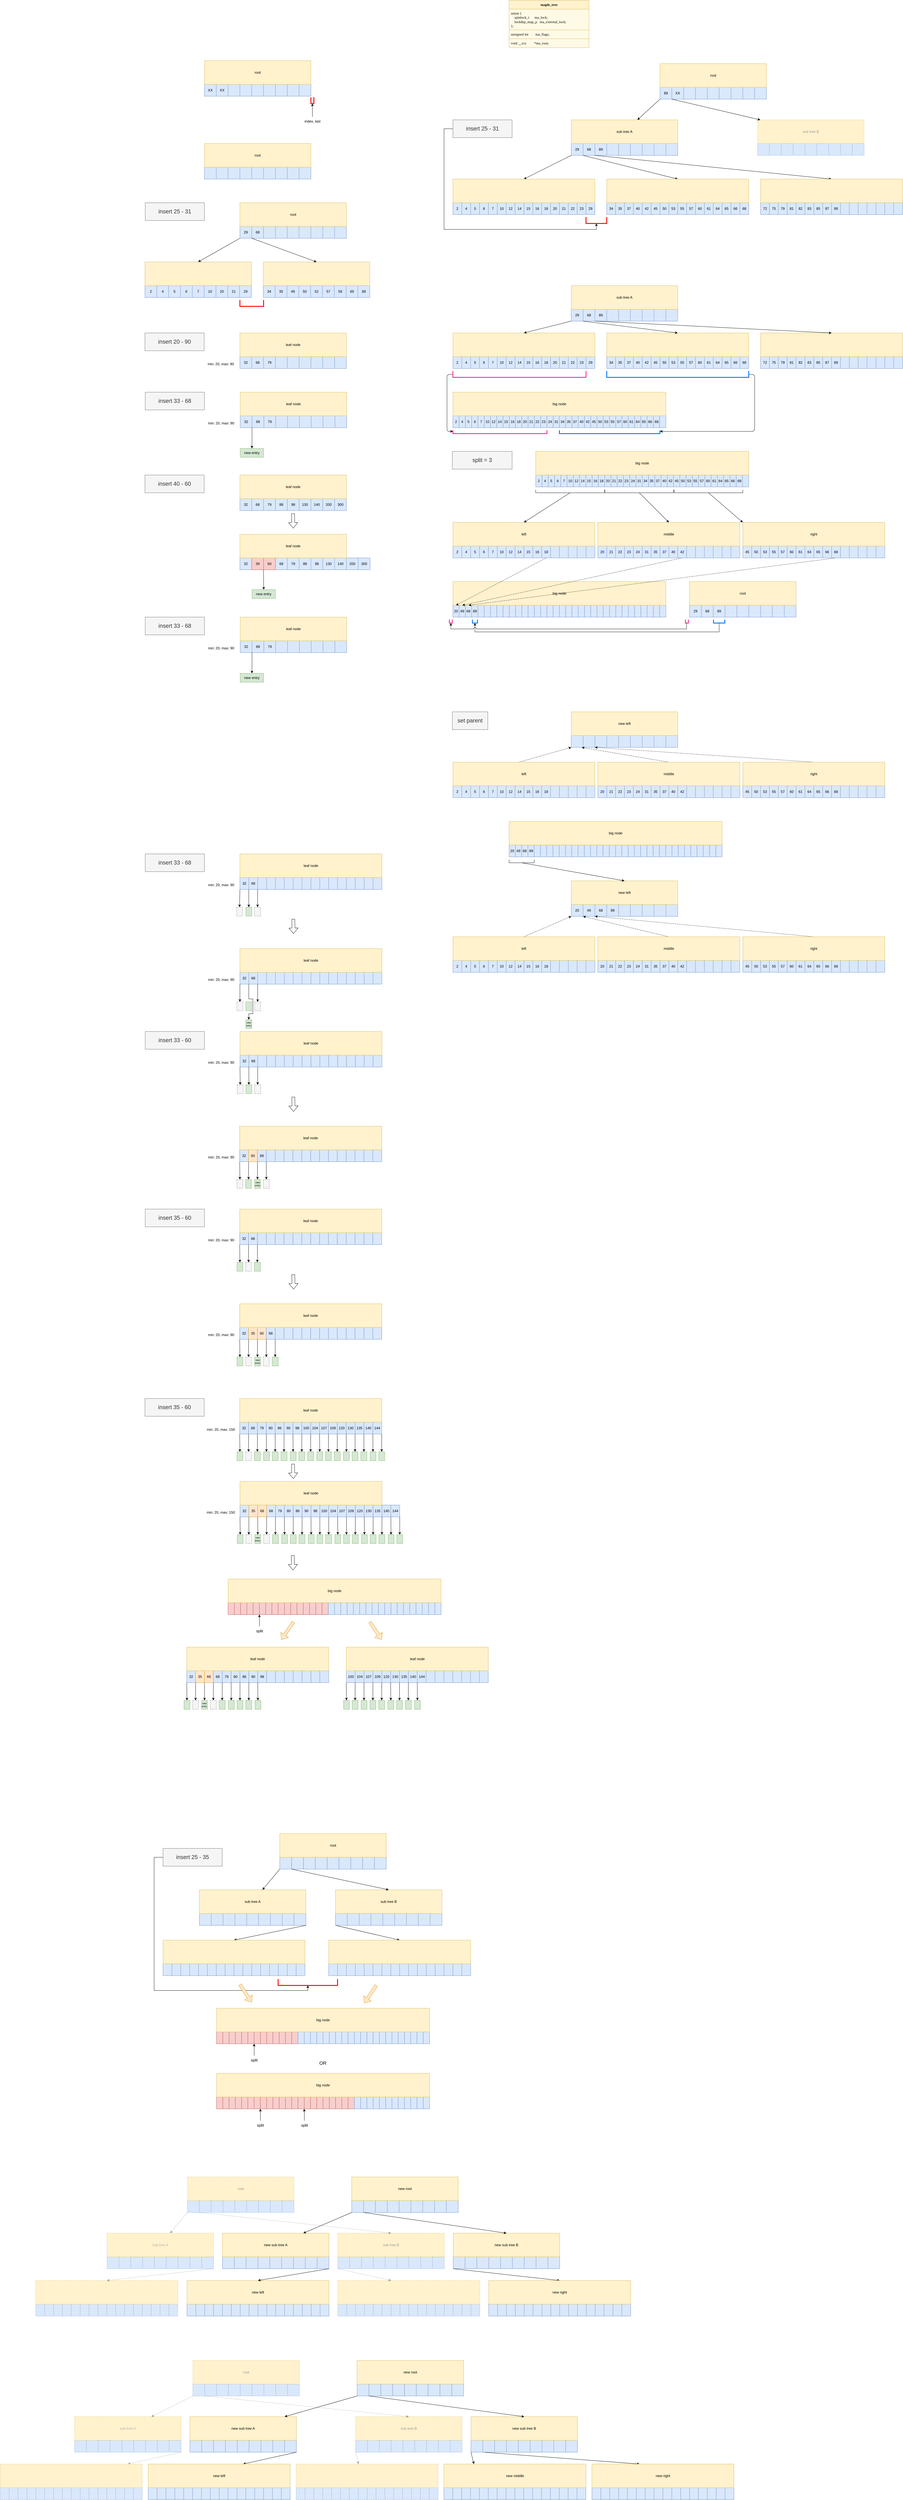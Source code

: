 <mxfile version="24.6.4" type="device">
  <diagram name="第 1 页" id="yLzEhLMiEBEwXapq6d02">
    <mxGraphModel dx="388" dy="-4201" grid="1" gridSize="10" guides="1" tooltips="1" connect="1" arrows="1" fold="1" page="1" pageScale="1" pageWidth="827" pageHeight="1169" math="0" shadow="0">
      <root>
        <mxCell id="0" />
        <mxCell id="1" parent="0" />
        <mxCell id="u2K0NybcJyIOsAd3cxDp-2684" value="" style="group;dashed=1;" vertex="1" connectable="0" parent="1">
          <mxGeometry x="5851" y="15620" width="480" height="120" as="geometry" />
        </mxCell>
        <mxCell id="u2K0NybcJyIOsAd3cxDp-2685" value="" style="rounded=0;whiteSpace=wrap;html=1;fillColor=#dae8fc;strokeColor=#6c8ebf;container=0;dashed=1;" vertex="1" parent="u2K0NybcJyIOsAd3cxDp-2684">
          <mxGeometry x="330" y="80" width="30" height="40" as="geometry" />
        </mxCell>
        <mxCell id="u2K0NybcJyIOsAd3cxDp-2686" value="" style="rounded=0;whiteSpace=wrap;html=1;fillColor=#dae8fc;strokeColor=#6c8ebf;container=0;dashed=1;" vertex="1" parent="u2K0NybcJyIOsAd3cxDp-2684">
          <mxGeometry x="360" y="80" width="30" height="40" as="geometry" />
        </mxCell>
        <mxCell id="u2K0NybcJyIOsAd3cxDp-2687" value="" style="rounded=0;whiteSpace=wrap;html=1;fillColor=#dae8fc;strokeColor=#6c8ebf;container=0;dashed=1;" vertex="1" parent="u2K0NybcJyIOsAd3cxDp-2684">
          <mxGeometry y="80" width="30" height="40" as="geometry" />
        </mxCell>
        <mxCell id="u2K0NybcJyIOsAd3cxDp-2688" value="" style="rounded=0;whiteSpace=wrap;html=1;fillColor=#dae8fc;strokeColor=#6c8ebf;container=0;dashed=1;" vertex="1" parent="u2K0NybcJyIOsAd3cxDp-2684">
          <mxGeometry x="90" y="80" width="30" height="40" as="geometry" />
        </mxCell>
        <mxCell id="u2K0NybcJyIOsAd3cxDp-2689" value="" style="rounded=0;whiteSpace=wrap;html=1;fillColor=#dae8fc;strokeColor=#6c8ebf;container=0;dashed=1;" vertex="1" parent="u2K0NybcJyIOsAd3cxDp-2684">
          <mxGeometry x="120" y="80" width="30" height="40" as="geometry" />
        </mxCell>
        <mxCell id="u2K0NybcJyIOsAd3cxDp-2690" value="" style="rounded=0;whiteSpace=wrap;html=1;fillColor=#dae8fc;strokeColor=#6c8ebf;container=0;dashed=1;" vertex="1" parent="u2K0NybcJyIOsAd3cxDp-2684">
          <mxGeometry x="150" y="80" width="30" height="40" as="geometry" />
        </mxCell>
        <mxCell id="u2K0NybcJyIOsAd3cxDp-2691" value="" style="rounded=0;whiteSpace=wrap;html=1;fillColor=#dae8fc;strokeColor=#6c8ebf;container=0;dashed=1;" vertex="1" parent="u2K0NybcJyIOsAd3cxDp-2684">
          <mxGeometry x="180" y="80" width="30" height="40" as="geometry" />
        </mxCell>
        <mxCell id="u2K0NybcJyIOsAd3cxDp-2692" value="" style="rounded=0;whiteSpace=wrap;html=1;fillColor=#dae8fc;strokeColor=#6c8ebf;container=0;dashed=1;" vertex="1" parent="u2K0NybcJyIOsAd3cxDp-2684">
          <mxGeometry x="210" y="80" width="30" height="40" as="geometry" />
        </mxCell>
        <mxCell id="u2K0NybcJyIOsAd3cxDp-2693" value="" style="rounded=0;whiteSpace=wrap;html=1;fillColor=#dae8fc;strokeColor=#6c8ebf;container=0;dashed=1;" vertex="1" parent="u2K0NybcJyIOsAd3cxDp-2684">
          <mxGeometry x="240" y="80" width="30" height="40" as="geometry" />
        </mxCell>
        <mxCell id="u2K0NybcJyIOsAd3cxDp-2694" value="" style="rounded=0;whiteSpace=wrap;html=1;fillColor=#dae8fc;strokeColor=#6c8ebf;container=0;dashed=1;" vertex="1" parent="u2K0NybcJyIOsAd3cxDp-2684">
          <mxGeometry x="270" y="80" width="30" height="40" as="geometry" />
        </mxCell>
        <mxCell id="u2K0NybcJyIOsAd3cxDp-2695" value="" style="rounded=0;whiteSpace=wrap;html=1;fillColor=#dae8fc;strokeColor=#6c8ebf;container=0;dashed=1;" vertex="1" parent="u2K0NybcJyIOsAd3cxDp-2684">
          <mxGeometry x="300" y="80" width="30" height="40" as="geometry" />
        </mxCell>
        <mxCell id="u2K0NybcJyIOsAd3cxDp-2696" value="" style="rounded=0;whiteSpace=wrap;html=1;fillColor=#dae8fc;strokeColor=#6c8ebf;container=0;dashed=1;" vertex="1" parent="u2K0NybcJyIOsAd3cxDp-2684">
          <mxGeometry x="390" y="80" width="30" height="40" as="geometry" />
        </mxCell>
        <mxCell id="u2K0NybcJyIOsAd3cxDp-2697" value="" style="rounded=0;whiteSpace=wrap;html=1;fillColor=#dae8fc;strokeColor=#6c8ebf;container=0;dashed=1;" vertex="1" parent="u2K0NybcJyIOsAd3cxDp-2684">
          <mxGeometry x="420" y="80" width="30" height="40" as="geometry" />
        </mxCell>
        <mxCell id="u2K0NybcJyIOsAd3cxDp-2698" value="" style="rounded=0;whiteSpace=wrap;html=1;fillColor=#dae8fc;strokeColor=#6c8ebf;container=0;dashed=1;" vertex="1" parent="u2K0NybcJyIOsAd3cxDp-2684">
          <mxGeometry x="450" y="80" width="30" height="40" as="geometry" />
        </mxCell>
        <mxCell id="u2K0NybcJyIOsAd3cxDp-2699" value="" style="rounded=0;whiteSpace=wrap;html=1;fillColor=#dae8fc;strokeColor=#6c8ebf;container=0;dashed=1;" vertex="1" parent="u2K0NybcJyIOsAd3cxDp-2684">
          <mxGeometry x="30" y="80" width="30" height="40" as="geometry" />
        </mxCell>
        <mxCell id="u2K0NybcJyIOsAd3cxDp-2700" value="" style="rounded=0;whiteSpace=wrap;html=1;fillColor=#dae8fc;strokeColor=#6c8ebf;container=0;dashed=1;" vertex="1" parent="u2K0NybcJyIOsAd3cxDp-2684">
          <mxGeometry x="60" y="80" width="30" height="40" as="geometry" />
        </mxCell>
        <mxCell id="u2K0NybcJyIOsAd3cxDp-2701" value="" style="rounded=0;whiteSpace=wrap;html=1;fillColor=#fff2cc;strokeColor=#d6b656;container=0;dashed=1;" vertex="1" parent="u2K0NybcJyIOsAd3cxDp-2684">
          <mxGeometry width="480" height="80" as="geometry" />
        </mxCell>
        <mxCell id="u2K0NybcJyIOsAd3cxDp-1" value="&lt;b&gt;maple_tree&lt;/b&gt;" style="swimlane;fontStyle=0;childLayout=stackLayout;horizontal=1;startSize=30;horizontalStack=0;resizeParent=1;resizeParentMax=0;resizeLast=0;collapsible=1;marginBottom=0;whiteSpace=wrap;html=1;fillColor=#fff2cc;strokeColor=#d6b656;fontFamily=Consolas;" vertex="1" parent="1">
          <mxGeometry x="6430" y="7916" width="270" height="160" as="geometry" />
        </mxCell>
        <mxCell id="u2K0NybcJyIOsAd3cxDp-2" value="&lt;div&gt;union {&lt;br&gt;&amp;nbsp; &amp;nbsp; spinlock_t&amp;nbsp; &amp;nbsp; &amp;nbsp; ma_lock;&lt;br&gt;&amp;nbsp; &amp;nbsp; lockdep_map_p&amp;nbsp; &amp;nbsp;ma_external_lock;&lt;/div&gt;&lt;div&gt;};&lt;/div&gt;" style="text;strokeColor=#d6b656;fillColor=#fffae6;align=left;verticalAlign=middle;spacingLeft=4;spacingRight=4;overflow=hidden;points=[[0,0.5],[1,0.5]];portConstraint=eastwest;rotatable=0;whiteSpace=wrap;html=1;strokeWidth=1;fontFamily=Consolas;" vertex="1" parent="u2K0NybcJyIOsAd3cxDp-1">
          <mxGeometry y="30" width="270" height="70" as="geometry" />
        </mxCell>
        <mxCell id="u2K0NybcJyIOsAd3cxDp-3" value="&lt;div&gt;unsigned int&amp;nbsp; &amp;nbsp; &amp;nbsp; &amp;nbsp; ma_flags;&lt;/div&gt;" style="text;strokeColor=#d6b656;fillColor=#fffae6;align=left;verticalAlign=middle;spacingLeft=4;spacingRight=4;overflow=hidden;points=[[0,0.5],[1,0.5]];portConstraint=eastwest;rotatable=0;whiteSpace=wrap;html=1;fontFamily=Consolas;" vertex="1" parent="u2K0NybcJyIOsAd3cxDp-1">
          <mxGeometry y="100" width="270" height="30" as="geometry" />
        </mxCell>
        <mxCell id="u2K0NybcJyIOsAd3cxDp-4" value="&lt;div&gt;void __rcu&amp;nbsp; &amp;nbsp; &amp;nbsp; &amp;nbsp; &amp;nbsp;*ma_root;&lt;/div&gt;" style="text;strokeColor=#d6b656;fillColor=#fffae6;align=left;verticalAlign=middle;spacingLeft=4;spacingRight=4;overflow=hidden;points=[[0,0.5],[1,0.5]];portConstraint=eastwest;rotatable=0;whiteSpace=wrap;html=1;fontFamily=Consolas;" vertex="1" parent="u2K0NybcJyIOsAd3cxDp-1">
          <mxGeometry y="130" width="270" height="30" as="geometry" />
        </mxCell>
        <mxCell id="u2K0NybcJyIOsAd3cxDp-167" value="" style="group" vertex="1" connectable="0" parent="1">
          <mxGeometry x="6640" y="8320" width="360" height="120" as="geometry" />
        </mxCell>
        <mxCell id="u2K0NybcJyIOsAd3cxDp-146" value="29" style="rounded=0;whiteSpace=wrap;html=1;fillColor=#dae8fc;strokeColor=#6c8ebf;" vertex="1" parent="u2K0NybcJyIOsAd3cxDp-167">
          <mxGeometry y="80" width="40" height="40" as="geometry" />
        </mxCell>
        <mxCell id="u2K0NybcJyIOsAd3cxDp-147" value="68" style="rounded=0;whiteSpace=wrap;html=1;fillColor=#dae8fc;strokeColor=#6c8ebf;" vertex="1" parent="u2K0NybcJyIOsAd3cxDp-167">
          <mxGeometry x="40" y="80" width="40" height="40" as="geometry" />
        </mxCell>
        <mxCell id="u2K0NybcJyIOsAd3cxDp-148" value="89" style="rounded=0;whiteSpace=wrap;html=1;fillColor=#dae8fc;strokeColor=#6c8ebf;" vertex="1" parent="u2K0NybcJyIOsAd3cxDp-167">
          <mxGeometry x="80" y="80" width="40" height="40" as="geometry" />
        </mxCell>
        <mxCell id="u2K0NybcJyIOsAd3cxDp-149" value="" style="rounded=0;whiteSpace=wrap;html=1;fillColor=#dae8fc;strokeColor=#6c8ebf;" vertex="1" parent="u2K0NybcJyIOsAd3cxDp-167">
          <mxGeometry x="120" y="80" width="40" height="40" as="geometry" />
        </mxCell>
        <mxCell id="u2K0NybcJyIOsAd3cxDp-150" value="" style="rounded=0;whiteSpace=wrap;html=1;fillColor=#dae8fc;strokeColor=#6c8ebf;" vertex="1" parent="u2K0NybcJyIOsAd3cxDp-167">
          <mxGeometry x="160" y="80" width="40" height="40" as="geometry" />
        </mxCell>
        <mxCell id="u2K0NybcJyIOsAd3cxDp-151" value="" style="rounded=0;whiteSpace=wrap;html=1;fillColor=#dae8fc;strokeColor=#6c8ebf;" vertex="1" parent="u2K0NybcJyIOsAd3cxDp-167">
          <mxGeometry x="200" y="80" width="40" height="40" as="geometry" />
        </mxCell>
        <mxCell id="u2K0NybcJyIOsAd3cxDp-152" value="" style="rounded=0;whiteSpace=wrap;html=1;fillColor=#dae8fc;strokeColor=#6c8ebf;" vertex="1" parent="u2K0NybcJyIOsAd3cxDp-167">
          <mxGeometry x="240" y="80" width="40" height="40" as="geometry" />
        </mxCell>
        <mxCell id="u2K0NybcJyIOsAd3cxDp-153" value="" style="rounded=0;whiteSpace=wrap;html=1;fillColor=#dae8fc;strokeColor=#6c8ebf;" vertex="1" parent="u2K0NybcJyIOsAd3cxDp-167">
          <mxGeometry x="280" y="80" width="40" height="40" as="geometry" />
        </mxCell>
        <mxCell id="u2K0NybcJyIOsAd3cxDp-154" value="" style="rounded=0;whiteSpace=wrap;html=1;fillColor=#dae8fc;strokeColor=#6c8ebf;" vertex="1" parent="u2K0NybcJyIOsAd3cxDp-167">
          <mxGeometry x="320" y="80" width="40" height="40" as="geometry" />
        </mxCell>
        <mxCell id="u2K0NybcJyIOsAd3cxDp-155" value="sub tree A" style="rounded=0;whiteSpace=wrap;html=1;fillColor=#fff2cc;strokeColor=#d6b656;" vertex="1" parent="u2K0NybcJyIOsAd3cxDp-167">
          <mxGeometry width="360" height="80" as="geometry" />
        </mxCell>
        <mxCell id="u2K0NybcJyIOsAd3cxDp-169" style="rounded=0;orthogonalLoop=1;jettySize=auto;html=1;exitX=0;exitY=1;exitDx=0;exitDy=0;entryX=0.5;entryY=0;entryDx=0;entryDy=0;" edge="1" parent="1" source="u2K0NybcJyIOsAd3cxDp-146" target="u2K0NybcJyIOsAd3cxDp-165">
          <mxGeometry relative="1" as="geometry" />
        </mxCell>
        <mxCell id="u2K0NybcJyIOsAd3cxDp-181" style="rounded=0;orthogonalLoop=1;jettySize=auto;html=1;exitX=1;exitY=1;exitDx=0;exitDy=0;entryX=0.5;entryY=0;entryDx=0;entryDy=0;" edge="1" parent="1" source="u2K0NybcJyIOsAd3cxDp-147" target="u2K0NybcJyIOsAd3cxDp-1916">
          <mxGeometry relative="1" as="geometry" />
        </mxCell>
        <mxCell id="u2K0NybcJyIOsAd3cxDp-806" style="edgeStyle=orthogonalEdgeStyle;rounded=0;orthogonalLoop=1;jettySize=auto;html=1;entryX=0.5;entryY=1;entryDx=0;entryDy=0;" edge="1" parent="1" source="u2K0NybcJyIOsAd3cxDp-289" target="u2K0NybcJyIOsAd3cxDp-805">
          <mxGeometry relative="1" as="geometry">
            <Array as="points">
              <mxPoint x="6210" y="8350" />
              <mxPoint x="6210" y="8690" />
              <mxPoint x="6725" y="8690" />
            </Array>
          </mxGeometry>
        </mxCell>
        <mxCell id="u2K0NybcJyIOsAd3cxDp-289" value="&lt;font style=&quot;font-size: 19px;&quot;&gt;insert 25 - 31&lt;/font&gt;" style="rounded=0;whiteSpace=wrap;html=1;fillColor=#f5f5f5;fontColor=#333333;strokeColor=#666666;" vertex="1" parent="1">
          <mxGeometry x="6240" y="8320" width="200" height="60" as="geometry" />
        </mxCell>
        <mxCell id="u2K0NybcJyIOsAd3cxDp-336" style="rounded=0;orthogonalLoop=1;jettySize=auto;html=1;exitX=0;exitY=1;exitDx=0;exitDy=0;entryX=0.5;entryY=0;entryDx=0;entryDy=0;" edge="1" parent="1" source="u2K0NybcJyIOsAd3cxDp-147" target="u2K0NybcJyIOsAd3cxDp-1898">
          <mxGeometry relative="1" as="geometry" />
        </mxCell>
        <mxCell id="u2K0NybcJyIOsAd3cxDp-337" value="" style="group" vertex="1" connectable="0" parent="1">
          <mxGeometry x="6640" y="8880" width="360" height="120" as="geometry" />
        </mxCell>
        <mxCell id="u2K0NybcJyIOsAd3cxDp-338" value="29" style="rounded=0;whiteSpace=wrap;html=1;fillColor=#dae8fc;strokeColor=#6c8ebf;" vertex="1" parent="u2K0NybcJyIOsAd3cxDp-337">
          <mxGeometry y="80" width="40" height="40" as="geometry" />
        </mxCell>
        <mxCell id="u2K0NybcJyIOsAd3cxDp-339" value="68" style="rounded=0;whiteSpace=wrap;html=1;fillColor=#dae8fc;strokeColor=#6c8ebf;" vertex="1" parent="u2K0NybcJyIOsAd3cxDp-337">
          <mxGeometry x="40" y="80" width="40" height="40" as="geometry" />
        </mxCell>
        <mxCell id="u2K0NybcJyIOsAd3cxDp-340" value="89" style="rounded=0;whiteSpace=wrap;html=1;fillColor=#dae8fc;strokeColor=#6c8ebf;" vertex="1" parent="u2K0NybcJyIOsAd3cxDp-337">
          <mxGeometry x="80" y="80" width="40" height="40" as="geometry" />
        </mxCell>
        <mxCell id="u2K0NybcJyIOsAd3cxDp-341" value="" style="rounded=0;whiteSpace=wrap;html=1;fillColor=#dae8fc;strokeColor=#6c8ebf;" vertex="1" parent="u2K0NybcJyIOsAd3cxDp-337">
          <mxGeometry x="120" y="80" width="40" height="40" as="geometry" />
        </mxCell>
        <mxCell id="u2K0NybcJyIOsAd3cxDp-342" value="" style="rounded=0;whiteSpace=wrap;html=1;fillColor=#dae8fc;strokeColor=#6c8ebf;" vertex="1" parent="u2K0NybcJyIOsAd3cxDp-337">
          <mxGeometry x="160" y="80" width="40" height="40" as="geometry" />
        </mxCell>
        <mxCell id="u2K0NybcJyIOsAd3cxDp-343" value="" style="rounded=0;whiteSpace=wrap;html=1;fillColor=#dae8fc;strokeColor=#6c8ebf;" vertex="1" parent="u2K0NybcJyIOsAd3cxDp-337">
          <mxGeometry x="200" y="80" width="40" height="40" as="geometry" />
        </mxCell>
        <mxCell id="u2K0NybcJyIOsAd3cxDp-344" value="" style="rounded=0;whiteSpace=wrap;html=1;fillColor=#dae8fc;strokeColor=#6c8ebf;" vertex="1" parent="u2K0NybcJyIOsAd3cxDp-337">
          <mxGeometry x="240" y="80" width="40" height="40" as="geometry" />
        </mxCell>
        <mxCell id="u2K0NybcJyIOsAd3cxDp-345" value="" style="rounded=0;whiteSpace=wrap;html=1;fillColor=#dae8fc;strokeColor=#6c8ebf;" vertex="1" parent="u2K0NybcJyIOsAd3cxDp-337">
          <mxGeometry x="280" y="80" width="40" height="40" as="geometry" />
        </mxCell>
        <mxCell id="u2K0NybcJyIOsAd3cxDp-346" value="" style="rounded=0;whiteSpace=wrap;html=1;fillColor=#dae8fc;strokeColor=#6c8ebf;" vertex="1" parent="u2K0NybcJyIOsAd3cxDp-337">
          <mxGeometry x="320" y="80" width="40" height="40" as="geometry" />
        </mxCell>
        <mxCell id="u2K0NybcJyIOsAd3cxDp-347" value="sub tree A" style="rounded=0;whiteSpace=wrap;html=1;fillColor=#fff2cc;strokeColor=#d6b656;" vertex="1" parent="u2K0NybcJyIOsAd3cxDp-337">
          <mxGeometry width="360" height="80" as="geometry" />
        </mxCell>
        <mxCell id="u2K0NybcJyIOsAd3cxDp-446" style="edgeStyle=orthogonalEdgeStyle;rounded=1;orthogonalLoop=1;jettySize=auto;html=1;entryX=1;entryY=0.25;entryDx=0;entryDy=0;exitX=1;exitY=0.5;exitDx=0;exitDy=0;curved=0;" edge="1" parent="1" source="u2K0NybcJyIOsAd3cxDp-441" target="u2K0NybcJyIOsAd3cxDp-444">
          <mxGeometry relative="1" as="geometry" />
        </mxCell>
        <mxCell id="u2K0NybcJyIOsAd3cxDp-441" value="" style="shape=partialRectangle;whiteSpace=wrap;html=1;bottom=1;right=1;left=1;top=0;fillColor=none;routingCenterX=-0.5;strokeColor=#007FFF;strokeWidth=3;" vertex="1" parent="1">
          <mxGeometry x="6760" y="9170" width="480" height="20" as="geometry" />
        </mxCell>
        <mxCell id="u2K0NybcJyIOsAd3cxDp-445" style="edgeStyle=orthogonalEdgeStyle;rounded=1;orthogonalLoop=1;jettySize=auto;html=1;entryX=0;entryY=0.25;entryDx=0;entryDy=0;exitX=0;exitY=0.5;exitDx=0;exitDy=0;elbow=vertical;strokeColor=default;curved=0;" edge="1" parent="1" source="u2K0NybcJyIOsAd3cxDp-442" target="u2K0NybcJyIOsAd3cxDp-443">
          <mxGeometry relative="1" as="geometry" />
        </mxCell>
        <mxCell id="u2K0NybcJyIOsAd3cxDp-442" value="" style="shape=partialRectangle;whiteSpace=wrap;html=1;bottom=1;right=1;left=1;top=0;fillColor=none;routingCenterX=-0.5;strokeColor=#FF3399;strokeWidth=3;" vertex="1" parent="1">
          <mxGeometry x="6240" y="9170" width="450" height="20" as="geometry" />
        </mxCell>
        <mxCell id="u2K0NybcJyIOsAd3cxDp-443" value="" style="shape=partialRectangle;whiteSpace=wrap;html=1;bottom=1;right=1;left=1;top=0;fillColor=none;routingCenterX=-0.5;strokeColor=#FF3399;strokeWidth=3;" vertex="1" parent="1">
          <mxGeometry x="6240" y="9370" width="318" height="10" as="geometry" />
        </mxCell>
        <mxCell id="u2K0NybcJyIOsAd3cxDp-444" value="" style="shape=partialRectangle;whiteSpace=wrap;html=1;bottom=1;right=1;left=1;top=0;fillColor=none;routingCenterX=-0.5;strokeColor=#007FFF;strokeWidth=3;" vertex="1" parent="1">
          <mxGeometry x="6600" y="9370" width="340" height="10" as="geometry" />
        </mxCell>
        <mxCell id="u2K0NybcJyIOsAd3cxDp-480" value="&lt;font style=&quot;font-size: 19px;&quot;&gt;split = 3&lt;/font&gt;" style="rounded=0;whiteSpace=wrap;html=1;fillColor=#f5f5f5;fontColor=#333333;strokeColor=#666666;" vertex="1" parent="1">
          <mxGeometry x="6238" y="9440" width="202" height="60" as="geometry" />
        </mxCell>
        <mxCell id="u2K0NybcJyIOsAd3cxDp-518" style="rounded=0;orthogonalLoop=1;jettySize=auto;html=1;exitX=0.5;exitY=1;exitDx=0;exitDy=0;entryX=0.5;entryY=0;entryDx=0;entryDy=0;" edge="1" parent="1" source="u2K0NybcJyIOsAd3cxDp-520" target="u2K0NybcJyIOsAd3cxDp-2028">
          <mxGeometry relative="1" as="geometry" />
        </mxCell>
        <mxCell id="u2K0NybcJyIOsAd3cxDp-519" style="rounded=0;orthogonalLoop=1;jettySize=auto;html=1;exitX=0.5;exitY=1;exitDx=0;exitDy=0;entryX=0.5;entryY=0;entryDx=0;entryDy=0;" edge="1" parent="1" source="u2K0NybcJyIOsAd3cxDp-521" target="u2K0NybcJyIOsAd3cxDp-2046">
          <mxGeometry relative="1" as="geometry" />
        </mxCell>
        <mxCell id="u2K0NybcJyIOsAd3cxDp-520" value="" style="shape=partialRectangle;whiteSpace=wrap;html=1;bottom=1;right=1;left=1;top=0;fillColor=none;routingCenterX=-0.5;strokeColor=#000000;strokeWidth=1;" vertex="1" parent="1">
          <mxGeometry x="6520" y="9570" width="232" height="10" as="geometry" />
        </mxCell>
        <mxCell id="u2K0NybcJyIOsAd3cxDp-521" value="" style="shape=partialRectangle;whiteSpace=wrap;html=1;bottom=1;right=1;left=1;top=0;fillColor=none;routingCenterX=-0.5;strokeColor=#000000;strokeWidth=1;" vertex="1" parent="1">
          <mxGeometry x="6754" y="9570" width="232" height="10" as="geometry" />
        </mxCell>
        <mxCell id="u2K0NybcJyIOsAd3cxDp-523" style="rounded=0;orthogonalLoop=1;jettySize=auto;html=1;exitX=0.5;exitY=1;exitDx=0;exitDy=0;entryX=0.5;entryY=0;entryDx=0;entryDy=0;" edge="1" parent="1" source="u2K0NybcJyIOsAd3cxDp-522">
          <mxGeometry relative="1" as="geometry">
            <mxPoint x="7220" y="9680" as="targetPoint" />
          </mxGeometry>
        </mxCell>
        <mxCell id="u2K0NybcJyIOsAd3cxDp-522" value="" style="shape=partialRectangle;whiteSpace=wrap;html=1;bottom=1;right=1;left=1;top=0;fillColor=none;routingCenterX=-0.5;strokeColor=#000000;strokeWidth=1;" vertex="1" parent="1">
          <mxGeometry x="6988" y="9570" width="232" height="10" as="geometry" />
        </mxCell>
        <mxCell id="u2K0NybcJyIOsAd3cxDp-525" value="" style="group" vertex="1" connectable="0" parent="1">
          <mxGeometry x="7040" y="9880" width="360" height="120" as="geometry" />
        </mxCell>
        <mxCell id="u2K0NybcJyIOsAd3cxDp-526" value="29" style="rounded=0;whiteSpace=wrap;html=1;fillColor=#dae8fc;strokeColor=#6c8ebf;" vertex="1" parent="u2K0NybcJyIOsAd3cxDp-525">
          <mxGeometry y="80" width="40" height="40" as="geometry" />
        </mxCell>
        <mxCell id="u2K0NybcJyIOsAd3cxDp-527" value="68" style="rounded=0;whiteSpace=wrap;html=1;fillColor=#dae8fc;strokeColor=#6c8ebf;" vertex="1" parent="u2K0NybcJyIOsAd3cxDp-525">
          <mxGeometry x="40" y="80" width="40" height="40" as="geometry" />
        </mxCell>
        <mxCell id="u2K0NybcJyIOsAd3cxDp-528" value="89" style="rounded=0;whiteSpace=wrap;html=1;fillColor=#dae8fc;strokeColor=#6c8ebf;" vertex="1" parent="u2K0NybcJyIOsAd3cxDp-525">
          <mxGeometry x="80" y="80" width="40" height="40" as="geometry" />
        </mxCell>
        <mxCell id="u2K0NybcJyIOsAd3cxDp-529" value="" style="rounded=0;whiteSpace=wrap;html=1;fillColor=#dae8fc;strokeColor=#6c8ebf;" vertex="1" parent="u2K0NybcJyIOsAd3cxDp-525">
          <mxGeometry x="120" y="80" width="40" height="40" as="geometry" />
        </mxCell>
        <mxCell id="u2K0NybcJyIOsAd3cxDp-530" value="" style="rounded=0;whiteSpace=wrap;html=1;fillColor=#dae8fc;strokeColor=#6c8ebf;" vertex="1" parent="u2K0NybcJyIOsAd3cxDp-525">
          <mxGeometry x="160" y="80" width="40" height="40" as="geometry" />
        </mxCell>
        <mxCell id="u2K0NybcJyIOsAd3cxDp-531" value="" style="rounded=0;whiteSpace=wrap;html=1;fillColor=#dae8fc;strokeColor=#6c8ebf;" vertex="1" parent="u2K0NybcJyIOsAd3cxDp-525">
          <mxGeometry x="200" y="80" width="40" height="40" as="geometry" />
        </mxCell>
        <mxCell id="u2K0NybcJyIOsAd3cxDp-532" value="" style="rounded=0;whiteSpace=wrap;html=1;fillColor=#dae8fc;strokeColor=#6c8ebf;" vertex="1" parent="u2K0NybcJyIOsAd3cxDp-525">
          <mxGeometry x="240" y="80" width="40" height="40" as="geometry" />
        </mxCell>
        <mxCell id="u2K0NybcJyIOsAd3cxDp-533" value="" style="rounded=0;whiteSpace=wrap;html=1;fillColor=#dae8fc;strokeColor=#6c8ebf;" vertex="1" parent="u2K0NybcJyIOsAd3cxDp-525">
          <mxGeometry x="280" y="80" width="40" height="40" as="geometry" />
        </mxCell>
        <mxCell id="u2K0NybcJyIOsAd3cxDp-534" value="" style="rounded=0;whiteSpace=wrap;html=1;fillColor=#dae8fc;strokeColor=#6c8ebf;" vertex="1" parent="u2K0NybcJyIOsAd3cxDp-525">
          <mxGeometry x="320" y="80" width="40" height="40" as="geometry" />
        </mxCell>
        <mxCell id="u2K0NybcJyIOsAd3cxDp-535" value="root" style="rounded=0;whiteSpace=wrap;html=1;fillColor=#fff2cc;strokeColor=#d6b656;" vertex="1" parent="u2K0NybcJyIOsAd3cxDp-525">
          <mxGeometry width="360" height="80" as="geometry" />
        </mxCell>
        <mxCell id="u2K0NybcJyIOsAd3cxDp-536" value="" style="group" vertex="1" connectable="0" parent="1">
          <mxGeometry x="6240" y="9880" width="720" height="120" as="geometry" />
        </mxCell>
        <mxCell id="u2K0NybcJyIOsAd3cxDp-537" value="20" style="rounded=0;whiteSpace=wrap;html=1;fillColor=#dae8fc;strokeColor=#6c8ebf;" vertex="1" parent="u2K0NybcJyIOsAd3cxDp-536">
          <mxGeometry y="80" width="21.176" height="40" as="geometry" />
        </mxCell>
        <mxCell id="u2K0NybcJyIOsAd3cxDp-538" value="49" style="rounded=0;whiteSpace=wrap;html=1;fillColor=#dae8fc;strokeColor=#6c8ebf;" vertex="1" parent="u2K0NybcJyIOsAd3cxDp-536">
          <mxGeometry x="21.176" y="80" width="21.176" height="40" as="geometry" />
        </mxCell>
        <mxCell id="u2K0NybcJyIOsAd3cxDp-539" value="68" style="rounded=0;whiteSpace=wrap;html=1;fillColor=#dae8fc;strokeColor=#6c8ebf;" vertex="1" parent="u2K0NybcJyIOsAd3cxDp-536">
          <mxGeometry x="42.353" y="80" width="21.176" height="40" as="geometry" />
        </mxCell>
        <mxCell id="u2K0NybcJyIOsAd3cxDp-540" value="89" style="rounded=0;whiteSpace=wrap;html=1;fillColor=#dae8fc;strokeColor=#6c8ebf;" vertex="1" parent="u2K0NybcJyIOsAd3cxDp-536">
          <mxGeometry x="63.529" y="80" width="21.176" height="40" as="geometry" />
        </mxCell>
        <mxCell id="u2K0NybcJyIOsAd3cxDp-541" value="" style="rounded=0;whiteSpace=wrap;html=1;fillColor=#dae8fc;strokeColor=#6c8ebf;" vertex="1" parent="u2K0NybcJyIOsAd3cxDp-536">
          <mxGeometry x="84.706" y="80" width="21.176" height="40" as="geometry" />
        </mxCell>
        <mxCell id="u2K0NybcJyIOsAd3cxDp-542" value="" style="rounded=0;whiteSpace=wrap;html=1;fillColor=#dae8fc;strokeColor=#6c8ebf;" vertex="1" parent="u2K0NybcJyIOsAd3cxDp-536">
          <mxGeometry x="105.882" y="80" width="21.176" height="40" as="geometry" />
        </mxCell>
        <mxCell id="u2K0NybcJyIOsAd3cxDp-543" value="" style="rounded=0;whiteSpace=wrap;html=1;fillColor=#dae8fc;strokeColor=#6c8ebf;" vertex="1" parent="u2K0NybcJyIOsAd3cxDp-536">
          <mxGeometry x="127.059" y="80" width="21.176" height="40" as="geometry" />
        </mxCell>
        <mxCell id="u2K0NybcJyIOsAd3cxDp-544" value="" style="rounded=0;whiteSpace=wrap;html=1;fillColor=#dae8fc;strokeColor=#6c8ebf;" vertex="1" parent="u2K0NybcJyIOsAd3cxDp-536">
          <mxGeometry x="148.235" y="80" width="21.176" height="40" as="geometry" />
        </mxCell>
        <mxCell id="u2K0NybcJyIOsAd3cxDp-545" value="" style="rounded=0;whiteSpace=wrap;html=1;fillColor=#dae8fc;strokeColor=#6c8ebf;" vertex="1" parent="u2K0NybcJyIOsAd3cxDp-536">
          <mxGeometry x="169.412" y="80" width="21.176" height="40" as="geometry" />
        </mxCell>
        <mxCell id="u2K0NybcJyIOsAd3cxDp-546" value="" style="rounded=0;whiteSpace=wrap;html=1;fillColor=#dae8fc;strokeColor=#6c8ebf;" vertex="1" parent="u2K0NybcJyIOsAd3cxDp-536">
          <mxGeometry x="190.588" y="80" width="21.176" height="40" as="geometry" />
        </mxCell>
        <mxCell id="u2K0NybcJyIOsAd3cxDp-547" value="" style="rounded=0;whiteSpace=wrap;html=1;fillColor=#dae8fc;strokeColor=#6c8ebf;" vertex="1" parent="u2K0NybcJyIOsAd3cxDp-536">
          <mxGeometry x="402.353" y="80" width="21.176" height="40" as="geometry" />
        </mxCell>
        <mxCell id="u2K0NybcJyIOsAd3cxDp-548" value="" style="rounded=0;whiteSpace=wrap;html=1;fillColor=#dae8fc;strokeColor=#6c8ebf;" vertex="1" parent="u2K0NybcJyIOsAd3cxDp-536">
          <mxGeometry x="423.529" y="80" width="21.176" height="40" as="geometry" />
        </mxCell>
        <mxCell id="u2K0NybcJyIOsAd3cxDp-549" value="" style="rounded=0;whiteSpace=wrap;html=1;fillColor=#dae8fc;strokeColor=#6c8ebf;" vertex="1" parent="u2K0NybcJyIOsAd3cxDp-536">
          <mxGeometry x="444.706" y="80" width="21.176" height="40" as="geometry" />
        </mxCell>
        <mxCell id="u2K0NybcJyIOsAd3cxDp-550" value="" style="rounded=0;whiteSpace=wrap;html=1;fillColor=#dae8fc;strokeColor=#6c8ebf;" vertex="1" parent="u2K0NybcJyIOsAd3cxDp-536">
          <mxGeometry x="465.882" y="80" width="21.176" height="40" as="geometry" />
        </mxCell>
        <mxCell id="u2K0NybcJyIOsAd3cxDp-551" value="" style="rounded=0;whiteSpace=wrap;html=1;fillColor=#dae8fc;strokeColor=#6c8ebf;" vertex="1" parent="u2K0NybcJyIOsAd3cxDp-536">
          <mxGeometry x="487.059" y="80" width="21.176" height="40" as="geometry" />
        </mxCell>
        <mxCell id="u2K0NybcJyIOsAd3cxDp-552" value="" style="rounded=0;whiteSpace=wrap;html=1;fillColor=#dae8fc;strokeColor=#6c8ebf;" vertex="1" parent="u2K0NybcJyIOsAd3cxDp-536">
          <mxGeometry x="508.235" y="80" width="21.176" height="40" as="geometry" />
        </mxCell>
        <mxCell id="u2K0NybcJyIOsAd3cxDp-553" value="" style="rounded=0;whiteSpace=wrap;html=1;fillColor=#dae8fc;strokeColor=#6c8ebf;" vertex="1" parent="u2K0NybcJyIOsAd3cxDp-536">
          <mxGeometry x="529.412" y="80" width="21.176" height="40" as="geometry" />
        </mxCell>
        <mxCell id="u2K0NybcJyIOsAd3cxDp-554" value="" style="rounded=0;whiteSpace=wrap;html=1;fillColor=#dae8fc;strokeColor=#6c8ebf;" vertex="1" parent="u2K0NybcJyIOsAd3cxDp-536">
          <mxGeometry x="550.588" y="80" width="21.176" height="40" as="geometry" />
        </mxCell>
        <mxCell id="u2K0NybcJyIOsAd3cxDp-555" value="" style="rounded=0;whiteSpace=wrap;html=1;fillColor=#dae8fc;strokeColor=#6c8ebf;" vertex="1" parent="u2K0NybcJyIOsAd3cxDp-536">
          <mxGeometry x="571.765" y="80" width="21.176" height="40" as="geometry" />
        </mxCell>
        <mxCell id="u2K0NybcJyIOsAd3cxDp-556" value="" style="rounded=0;whiteSpace=wrap;html=1;fillColor=#dae8fc;strokeColor=#6c8ebf;" vertex="1" parent="u2K0NybcJyIOsAd3cxDp-536">
          <mxGeometry x="592.941" y="80" width="21.176" height="40" as="geometry" />
        </mxCell>
        <mxCell id="u2K0NybcJyIOsAd3cxDp-557" value="" style="rounded=0;whiteSpace=wrap;html=1;fillColor=#dae8fc;strokeColor=#6c8ebf;" vertex="1" parent="u2K0NybcJyIOsAd3cxDp-536">
          <mxGeometry x="614.118" y="80" width="21.176" height="40" as="geometry" />
        </mxCell>
        <mxCell id="u2K0NybcJyIOsAd3cxDp-558" value="" style="rounded=0;whiteSpace=wrap;html=1;fillColor=#dae8fc;strokeColor=#6c8ebf;" vertex="1" parent="u2K0NybcJyIOsAd3cxDp-536">
          <mxGeometry x="635.294" y="80" width="21.176" height="40" as="geometry" />
        </mxCell>
        <mxCell id="u2K0NybcJyIOsAd3cxDp-559" value="" style="rounded=0;whiteSpace=wrap;html=1;fillColor=#dae8fc;strokeColor=#6c8ebf;" vertex="1" parent="u2K0NybcJyIOsAd3cxDp-536">
          <mxGeometry x="656.471" y="80" width="21.176" height="40" as="geometry" />
        </mxCell>
        <mxCell id="u2K0NybcJyIOsAd3cxDp-560" value="" style="rounded=0;whiteSpace=wrap;html=1;fillColor=#dae8fc;strokeColor=#6c8ebf;" vertex="1" parent="u2K0NybcJyIOsAd3cxDp-536">
          <mxGeometry x="677.647" y="80" width="21.176" height="40" as="geometry" />
        </mxCell>
        <mxCell id="u2K0NybcJyIOsAd3cxDp-561" value="" style="rounded=0;whiteSpace=wrap;html=1;fillColor=#dae8fc;strokeColor=#6c8ebf;" vertex="1" parent="u2K0NybcJyIOsAd3cxDp-536">
          <mxGeometry x="698.824" y="80" width="21.176" height="40" as="geometry" />
        </mxCell>
        <mxCell id="u2K0NybcJyIOsAd3cxDp-562" value="" style="rounded=0;whiteSpace=wrap;html=1;fillColor=#dae8fc;strokeColor=#6c8ebf;" vertex="1" parent="u2K0NybcJyIOsAd3cxDp-536">
          <mxGeometry x="211.765" y="80" width="21.176" height="40" as="geometry" />
        </mxCell>
        <mxCell id="u2K0NybcJyIOsAd3cxDp-563" value="" style="rounded=0;whiteSpace=wrap;html=1;fillColor=#dae8fc;strokeColor=#6c8ebf;" vertex="1" parent="u2K0NybcJyIOsAd3cxDp-536">
          <mxGeometry x="232.941" y="80" width="21.176" height="40" as="geometry" />
        </mxCell>
        <mxCell id="u2K0NybcJyIOsAd3cxDp-564" value="" style="rounded=0;whiteSpace=wrap;html=1;fillColor=#dae8fc;strokeColor=#6c8ebf;" vertex="1" parent="u2K0NybcJyIOsAd3cxDp-536">
          <mxGeometry x="254.118" y="80" width="21.176" height="40" as="geometry" />
        </mxCell>
        <mxCell id="u2K0NybcJyIOsAd3cxDp-565" value="" style="rounded=0;whiteSpace=wrap;html=1;fillColor=#dae8fc;strokeColor=#6c8ebf;" vertex="1" parent="u2K0NybcJyIOsAd3cxDp-536">
          <mxGeometry x="275.294" y="80" width="21.176" height="40" as="geometry" />
        </mxCell>
        <mxCell id="u2K0NybcJyIOsAd3cxDp-566" value="" style="rounded=0;whiteSpace=wrap;html=1;fillColor=#dae8fc;strokeColor=#6c8ebf;" vertex="1" parent="u2K0NybcJyIOsAd3cxDp-536">
          <mxGeometry x="296.471" y="80" width="21.176" height="40" as="geometry" />
        </mxCell>
        <mxCell id="u2K0NybcJyIOsAd3cxDp-567" value="" style="rounded=0;whiteSpace=wrap;html=1;fillColor=#dae8fc;strokeColor=#6c8ebf;" vertex="1" parent="u2K0NybcJyIOsAd3cxDp-536">
          <mxGeometry x="317.647" y="80" width="21.176" height="40" as="geometry" />
        </mxCell>
        <mxCell id="u2K0NybcJyIOsAd3cxDp-568" value="" style="rounded=0;whiteSpace=wrap;html=1;fillColor=#dae8fc;strokeColor=#6c8ebf;" vertex="1" parent="u2K0NybcJyIOsAd3cxDp-536">
          <mxGeometry x="338.824" y="80" width="21.176" height="40" as="geometry" />
        </mxCell>
        <mxCell id="u2K0NybcJyIOsAd3cxDp-569" value="" style="rounded=0;whiteSpace=wrap;html=1;fillColor=#dae8fc;strokeColor=#6c8ebf;" vertex="1" parent="u2K0NybcJyIOsAd3cxDp-536">
          <mxGeometry x="360" y="80" width="21.176" height="40" as="geometry" />
        </mxCell>
        <mxCell id="u2K0NybcJyIOsAd3cxDp-570" value="" style="rounded=0;whiteSpace=wrap;html=1;fillColor=#dae8fc;strokeColor=#6c8ebf;" vertex="1" parent="u2K0NybcJyIOsAd3cxDp-536">
          <mxGeometry x="381.176" y="80" width="21.176" height="40" as="geometry" />
        </mxCell>
        <mxCell id="u2K0NybcJyIOsAd3cxDp-571" value="big node" style="rounded=0;whiteSpace=wrap;html=1;fillColor=#fff2cc;strokeColor=#d6b656;" vertex="1" parent="u2K0NybcJyIOsAd3cxDp-536">
          <mxGeometry width="720" height="80" as="geometry" />
        </mxCell>
        <mxCell id="u2K0NybcJyIOsAd3cxDp-572" style="rounded=0;orthogonalLoop=1;jettySize=auto;html=1;entryX=0.5;entryY=0;entryDx=0;entryDy=0;dashed=1;exitX=0.5;exitY=1;exitDx=0;exitDy=0;" edge="1" parent="1" source="u2K0NybcJyIOsAd3cxDp-2013" target="u2K0NybcJyIOsAd3cxDp-537">
          <mxGeometry relative="1" as="geometry">
            <mxPoint x="6500" y="9800" as="sourcePoint" />
          </mxGeometry>
        </mxCell>
        <mxCell id="u2K0NybcJyIOsAd3cxDp-573" style="rounded=0;orthogonalLoop=1;jettySize=auto;html=1;dashed=1;exitX=0.5;exitY=1;exitDx=0;exitDy=0;entryX=0.5;entryY=0;entryDx=0;entryDy=0;" edge="1" parent="1" source="u2K0NybcJyIOsAd3cxDp-2030" target="u2K0NybcJyIOsAd3cxDp-538">
          <mxGeometry relative="1" as="geometry">
            <mxPoint x="6860" y="9800" as="sourcePoint" />
          </mxGeometry>
        </mxCell>
        <mxCell id="u2K0NybcJyIOsAd3cxDp-574" style="rounded=0;orthogonalLoop=1;jettySize=auto;html=1;dashed=1;entryX=0.5;entryY=0;entryDx=0;entryDy=0;exitX=0.5;exitY=1;exitDx=0;exitDy=0;" edge="1" parent="1" source="u2K0NybcJyIOsAd3cxDp-2049" target="u2K0NybcJyIOsAd3cxDp-539">
          <mxGeometry relative="1" as="geometry">
            <mxPoint x="7260" y="9800" as="sourcePoint" />
          </mxGeometry>
        </mxCell>
        <mxCell id="u2K0NybcJyIOsAd3cxDp-575" value="" style="shape=partialRectangle;whiteSpace=wrap;html=1;bottom=1;right=1;left=1;top=0;fillColor=none;routingCenterX=-0.5;strokeColor=#FF3399;strokeWidth=3;" vertex="1" parent="1">
          <mxGeometry x="7026" y="10010" width="10" height="10" as="geometry" />
        </mxCell>
        <mxCell id="u2K0NybcJyIOsAd3cxDp-582" style="edgeStyle=orthogonalEdgeStyle;rounded=0;orthogonalLoop=1;jettySize=auto;html=1;entryX=0.5;entryY=1;entryDx=0;entryDy=0;jumpStyle=arc;jumpSize=10;" edge="1" parent="1" source="u2K0NybcJyIOsAd3cxDp-576" target="u2K0NybcJyIOsAd3cxDp-579">
          <mxGeometry relative="1" as="geometry">
            <Array as="points">
              <mxPoint x="7140" y="10050" />
              <mxPoint x="6315" y="10050" />
            </Array>
          </mxGeometry>
        </mxCell>
        <mxCell id="u2K0NybcJyIOsAd3cxDp-576" value="" style="shape=partialRectangle;whiteSpace=wrap;html=1;bottom=1;right=1;left=1;top=0;fillColor=none;routingCenterX=-0.5;strokeColor=#007FFF;strokeWidth=3;" vertex="1" parent="1">
          <mxGeometry x="7121" y="10010" width="38" height="10" as="geometry" />
        </mxCell>
        <mxCell id="u2K0NybcJyIOsAd3cxDp-577" value="" style="shape=partialRectangle;whiteSpace=wrap;html=1;bottom=1;right=1;left=1;top=0;fillColor=none;routingCenterX=-0.5;strokeColor=#FF3399;strokeWidth=3;" vertex="1" parent="1">
          <mxGeometry x="6228" y="10010" width="10" height="10" as="geometry" />
        </mxCell>
        <mxCell id="u2K0NybcJyIOsAd3cxDp-579" value="" style="shape=partialRectangle;whiteSpace=wrap;html=1;bottom=1;right=1;left=1;top=0;fillColor=none;routingCenterX=-0.5;strokeColor=#007FFF;strokeWidth=3;" vertex="1" parent="1">
          <mxGeometry x="6306" y="10010" width="17" height="10" as="geometry" />
        </mxCell>
        <mxCell id="u2K0NybcJyIOsAd3cxDp-581" style="edgeStyle=orthogonalEdgeStyle;rounded=0;orthogonalLoop=1;jettySize=auto;html=1;entryX=0.5;entryY=1;entryDx=0;entryDy=0;jumpStyle=arc;jumpSize=10;" edge="1" parent="1" source="u2K0NybcJyIOsAd3cxDp-575" target="u2K0NybcJyIOsAd3cxDp-577">
          <mxGeometry relative="1" as="geometry">
            <Array as="points">
              <mxPoint x="7030" y="10040" />
              <mxPoint x="6233" y="10040" />
            </Array>
          </mxGeometry>
        </mxCell>
        <mxCell id="u2K0NybcJyIOsAd3cxDp-584" value="" style="group" vertex="1" connectable="0" parent="1">
          <mxGeometry x="6940" y="8130" width="360" height="120" as="geometry" />
        </mxCell>
        <mxCell id="u2K0NybcJyIOsAd3cxDp-585" value="89" style="rounded=0;whiteSpace=wrap;html=1;fillColor=#dae8fc;strokeColor=#6c8ebf;" vertex="1" parent="u2K0NybcJyIOsAd3cxDp-584">
          <mxGeometry y="80" width="40" height="40" as="geometry" />
        </mxCell>
        <mxCell id="u2K0NybcJyIOsAd3cxDp-586" value="XX" style="rounded=0;whiteSpace=wrap;html=1;fillColor=#dae8fc;strokeColor=#6c8ebf;" vertex="1" parent="u2K0NybcJyIOsAd3cxDp-584">
          <mxGeometry x="40" y="80" width="40" height="40" as="geometry" />
        </mxCell>
        <mxCell id="u2K0NybcJyIOsAd3cxDp-587" value="" style="rounded=0;whiteSpace=wrap;html=1;fillColor=#dae8fc;strokeColor=#6c8ebf;" vertex="1" parent="u2K0NybcJyIOsAd3cxDp-584">
          <mxGeometry x="80" y="80" width="40" height="40" as="geometry" />
        </mxCell>
        <mxCell id="u2K0NybcJyIOsAd3cxDp-588" value="" style="rounded=0;whiteSpace=wrap;html=1;fillColor=#dae8fc;strokeColor=#6c8ebf;" vertex="1" parent="u2K0NybcJyIOsAd3cxDp-584">
          <mxGeometry x="120" y="80" width="40" height="40" as="geometry" />
        </mxCell>
        <mxCell id="u2K0NybcJyIOsAd3cxDp-589" value="" style="rounded=0;whiteSpace=wrap;html=1;fillColor=#dae8fc;strokeColor=#6c8ebf;" vertex="1" parent="u2K0NybcJyIOsAd3cxDp-584">
          <mxGeometry x="160" y="80" width="40" height="40" as="geometry" />
        </mxCell>
        <mxCell id="u2K0NybcJyIOsAd3cxDp-590" value="" style="rounded=0;whiteSpace=wrap;html=1;fillColor=#dae8fc;strokeColor=#6c8ebf;" vertex="1" parent="u2K0NybcJyIOsAd3cxDp-584">
          <mxGeometry x="200" y="80" width="40" height="40" as="geometry" />
        </mxCell>
        <mxCell id="u2K0NybcJyIOsAd3cxDp-591" value="" style="rounded=0;whiteSpace=wrap;html=1;fillColor=#dae8fc;strokeColor=#6c8ebf;" vertex="1" parent="u2K0NybcJyIOsAd3cxDp-584">
          <mxGeometry x="240" y="80" width="40" height="40" as="geometry" />
        </mxCell>
        <mxCell id="u2K0NybcJyIOsAd3cxDp-592" value="" style="rounded=0;whiteSpace=wrap;html=1;fillColor=#dae8fc;strokeColor=#6c8ebf;" vertex="1" parent="u2K0NybcJyIOsAd3cxDp-584">
          <mxGeometry x="280" y="80" width="40" height="40" as="geometry" />
        </mxCell>
        <mxCell id="u2K0NybcJyIOsAd3cxDp-593" value="" style="rounded=0;whiteSpace=wrap;html=1;fillColor=#dae8fc;strokeColor=#6c8ebf;" vertex="1" parent="u2K0NybcJyIOsAd3cxDp-584">
          <mxGeometry x="320" y="80" width="40" height="40" as="geometry" />
        </mxCell>
        <mxCell id="u2K0NybcJyIOsAd3cxDp-594" value="root" style="rounded=0;whiteSpace=wrap;html=1;fillColor=#fff2cc;strokeColor=#d6b656;" vertex="1" parent="u2K0NybcJyIOsAd3cxDp-584">
          <mxGeometry width="360" height="80" as="geometry" />
        </mxCell>
        <mxCell id="u2K0NybcJyIOsAd3cxDp-596" style="rounded=0;orthogonalLoop=1;jettySize=auto;html=1;exitX=0;exitY=1;exitDx=0;exitDy=0;" edge="1" parent="1" source="u2K0NybcJyIOsAd3cxDp-585" target="u2K0NybcJyIOsAd3cxDp-155">
          <mxGeometry relative="1" as="geometry" />
        </mxCell>
        <mxCell id="u2K0NybcJyIOsAd3cxDp-599" value="" style="group;dashed=1;" vertex="1" connectable="0" parent="1">
          <mxGeometry x="7270" y="8320" width="360" height="120" as="geometry" />
        </mxCell>
        <mxCell id="u2K0NybcJyIOsAd3cxDp-600" value="" style="rounded=0;whiteSpace=wrap;html=1;fillColor=#dae8fc;strokeColor=#6c8ebf;dashed=1;" vertex="1" parent="u2K0NybcJyIOsAd3cxDp-599">
          <mxGeometry y="80" width="40" height="40" as="geometry" />
        </mxCell>
        <mxCell id="u2K0NybcJyIOsAd3cxDp-601" value="" style="rounded=0;whiteSpace=wrap;html=1;fillColor=#dae8fc;strokeColor=#6c8ebf;dashed=1;" vertex="1" parent="u2K0NybcJyIOsAd3cxDp-599">
          <mxGeometry x="40" y="80" width="40" height="40" as="geometry" />
        </mxCell>
        <mxCell id="u2K0NybcJyIOsAd3cxDp-602" value="" style="rounded=0;whiteSpace=wrap;html=1;fillColor=#dae8fc;strokeColor=#6c8ebf;dashed=1;" vertex="1" parent="u2K0NybcJyIOsAd3cxDp-599">
          <mxGeometry x="80" y="80" width="40" height="40" as="geometry" />
        </mxCell>
        <mxCell id="u2K0NybcJyIOsAd3cxDp-603" value="" style="rounded=0;whiteSpace=wrap;html=1;fillColor=#dae8fc;strokeColor=#6c8ebf;dashed=1;" vertex="1" parent="u2K0NybcJyIOsAd3cxDp-599">
          <mxGeometry x="120" y="80" width="40" height="40" as="geometry" />
        </mxCell>
        <mxCell id="u2K0NybcJyIOsAd3cxDp-604" value="" style="rounded=0;whiteSpace=wrap;html=1;fillColor=#dae8fc;strokeColor=#6c8ebf;dashed=1;" vertex="1" parent="u2K0NybcJyIOsAd3cxDp-599">
          <mxGeometry x="160" y="80" width="40" height="40" as="geometry" />
        </mxCell>
        <mxCell id="u2K0NybcJyIOsAd3cxDp-605" value="" style="rounded=0;whiteSpace=wrap;html=1;fillColor=#dae8fc;strokeColor=#6c8ebf;dashed=1;" vertex="1" parent="u2K0NybcJyIOsAd3cxDp-599">
          <mxGeometry x="200" y="80" width="40" height="40" as="geometry" />
        </mxCell>
        <mxCell id="u2K0NybcJyIOsAd3cxDp-606" value="" style="rounded=0;whiteSpace=wrap;html=1;fillColor=#dae8fc;strokeColor=#6c8ebf;dashed=1;" vertex="1" parent="u2K0NybcJyIOsAd3cxDp-599">
          <mxGeometry x="240" y="80" width="40" height="40" as="geometry" />
        </mxCell>
        <mxCell id="u2K0NybcJyIOsAd3cxDp-607" value="" style="rounded=0;whiteSpace=wrap;html=1;fillColor=#dae8fc;strokeColor=#6c8ebf;dashed=1;" vertex="1" parent="u2K0NybcJyIOsAd3cxDp-599">
          <mxGeometry x="280" y="80" width="40" height="40" as="geometry" />
        </mxCell>
        <mxCell id="u2K0NybcJyIOsAd3cxDp-608" value="" style="rounded=0;whiteSpace=wrap;html=1;fillColor=#dae8fc;strokeColor=#6c8ebf;dashed=1;" vertex="1" parent="u2K0NybcJyIOsAd3cxDp-599">
          <mxGeometry x="320" y="80" width="40" height="40" as="geometry" />
        </mxCell>
        <mxCell id="u2K0NybcJyIOsAd3cxDp-609" value="&lt;font color=&quot;#999999&quot;&gt;sub tree B&lt;/font&gt;" style="rounded=0;whiteSpace=wrap;html=1;fillColor=#fff2cc;strokeColor=#d6b656;dashed=1;" vertex="1" parent="u2K0NybcJyIOsAd3cxDp-599">
          <mxGeometry width="360" height="80" as="geometry" />
        </mxCell>
        <mxCell id="u2K0NybcJyIOsAd3cxDp-610" style="rounded=0;orthogonalLoop=1;jettySize=auto;html=1;exitX=1;exitY=1;exitDx=0;exitDy=0;" edge="1" parent="1" source="u2K0NybcJyIOsAd3cxDp-585" target="u2K0NybcJyIOsAd3cxDp-609">
          <mxGeometry relative="1" as="geometry" />
        </mxCell>
        <mxCell id="u2K0NybcJyIOsAd3cxDp-611" value="" style="group" vertex="1" connectable="0" parent="1">
          <mxGeometry x="6640" y="10320" width="360" height="120" as="geometry" />
        </mxCell>
        <mxCell id="u2K0NybcJyIOsAd3cxDp-612" value="" style="rounded=0;whiteSpace=wrap;html=1;fillColor=#dae8fc;strokeColor=#6c8ebf;" vertex="1" parent="u2K0NybcJyIOsAd3cxDp-611">
          <mxGeometry y="80" width="40" height="40" as="geometry" />
        </mxCell>
        <mxCell id="u2K0NybcJyIOsAd3cxDp-613" value="" style="rounded=0;whiteSpace=wrap;html=1;fillColor=#dae8fc;strokeColor=#6c8ebf;" vertex="1" parent="u2K0NybcJyIOsAd3cxDp-611">
          <mxGeometry x="40" y="80" width="40" height="40" as="geometry" />
        </mxCell>
        <mxCell id="u2K0NybcJyIOsAd3cxDp-614" value="" style="rounded=0;whiteSpace=wrap;html=1;fillColor=#dae8fc;strokeColor=#6c8ebf;" vertex="1" parent="u2K0NybcJyIOsAd3cxDp-611">
          <mxGeometry x="80" y="80" width="40" height="40" as="geometry" />
        </mxCell>
        <mxCell id="u2K0NybcJyIOsAd3cxDp-615" value="" style="rounded=0;whiteSpace=wrap;html=1;fillColor=#dae8fc;strokeColor=#6c8ebf;" vertex="1" parent="u2K0NybcJyIOsAd3cxDp-611">
          <mxGeometry x="120" y="80" width="40" height="40" as="geometry" />
        </mxCell>
        <mxCell id="u2K0NybcJyIOsAd3cxDp-616" value="" style="rounded=0;whiteSpace=wrap;html=1;fillColor=#dae8fc;strokeColor=#6c8ebf;" vertex="1" parent="u2K0NybcJyIOsAd3cxDp-611">
          <mxGeometry x="160" y="80" width="40" height="40" as="geometry" />
        </mxCell>
        <mxCell id="u2K0NybcJyIOsAd3cxDp-617" value="" style="rounded=0;whiteSpace=wrap;html=1;fillColor=#dae8fc;strokeColor=#6c8ebf;" vertex="1" parent="u2K0NybcJyIOsAd3cxDp-611">
          <mxGeometry x="200" y="80" width="40" height="40" as="geometry" />
        </mxCell>
        <mxCell id="u2K0NybcJyIOsAd3cxDp-618" value="" style="rounded=0;whiteSpace=wrap;html=1;fillColor=#dae8fc;strokeColor=#6c8ebf;" vertex="1" parent="u2K0NybcJyIOsAd3cxDp-611">
          <mxGeometry x="240" y="80" width="40" height="40" as="geometry" />
        </mxCell>
        <mxCell id="u2K0NybcJyIOsAd3cxDp-619" value="" style="rounded=0;whiteSpace=wrap;html=1;fillColor=#dae8fc;strokeColor=#6c8ebf;" vertex="1" parent="u2K0NybcJyIOsAd3cxDp-611">
          <mxGeometry x="280" y="80" width="40" height="40" as="geometry" />
        </mxCell>
        <mxCell id="u2K0NybcJyIOsAd3cxDp-620" value="" style="rounded=0;whiteSpace=wrap;html=1;fillColor=#dae8fc;strokeColor=#6c8ebf;" vertex="1" parent="u2K0NybcJyIOsAd3cxDp-611">
          <mxGeometry x="320" y="80" width="40" height="40" as="geometry" />
        </mxCell>
        <mxCell id="u2K0NybcJyIOsAd3cxDp-621" value="new left" style="rounded=0;whiteSpace=wrap;html=1;fillColor=#fff2cc;strokeColor=#d6b656;" vertex="1" parent="u2K0NybcJyIOsAd3cxDp-611">
          <mxGeometry width="360" height="80" as="geometry" />
        </mxCell>
        <mxCell id="u2K0NybcJyIOsAd3cxDp-667" style="rounded=0;orthogonalLoop=1;jettySize=auto;html=1;entryX=0;entryY=1;entryDx=0;entryDy=0;dashed=1;exitX=0.454;exitY=0.02;exitDx=0;exitDy=0;exitPerimeter=0;" edge="1" parent="1" source="u2K0NybcJyIOsAd3cxDp-2083" target="u2K0NybcJyIOsAd3cxDp-612">
          <mxGeometry relative="1" as="geometry">
            <mxPoint x="6517.778" y="10490" as="sourcePoint" />
            <mxPoint x="6660" y="10480" as="targetPoint" />
          </mxGeometry>
        </mxCell>
        <mxCell id="u2K0NybcJyIOsAd3cxDp-668" style="rounded=0;orthogonalLoop=1;jettySize=auto;html=1;entryX=-0.111;entryY=1.007;entryDx=0;entryDy=0;exitX=0.5;exitY=0;exitDx=0;exitDy=0;dashed=1;entryPerimeter=0;" edge="1" parent="1" source="u2K0NybcJyIOsAd3cxDp-2101" target="u2K0NybcJyIOsAd3cxDp-613">
          <mxGeometry relative="1" as="geometry">
            <mxPoint x="6820" y="10490" as="sourcePoint" />
            <mxPoint x="6700" y="10480" as="targetPoint" />
          </mxGeometry>
        </mxCell>
        <mxCell id="u2K0NybcJyIOsAd3cxDp-669" style="rounded=0;orthogonalLoop=1;jettySize=auto;html=1;entryX=0;entryY=1;entryDx=0;entryDy=0;exitX=0.5;exitY=0;exitDx=0;exitDy=0;dashed=1;" edge="1" parent="1" source="u2K0NybcJyIOsAd3cxDp-2119" target="u2K0NybcJyIOsAd3cxDp-614">
          <mxGeometry relative="1" as="geometry">
            <mxPoint x="7220" y="10490" as="sourcePoint" />
            <mxPoint x="6740" y="10480" as="targetPoint" />
          </mxGeometry>
        </mxCell>
        <mxCell id="u2K0NybcJyIOsAd3cxDp-670" value="set parent" style="rounded=0;whiteSpace=wrap;html=1;fillColor=#f5f5f5;fontColor=#333333;strokeColor=#666666;fontSize=19;" vertex="1" parent="1">
          <mxGeometry x="6238" y="10320" width="120" height="60" as="geometry" />
        </mxCell>
        <mxCell id="u2K0NybcJyIOsAd3cxDp-682" value="" style="group" vertex="1" connectable="0" parent="1">
          <mxGeometry x="6430" y="10690" width="720" height="120" as="geometry" />
        </mxCell>
        <mxCell id="u2K0NybcJyIOsAd3cxDp-683" value="20" style="rounded=0;whiteSpace=wrap;html=1;fillColor=#dae8fc;strokeColor=#6c8ebf;" vertex="1" parent="u2K0NybcJyIOsAd3cxDp-682">
          <mxGeometry y="80" width="21.176" height="40" as="geometry" />
        </mxCell>
        <mxCell id="u2K0NybcJyIOsAd3cxDp-684" value="49" style="rounded=0;whiteSpace=wrap;html=1;fillColor=#dae8fc;strokeColor=#6c8ebf;" vertex="1" parent="u2K0NybcJyIOsAd3cxDp-682">
          <mxGeometry x="21.176" y="80" width="21.176" height="40" as="geometry" />
        </mxCell>
        <mxCell id="u2K0NybcJyIOsAd3cxDp-685" value="68" style="rounded=0;whiteSpace=wrap;html=1;fillColor=#dae8fc;strokeColor=#6c8ebf;" vertex="1" parent="u2K0NybcJyIOsAd3cxDp-682">
          <mxGeometry x="42.353" y="80" width="21.176" height="40" as="geometry" />
        </mxCell>
        <mxCell id="u2K0NybcJyIOsAd3cxDp-686" value="89" style="rounded=0;whiteSpace=wrap;html=1;fillColor=#dae8fc;strokeColor=#6c8ebf;" vertex="1" parent="u2K0NybcJyIOsAd3cxDp-682">
          <mxGeometry x="63.529" y="80" width="21.176" height="40" as="geometry" />
        </mxCell>
        <mxCell id="u2K0NybcJyIOsAd3cxDp-687" value="" style="rounded=0;whiteSpace=wrap;html=1;fillColor=#dae8fc;strokeColor=#6c8ebf;" vertex="1" parent="u2K0NybcJyIOsAd3cxDp-682">
          <mxGeometry x="84.706" y="80" width="21.176" height="40" as="geometry" />
        </mxCell>
        <mxCell id="u2K0NybcJyIOsAd3cxDp-688" value="" style="rounded=0;whiteSpace=wrap;html=1;fillColor=#dae8fc;strokeColor=#6c8ebf;" vertex="1" parent="u2K0NybcJyIOsAd3cxDp-682">
          <mxGeometry x="105.882" y="80" width="21.176" height="40" as="geometry" />
        </mxCell>
        <mxCell id="u2K0NybcJyIOsAd3cxDp-689" value="" style="rounded=0;whiteSpace=wrap;html=1;fillColor=#dae8fc;strokeColor=#6c8ebf;" vertex="1" parent="u2K0NybcJyIOsAd3cxDp-682">
          <mxGeometry x="127.059" y="80" width="21.176" height="40" as="geometry" />
        </mxCell>
        <mxCell id="u2K0NybcJyIOsAd3cxDp-690" value="" style="rounded=0;whiteSpace=wrap;html=1;fillColor=#dae8fc;strokeColor=#6c8ebf;" vertex="1" parent="u2K0NybcJyIOsAd3cxDp-682">
          <mxGeometry x="148.235" y="80" width="21.176" height="40" as="geometry" />
        </mxCell>
        <mxCell id="u2K0NybcJyIOsAd3cxDp-691" value="" style="rounded=0;whiteSpace=wrap;html=1;fillColor=#dae8fc;strokeColor=#6c8ebf;" vertex="1" parent="u2K0NybcJyIOsAd3cxDp-682">
          <mxGeometry x="169.412" y="80" width="21.176" height="40" as="geometry" />
        </mxCell>
        <mxCell id="u2K0NybcJyIOsAd3cxDp-692" value="" style="rounded=0;whiteSpace=wrap;html=1;fillColor=#dae8fc;strokeColor=#6c8ebf;" vertex="1" parent="u2K0NybcJyIOsAd3cxDp-682">
          <mxGeometry x="190.588" y="80" width="21.176" height="40" as="geometry" />
        </mxCell>
        <mxCell id="u2K0NybcJyIOsAd3cxDp-693" value="" style="rounded=0;whiteSpace=wrap;html=1;fillColor=#dae8fc;strokeColor=#6c8ebf;" vertex="1" parent="u2K0NybcJyIOsAd3cxDp-682">
          <mxGeometry x="402.353" y="80" width="21.176" height="40" as="geometry" />
        </mxCell>
        <mxCell id="u2K0NybcJyIOsAd3cxDp-694" value="" style="rounded=0;whiteSpace=wrap;html=1;fillColor=#dae8fc;strokeColor=#6c8ebf;" vertex="1" parent="u2K0NybcJyIOsAd3cxDp-682">
          <mxGeometry x="423.529" y="80" width="21.176" height="40" as="geometry" />
        </mxCell>
        <mxCell id="u2K0NybcJyIOsAd3cxDp-695" value="" style="rounded=0;whiteSpace=wrap;html=1;fillColor=#dae8fc;strokeColor=#6c8ebf;" vertex="1" parent="u2K0NybcJyIOsAd3cxDp-682">
          <mxGeometry x="444.706" y="80" width="21.176" height="40" as="geometry" />
        </mxCell>
        <mxCell id="u2K0NybcJyIOsAd3cxDp-696" value="" style="rounded=0;whiteSpace=wrap;html=1;fillColor=#dae8fc;strokeColor=#6c8ebf;" vertex="1" parent="u2K0NybcJyIOsAd3cxDp-682">
          <mxGeometry x="465.882" y="80" width="21.176" height="40" as="geometry" />
        </mxCell>
        <mxCell id="u2K0NybcJyIOsAd3cxDp-697" value="" style="rounded=0;whiteSpace=wrap;html=1;fillColor=#dae8fc;strokeColor=#6c8ebf;" vertex="1" parent="u2K0NybcJyIOsAd3cxDp-682">
          <mxGeometry x="487.059" y="80" width="21.176" height="40" as="geometry" />
        </mxCell>
        <mxCell id="u2K0NybcJyIOsAd3cxDp-698" value="" style="rounded=0;whiteSpace=wrap;html=1;fillColor=#dae8fc;strokeColor=#6c8ebf;" vertex="1" parent="u2K0NybcJyIOsAd3cxDp-682">
          <mxGeometry x="508.235" y="80" width="21.176" height="40" as="geometry" />
        </mxCell>
        <mxCell id="u2K0NybcJyIOsAd3cxDp-699" value="" style="rounded=0;whiteSpace=wrap;html=1;fillColor=#dae8fc;strokeColor=#6c8ebf;" vertex="1" parent="u2K0NybcJyIOsAd3cxDp-682">
          <mxGeometry x="529.412" y="80" width="21.176" height="40" as="geometry" />
        </mxCell>
        <mxCell id="u2K0NybcJyIOsAd3cxDp-700" value="" style="rounded=0;whiteSpace=wrap;html=1;fillColor=#dae8fc;strokeColor=#6c8ebf;" vertex="1" parent="u2K0NybcJyIOsAd3cxDp-682">
          <mxGeometry x="550.588" y="80" width="21.176" height="40" as="geometry" />
        </mxCell>
        <mxCell id="u2K0NybcJyIOsAd3cxDp-701" value="" style="rounded=0;whiteSpace=wrap;html=1;fillColor=#dae8fc;strokeColor=#6c8ebf;" vertex="1" parent="u2K0NybcJyIOsAd3cxDp-682">
          <mxGeometry x="571.765" y="80" width="21.176" height="40" as="geometry" />
        </mxCell>
        <mxCell id="u2K0NybcJyIOsAd3cxDp-702" value="" style="rounded=0;whiteSpace=wrap;html=1;fillColor=#dae8fc;strokeColor=#6c8ebf;" vertex="1" parent="u2K0NybcJyIOsAd3cxDp-682">
          <mxGeometry x="592.941" y="80" width="21.176" height="40" as="geometry" />
        </mxCell>
        <mxCell id="u2K0NybcJyIOsAd3cxDp-703" value="" style="rounded=0;whiteSpace=wrap;html=1;fillColor=#dae8fc;strokeColor=#6c8ebf;" vertex="1" parent="u2K0NybcJyIOsAd3cxDp-682">
          <mxGeometry x="614.118" y="80" width="21.176" height="40" as="geometry" />
        </mxCell>
        <mxCell id="u2K0NybcJyIOsAd3cxDp-704" value="" style="rounded=0;whiteSpace=wrap;html=1;fillColor=#dae8fc;strokeColor=#6c8ebf;" vertex="1" parent="u2K0NybcJyIOsAd3cxDp-682">
          <mxGeometry x="635.294" y="80" width="21.176" height="40" as="geometry" />
        </mxCell>
        <mxCell id="u2K0NybcJyIOsAd3cxDp-705" value="" style="rounded=0;whiteSpace=wrap;html=1;fillColor=#dae8fc;strokeColor=#6c8ebf;" vertex="1" parent="u2K0NybcJyIOsAd3cxDp-682">
          <mxGeometry x="656.471" y="80" width="21.176" height="40" as="geometry" />
        </mxCell>
        <mxCell id="u2K0NybcJyIOsAd3cxDp-706" value="" style="rounded=0;whiteSpace=wrap;html=1;fillColor=#dae8fc;strokeColor=#6c8ebf;" vertex="1" parent="u2K0NybcJyIOsAd3cxDp-682">
          <mxGeometry x="677.647" y="80" width="21.176" height="40" as="geometry" />
        </mxCell>
        <mxCell id="u2K0NybcJyIOsAd3cxDp-707" value="" style="rounded=0;whiteSpace=wrap;html=1;fillColor=#dae8fc;strokeColor=#6c8ebf;" vertex="1" parent="u2K0NybcJyIOsAd3cxDp-682">
          <mxGeometry x="698.824" y="80" width="21.176" height="40" as="geometry" />
        </mxCell>
        <mxCell id="u2K0NybcJyIOsAd3cxDp-708" value="" style="rounded=0;whiteSpace=wrap;html=1;fillColor=#dae8fc;strokeColor=#6c8ebf;" vertex="1" parent="u2K0NybcJyIOsAd3cxDp-682">
          <mxGeometry x="211.765" y="80" width="21.176" height="40" as="geometry" />
        </mxCell>
        <mxCell id="u2K0NybcJyIOsAd3cxDp-709" value="" style="rounded=0;whiteSpace=wrap;html=1;fillColor=#dae8fc;strokeColor=#6c8ebf;" vertex="1" parent="u2K0NybcJyIOsAd3cxDp-682">
          <mxGeometry x="232.941" y="80" width="21.176" height="40" as="geometry" />
        </mxCell>
        <mxCell id="u2K0NybcJyIOsAd3cxDp-710" value="" style="rounded=0;whiteSpace=wrap;html=1;fillColor=#dae8fc;strokeColor=#6c8ebf;" vertex="1" parent="u2K0NybcJyIOsAd3cxDp-682">
          <mxGeometry x="254.118" y="80" width="21.176" height="40" as="geometry" />
        </mxCell>
        <mxCell id="u2K0NybcJyIOsAd3cxDp-711" value="" style="rounded=0;whiteSpace=wrap;html=1;fillColor=#dae8fc;strokeColor=#6c8ebf;" vertex="1" parent="u2K0NybcJyIOsAd3cxDp-682">
          <mxGeometry x="275.294" y="80" width="21.176" height="40" as="geometry" />
        </mxCell>
        <mxCell id="u2K0NybcJyIOsAd3cxDp-712" value="" style="rounded=0;whiteSpace=wrap;html=1;fillColor=#dae8fc;strokeColor=#6c8ebf;" vertex="1" parent="u2K0NybcJyIOsAd3cxDp-682">
          <mxGeometry x="296.471" y="80" width="21.176" height="40" as="geometry" />
        </mxCell>
        <mxCell id="u2K0NybcJyIOsAd3cxDp-713" value="" style="rounded=0;whiteSpace=wrap;html=1;fillColor=#dae8fc;strokeColor=#6c8ebf;" vertex="1" parent="u2K0NybcJyIOsAd3cxDp-682">
          <mxGeometry x="317.647" y="80" width="21.176" height="40" as="geometry" />
        </mxCell>
        <mxCell id="u2K0NybcJyIOsAd3cxDp-714" value="" style="rounded=0;whiteSpace=wrap;html=1;fillColor=#dae8fc;strokeColor=#6c8ebf;" vertex="1" parent="u2K0NybcJyIOsAd3cxDp-682">
          <mxGeometry x="338.824" y="80" width="21.176" height="40" as="geometry" />
        </mxCell>
        <mxCell id="u2K0NybcJyIOsAd3cxDp-715" value="" style="rounded=0;whiteSpace=wrap;html=1;fillColor=#dae8fc;strokeColor=#6c8ebf;" vertex="1" parent="u2K0NybcJyIOsAd3cxDp-682">
          <mxGeometry x="360" y="80" width="21.176" height="40" as="geometry" />
        </mxCell>
        <mxCell id="u2K0NybcJyIOsAd3cxDp-716" value="" style="rounded=0;whiteSpace=wrap;html=1;fillColor=#dae8fc;strokeColor=#6c8ebf;" vertex="1" parent="u2K0NybcJyIOsAd3cxDp-682">
          <mxGeometry x="381.176" y="80" width="21.176" height="40" as="geometry" />
        </mxCell>
        <mxCell id="u2K0NybcJyIOsAd3cxDp-717" value="big node" style="rounded=0;whiteSpace=wrap;html=1;fillColor=#fff2cc;strokeColor=#d6b656;" vertex="1" parent="u2K0NybcJyIOsAd3cxDp-682">
          <mxGeometry width="720" height="80" as="geometry" />
        </mxCell>
        <mxCell id="u2K0NybcJyIOsAd3cxDp-718" value="" style="shape=partialRectangle;whiteSpace=wrap;html=1;bottom=1;right=1;left=1;top=0;fillColor=none;routingCenterX=-0.5;strokeColor=#000000;strokeWidth=1;" vertex="1" parent="1">
          <mxGeometry x="6430" y="10820" width="85" height="10" as="geometry" />
        </mxCell>
        <mxCell id="u2K0NybcJyIOsAd3cxDp-720" value="" style="group" vertex="1" connectable="0" parent="1">
          <mxGeometry x="6640" y="10891" width="360" height="120" as="geometry" />
        </mxCell>
        <mxCell id="u2K0NybcJyIOsAd3cxDp-721" value="20" style="rounded=0;whiteSpace=wrap;html=1;fillColor=#dae8fc;strokeColor=#6c8ebf;" vertex="1" parent="u2K0NybcJyIOsAd3cxDp-720">
          <mxGeometry y="80" width="40" height="40" as="geometry" />
        </mxCell>
        <mxCell id="u2K0NybcJyIOsAd3cxDp-722" value="49" style="rounded=0;whiteSpace=wrap;html=1;fillColor=#dae8fc;strokeColor=#6c8ebf;" vertex="1" parent="u2K0NybcJyIOsAd3cxDp-720">
          <mxGeometry x="40" y="80" width="40" height="40" as="geometry" />
        </mxCell>
        <mxCell id="u2K0NybcJyIOsAd3cxDp-723" value="68" style="rounded=0;whiteSpace=wrap;html=1;fillColor=#dae8fc;strokeColor=#6c8ebf;" vertex="1" parent="u2K0NybcJyIOsAd3cxDp-720">
          <mxGeometry x="80" y="80" width="40" height="40" as="geometry" />
        </mxCell>
        <mxCell id="u2K0NybcJyIOsAd3cxDp-724" value="89" style="rounded=0;whiteSpace=wrap;html=1;fillColor=#dae8fc;strokeColor=#6c8ebf;" vertex="1" parent="u2K0NybcJyIOsAd3cxDp-720">
          <mxGeometry x="120" y="80" width="40" height="40" as="geometry" />
        </mxCell>
        <mxCell id="u2K0NybcJyIOsAd3cxDp-725" value="" style="rounded=0;whiteSpace=wrap;html=1;fillColor=#dae8fc;strokeColor=#6c8ebf;" vertex="1" parent="u2K0NybcJyIOsAd3cxDp-720">
          <mxGeometry x="160" y="80" width="40" height="40" as="geometry" />
        </mxCell>
        <mxCell id="u2K0NybcJyIOsAd3cxDp-726" value="" style="rounded=0;whiteSpace=wrap;html=1;fillColor=#dae8fc;strokeColor=#6c8ebf;" vertex="1" parent="u2K0NybcJyIOsAd3cxDp-720">
          <mxGeometry x="200" y="80" width="40" height="40" as="geometry" />
        </mxCell>
        <mxCell id="u2K0NybcJyIOsAd3cxDp-727" value="" style="rounded=0;whiteSpace=wrap;html=1;fillColor=#dae8fc;strokeColor=#6c8ebf;" vertex="1" parent="u2K0NybcJyIOsAd3cxDp-720">
          <mxGeometry x="240" y="80" width="40" height="40" as="geometry" />
        </mxCell>
        <mxCell id="u2K0NybcJyIOsAd3cxDp-728" value="" style="rounded=0;whiteSpace=wrap;html=1;fillColor=#dae8fc;strokeColor=#6c8ebf;" vertex="1" parent="u2K0NybcJyIOsAd3cxDp-720">
          <mxGeometry x="280" y="80" width="40" height="40" as="geometry" />
        </mxCell>
        <mxCell id="u2K0NybcJyIOsAd3cxDp-729" value="" style="rounded=0;whiteSpace=wrap;html=1;fillColor=#dae8fc;strokeColor=#6c8ebf;" vertex="1" parent="u2K0NybcJyIOsAd3cxDp-720">
          <mxGeometry x="320" y="80" width="40" height="40" as="geometry" />
        </mxCell>
        <mxCell id="u2K0NybcJyIOsAd3cxDp-730" value="new left" style="rounded=0;whiteSpace=wrap;html=1;fillColor=#fff2cc;strokeColor=#d6b656;" vertex="1" parent="u2K0NybcJyIOsAd3cxDp-720">
          <mxGeometry width="360" height="80" as="geometry" />
        </mxCell>
        <mxCell id="u2K0NybcJyIOsAd3cxDp-764" style="rounded=0;orthogonalLoop=1;jettySize=auto;html=1;entryX=0;entryY=1;entryDx=0;entryDy=0;dashed=1;exitX=0.5;exitY=0;exitDx=0;exitDy=0;" edge="1" parent="1" source="u2K0NybcJyIOsAd3cxDp-2137" target="u2K0NybcJyIOsAd3cxDp-721">
          <mxGeometry relative="1" as="geometry">
            <mxPoint x="6493.333" y="11091" as="sourcePoint" />
          </mxGeometry>
        </mxCell>
        <mxCell id="u2K0NybcJyIOsAd3cxDp-765" style="rounded=0;orthogonalLoop=1;jettySize=auto;html=1;entryX=1;entryY=1;entryDx=0;entryDy=0;exitX=0.5;exitY=0;exitDx=0;exitDy=0;dashed=1;" edge="1" parent="1" source="u2K0NybcJyIOsAd3cxDp-2155" target="u2K0NybcJyIOsAd3cxDp-721">
          <mxGeometry relative="1" as="geometry">
            <mxPoint x="6820" y="11091" as="sourcePoint" />
          </mxGeometry>
        </mxCell>
        <mxCell id="u2K0NybcJyIOsAd3cxDp-766" style="rounded=0;orthogonalLoop=1;jettySize=auto;html=1;entryX=0;entryY=1;entryDx=0;entryDy=0;exitX=0.5;exitY=0;exitDx=0;exitDy=0;dashed=1;" edge="1" parent="1" source="u2K0NybcJyIOsAd3cxDp-2173" target="u2K0NybcJyIOsAd3cxDp-723">
          <mxGeometry relative="1" as="geometry">
            <mxPoint x="7220" y="11091" as="sourcePoint" />
          </mxGeometry>
        </mxCell>
        <mxCell id="u2K0NybcJyIOsAd3cxDp-719" style="rounded=0;orthogonalLoop=1;jettySize=auto;html=1;exitX=0.5;exitY=1;exitDx=0;exitDy=0;entryX=0.5;entryY=0;entryDx=0;entryDy=0;" edge="1" parent="1" source="u2K0NybcJyIOsAd3cxDp-718" target="u2K0NybcJyIOsAd3cxDp-730">
          <mxGeometry relative="1" as="geometry">
            <mxPoint x="6420" y="10890" as="targetPoint" />
          </mxGeometry>
        </mxCell>
        <mxCell id="u2K0NybcJyIOsAd3cxDp-805" value="" style="shape=partialRectangle;whiteSpace=wrap;html=1;bottom=1;right=1;left=1;top=0;fillColor=none;routingCenterX=-0.5;strokeColor=#FF0000;strokeWidth=3;" vertex="1" parent="1">
          <mxGeometry x="6690" y="8650" width="70" height="20" as="geometry" />
        </mxCell>
        <mxCell id="u2K0NybcJyIOsAd3cxDp-807" value="" style="group" vertex="1" connectable="0" parent="1">
          <mxGeometry x="5400" y="8120" width="360" height="120" as="geometry" />
        </mxCell>
        <mxCell id="u2K0NybcJyIOsAd3cxDp-808" value="XX" style="rounded=0;whiteSpace=wrap;html=1;fillColor=#dae8fc;strokeColor=#6c8ebf;" vertex="1" parent="u2K0NybcJyIOsAd3cxDp-807">
          <mxGeometry y="80" width="40" height="40" as="geometry" />
        </mxCell>
        <mxCell id="u2K0NybcJyIOsAd3cxDp-809" value="XX" style="rounded=0;whiteSpace=wrap;html=1;fillColor=#dae8fc;strokeColor=#6c8ebf;" vertex="1" parent="u2K0NybcJyIOsAd3cxDp-807">
          <mxGeometry x="40" y="80" width="40" height="40" as="geometry" />
        </mxCell>
        <mxCell id="u2K0NybcJyIOsAd3cxDp-810" value="" style="rounded=0;whiteSpace=wrap;html=1;fillColor=#dae8fc;strokeColor=#6c8ebf;" vertex="1" parent="u2K0NybcJyIOsAd3cxDp-807">
          <mxGeometry x="80" y="80" width="40" height="40" as="geometry" />
        </mxCell>
        <mxCell id="u2K0NybcJyIOsAd3cxDp-811" value="" style="rounded=0;whiteSpace=wrap;html=1;fillColor=#dae8fc;strokeColor=#6c8ebf;" vertex="1" parent="u2K0NybcJyIOsAd3cxDp-807">
          <mxGeometry x="120" y="80" width="40" height="40" as="geometry" />
        </mxCell>
        <mxCell id="u2K0NybcJyIOsAd3cxDp-812" value="" style="rounded=0;whiteSpace=wrap;html=1;fillColor=#dae8fc;strokeColor=#6c8ebf;" vertex="1" parent="u2K0NybcJyIOsAd3cxDp-807">
          <mxGeometry x="160" y="80" width="40" height="40" as="geometry" />
        </mxCell>
        <mxCell id="u2K0NybcJyIOsAd3cxDp-813" value="" style="rounded=0;whiteSpace=wrap;html=1;fillColor=#dae8fc;strokeColor=#6c8ebf;" vertex="1" parent="u2K0NybcJyIOsAd3cxDp-807">
          <mxGeometry x="200" y="80" width="40" height="40" as="geometry" />
        </mxCell>
        <mxCell id="u2K0NybcJyIOsAd3cxDp-814" value="" style="rounded=0;whiteSpace=wrap;html=1;fillColor=#dae8fc;strokeColor=#6c8ebf;" vertex="1" parent="u2K0NybcJyIOsAd3cxDp-807">
          <mxGeometry x="240" y="80" width="40" height="40" as="geometry" />
        </mxCell>
        <mxCell id="u2K0NybcJyIOsAd3cxDp-815" value="" style="rounded=0;whiteSpace=wrap;html=1;fillColor=#dae8fc;strokeColor=#6c8ebf;" vertex="1" parent="u2K0NybcJyIOsAd3cxDp-807">
          <mxGeometry x="280" y="80" width="40" height="40" as="geometry" />
        </mxCell>
        <mxCell id="u2K0NybcJyIOsAd3cxDp-816" value="" style="rounded=0;whiteSpace=wrap;html=1;fillColor=#dae8fc;strokeColor=#6c8ebf;" vertex="1" parent="u2K0NybcJyIOsAd3cxDp-807">
          <mxGeometry x="320" y="80" width="40" height="40" as="geometry" />
        </mxCell>
        <mxCell id="u2K0NybcJyIOsAd3cxDp-817" value="root" style="rounded=0;whiteSpace=wrap;html=1;fillColor=#fff2cc;strokeColor=#d6b656;" vertex="1" parent="u2K0NybcJyIOsAd3cxDp-807">
          <mxGeometry width="360" height="80" as="geometry" />
        </mxCell>
        <mxCell id="u2K0NybcJyIOsAd3cxDp-818" value="" style="shape=partialRectangle;whiteSpace=wrap;html=1;bottom=1;right=1;left=1;top=0;fillColor=none;routingCenterX=-0.5;strokeColor=#FF0000;strokeWidth=3;" vertex="1" parent="1">
          <mxGeometry x="5760" y="8245" width="10" height="20" as="geometry" />
        </mxCell>
        <mxCell id="u2K0NybcJyIOsAd3cxDp-820" style="edgeStyle=orthogonalEdgeStyle;rounded=0;orthogonalLoop=1;jettySize=auto;html=1;entryX=0.5;entryY=1;entryDx=0;entryDy=0;" edge="1" parent="1" source="u2K0NybcJyIOsAd3cxDp-819" target="u2K0NybcJyIOsAd3cxDp-818">
          <mxGeometry relative="1" as="geometry" />
        </mxCell>
        <mxCell id="u2K0NybcJyIOsAd3cxDp-819" value="index, last" style="text;html=1;align=center;verticalAlign=middle;resizable=0;points=[];autosize=1;strokeColor=none;fillColor=none;" vertex="1" parent="1">
          <mxGeometry x="5725" y="8310" width="80" height="30" as="geometry" />
        </mxCell>
        <mxCell id="u2K0NybcJyIOsAd3cxDp-821" value="" style="group" vertex="1" connectable="0" parent="1">
          <mxGeometry x="5400" y="8400" width="360" height="120" as="geometry" />
        </mxCell>
        <mxCell id="u2K0NybcJyIOsAd3cxDp-822" value="" style="rounded=0;whiteSpace=wrap;html=1;fillColor=#dae8fc;strokeColor=#6c8ebf;" vertex="1" parent="u2K0NybcJyIOsAd3cxDp-821">
          <mxGeometry y="80" width="40" height="40" as="geometry" />
        </mxCell>
        <mxCell id="u2K0NybcJyIOsAd3cxDp-823" value="" style="rounded=0;whiteSpace=wrap;html=1;fillColor=#dae8fc;strokeColor=#6c8ebf;" vertex="1" parent="u2K0NybcJyIOsAd3cxDp-821">
          <mxGeometry x="40" y="80" width="40" height="40" as="geometry" />
        </mxCell>
        <mxCell id="u2K0NybcJyIOsAd3cxDp-824" value="" style="rounded=0;whiteSpace=wrap;html=1;fillColor=#dae8fc;strokeColor=#6c8ebf;" vertex="1" parent="u2K0NybcJyIOsAd3cxDp-821">
          <mxGeometry x="80" y="80" width="40" height="40" as="geometry" />
        </mxCell>
        <mxCell id="u2K0NybcJyIOsAd3cxDp-825" value="" style="rounded=0;whiteSpace=wrap;html=1;fillColor=#dae8fc;strokeColor=#6c8ebf;" vertex="1" parent="u2K0NybcJyIOsAd3cxDp-821">
          <mxGeometry x="120" y="80" width="40" height="40" as="geometry" />
        </mxCell>
        <mxCell id="u2K0NybcJyIOsAd3cxDp-826" value="" style="rounded=0;whiteSpace=wrap;html=1;fillColor=#dae8fc;strokeColor=#6c8ebf;" vertex="1" parent="u2K0NybcJyIOsAd3cxDp-821">
          <mxGeometry x="160" y="80" width="40" height="40" as="geometry" />
        </mxCell>
        <mxCell id="u2K0NybcJyIOsAd3cxDp-827" value="" style="rounded=0;whiteSpace=wrap;html=1;fillColor=#dae8fc;strokeColor=#6c8ebf;" vertex="1" parent="u2K0NybcJyIOsAd3cxDp-821">
          <mxGeometry x="200" y="80" width="40" height="40" as="geometry" />
        </mxCell>
        <mxCell id="u2K0NybcJyIOsAd3cxDp-828" value="" style="rounded=0;whiteSpace=wrap;html=1;fillColor=#dae8fc;strokeColor=#6c8ebf;" vertex="1" parent="u2K0NybcJyIOsAd3cxDp-821">
          <mxGeometry x="240" y="80" width="40" height="40" as="geometry" />
        </mxCell>
        <mxCell id="u2K0NybcJyIOsAd3cxDp-829" value="" style="rounded=0;whiteSpace=wrap;html=1;fillColor=#dae8fc;strokeColor=#6c8ebf;" vertex="1" parent="u2K0NybcJyIOsAd3cxDp-821">
          <mxGeometry x="280" y="80" width="40" height="40" as="geometry" />
        </mxCell>
        <mxCell id="u2K0NybcJyIOsAd3cxDp-830" value="" style="rounded=0;whiteSpace=wrap;html=1;fillColor=#dae8fc;strokeColor=#6c8ebf;" vertex="1" parent="u2K0NybcJyIOsAd3cxDp-821">
          <mxGeometry x="320" y="80" width="40" height="40" as="geometry" />
        </mxCell>
        <mxCell id="u2K0NybcJyIOsAd3cxDp-831" value="root" style="rounded=0;whiteSpace=wrap;html=1;fillColor=#fff2cc;strokeColor=#d6b656;" vertex="1" parent="u2K0NybcJyIOsAd3cxDp-821">
          <mxGeometry width="360" height="80" as="geometry" />
        </mxCell>
        <mxCell id="u2K0NybcJyIOsAd3cxDp-832" value="" style="group" vertex="1" connectable="0" parent="1">
          <mxGeometry x="5520" y="8600" width="360" height="120" as="geometry" />
        </mxCell>
        <mxCell id="u2K0NybcJyIOsAd3cxDp-833" value="29" style="rounded=0;whiteSpace=wrap;html=1;fillColor=#dae8fc;strokeColor=#6c8ebf;" vertex="1" parent="u2K0NybcJyIOsAd3cxDp-832">
          <mxGeometry y="80" width="40" height="40" as="geometry" />
        </mxCell>
        <mxCell id="u2K0NybcJyIOsAd3cxDp-834" value="68" style="rounded=0;whiteSpace=wrap;html=1;fillColor=#dae8fc;strokeColor=#6c8ebf;" vertex="1" parent="u2K0NybcJyIOsAd3cxDp-832">
          <mxGeometry x="40" y="80" width="40" height="40" as="geometry" />
        </mxCell>
        <mxCell id="u2K0NybcJyIOsAd3cxDp-835" value="" style="rounded=0;whiteSpace=wrap;html=1;fillColor=#dae8fc;strokeColor=#6c8ebf;" vertex="1" parent="u2K0NybcJyIOsAd3cxDp-832">
          <mxGeometry x="80" y="80" width="40" height="40" as="geometry" />
        </mxCell>
        <mxCell id="u2K0NybcJyIOsAd3cxDp-836" value="" style="rounded=0;whiteSpace=wrap;html=1;fillColor=#dae8fc;strokeColor=#6c8ebf;" vertex="1" parent="u2K0NybcJyIOsAd3cxDp-832">
          <mxGeometry x="120" y="80" width="40" height="40" as="geometry" />
        </mxCell>
        <mxCell id="u2K0NybcJyIOsAd3cxDp-837" value="" style="rounded=0;whiteSpace=wrap;html=1;fillColor=#dae8fc;strokeColor=#6c8ebf;" vertex="1" parent="u2K0NybcJyIOsAd3cxDp-832">
          <mxGeometry x="160" y="80" width="40" height="40" as="geometry" />
        </mxCell>
        <mxCell id="u2K0NybcJyIOsAd3cxDp-838" value="" style="rounded=0;whiteSpace=wrap;html=1;fillColor=#dae8fc;strokeColor=#6c8ebf;" vertex="1" parent="u2K0NybcJyIOsAd3cxDp-832">
          <mxGeometry x="200" y="80" width="40" height="40" as="geometry" />
        </mxCell>
        <mxCell id="u2K0NybcJyIOsAd3cxDp-839" value="" style="rounded=0;whiteSpace=wrap;html=1;fillColor=#dae8fc;strokeColor=#6c8ebf;" vertex="1" parent="u2K0NybcJyIOsAd3cxDp-832">
          <mxGeometry x="240" y="80" width="40" height="40" as="geometry" />
        </mxCell>
        <mxCell id="u2K0NybcJyIOsAd3cxDp-840" value="" style="rounded=0;whiteSpace=wrap;html=1;fillColor=#dae8fc;strokeColor=#6c8ebf;" vertex="1" parent="u2K0NybcJyIOsAd3cxDp-832">
          <mxGeometry x="280" y="80" width="40" height="40" as="geometry" />
        </mxCell>
        <mxCell id="u2K0NybcJyIOsAd3cxDp-841" value="" style="rounded=0;whiteSpace=wrap;html=1;fillColor=#dae8fc;strokeColor=#6c8ebf;" vertex="1" parent="u2K0NybcJyIOsAd3cxDp-832">
          <mxGeometry x="320" y="80" width="40" height="40" as="geometry" />
        </mxCell>
        <mxCell id="u2K0NybcJyIOsAd3cxDp-842" value="root" style="rounded=0;whiteSpace=wrap;html=1;fillColor=#fff2cc;strokeColor=#d6b656;" vertex="1" parent="u2K0NybcJyIOsAd3cxDp-832">
          <mxGeometry width="360" height="80" as="geometry" />
        </mxCell>
        <mxCell id="u2K0NybcJyIOsAd3cxDp-843" value="" style="group" vertex="1" connectable="0" parent="1">
          <mxGeometry x="5199" y="8800" width="360" height="120" as="geometry" />
        </mxCell>
        <mxCell id="u2K0NybcJyIOsAd3cxDp-844" value="2" style="rounded=0;whiteSpace=wrap;html=1;fillColor=#dae8fc;strokeColor=#6c8ebf;" vertex="1" parent="u2K0NybcJyIOsAd3cxDp-843">
          <mxGeometry y="80" width="40" height="40" as="geometry" />
        </mxCell>
        <mxCell id="u2K0NybcJyIOsAd3cxDp-845" value="4" style="rounded=0;whiteSpace=wrap;html=1;fillColor=#dae8fc;strokeColor=#6c8ebf;" vertex="1" parent="u2K0NybcJyIOsAd3cxDp-843">
          <mxGeometry x="40" y="80" width="40" height="40" as="geometry" />
        </mxCell>
        <mxCell id="u2K0NybcJyIOsAd3cxDp-846" value="5" style="rounded=0;whiteSpace=wrap;html=1;fillColor=#dae8fc;strokeColor=#6c8ebf;" vertex="1" parent="u2K0NybcJyIOsAd3cxDp-843">
          <mxGeometry x="80" y="80" width="40" height="40" as="geometry" />
        </mxCell>
        <mxCell id="u2K0NybcJyIOsAd3cxDp-847" value="6" style="rounded=0;whiteSpace=wrap;html=1;fillColor=#dae8fc;strokeColor=#6c8ebf;" vertex="1" parent="u2K0NybcJyIOsAd3cxDp-843">
          <mxGeometry x="120" y="80" width="40" height="40" as="geometry" />
        </mxCell>
        <mxCell id="u2K0NybcJyIOsAd3cxDp-848" value="7" style="rounded=0;whiteSpace=wrap;html=1;fillColor=#dae8fc;strokeColor=#6c8ebf;" vertex="1" parent="u2K0NybcJyIOsAd3cxDp-843">
          <mxGeometry x="160" y="80" width="40" height="40" as="geometry" />
        </mxCell>
        <mxCell id="u2K0NybcJyIOsAd3cxDp-849" value="10" style="rounded=0;whiteSpace=wrap;html=1;fillColor=#dae8fc;strokeColor=#6c8ebf;" vertex="1" parent="u2K0NybcJyIOsAd3cxDp-843">
          <mxGeometry x="200" y="80" width="40" height="40" as="geometry" />
        </mxCell>
        <mxCell id="u2K0NybcJyIOsAd3cxDp-850" value="20" style="rounded=0;whiteSpace=wrap;html=1;fillColor=#dae8fc;strokeColor=#6c8ebf;" vertex="1" parent="u2K0NybcJyIOsAd3cxDp-843">
          <mxGeometry x="240" y="80" width="40" height="40" as="geometry" />
        </mxCell>
        <mxCell id="u2K0NybcJyIOsAd3cxDp-851" value="21" style="rounded=0;whiteSpace=wrap;html=1;fillColor=#dae8fc;strokeColor=#6c8ebf;" vertex="1" parent="u2K0NybcJyIOsAd3cxDp-843">
          <mxGeometry x="280" y="80" width="40" height="40" as="geometry" />
        </mxCell>
        <mxCell id="u2K0NybcJyIOsAd3cxDp-852" value="29" style="rounded=0;whiteSpace=wrap;html=1;fillColor=#dae8fc;strokeColor=#6c8ebf;" vertex="1" parent="u2K0NybcJyIOsAd3cxDp-843">
          <mxGeometry x="320" y="80" width="40" height="40" as="geometry" />
        </mxCell>
        <mxCell id="u2K0NybcJyIOsAd3cxDp-853" value="" style="rounded=0;whiteSpace=wrap;html=1;fillColor=#fff2cc;strokeColor=#d6b656;" vertex="1" parent="u2K0NybcJyIOsAd3cxDp-843">
          <mxGeometry width="360" height="80" as="geometry" />
        </mxCell>
        <mxCell id="u2K0NybcJyIOsAd3cxDp-854" value="" style="group" vertex="1" connectable="0" parent="1">
          <mxGeometry x="5599" y="8800" width="360" height="120" as="geometry" />
        </mxCell>
        <mxCell id="u2K0NybcJyIOsAd3cxDp-855" value="34" style="rounded=0;whiteSpace=wrap;html=1;fillColor=#dae8fc;strokeColor=#6c8ebf;" vertex="1" parent="u2K0NybcJyIOsAd3cxDp-854">
          <mxGeometry y="80" width="40" height="40" as="geometry" />
        </mxCell>
        <mxCell id="u2K0NybcJyIOsAd3cxDp-856" value="35" style="rounded=0;whiteSpace=wrap;html=1;fillColor=#dae8fc;strokeColor=#6c8ebf;" vertex="1" parent="u2K0NybcJyIOsAd3cxDp-854">
          <mxGeometry x="40" y="80" width="40" height="40" as="geometry" />
        </mxCell>
        <mxCell id="u2K0NybcJyIOsAd3cxDp-857" value="49" style="rounded=0;whiteSpace=wrap;html=1;fillColor=#dae8fc;strokeColor=#6c8ebf;" vertex="1" parent="u2K0NybcJyIOsAd3cxDp-854">
          <mxGeometry x="80" y="80" width="40" height="40" as="geometry" />
        </mxCell>
        <mxCell id="u2K0NybcJyIOsAd3cxDp-858" value="50" style="rounded=0;whiteSpace=wrap;html=1;fillColor=#dae8fc;strokeColor=#6c8ebf;" vertex="1" parent="u2K0NybcJyIOsAd3cxDp-854">
          <mxGeometry x="120" y="80" width="40" height="40" as="geometry" />
        </mxCell>
        <mxCell id="u2K0NybcJyIOsAd3cxDp-859" value="52" style="rounded=0;whiteSpace=wrap;html=1;fillColor=#dae8fc;strokeColor=#6c8ebf;" vertex="1" parent="u2K0NybcJyIOsAd3cxDp-854">
          <mxGeometry x="160" y="80" width="40" height="40" as="geometry" />
        </mxCell>
        <mxCell id="u2K0NybcJyIOsAd3cxDp-860" value="57" style="rounded=0;whiteSpace=wrap;html=1;fillColor=#dae8fc;strokeColor=#6c8ebf;" vertex="1" parent="u2K0NybcJyIOsAd3cxDp-854">
          <mxGeometry x="200" y="80" width="40" height="40" as="geometry" />
        </mxCell>
        <mxCell id="u2K0NybcJyIOsAd3cxDp-861" value="59" style="rounded=0;whiteSpace=wrap;html=1;fillColor=#dae8fc;strokeColor=#6c8ebf;" vertex="1" parent="u2K0NybcJyIOsAd3cxDp-854">
          <mxGeometry x="240" y="80" width="40" height="40" as="geometry" />
        </mxCell>
        <mxCell id="u2K0NybcJyIOsAd3cxDp-862" value="65" style="rounded=0;whiteSpace=wrap;html=1;fillColor=#dae8fc;strokeColor=#6c8ebf;" vertex="1" parent="u2K0NybcJyIOsAd3cxDp-854">
          <mxGeometry x="280" y="80" width="40" height="40" as="geometry" />
        </mxCell>
        <mxCell id="u2K0NybcJyIOsAd3cxDp-863" value="68" style="rounded=0;whiteSpace=wrap;html=1;fillColor=#dae8fc;strokeColor=#6c8ebf;" vertex="1" parent="u2K0NybcJyIOsAd3cxDp-854">
          <mxGeometry x="320" y="80" width="40" height="40" as="geometry" />
        </mxCell>
        <mxCell id="u2K0NybcJyIOsAd3cxDp-864" value="" style="rounded=0;whiteSpace=wrap;html=1;fillColor=#fff2cc;strokeColor=#d6b656;" vertex="1" parent="u2K0NybcJyIOsAd3cxDp-854">
          <mxGeometry width="360" height="80" as="geometry" />
        </mxCell>
        <mxCell id="u2K0NybcJyIOsAd3cxDp-865" style="rounded=0;orthogonalLoop=1;jettySize=auto;html=1;exitX=0;exitY=1;exitDx=0;exitDy=0;entryX=0.5;entryY=0;entryDx=0;entryDy=0;" edge="1" parent="1" source="u2K0NybcJyIOsAd3cxDp-833" target="u2K0NybcJyIOsAd3cxDp-853">
          <mxGeometry relative="1" as="geometry" />
        </mxCell>
        <mxCell id="u2K0NybcJyIOsAd3cxDp-866" style="rounded=0;orthogonalLoop=1;jettySize=auto;html=1;exitX=0;exitY=1;exitDx=0;exitDy=0;entryX=0.5;entryY=0;entryDx=0;entryDy=0;" edge="1" parent="1" source="u2K0NybcJyIOsAd3cxDp-834" target="u2K0NybcJyIOsAd3cxDp-864">
          <mxGeometry relative="1" as="geometry" />
        </mxCell>
        <mxCell id="u2K0NybcJyIOsAd3cxDp-867" value="&lt;font style=&quot;font-size: 19px;&quot;&gt;insert 25 - 31&lt;/font&gt;" style="rounded=0;whiteSpace=wrap;html=1;fillColor=#f5f5f5;fontColor=#333333;strokeColor=#666666;" vertex="1" parent="1">
          <mxGeometry x="5200" y="8600" width="200" height="60" as="geometry" />
        </mxCell>
        <mxCell id="u2K0NybcJyIOsAd3cxDp-868" value="" style="shape=partialRectangle;whiteSpace=wrap;html=1;bottom=1;right=1;left=1;top=0;fillColor=none;routingCenterX=-0.5;strokeColor=#FF0000;strokeWidth=3;" vertex="1" parent="1">
          <mxGeometry x="5520" y="8930" width="80" height="20" as="geometry" />
        </mxCell>
        <mxCell id="u2K0NybcJyIOsAd3cxDp-869" value="" style="group" vertex="1" connectable="0" parent="1">
          <mxGeometry x="5520" y="9040" width="360" height="120" as="geometry" />
        </mxCell>
        <mxCell id="u2K0NybcJyIOsAd3cxDp-870" value="32" style="rounded=0;whiteSpace=wrap;html=1;fillColor=#dae8fc;strokeColor=#6c8ebf;" vertex="1" parent="u2K0NybcJyIOsAd3cxDp-869">
          <mxGeometry y="80" width="40" height="40" as="geometry" />
        </mxCell>
        <mxCell id="u2K0NybcJyIOsAd3cxDp-871" value="68" style="rounded=0;whiteSpace=wrap;html=1;fillColor=#dae8fc;strokeColor=#6c8ebf;" vertex="1" parent="u2K0NybcJyIOsAd3cxDp-869">
          <mxGeometry x="40" y="80" width="40" height="40" as="geometry" />
        </mxCell>
        <mxCell id="u2K0NybcJyIOsAd3cxDp-872" value="79" style="rounded=0;whiteSpace=wrap;html=1;fillColor=#dae8fc;strokeColor=#6c8ebf;" vertex="1" parent="u2K0NybcJyIOsAd3cxDp-869">
          <mxGeometry x="80" y="80" width="40" height="40" as="geometry" />
        </mxCell>
        <mxCell id="u2K0NybcJyIOsAd3cxDp-873" value="" style="rounded=0;whiteSpace=wrap;html=1;fillColor=#dae8fc;strokeColor=#6c8ebf;" vertex="1" parent="u2K0NybcJyIOsAd3cxDp-869">
          <mxGeometry x="120" y="80" width="40" height="40" as="geometry" />
        </mxCell>
        <mxCell id="u2K0NybcJyIOsAd3cxDp-874" value="" style="rounded=0;whiteSpace=wrap;html=1;fillColor=#dae8fc;strokeColor=#6c8ebf;" vertex="1" parent="u2K0NybcJyIOsAd3cxDp-869">
          <mxGeometry x="160" y="80" width="40" height="40" as="geometry" />
        </mxCell>
        <mxCell id="u2K0NybcJyIOsAd3cxDp-875" value="" style="rounded=0;whiteSpace=wrap;html=1;fillColor=#dae8fc;strokeColor=#6c8ebf;" vertex="1" parent="u2K0NybcJyIOsAd3cxDp-869">
          <mxGeometry x="200" y="80" width="40" height="40" as="geometry" />
        </mxCell>
        <mxCell id="u2K0NybcJyIOsAd3cxDp-876" value="" style="rounded=0;whiteSpace=wrap;html=1;fillColor=#dae8fc;strokeColor=#6c8ebf;" vertex="1" parent="u2K0NybcJyIOsAd3cxDp-869">
          <mxGeometry x="240" y="80" width="40" height="40" as="geometry" />
        </mxCell>
        <mxCell id="u2K0NybcJyIOsAd3cxDp-877" value="" style="rounded=0;whiteSpace=wrap;html=1;fillColor=#dae8fc;strokeColor=#6c8ebf;" vertex="1" parent="u2K0NybcJyIOsAd3cxDp-869">
          <mxGeometry x="280" y="80" width="40" height="40" as="geometry" />
        </mxCell>
        <mxCell id="u2K0NybcJyIOsAd3cxDp-878" value="" style="rounded=0;whiteSpace=wrap;html=1;fillColor=#dae8fc;strokeColor=#6c8ebf;" vertex="1" parent="u2K0NybcJyIOsAd3cxDp-869">
          <mxGeometry x="320" y="80" width="40" height="40" as="geometry" />
        </mxCell>
        <mxCell id="u2K0NybcJyIOsAd3cxDp-879" value="leaf node" style="rounded=0;whiteSpace=wrap;html=1;fillColor=#fff2cc;strokeColor=#d6b656;" vertex="1" parent="u2K0NybcJyIOsAd3cxDp-869">
          <mxGeometry width="360" height="80" as="geometry" />
        </mxCell>
        <mxCell id="u2K0NybcJyIOsAd3cxDp-880" value="&lt;font style=&quot;font-size: 19px;&quot;&gt;insert 20 - 90&lt;/font&gt;" style="rounded=0;whiteSpace=wrap;html=1;fillColor=#f5f5f5;fontColor=#333333;strokeColor=#666666;" vertex="1" parent="1">
          <mxGeometry x="5199" y="9040" width="200" height="60" as="geometry" />
        </mxCell>
        <mxCell id="u2K0NybcJyIOsAd3cxDp-881" value="min: 20, max: 90" style="text;html=1;align=center;verticalAlign=middle;resizable=0;points=[];autosize=1;strokeColor=none;fillColor=none;" vertex="1" parent="1">
          <mxGeometry x="5400" y="9130" width="110" height="30" as="geometry" />
        </mxCell>
        <mxCell id="u2K0NybcJyIOsAd3cxDp-882" value="" style="group" vertex="1" connectable="0" parent="1">
          <mxGeometry x="5521" y="9240" width="360" height="120" as="geometry" />
        </mxCell>
        <mxCell id="u2K0NybcJyIOsAd3cxDp-883" value="32" style="rounded=0;whiteSpace=wrap;html=1;fillColor=#dae8fc;strokeColor=#6c8ebf;" vertex="1" parent="u2K0NybcJyIOsAd3cxDp-882">
          <mxGeometry y="80" width="40" height="40" as="geometry" />
        </mxCell>
        <mxCell id="u2K0NybcJyIOsAd3cxDp-884" value="68" style="rounded=0;whiteSpace=wrap;html=1;fillColor=#dae8fc;strokeColor=#6c8ebf;" vertex="1" parent="u2K0NybcJyIOsAd3cxDp-882">
          <mxGeometry x="40" y="80" width="40" height="40" as="geometry" />
        </mxCell>
        <mxCell id="u2K0NybcJyIOsAd3cxDp-885" value="79" style="rounded=0;whiteSpace=wrap;html=1;fillColor=#dae8fc;strokeColor=#6c8ebf;" vertex="1" parent="u2K0NybcJyIOsAd3cxDp-882">
          <mxGeometry x="80" y="80" width="40" height="40" as="geometry" />
        </mxCell>
        <mxCell id="u2K0NybcJyIOsAd3cxDp-886" value="" style="rounded=0;whiteSpace=wrap;html=1;fillColor=#dae8fc;strokeColor=#6c8ebf;" vertex="1" parent="u2K0NybcJyIOsAd3cxDp-882">
          <mxGeometry x="120" y="80" width="40" height="40" as="geometry" />
        </mxCell>
        <mxCell id="u2K0NybcJyIOsAd3cxDp-887" value="" style="rounded=0;whiteSpace=wrap;html=1;fillColor=#dae8fc;strokeColor=#6c8ebf;" vertex="1" parent="u2K0NybcJyIOsAd3cxDp-882">
          <mxGeometry x="160" y="80" width="40" height="40" as="geometry" />
        </mxCell>
        <mxCell id="u2K0NybcJyIOsAd3cxDp-888" value="" style="rounded=0;whiteSpace=wrap;html=1;fillColor=#dae8fc;strokeColor=#6c8ebf;" vertex="1" parent="u2K0NybcJyIOsAd3cxDp-882">
          <mxGeometry x="200" y="80" width="40" height="40" as="geometry" />
        </mxCell>
        <mxCell id="u2K0NybcJyIOsAd3cxDp-889" value="" style="rounded=0;whiteSpace=wrap;html=1;fillColor=#dae8fc;strokeColor=#6c8ebf;" vertex="1" parent="u2K0NybcJyIOsAd3cxDp-882">
          <mxGeometry x="240" y="80" width="40" height="40" as="geometry" />
        </mxCell>
        <mxCell id="u2K0NybcJyIOsAd3cxDp-890" value="" style="rounded=0;whiteSpace=wrap;html=1;fillColor=#dae8fc;strokeColor=#6c8ebf;" vertex="1" parent="u2K0NybcJyIOsAd3cxDp-882">
          <mxGeometry x="280" y="80" width="40" height="40" as="geometry" />
        </mxCell>
        <mxCell id="u2K0NybcJyIOsAd3cxDp-891" value="" style="rounded=0;whiteSpace=wrap;html=1;fillColor=#dae8fc;strokeColor=#6c8ebf;" vertex="1" parent="u2K0NybcJyIOsAd3cxDp-882">
          <mxGeometry x="320" y="80" width="40" height="40" as="geometry" />
        </mxCell>
        <mxCell id="u2K0NybcJyIOsAd3cxDp-892" value="leaf node" style="rounded=0;whiteSpace=wrap;html=1;fillColor=#fff2cc;strokeColor=#d6b656;" vertex="1" parent="u2K0NybcJyIOsAd3cxDp-882">
          <mxGeometry width="360" height="80" as="geometry" />
        </mxCell>
        <mxCell id="u2K0NybcJyIOsAd3cxDp-893" value="&lt;font style=&quot;font-size: 19px;&quot;&gt;insert 33 - 68&lt;/font&gt;" style="rounded=0;whiteSpace=wrap;html=1;fillColor=#f5f5f5;fontColor=#333333;strokeColor=#666666;" vertex="1" parent="1">
          <mxGeometry x="5200" y="9240" width="200" height="60" as="geometry" />
        </mxCell>
        <mxCell id="u2K0NybcJyIOsAd3cxDp-894" value="min: 20, max: 90" style="text;html=1;align=center;verticalAlign=middle;resizable=0;points=[];autosize=1;strokeColor=none;fillColor=none;" vertex="1" parent="1">
          <mxGeometry x="5401" y="9330" width="110" height="30" as="geometry" />
        </mxCell>
        <mxCell id="u2K0NybcJyIOsAd3cxDp-896" value="new entry" style="rounded=0;whiteSpace=wrap;html=1;fillColor=#d5e8d4;strokeColor=#82b366;" vertex="1" parent="1">
          <mxGeometry x="5521" y="9430" width="79" height="30" as="geometry" />
        </mxCell>
        <mxCell id="u2K0NybcJyIOsAd3cxDp-895" style="edgeStyle=orthogonalEdgeStyle;rounded=0;orthogonalLoop=1;jettySize=auto;html=1;exitX=0;exitY=1;exitDx=0;exitDy=0;entryX=0.5;entryY=0;entryDx=0;entryDy=0;" edge="1" parent="1" source="u2K0NybcJyIOsAd3cxDp-884" target="u2K0NybcJyIOsAd3cxDp-896">
          <mxGeometry relative="1" as="geometry">
            <mxPoint x="5560.846" y="9430" as="targetPoint" />
          </mxGeometry>
        </mxCell>
        <mxCell id="u2K0NybcJyIOsAd3cxDp-898" value="" style="group" vertex="1" connectable="0" parent="1">
          <mxGeometry x="5520" y="9520" width="360" height="120" as="geometry" />
        </mxCell>
        <mxCell id="u2K0NybcJyIOsAd3cxDp-899" value="32" style="rounded=0;whiteSpace=wrap;html=1;fillColor=#dae8fc;strokeColor=#6c8ebf;" vertex="1" parent="u2K0NybcJyIOsAd3cxDp-898">
          <mxGeometry y="80" width="40" height="40" as="geometry" />
        </mxCell>
        <mxCell id="u2K0NybcJyIOsAd3cxDp-900" value="68" style="rounded=0;whiteSpace=wrap;html=1;fillColor=#dae8fc;strokeColor=#6c8ebf;" vertex="1" parent="u2K0NybcJyIOsAd3cxDp-898">
          <mxGeometry x="40" y="80" width="40" height="40" as="geometry" />
        </mxCell>
        <mxCell id="u2K0NybcJyIOsAd3cxDp-901" value="79" style="rounded=0;whiteSpace=wrap;html=1;fillColor=#dae8fc;strokeColor=#6c8ebf;" vertex="1" parent="u2K0NybcJyIOsAd3cxDp-898">
          <mxGeometry x="80" y="80" width="40" height="40" as="geometry" />
        </mxCell>
        <mxCell id="u2K0NybcJyIOsAd3cxDp-902" value="88" style="rounded=0;whiteSpace=wrap;html=1;fillColor=#dae8fc;strokeColor=#6c8ebf;" vertex="1" parent="u2K0NybcJyIOsAd3cxDp-898">
          <mxGeometry x="120" y="80" width="40" height="40" as="geometry" />
        </mxCell>
        <mxCell id="u2K0NybcJyIOsAd3cxDp-903" value="98" style="rounded=0;whiteSpace=wrap;html=1;fillColor=#dae8fc;strokeColor=#6c8ebf;" vertex="1" parent="u2K0NybcJyIOsAd3cxDp-898">
          <mxGeometry x="160" y="80" width="40" height="40" as="geometry" />
        </mxCell>
        <mxCell id="u2K0NybcJyIOsAd3cxDp-904" value="130" style="rounded=0;whiteSpace=wrap;html=1;fillColor=#dae8fc;strokeColor=#6c8ebf;" vertex="1" parent="u2K0NybcJyIOsAd3cxDp-898">
          <mxGeometry x="200" y="80" width="40" height="40" as="geometry" />
        </mxCell>
        <mxCell id="u2K0NybcJyIOsAd3cxDp-905" value="140" style="rounded=0;whiteSpace=wrap;html=1;fillColor=#dae8fc;strokeColor=#6c8ebf;" vertex="1" parent="u2K0NybcJyIOsAd3cxDp-898">
          <mxGeometry x="240" y="80" width="40" height="40" as="geometry" />
        </mxCell>
        <mxCell id="u2K0NybcJyIOsAd3cxDp-906" value="200" style="rounded=0;whiteSpace=wrap;html=1;fillColor=#dae8fc;strokeColor=#6c8ebf;" vertex="1" parent="u2K0NybcJyIOsAd3cxDp-898">
          <mxGeometry x="280" y="80" width="40" height="40" as="geometry" />
        </mxCell>
        <mxCell id="u2K0NybcJyIOsAd3cxDp-907" value="300" style="rounded=0;whiteSpace=wrap;html=1;fillColor=#dae8fc;strokeColor=#6c8ebf;" vertex="1" parent="u2K0NybcJyIOsAd3cxDp-898">
          <mxGeometry x="320" y="80" width="40" height="40" as="geometry" />
        </mxCell>
        <mxCell id="u2K0NybcJyIOsAd3cxDp-908" value="leaf node" style="rounded=0;whiteSpace=wrap;html=1;fillColor=#fff2cc;strokeColor=#d6b656;" vertex="1" parent="u2K0NybcJyIOsAd3cxDp-898">
          <mxGeometry width="360" height="80" as="geometry" />
        </mxCell>
        <mxCell id="u2K0NybcJyIOsAd3cxDp-909" value="&lt;font style=&quot;font-size: 19px;&quot;&gt;insert 40 - 60&lt;/font&gt;" style="rounded=0;whiteSpace=wrap;html=1;fillColor=#f5f5f5;fontColor=#333333;strokeColor=#666666;" vertex="1" parent="1">
          <mxGeometry x="5199" y="9520" width="200" height="60" as="geometry" />
        </mxCell>
        <mxCell id="u2K0NybcJyIOsAd3cxDp-914" value="" style="group" vertex="1" connectable="0" parent="1">
          <mxGeometry x="5520" y="9720" width="360" height="120" as="geometry" />
        </mxCell>
        <mxCell id="u2K0NybcJyIOsAd3cxDp-915" value="32" style="rounded=0;whiteSpace=wrap;html=1;fillColor=#dae8fc;strokeColor=#6c8ebf;" vertex="1" parent="u2K0NybcJyIOsAd3cxDp-914">
          <mxGeometry y="80" width="40" height="40" as="geometry" />
        </mxCell>
        <mxCell id="u2K0NybcJyIOsAd3cxDp-916" value="68" style="rounded=0;whiteSpace=wrap;html=1;fillColor=#dae8fc;strokeColor=#6c8ebf;" vertex="1" parent="u2K0NybcJyIOsAd3cxDp-914">
          <mxGeometry x="120" y="80" width="40" height="40" as="geometry" />
        </mxCell>
        <mxCell id="u2K0NybcJyIOsAd3cxDp-917" value="79" style="rounded=0;whiteSpace=wrap;html=1;fillColor=#dae8fc;strokeColor=#6c8ebf;" vertex="1" parent="u2K0NybcJyIOsAd3cxDp-914">
          <mxGeometry x="160" y="80" width="40" height="40" as="geometry" />
        </mxCell>
        <mxCell id="u2K0NybcJyIOsAd3cxDp-918" value="88" style="rounded=0;whiteSpace=wrap;html=1;fillColor=#dae8fc;strokeColor=#6c8ebf;" vertex="1" parent="u2K0NybcJyIOsAd3cxDp-914">
          <mxGeometry x="200" y="80" width="40" height="40" as="geometry" />
        </mxCell>
        <mxCell id="u2K0NybcJyIOsAd3cxDp-919" value="98" style="rounded=0;whiteSpace=wrap;html=1;fillColor=#dae8fc;strokeColor=#6c8ebf;" vertex="1" parent="u2K0NybcJyIOsAd3cxDp-914">
          <mxGeometry x="240" y="80" width="40" height="40" as="geometry" />
        </mxCell>
        <mxCell id="u2K0NybcJyIOsAd3cxDp-920" value="130" style="rounded=0;whiteSpace=wrap;html=1;fillColor=#dae8fc;strokeColor=#6c8ebf;" vertex="1" parent="u2K0NybcJyIOsAd3cxDp-914">
          <mxGeometry x="280" y="80" width="40" height="40" as="geometry" />
        </mxCell>
        <mxCell id="u2K0NybcJyIOsAd3cxDp-921" value="140" style="rounded=0;whiteSpace=wrap;html=1;fillColor=#dae8fc;strokeColor=#6c8ebf;" vertex="1" parent="u2K0NybcJyIOsAd3cxDp-914">
          <mxGeometry x="320" y="80" width="40" height="40" as="geometry" />
        </mxCell>
        <mxCell id="u2K0NybcJyIOsAd3cxDp-922" value="200" style="rounded=0;whiteSpace=wrap;html=1;fillColor=#dae8fc;strokeColor=#6c8ebf;" vertex="1" parent="u2K0NybcJyIOsAd3cxDp-914">
          <mxGeometry x="360" y="80" width="40" height="40" as="geometry" />
        </mxCell>
        <mxCell id="u2K0NybcJyIOsAd3cxDp-923" value="300" style="rounded=0;whiteSpace=wrap;html=1;fillColor=#dae8fc;strokeColor=#6c8ebf;" vertex="1" parent="u2K0NybcJyIOsAd3cxDp-914">
          <mxGeometry x="400" y="80" width="40" height="40" as="geometry" />
        </mxCell>
        <mxCell id="u2K0NybcJyIOsAd3cxDp-927" value="39" style="rounded=0;whiteSpace=wrap;html=1;fillColor=#f8cecc;strokeColor=#b85450;" vertex="1" parent="u2K0NybcJyIOsAd3cxDp-914">
          <mxGeometry x="40" y="80" width="40" height="40" as="geometry" />
        </mxCell>
        <mxCell id="u2K0NybcJyIOsAd3cxDp-928" value="60" style="rounded=0;whiteSpace=wrap;html=1;fillColor=#f8cecc;strokeColor=#b85450;" vertex="1" parent="u2K0NybcJyIOsAd3cxDp-914">
          <mxGeometry x="80" y="80" width="40" height="40" as="geometry" />
        </mxCell>
        <mxCell id="u2K0NybcJyIOsAd3cxDp-924" value="leaf node" style="rounded=0;whiteSpace=wrap;html=1;fillColor=#fff2cc;strokeColor=#d6b656;" vertex="1" parent="u2K0NybcJyIOsAd3cxDp-914">
          <mxGeometry width="360" height="80" as="geometry" />
        </mxCell>
        <mxCell id="u2K0NybcJyIOsAd3cxDp-925" value="new entry" style="rounded=0;whiteSpace=wrap;html=1;fillColor=#d5e8d4;strokeColor=#82b366;" vertex="1" parent="1">
          <mxGeometry x="5561" y="9907" width="79" height="30" as="geometry" />
        </mxCell>
        <mxCell id="u2K0NybcJyIOsAd3cxDp-929" style="edgeStyle=orthogonalEdgeStyle;rounded=0;orthogonalLoop=1;jettySize=auto;html=1;exitX=0;exitY=1;exitDx=0;exitDy=0;" edge="1" parent="1" source="u2K0NybcJyIOsAd3cxDp-928" target="u2K0NybcJyIOsAd3cxDp-925">
          <mxGeometry relative="1" as="geometry" />
        </mxCell>
        <mxCell id="u2K0NybcJyIOsAd3cxDp-930" value="" style="shape=flexArrow;endArrow=classic;html=1;rounded=0;" edge="1" parent="1">
          <mxGeometry width="50" height="50" relative="1" as="geometry">
            <mxPoint x="5699.5" y="9650" as="sourcePoint" />
            <mxPoint x="5700.5" y="9700" as="targetPoint" />
          </mxGeometry>
        </mxCell>
        <mxCell id="u2K0NybcJyIOsAd3cxDp-931" value="" style="group" vertex="1" connectable="0" parent="1">
          <mxGeometry x="5521" y="10000" width="360" height="120" as="geometry" />
        </mxCell>
        <mxCell id="u2K0NybcJyIOsAd3cxDp-932" value="32" style="rounded=0;whiteSpace=wrap;html=1;fillColor=#dae8fc;strokeColor=#6c8ebf;" vertex="1" parent="u2K0NybcJyIOsAd3cxDp-931">
          <mxGeometry y="80" width="40" height="40" as="geometry" />
        </mxCell>
        <mxCell id="u2K0NybcJyIOsAd3cxDp-933" value="68" style="rounded=0;whiteSpace=wrap;html=1;fillColor=#dae8fc;strokeColor=#6c8ebf;" vertex="1" parent="u2K0NybcJyIOsAd3cxDp-931">
          <mxGeometry x="40" y="80" width="40" height="40" as="geometry" />
        </mxCell>
        <mxCell id="u2K0NybcJyIOsAd3cxDp-934" value="79" style="rounded=0;whiteSpace=wrap;html=1;fillColor=#dae8fc;strokeColor=#6c8ebf;" vertex="1" parent="u2K0NybcJyIOsAd3cxDp-931">
          <mxGeometry x="80" y="80" width="40" height="40" as="geometry" />
        </mxCell>
        <mxCell id="u2K0NybcJyIOsAd3cxDp-935" value="" style="rounded=0;whiteSpace=wrap;html=1;fillColor=#dae8fc;strokeColor=#6c8ebf;" vertex="1" parent="u2K0NybcJyIOsAd3cxDp-931">
          <mxGeometry x="120" y="80" width="40" height="40" as="geometry" />
        </mxCell>
        <mxCell id="u2K0NybcJyIOsAd3cxDp-936" value="" style="rounded=0;whiteSpace=wrap;html=1;fillColor=#dae8fc;strokeColor=#6c8ebf;" vertex="1" parent="u2K0NybcJyIOsAd3cxDp-931">
          <mxGeometry x="160" y="80" width="40" height="40" as="geometry" />
        </mxCell>
        <mxCell id="u2K0NybcJyIOsAd3cxDp-937" value="" style="rounded=0;whiteSpace=wrap;html=1;fillColor=#dae8fc;strokeColor=#6c8ebf;" vertex="1" parent="u2K0NybcJyIOsAd3cxDp-931">
          <mxGeometry x="200" y="80" width="40" height="40" as="geometry" />
        </mxCell>
        <mxCell id="u2K0NybcJyIOsAd3cxDp-938" value="" style="rounded=0;whiteSpace=wrap;html=1;fillColor=#dae8fc;strokeColor=#6c8ebf;" vertex="1" parent="u2K0NybcJyIOsAd3cxDp-931">
          <mxGeometry x="240" y="80" width="40" height="40" as="geometry" />
        </mxCell>
        <mxCell id="u2K0NybcJyIOsAd3cxDp-939" value="" style="rounded=0;whiteSpace=wrap;html=1;fillColor=#dae8fc;strokeColor=#6c8ebf;" vertex="1" parent="u2K0NybcJyIOsAd3cxDp-931">
          <mxGeometry x="280" y="80" width="40" height="40" as="geometry" />
        </mxCell>
        <mxCell id="u2K0NybcJyIOsAd3cxDp-940" value="" style="rounded=0;whiteSpace=wrap;html=1;fillColor=#dae8fc;strokeColor=#6c8ebf;" vertex="1" parent="u2K0NybcJyIOsAd3cxDp-931">
          <mxGeometry x="320" y="80" width="40" height="40" as="geometry" />
        </mxCell>
        <mxCell id="u2K0NybcJyIOsAd3cxDp-941" value="leaf node" style="rounded=0;whiteSpace=wrap;html=1;fillColor=#fff2cc;strokeColor=#d6b656;" vertex="1" parent="u2K0NybcJyIOsAd3cxDp-931">
          <mxGeometry width="360" height="80" as="geometry" />
        </mxCell>
        <mxCell id="u2K0NybcJyIOsAd3cxDp-942" value="&lt;font style=&quot;font-size: 19px;&quot;&gt;insert 33 - 68&lt;/font&gt;" style="rounded=0;whiteSpace=wrap;html=1;fillColor=#f5f5f5;fontColor=#333333;strokeColor=#666666;" vertex="1" parent="1">
          <mxGeometry x="5200" y="10000" width="200" height="60" as="geometry" />
        </mxCell>
        <mxCell id="u2K0NybcJyIOsAd3cxDp-943" value="min: 20, max: 90" style="text;html=1;align=center;verticalAlign=middle;resizable=0;points=[];autosize=1;strokeColor=none;fillColor=none;" vertex="1" parent="1">
          <mxGeometry x="5401" y="10090" width="110" height="30" as="geometry" />
        </mxCell>
        <mxCell id="u2K0NybcJyIOsAd3cxDp-944" value="new entry" style="rounded=0;whiteSpace=wrap;html=1;fillColor=#d5e8d4;strokeColor=#82b366;" vertex="1" parent="1">
          <mxGeometry x="5521" y="10190" width="79" height="30" as="geometry" />
        </mxCell>
        <mxCell id="u2K0NybcJyIOsAd3cxDp-945" style="edgeStyle=orthogonalEdgeStyle;rounded=0;orthogonalLoop=1;jettySize=auto;html=1;exitX=0;exitY=1;exitDx=0;exitDy=0;entryX=0.5;entryY=0;entryDx=0;entryDy=0;" edge="1" parent="1" source="u2K0NybcJyIOsAd3cxDp-933" target="u2K0NybcJyIOsAd3cxDp-944">
          <mxGeometry relative="1" as="geometry">
            <mxPoint x="5560.846" y="10190" as="targetPoint" />
          </mxGeometry>
        </mxCell>
        <mxCell id="u2K0NybcJyIOsAd3cxDp-957" value="&lt;font style=&quot;font-size: 19px;&quot;&gt;insert 33 - 68&lt;/font&gt;" style="rounded=0;whiteSpace=wrap;html=1;fillColor=#f5f5f5;fontColor=#333333;strokeColor=#666666;" vertex="1" parent="1">
          <mxGeometry x="5200" y="10800" width="200" height="60" as="geometry" />
        </mxCell>
        <mxCell id="u2K0NybcJyIOsAd3cxDp-958" value="min: 20, max: 90" style="text;html=1;align=center;verticalAlign=middle;resizable=0;points=[];autosize=1;strokeColor=none;fillColor=none;" vertex="1" parent="1">
          <mxGeometry x="5401" y="10890" width="110" height="30" as="geometry" />
        </mxCell>
        <mxCell id="u2K0NybcJyIOsAd3cxDp-959" value="" style="rounded=0;whiteSpace=wrap;html=1;fillColor=#d5e8d4;strokeColor=#82b366;fontSize=9;" vertex="1" parent="1">
          <mxGeometry x="5540" y="10980" width="20" height="30" as="geometry" />
        </mxCell>
        <mxCell id="u2K0NybcJyIOsAd3cxDp-960" style="rounded=0;orthogonalLoop=1;jettySize=auto;html=1;exitX=0;exitY=1;exitDx=0;exitDy=0;entryX=0.5;entryY=0;entryDx=0;entryDy=0;" edge="1" parent="1" source="u2K0NybcJyIOsAd3cxDp-2178" target="u2K0NybcJyIOsAd3cxDp-959">
          <mxGeometry relative="1" as="geometry">
            <mxPoint x="5560.846" y="10990" as="targetPoint" />
            <mxPoint x="5560" y="10920" as="sourcePoint" />
          </mxGeometry>
        </mxCell>
        <mxCell id="u2K0NybcJyIOsAd3cxDp-961" value="" style="rounded=0;whiteSpace=wrap;html=1;fillColor=#f5f5f5;strokeColor=#666666;fontSize=9;fontColor=#333333;dashed=1;" vertex="1" parent="1">
          <mxGeometry x="5569.5" y="10980" width="20.5" height="30" as="geometry" />
        </mxCell>
        <mxCell id="u2K0NybcJyIOsAd3cxDp-962" style="rounded=0;orthogonalLoop=1;jettySize=auto;html=1;exitX=0;exitY=1;exitDx=0;exitDy=0;entryX=0.5;entryY=0;entryDx=0;entryDy=0;" edge="1" parent="1" source="u2K0NybcJyIOsAd3cxDp-2179" target="u2K0NybcJyIOsAd3cxDp-961">
          <mxGeometry relative="1" as="geometry">
            <mxPoint x="5600" y="10920" as="sourcePoint" />
          </mxGeometry>
        </mxCell>
        <mxCell id="u2K0NybcJyIOsAd3cxDp-974" value="min: 20, max: 90" style="text;html=1;align=center;verticalAlign=middle;resizable=0;points=[];autosize=1;strokeColor=none;fillColor=none;" vertex="1" parent="1">
          <mxGeometry x="5401" y="11210" width="110" height="30" as="geometry" />
        </mxCell>
        <mxCell id="u2K0NybcJyIOsAd3cxDp-975" value="" style="rounded=0;whiteSpace=wrap;html=1;fillColor=#d5e8d4;strokeColor=#82b366;fontSize=9;" vertex="1" parent="1">
          <mxGeometry x="5540" y="11300" width="20" height="30" as="geometry" />
        </mxCell>
        <mxCell id="u2K0NybcJyIOsAd3cxDp-976" style="rounded=0;orthogonalLoop=1;jettySize=auto;html=1;exitX=1;exitY=1;exitDx=0;exitDy=0;entryX=0.5;entryY=0;entryDx=0;entryDy=0;edgeStyle=orthogonalEdgeStyle;" edge="1" parent="1" source="u2K0NybcJyIOsAd3cxDp-2195" target="u2K0NybcJyIOsAd3cxDp-979">
          <mxGeometry relative="1" as="geometry">
            <mxPoint x="5560.846" y="11310" as="targetPoint" />
            <mxPoint x="5560" y="11240" as="sourcePoint" />
            <Array as="points">
              <mxPoint x="5550" y="11290" />
              <mxPoint x="5564" y="11290" />
              <mxPoint x="5564" y="11340" />
              <mxPoint x="5550" y="11340" />
            </Array>
          </mxGeometry>
        </mxCell>
        <mxCell id="u2K0NybcJyIOsAd3cxDp-977" value="" style="rounded=0;whiteSpace=wrap;html=1;fillColor=#f5f5f5;strokeColor=#666666;fontSize=9;fontColor=#333333;dashed=1;" vertex="1" parent="1">
          <mxGeometry x="5570" y="11300" width="20" height="30" as="geometry" />
        </mxCell>
        <mxCell id="u2K0NybcJyIOsAd3cxDp-978" style="rounded=0;orthogonalLoop=1;jettySize=auto;html=1;exitX=0;exitY=1;exitDx=0;exitDy=0;entryX=0.5;entryY=0;entryDx=0;entryDy=0;" edge="1" parent="1" source="u2K0NybcJyIOsAd3cxDp-2197" target="u2K0NybcJyIOsAd3cxDp-977">
          <mxGeometry relative="1" as="geometry">
            <mxPoint x="5600" y="11240" as="sourcePoint" />
          </mxGeometry>
        </mxCell>
        <mxCell id="u2K0NybcJyIOsAd3cxDp-979" value="&lt;font style=&quot;font-size: 8px;&quot;&gt;new&lt;/font&gt;&lt;div style=&quot;font-size: 8px;&quot;&gt;&lt;font style=&quot;font-size: 8px;&quot;&gt;entry&lt;/font&gt;&lt;/div&gt;" style="rounded=0;whiteSpace=wrap;html=1;fillColor=#d5e8d4;strokeColor=#82b366;fontSize=9;" vertex="1" parent="1">
          <mxGeometry x="5540" y="11360" width="20" height="30" as="geometry" />
        </mxCell>
        <mxCell id="u2K0NybcJyIOsAd3cxDp-991" value="&lt;font style=&quot;font-size: 19px;&quot;&gt;insert 33 - 60&lt;/font&gt;" style="rounded=0;whiteSpace=wrap;html=1;fillColor=#f5f5f5;fontColor=#333333;strokeColor=#666666;" vertex="1" parent="1">
          <mxGeometry x="5200" y="11400" width="200" height="60" as="geometry" />
        </mxCell>
        <mxCell id="u2K0NybcJyIOsAd3cxDp-992" value="min: 20, max: 90" style="text;html=1;align=center;verticalAlign=middle;resizable=0;points=[];autosize=1;strokeColor=none;fillColor=none;" vertex="1" parent="1">
          <mxGeometry x="5401" y="11490" width="110" height="30" as="geometry" />
        </mxCell>
        <mxCell id="u2K0NybcJyIOsAd3cxDp-1008" value="min: 20, max: 90" style="text;html=1;align=center;verticalAlign=middle;resizable=0;points=[];autosize=1;strokeColor=none;fillColor=none;" vertex="1" parent="1">
          <mxGeometry x="5401" y="11810" width="110" height="30" as="geometry" />
        </mxCell>
        <mxCell id="u2K0NybcJyIOsAd3cxDp-1015" value="" style="shape=flexArrow;endArrow=classic;html=1;rounded=0;" edge="1" parent="1">
          <mxGeometry width="50" height="50" relative="1" as="geometry">
            <mxPoint x="5700.5" y="11020" as="sourcePoint" />
            <mxPoint x="5701.5" y="11070" as="targetPoint" />
          </mxGeometry>
        </mxCell>
        <mxCell id="u2K0NybcJyIOsAd3cxDp-1016" value="" style="shape=flexArrow;endArrow=classic;html=1;rounded=0;" edge="1" parent="1">
          <mxGeometry width="50" height="50" relative="1" as="geometry">
            <mxPoint x="5700.47" y="11621" as="sourcePoint" />
            <mxPoint x="5701.47" y="11671" as="targetPoint" />
          </mxGeometry>
        </mxCell>
        <mxCell id="u2K0NybcJyIOsAd3cxDp-1030" value="&lt;font style=&quot;font-size: 19px;&quot;&gt;insert 35 - 60&lt;/font&gt;" style="rounded=0;whiteSpace=wrap;html=1;fillColor=#f5f5f5;fontColor=#333333;strokeColor=#666666;" vertex="1" parent="1">
          <mxGeometry x="5200" y="12000" width="200" height="60" as="geometry" />
        </mxCell>
        <mxCell id="u2K0NybcJyIOsAd3cxDp-1031" value="min: 20, max: 90" style="text;html=1;align=center;verticalAlign=middle;resizable=0;points=[];autosize=1;strokeColor=none;fillColor=none;" vertex="1" parent="1">
          <mxGeometry x="5401" y="12090" width="110" height="30" as="geometry" />
        </mxCell>
        <mxCell id="u2K0NybcJyIOsAd3cxDp-1047" value="min: 20, max: 90" style="text;html=1;align=center;verticalAlign=middle;resizable=0;points=[];autosize=1;strokeColor=none;fillColor=none;" vertex="1" parent="1">
          <mxGeometry x="5401" y="12410" width="110" height="30" as="geometry" />
        </mxCell>
        <mxCell id="u2K0NybcJyIOsAd3cxDp-1052" value="" style="shape=flexArrow;endArrow=classic;html=1;rounded=0;" edge="1" parent="1">
          <mxGeometry width="50" height="50" relative="1" as="geometry">
            <mxPoint x="5700.47" y="12221" as="sourcePoint" />
            <mxPoint x="5701.47" y="12271" as="targetPoint" />
          </mxGeometry>
        </mxCell>
        <mxCell id="u2K0NybcJyIOsAd3cxDp-1055" value="" style="rounded=0;whiteSpace=wrap;html=1;fillColor=#f5f5f5;strokeColor=#666666;fontSize=9;fontColor=#333333;dashed=1;" vertex="1" parent="1">
          <mxGeometry x="5508.75" y="10980" width="20" height="30" as="geometry" />
        </mxCell>
        <mxCell id="u2K0NybcJyIOsAd3cxDp-1056" style="rounded=0;orthogonalLoop=1;jettySize=auto;html=1;exitX=0;exitY=1;exitDx=0;exitDy=0;entryX=0.5;entryY=0;entryDx=0;entryDy=0;" edge="1" parent="1" target="u2K0NybcJyIOsAd3cxDp-1055">
          <mxGeometry relative="1" as="geometry">
            <mxPoint x="5520" y="10920" as="sourcePoint" />
          </mxGeometry>
        </mxCell>
        <mxCell id="u2K0NybcJyIOsAd3cxDp-1057" value="" style="rounded=0;whiteSpace=wrap;html=1;fillColor=#f5f5f5;strokeColor=#666666;fontSize=9;fontColor=#333333;dashed=1;" vertex="1" parent="1">
          <mxGeometry x="5510" y="11300" width="20" height="30" as="geometry" />
        </mxCell>
        <mxCell id="u2K0NybcJyIOsAd3cxDp-1058" style="rounded=0;orthogonalLoop=1;jettySize=auto;html=1;exitX=0;exitY=1;exitDx=0;exitDy=0;entryX=0.5;entryY=0;entryDx=0;entryDy=0;" edge="1" parent="1" target="u2K0NybcJyIOsAd3cxDp-1057">
          <mxGeometry relative="1" as="geometry">
            <mxPoint x="5520" y="11240" as="sourcePoint" />
          </mxGeometry>
        </mxCell>
        <mxCell id="u2K0NybcJyIOsAd3cxDp-1109" value="" style="group" vertex="1" connectable="0" parent="1">
          <mxGeometry x="5383" y="14300" width="360" height="120" as="geometry" />
        </mxCell>
        <mxCell id="u2K0NybcJyIOsAd3cxDp-1110" value="" style="rounded=0;whiteSpace=wrap;html=1;fillColor=#dae8fc;strokeColor=#6c8ebf;" vertex="1" parent="u2K0NybcJyIOsAd3cxDp-1109">
          <mxGeometry y="80" width="40" height="40" as="geometry" />
        </mxCell>
        <mxCell id="u2K0NybcJyIOsAd3cxDp-1111" value="" style="rounded=0;whiteSpace=wrap;html=1;fillColor=#dae8fc;strokeColor=#6c8ebf;" vertex="1" parent="u2K0NybcJyIOsAd3cxDp-1109">
          <mxGeometry x="40" y="80" width="40" height="40" as="geometry" />
        </mxCell>
        <mxCell id="u2K0NybcJyIOsAd3cxDp-1112" value="" style="rounded=0;whiteSpace=wrap;html=1;fillColor=#dae8fc;strokeColor=#6c8ebf;" vertex="1" parent="u2K0NybcJyIOsAd3cxDp-1109">
          <mxGeometry x="80" y="80" width="40" height="40" as="geometry" />
        </mxCell>
        <mxCell id="u2K0NybcJyIOsAd3cxDp-1113" value="" style="rounded=0;whiteSpace=wrap;html=1;fillColor=#dae8fc;strokeColor=#6c8ebf;" vertex="1" parent="u2K0NybcJyIOsAd3cxDp-1109">
          <mxGeometry x="120" y="80" width="40" height="40" as="geometry" />
        </mxCell>
        <mxCell id="u2K0NybcJyIOsAd3cxDp-1114" value="" style="rounded=0;whiteSpace=wrap;html=1;fillColor=#dae8fc;strokeColor=#6c8ebf;" vertex="1" parent="u2K0NybcJyIOsAd3cxDp-1109">
          <mxGeometry x="160" y="80" width="40" height="40" as="geometry" />
        </mxCell>
        <mxCell id="u2K0NybcJyIOsAd3cxDp-1115" value="" style="rounded=0;whiteSpace=wrap;html=1;fillColor=#dae8fc;strokeColor=#6c8ebf;" vertex="1" parent="u2K0NybcJyIOsAd3cxDp-1109">
          <mxGeometry x="200" y="80" width="40" height="40" as="geometry" />
        </mxCell>
        <mxCell id="u2K0NybcJyIOsAd3cxDp-1116" value="" style="rounded=0;whiteSpace=wrap;html=1;fillColor=#dae8fc;strokeColor=#6c8ebf;" vertex="1" parent="u2K0NybcJyIOsAd3cxDp-1109">
          <mxGeometry x="240" y="80" width="40" height="40" as="geometry" />
        </mxCell>
        <mxCell id="u2K0NybcJyIOsAd3cxDp-1117" value="" style="rounded=0;whiteSpace=wrap;html=1;fillColor=#dae8fc;strokeColor=#6c8ebf;" vertex="1" parent="u2K0NybcJyIOsAd3cxDp-1109">
          <mxGeometry x="280" y="80" width="40" height="40" as="geometry" />
        </mxCell>
        <mxCell id="u2K0NybcJyIOsAd3cxDp-1118" value="" style="rounded=0;whiteSpace=wrap;html=1;fillColor=#dae8fc;strokeColor=#6c8ebf;" vertex="1" parent="u2K0NybcJyIOsAd3cxDp-1109">
          <mxGeometry x="320" y="80" width="40" height="40" as="geometry" />
        </mxCell>
        <mxCell id="u2K0NybcJyIOsAd3cxDp-1119" value="sub tree A" style="rounded=0;whiteSpace=wrap;html=1;fillColor=#fff2cc;strokeColor=#d6b656;" vertex="1" parent="u2K0NybcJyIOsAd3cxDp-1109">
          <mxGeometry width="360" height="80" as="geometry" />
        </mxCell>
        <mxCell id="u2K0NybcJyIOsAd3cxDp-1131" style="rounded=0;orthogonalLoop=1;jettySize=auto;html=1;exitX=1;exitY=1;exitDx=0;exitDy=0;entryX=0.5;entryY=0;entryDx=0;entryDy=0;" edge="1" parent="1" source="u2K0NybcJyIOsAd3cxDp-1118" target="u2K0NybcJyIOsAd3cxDp-2611">
          <mxGeometry relative="1" as="geometry">
            <mxPoint x="5650" y="14470" as="targetPoint" />
          </mxGeometry>
        </mxCell>
        <mxCell id="u2K0NybcJyIOsAd3cxDp-1144" style="edgeStyle=orthogonalEdgeStyle;rounded=0;orthogonalLoop=1;jettySize=auto;html=1;entryX=0.5;entryY=1;entryDx=0;entryDy=0;" edge="1" parent="1" source="u2K0NybcJyIOsAd3cxDp-1145" target="u2K0NybcJyIOsAd3cxDp-1182">
          <mxGeometry relative="1" as="geometry">
            <Array as="points">
              <mxPoint x="5230" y="14190" />
              <mxPoint x="5230" y="14640" />
              <mxPoint x="5750" y="14640" />
            </Array>
          </mxGeometry>
        </mxCell>
        <mxCell id="u2K0NybcJyIOsAd3cxDp-1145" value="&lt;font style=&quot;font-size: 19px;&quot;&gt;insert 25 - 35&lt;/font&gt;" style="rounded=0;whiteSpace=wrap;html=1;fillColor=#f5f5f5;fontColor=#333333;strokeColor=#666666;" vertex="1" parent="1">
          <mxGeometry x="5260" y="14160" width="200" height="60" as="geometry" />
        </mxCell>
        <mxCell id="u2K0NybcJyIOsAd3cxDp-1157" style="rounded=0;orthogonalLoop=1;jettySize=auto;html=1;exitX=0;exitY=1;exitDx=0;exitDy=0;entryX=0.5;entryY=0;entryDx=0;entryDy=0;" edge="1" parent="1" source="u2K0NybcJyIOsAd3cxDp-1262" target="u2K0NybcJyIOsAd3cxDp-2629">
          <mxGeometry relative="1" as="geometry">
            <mxPoint x="6110" y="14470" as="targetPoint" />
          </mxGeometry>
        </mxCell>
        <mxCell id="u2K0NybcJyIOsAd3cxDp-1158" value="" style="group" vertex="1" connectable="0" parent="1">
          <mxGeometry x="5654.75" y="14110" width="360" height="120" as="geometry" />
        </mxCell>
        <mxCell id="u2K0NybcJyIOsAd3cxDp-1159" value="" style="rounded=0;whiteSpace=wrap;html=1;fillColor=#dae8fc;strokeColor=#6c8ebf;" vertex="1" parent="u2K0NybcJyIOsAd3cxDp-1158">
          <mxGeometry y="80" width="40" height="40" as="geometry" />
        </mxCell>
        <mxCell id="u2K0NybcJyIOsAd3cxDp-1160" value="" style="rounded=0;whiteSpace=wrap;html=1;fillColor=#dae8fc;strokeColor=#6c8ebf;" vertex="1" parent="u2K0NybcJyIOsAd3cxDp-1158">
          <mxGeometry x="40" y="80" width="40" height="40" as="geometry" />
        </mxCell>
        <mxCell id="u2K0NybcJyIOsAd3cxDp-1161" value="" style="rounded=0;whiteSpace=wrap;html=1;fillColor=#dae8fc;strokeColor=#6c8ebf;" vertex="1" parent="u2K0NybcJyIOsAd3cxDp-1158">
          <mxGeometry x="80" y="80" width="40" height="40" as="geometry" />
        </mxCell>
        <mxCell id="u2K0NybcJyIOsAd3cxDp-1162" value="" style="rounded=0;whiteSpace=wrap;html=1;fillColor=#dae8fc;strokeColor=#6c8ebf;" vertex="1" parent="u2K0NybcJyIOsAd3cxDp-1158">
          <mxGeometry x="120" y="80" width="40" height="40" as="geometry" />
        </mxCell>
        <mxCell id="u2K0NybcJyIOsAd3cxDp-1163" value="" style="rounded=0;whiteSpace=wrap;html=1;fillColor=#dae8fc;strokeColor=#6c8ebf;" vertex="1" parent="u2K0NybcJyIOsAd3cxDp-1158">
          <mxGeometry x="160" y="80" width="40" height="40" as="geometry" />
        </mxCell>
        <mxCell id="u2K0NybcJyIOsAd3cxDp-1164" value="" style="rounded=0;whiteSpace=wrap;html=1;fillColor=#dae8fc;strokeColor=#6c8ebf;" vertex="1" parent="u2K0NybcJyIOsAd3cxDp-1158">
          <mxGeometry x="200" y="80" width="40" height="40" as="geometry" />
        </mxCell>
        <mxCell id="u2K0NybcJyIOsAd3cxDp-1165" value="" style="rounded=0;whiteSpace=wrap;html=1;fillColor=#dae8fc;strokeColor=#6c8ebf;" vertex="1" parent="u2K0NybcJyIOsAd3cxDp-1158">
          <mxGeometry x="240" y="80" width="40" height="40" as="geometry" />
        </mxCell>
        <mxCell id="u2K0NybcJyIOsAd3cxDp-1166" value="" style="rounded=0;whiteSpace=wrap;html=1;fillColor=#dae8fc;strokeColor=#6c8ebf;" vertex="1" parent="u2K0NybcJyIOsAd3cxDp-1158">
          <mxGeometry x="280" y="80" width="40" height="40" as="geometry" />
        </mxCell>
        <mxCell id="u2K0NybcJyIOsAd3cxDp-1167" value="" style="rounded=0;whiteSpace=wrap;html=1;fillColor=#dae8fc;strokeColor=#6c8ebf;" vertex="1" parent="u2K0NybcJyIOsAd3cxDp-1158">
          <mxGeometry x="320" y="80" width="40" height="40" as="geometry" />
        </mxCell>
        <mxCell id="u2K0NybcJyIOsAd3cxDp-1168" value="root" style="rounded=0;whiteSpace=wrap;html=1;fillColor=#fff2cc;strokeColor=#d6b656;" vertex="1" parent="u2K0NybcJyIOsAd3cxDp-1158">
          <mxGeometry width="360" height="80" as="geometry" />
        </mxCell>
        <mxCell id="u2K0NybcJyIOsAd3cxDp-1169" style="rounded=0;orthogonalLoop=1;jettySize=auto;html=1;exitX=0;exitY=1;exitDx=0;exitDy=0;" edge="1" parent="1" source="u2K0NybcJyIOsAd3cxDp-1159" target="u2K0NybcJyIOsAd3cxDp-1119">
          <mxGeometry relative="1" as="geometry" />
        </mxCell>
        <mxCell id="u2K0NybcJyIOsAd3cxDp-1182" value="" style="shape=partialRectangle;whiteSpace=wrap;html=1;bottom=1;right=1;left=1;top=0;fillColor=none;routingCenterX=-0.5;strokeColor=#FF0000;strokeWidth=3;" vertex="1" parent="1">
          <mxGeometry x="5649.25" y="14603" width="200.75" height="20" as="geometry" />
        </mxCell>
        <mxCell id="u2K0NybcJyIOsAd3cxDp-1183" value="" style="group" vertex="1" connectable="0" parent="1">
          <mxGeometry x="5441" y="14700" width="720" height="120" as="geometry" />
        </mxCell>
        <mxCell id="u2K0NybcJyIOsAd3cxDp-1184" value="" style="rounded=0;whiteSpace=wrap;html=1;fillColor=#f8cecc;strokeColor=#b85450;" vertex="1" parent="u2K0NybcJyIOsAd3cxDp-1183">
          <mxGeometry y="80" width="21.176" height="40" as="geometry" />
        </mxCell>
        <mxCell id="u2K0NybcJyIOsAd3cxDp-1185" value="" style="rounded=0;whiteSpace=wrap;html=1;fillColor=#f8cecc;strokeColor=#b85450;" vertex="1" parent="u2K0NybcJyIOsAd3cxDp-1183">
          <mxGeometry x="21.176" y="80" width="21.176" height="40" as="geometry" />
        </mxCell>
        <mxCell id="u2K0NybcJyIOsAd3cxDp-1186" value="" style="rounded=0;whiteSpace=wrap;html=1;fillColor=#f8cecc;strokeColor=#b85450;" vertex="1" parent="u2K0NybcJyIOsAd3cxDp-1183">
          <mxGeometry x="42.353" y="80" width="21.176" height="40" as="geometry" />
        </mxCell>
        <mxCell id="u2K0NybcJyIOsAd3cxDp-1187" value="" style="rounded=0;whiteSpace=wrap;html=1;fillColor=#f8cecc;strokeColor=#b85450;" vertex="1" parent="u2K0NybcJyIOsAd3cxDp-1183">
          <mxGeometry x="63.529" y="80" width="21.176" height="40" as="geometry" />
        </mxCell>
        <mxCell id="u2K0NybcJyIOsAd3cxDp-1188" value="" style="rounded=0;whiteSpace=wrap;html=1;fillColor=#f8cecc;strokeColor=#b85450;" vertex="1" parent="u2K0NybcJyIOsAd3cxDp-1183">
          <mxGeometry x="84.706" y="80" width="21.176" height="40" as="geometry" />
        </mxCell>
        <mxCell id="u2K0NybcJyIOsAd3cxDp-1189" value="" style="rounded=0;whiteSpace=wrap;html=1;fillColor=#f8cecc;strokeColor=#b85450;" vertex="1" parent="u2K0NybcJyIOsAd3cxDp-1183">
          <mxGeometry x="105.882" y="80" width="21.176" height="40" as="geometry" />
        </mxCell>
        <mxCell id="u2K0NybcJyIOsAd3cxDp-1190" value="" style="rounded=0;whiteSpace=wrap;html=1;fillColor=#f8cecc;strokeColor=#b85450;" vertex="1" parent="u2K0NybcJyIOsAd3cxDp-1183">
          <mxGeometry x="127.059" y="80" width="21.176" height="40" as="geometry" />
        </mxCell>
        <mxCell id="u2K0NybcJyIOsAd3cxDp-1191" value="" style="rounded=0;whiteSpace=wrap;html=1;fillColor=#f8cecc;strokeColor=#b85450;" vertex="1" parent="u2K0NybcJyIOsAd3cxDp-1183">
          <mxGeometry x="148.235" y="80" width="21.176" height="40" as="geometry" />
        </mxCell>
        <mxCell id="u2K0NybcJyIOsAd3cxDp-1192" value="" style="rounded=0;whiteSpace=wrap;html=1;fillColor=#f8cecc;strokeColor=#b85450;" vertex="1" parent="u2K0NybcJyIOsAd3cxDp-1183">
          <mxGeometry x="169.412" y="80" width="21.176" height="40" as="geometry" />
        </mxCell>
        <mxCell id="u2K0NybcJyIOsAd3cxDp-1193" value="" style="rounded=0;whiteSpace=wrap;html=1;fillColor=#f8cecc;strokeColor=#b85450;" vertex="1" parent="u2K0NybcJyIOsAd3cxDp-1183">
          <mxGeometry x="190.588" y="80" width="21.176" height="40" as="geometry" />
        </mxCell>
        <mxCell id="u2K0NybcJyIOsAd3cxDp-1194" value="" style="rounded=0;whiteSpace=wrap;html=1;fillColor=#dae8fc;strokeColor=#6c8ebf;" vertex="1" parent="u2K0NybcJyIOsAd3cxDp-1183">
          <mxGeometry x="402.353" y="80" width="21.176" height="40" as="geometry" />
        </mxCell>
        <mxCell id="u2K0NybcJyIOsAd3cxDp-1195" value="" style="rounded=0;whiteSpace=wrap;html=1;fillColor=#dae8fc;strokeColor=#6c8ebf;" vertex="1" parent="u2K0NybcJyIOsAd3cxDp-1183">
          <mxGeometry x="423.529" y="80" width="21.176" height="40" as="geometry" />
        </mxCell>
        <mxCell id="u2K0NybcJyIOsAd3cxDp-1196" value="" style="rounded=0;whiteSpace=wrap;html=1;fillColor=#dae8fc;strokeColor=#6c8ebf;" vertex="1" parent="u2K0NybcJyIOsAd3cxDp-1183">
          <mxGeometry x="444.706" y="80" width="21.176" height="40" as="geometry" />
        </mxCell>
        <mxCell id="u2K0NybcJyIOsAd3cxDp-1197" value="" style="rounded=0;whiteSpace=wrap;html=1;fillColor=#dae8fc;strokeColor=#6c8ebf;" vertex="1" parent="u2K0NybcJyIOsAd3cxDp-1183">
          <mxGeometry x="465.882" y="80" width="21.176" height="40" as="geometry" />
        </mxCell>
        <mxCell id="u2K0NybcJyIOsAd3cxDp-1198" value="" style="rounded=0;whiteSpace=wrap;html=1;fillColor=#dae8fc;strokeColor=#6c8ebf;" vertex="1" parent="u2K0NybcJyIOsAd3cxDp-1183">
          <mxGeometry x="487.059" y="80" width="21.176" height="40" as="geometry" />
        </mxCell>
        <mxCell id="u2K0NybcJyIOsAd3cxDp-1199" value="" style="rounded=0;whiteSpace=wrap;html=1;fillColor=#dae8fc;strokeColor=#6c8ebf;" vertex="1" parent="u2K0NybcJyIOsAd3cxDp-1183">
          <mxGeometry x="508.235" y="80" width="21.176" height="40" as="geometry" />
        </mxCell>
        <mxCell id="u2K0NybcJyIOsAd3cxDp-1200" value="" style="rounded=0;whiteSpace=wrap;html=1;fillColor=#dae8fc;strokeColor=#6c8ebf;" vertex="1" parent="u2K0NybcJyIOsAd3cxDp-1183">
          <mxGeometry x="529.412" y="80" width="21.176" height="40" as="geometry" />
        </mxCell>
        <mxCell id="u2K0NybcJyIOsAd3cxDp-1201" value="" style="rounded=0;whiteSpace=wrap;html=1;fillColor=#dae8fc;strokeColor=#6c8ebf;" vertex="1" parent="u2K0NybcJyIOsAd3cxDp-1183">
          <mxGeometry x="550.588" y="80" width="21.176" height="40" as="geometry" />
        </mxCell>
        <mxCell id="u2K0NybcJyIOsAd3cxDp-1202" value="" style="rounded=0;whiteSpace=wrap;html=1;fillColor=#dae8fc;strokeColor=#6c8ebf;" vertex="1" parent="u2K0NybcJyIOsAd3cxDp-1183">
          <mxGeometry x="571.765" y="80" width="21.176" height="40" as="geometry" />
        </mxCell>
        <mxCell id="u2K0NybcJyIOsAd3cxDp-1203" value="" style="rounded=0;whiteSpace=wrap;html=1;fillColor=#dae8fc;strokeColor=#6c8ebf;" vertex="1" parent="u2K0NybcJyIOsAd3cxDp-1183">
          <mxGeometry x="592.941" y="80" width="21.176" height="40" as="geometry" />
        </mxCell>
        <mxCell id="u2K0NybcJyIOsAd3cxDp-1204" value="" style="rounded=0;whiteSpace=wrap;html=1;fillColor=#dae8fc;strokeColor=#6c8ebf;" vertex="1" parent="u2K0NybcJyIOsAd3cxDp-1183">
          <mxGeometry x="614.118" y="80" width="21.176" height="40" as="geometry" />
        </mxCell>
        <mxCell id="u2K0NybcJyIOsAd3cxDp-1205" value="" style="rounded=0;whiteSpace=wrap;html=1;fillColor=#dae8fc;strokeColor=#6c8ebf;" vertex="1" parent="u2K0NybcJyIOsAd3cxDp-1183">
          <mxGeometry x="635.294" y="80" width="21.176" height="40" as="geometry" />
        </mxCell>
        <mxCell id="u2K0NybcJyIOsAd3cxDp-1206" value="" style="rounded=0;whiteSpace=wrap;html=1;fillColor=#dae8fc;strokeColor=#6c8ebf;" vertex="1" parent="u2K0NybcJyIOsAd3cxDp-1183">
          <mxGeometry x="656.471" y="80" width="21.176" height="40" as="geometry" />
        </mxCell>
        <mxCell id="u2K0NybcJyIOsAd3cxDp-1207" value="" style="rounded=0;whiteSpace=wrap;html=1;fillColor=#dae8fc;strokeColor=#6c8ebf;" vertex="1" parent="u2K0NybcJyIOsAd3cxDp-1183">
          <mxGeometry x="677.647" y="80" width="21.176" height="40" as="geometry" />
        </mxCell>
        <mxCell id="u2K0NybcJyIOsAd3cxDp-1208" value="" style="rounded=0;whiteSpace=wrap;html=1;fillColor=#dae8fc;strokeColor=#6c8ebf;" vertex="1" parent="u2K0NybcJyIOsAd3cxDp-1183">
          <mxGeometry x="698.824" y="80" width="21.176" height="40" as="geometry" />
        </mxCell>
        <mxCell id="u2K0NybcJyIOsAd3cxDp-1209" value="" style="rounded=0;whiteSpace=wrap;html=1;fillColor=#f8cecc;strokeColor=#b85450;" vertex="1" parent="u2K0NybcJyIOsAd3cxDp-1183">
          <mxGeometry x="211.765" y="80" width="21.176" height="40" as="geometry" />
        </mxCell>
        <mxCell id="u2K0NybcJyIOsAd3cxDp-1210" value="" style="rounded=0;whiteSpace=wrap;html=1;fillColor=#f8cecc;strokeColor=#b85450;" vertex="1" parent="u2K0NybcJyIOsAd3cxDp-1183">
          <mxGeometry x="232.941" y="80" width="21.176" height="40" as="geometry" />
        </mxCell>
        <mxCell id="u2K0NybcJyIOsAd3cxDp-1211" value="" style="rounded=0;whiteSpace=wrap;html=1;fillColor=#f8cecc;strokeColor=#b85450;" vertex="1" parent="u2K0NybcJyIOsAd3cxDp-1183">
          <mxGeometry x="254.118" y="80" width="21.176" height="40" as="geometry" />
        </mxCell>
        <mxCell id="u2K0NybcJyIOsAd3cxDp-1212" value="" style="rounded=0;whiteSpace=wrap;html=1;fillColor=#dae8fc;strokeColor=#6c8ebf;" vertex="1" parent="u2K0NybcJyIOsAd3cxDp-1183">
          <mxGeometry x="275.294" y="80" width="21.176" height="40" as="geometry" />
        </mxCell>
        <mxCell id="u2K0NybcJyIOsAd3cxDp-1213" value="" style="rounded=0;whiteSpace=wrap;html=1;fillColor=#dae8fc;strokeColor=#6c8ebf;" vertex="1" parent="u2K0NybcJyIOsAd3cxDp-1183">
          <mxGeometry x="296.471" y="80" width="21.176" height="40" as="geometry" />
        </mxCell>
        <mxCell id="u2K0NybcJyIOsAd3cxDp-1214" value="" style="rounded=0;whiteSpace=wrap;html=1;fillColor=#dae8fc;strokeColor=#6c8ebf;" vertex="1" parent="u2K0NybcJyIOsAd3cxDp-1183">
          <mxGeometry x="317.647" y="80" width="21.176" height="40" as="geometry" />
        </mxCell>
        <mxCell id="u2K0NybcJyIOsAd3cxDp-1215" value="" style="rounded=0;whiteSpace=wrap;html=1;fillColor=#dae8fc;strokeColor=#6c8ebf;" vertex="1" parent="u2K0NybcJyIOsAd3cxDp-1183">
          <mxGeometry x="338.824" y="80" width="21.176" height="40" as="geometry" />
        </mxCell>
        <mxCell id="u2K0NybcJyIOsAd3cxDp-1216" value="" style="rounded=0;whiteSpace=wrap;html=1;fillColor=#dae8fc;strokeColor=#6c8ebf;" vertex="1" parent="u2K0NybcJyIOsAd3cxDp-1183">
          <mxGeometry x="360" y="80" width="21.176" height="40" as="geometry" />
        </mxCell>
        <mxCell id="u2K0NybcJyIOsAd3cxDp-1217" value="" style="rounded=0;whiteSpace=wrap;html=1;fillColor=#dae8fc;strokeColor=#6c8ebf;" vertex="1" parent="u2K0NybcJyIOsAd3cxDp-1183">
          <mxGeometry x="381.176" y="80" width="21.176" height="40" as="geometry" />
        </mxCell>
        <mxCell id="u2K0NybcJyIOsAd3cxDp-1218" value="big node" style="rounded=0;whiteSpace=wrap;html=1;fillColor=#fff2cc;strokeColor=#d6b656;" vertex="1" parent="u2K0NybcJyIOsAd3cxDp-1183">
          <mxGeometry width="720" height="80" as="geometry" />
        </mxCell>
        <mxCell id="u2K0NybcJyIOsAd3cxDp-1220" style="edgeStyle=orthogonalEdgeStyle;rounded=0;orthogonalLoop=1;jettySize=auto;html=1;entryX=0;entryY=1;entryDx=0;entryDy=0;" edge="1" parent="1" source="u2K0NybcJyIOsAd3cxDp-1219" target="u2K0NybcJyIOsAd3cxDp-1190">
          <mxGeometry relative="1" as="geometry" />
        </mxCell>
        <mxCell id="u2K0NybcJyIOsAd3cxDp-1219" value="&lt;font style=&quot;font-size: 13px;&quot;&gt;split&lt;/font&gt;" style="text;html=1;align=center;verticalAlign=middle;resizable=0;points=[];autosize=1;strokeColor=none;fillColor=none;fontSize=13;" vertex="1" parent="1">
          <mxGeometry x="5543.24" y="14860" width="50" height="30" as="geometry" />
        </mxCell>
        <mxCell id="u2K0NybcJyIOsAd3cxDp-1221" value="" style="group" vertex="1" connectable="0" parent="1">
          <mxGeometry x="5441" y="14920" width="720" height="120" as="geometry" />
        </mxCell>
        <mxCell id="u2K0NybcJyIOsAd3cxDp-1222" value="" style="rounded=0;whiteSpace=wrap;html=1;fillColor=#f8cecc;strokeColor=#b85450;" vertex="1" parent="u2K0NybcJyIOsAd3cxDp-1221">
          <mxGeometry y="80" width="21.176" height="40" as="geometry" />
        </mxCell>
        <mxCell id="u2K0NybcJyIOsAd3cxDp-1223" value="" style="rounded=0;whiteSpace=wrap;html=1;fillColor=#f8cecc;strokeColor=#b85450;" vertex="1" parent="u2K0NybcJyIOsAd3cxDp-1221">
          <mxGeometry x="21.176" y="80" width="21.176" height="40" as="geometry" />
        </mxCell>
        <mxCell id="u2K0NybcJyIOsAd3cxDp-1224" value="" style="rounded=0;whiteSpace=wrap;html=1;fillColor=#f8cecc;strokeColor=#b85450;" vertex="1" parent="u2K0NybcJyIOsAd3cxDp-1221">
          <mxGeometry x="42.353" y="80" width="21.176" height="40" as="geometry" />
        </mxCell>
        <mxCell id="u2K0NybcJyIOsAd3cxDp-1225" value="" style="rounded=0;whiteSpace=wrap;html=1;fillColor=#f8cecc;strokeColor=#b85450;" vertex="1" parent="u2K0NybcJyIOsAd3cxDp-1221">
          <mxGeometry x="63.529" y="80" width="21.176" height="40" as="geometry" />
        </mxCell>
        <mxCell id="u2K0NybcJyIOsAd3cxDp-1226" value="" style="rounded=0;whiteSpace=wrap;html=1;fillColor=#f8cecc;strokeColor=#b85450;" vertex="1" parent="u2K0NybcJyIOsAd3cxDp-1221">
          <mxGeometry x="84.706" y="80" width="21.176" height="40" as="geometry" />
        </mxCell>
        <mxCell id="u2K0NybcJyIOsAd3cxDp-1227" value="" style="rounded=0;whiteSpace=wrap;html=1;fillColor=#f8cecc;strokeColor=#b85450;" vertex="1" parent="u2K0NybcJyIOsAd3cxDp-1221">
          <mxGeometry x="105.882" y="80" width="21.176" height="40" as="geometry" />
        </mxCell>
        <mxCell id="u2K0NybcJyIOsAd3cxDp-1228" value="" style="rounded=0;whiteSpace=wrap;html=1;fillColor=#f8cecc;strokeColor=#b85450;" vertex="1" parent="u2K0NybcJyIOsAd3cxDp-1221">
          <mxGeometry x="127.059" y="80" width="21.176" height="40" as="geometry" />
        </mxCell>
        <mxCell id="u2K0NybcJyIOsAd3cxDp-1229" value="" style="rounded=0;whiteSpace=wrap;html=1;fillColor=#f8cecc;strokeColor=#b85450;" vertex="1" parent="u2K0NybcJyIOsAd3cxDp-1221">
          <mxGeometry x="148.235" y="80" width="21.176" height="40" as="geometry" />
        </mxCell>
        <mxCell id="u2K0NybcJyIOsAd3cxDp-1230" value="" style="rounded=0;whiteSpace=wrap;html=1;fillColor=#f8cecc;strokeColor=#b85450;" vertex="1" parent="u2K0NybcJyIOsAd3cxDp-1221">
          <mxGeometry x="169.412" y="80" width="21.176" height="40" as="geometry" />
        </mxCell>
        <mxCell id="u2K0NybcJyIOsAd3cxDp-1231" value="" style="rounded=0;whiteSpace=wrap;html=1;fillColor=#f8cecc;strokeColor=#b85450;" vertex="1" parent="u2K0NybcJyIOsAd3cxDp-1221">
          <mxGeometry x="190.588" y="80" width="21.176" height="40" as="geometry" />
        </mxCell>
        <mxCell id="u2K0NybcJyIOsAd3cxDp-1232" value="" style="rounded=0;whiteSpace=wrap;html=1;fillColor=#f8cecc;strokeColor=#b85450;" vertex="1" parent="u2K0NybcJyIOsAd3cxDp-1221">
          <mxGeometry x="402.353" y="80" width="21.176" height="40" as="geometry" />
        </mxCell>
        <mxCell id="u2K0NybcJyIOsAd3cxDp-1233" value="" style="rounded=0;whiteSpace=wrap;html=1;fillColor=#f8cecc;strokeColor=#b85450;" vertex="1" parent="u2K0NybcJyIOsAd3cxDp-1221">
          <mxGeometry x="423.529" y="80" width="21.176" height="40" as="geometry" />
        </mxCell>
        <mxCell id="u2K0NybcJyIOsAd3cxDp-1234" value="" style="rounded=0;whiteSpace=wrap;html=1;fillColor=#f8cecc;strokeColor=#b85450;" vertex="1" parent="u2K0NybcJyIOsAd3cxDp-1221">
          <mxGeometry x="444.706" y="80" width="21.176" height="40" as="geometry" />
        </mxCell>
        <mxCell id="u2K0NybcJyIOsAd3cxDp-1235" value="" style="rounded=0;whiteSpace=wrap;html=1;fillColor=#dae8fc;strokeColor=#6c8ebf;" vertex="1" parent="u2K0NybcJyIOsAd3cxDp-1221">
          <mxGeometry x="465.882" y="80" width="21.176" height="40" as="geometry" />
        </mxCell>
        <mxCell id="u2K0NybcJyIOsAd3cxDp-1236" value="" style="rounded=0;whiteSpace=wrap;html=1;fillColor=#dae8fc;strokeColor=#6c8ebf;" vertex="1" parent="u2K0NybcJyIOsAd3cxDp-1221">
          <mxGeometry x="487.059" y="80" width="21.176" height="40" as="geometry" />
        </mxCell>
        <mxCell id="u2K0NybcJyIOsAd3cxDp-1237" value="" style="rounded=0;whiteSpace=wrap;html=1;fillColor=#dae8fc;strokeColor=#6c8ebf;" vertex="1" parent="u2K0NybcJyIOsAd3cxDp-1221">
          <mxGeometry x="508.235" y="80" width="21.176" height="40" as="geometry" />
        </mxCell>
        <mxCell id="u2K0NybcJyIOsAd3cxDp-1238" value="" style="rounded=0;whiteSpace=wrap;html=1;fillColor=#dae8fc;strokeColor=#6c8ebf;" vertex="1" parent="u2K0NybcJyIOsAd3cxDp-1221">
          <mxGeometry x="529.412" y="80" width="21.176" height="40" as="geometry" />
        </mxCell>
        <mxCell id="u2K0NybcJyIOsAd3cxDp-1239" value="" style="rounded=0;whiteSpace=wrap;html=1;fillColor=#dae8fc;strokeColor=#6c8ebf;" vertex="1" parent="u2K0NybcJyIOsAd3cxDp-1221">
          <mxGeometry x="550.588" y="80" width="21.176" height="40" as="geometry" />
        </mxCell>
        <mxCell id="u2K0NybcJyIOsAd3cxDp-1240" value="" style="rounded=0;whiteSpace=wrap;html=1;fillColor=#dae8fc;strokeColor=#6c8ebf;" vertex="1" parent="u2K0NybcJyIOsAd3cxDp-1221">
          <mxGeometry x="571.765" y="80" width="21.176" height="40" as="geometry" />
        </mxCell>
        <mxCell id="u2K0NybcJyIOsAd3cxDp-1241" value="" style="rounded=0;whiteSpace=wrap;html=1;fillColor=#dae8fc;strokeColor=#6c8ebf;" vertex="1" parent="u2K0NybcJyIOsAd3cxDp-1221">
          <mxGeometry x="592.941" y="80" width="21.176" height="40" as="geometry" />
        </mxCell>
        <mxCell id="u2K0NybcJyIOsAd3cxDp-1242" value="" style="rounded=0;whiteSpace=wrap;html=1;fillColor=#dae8fc;strokeColor=#6c8ebf;" vertex="1" parent="u2K0NybcJyIOsAd3cxDp-1221">
          <mxGeometry x="614.118" y="80" width="21.176" height="40" as="geometry" />
        </mxCell>
        <mxCell id="u2K0NybcJyIOsAd3cxDp-1243" value="" style="rounded=0;whiteSpace=wrap;html=1;fillColor=#dae8fc;strokeColor=#6c8ebf;" vertex="1" parent="u2K0NybcJyIOsAd3cxDp-1221">
          <mxGeometry x="635.294" y="80" width="21.176" height="40" as="geometry" />
        </mxCell>
        <mxCell id="u2K0NybcJyIOsAd3cxDp-1244" value="" style="rounded=0;whiteSpace=wrap;html=1;fillColor=#dae8fc;strokeColor=#6c8ebf;" vertex="1" parent="u2K0NybcJyIOsAd3cxDp-1221">
          <mxGeometry x="656.471" y="80" width="21.176" height="40" as="geometry" />
        </mxCell>
        <mxCell id="u2K0NybcJyIOsAd3cxDp-1245" value="" style="rounded=0;whiteSpace=wrap;html=1;fillColor=#dae8fc;strokeColor=#6c8ebf;" vertex="1" parent="u2K0NybcJyIOsAd3cxDp-1221">
          <mxGeometry x="677.647" y="80" width="21.176" height="40" as="geometry" />
        </mxCell>
        <mxCell id="u2K0NybcJyIOsAd3cxDp-1246" value="" style="rounded=0;whiteSpace=wrap;html=1;fillColor=#dae8fc;strokeColor=#6c8ebf;" vertex="1" parent="u2K0NybcJyIOsAd3cxDp-1221">
          <mxGeometry x="698.824" y="80" width="21.176" height="40" as="geometry" />
        </mxCell>
        <mxCell id="u2K0NybcJyIOsAd3cxDp-1247" value="" style="rounded=0;whiteSpace=wrap;html=1;fillColor=#f8cecc;strokeColor=#b85450;" vertex="1" parent="u2K0NybcJyIOsAd3cxDp-1221">
          <mxGeometry x="211.765" y="80" width="21.176" height="40" as="geometry" />
        </mxCell>
        <mxCell id="u2K0NybcJyIOsAd3cxDp-1248" value="" style="rounded=0;whiteSpace=wrap;html=1;fillColor=#f8cecc;strokeColor=#b85450;" vertex="1" parent="u2K0NybcJyIOsAd3cxDp-1221">
          <mxGeometry x="232.941" y="80" width="21.176" height="40" as="geometry" />
        </mxCell>
        <mxCell id="u2K0NybcJyIOsAd3cxDp-1249" value="" style="rounded=0;whiteSpace=wrap;html=1;fillColor=#f8cecc;strokeColor=#b85450;" vertex="1" parent="u2K0NybcJyIOsAd3cxDp-1221">
          <mxGeometry x="254.118" y="80" width="21.176" height="40" as="geometry" />
        </mxCell>
        <mxCell id="u2K0NybcJyIOsAd3cxDp-1250" value="" style="rounded=0;whiteSpace=wrap;html=1;fillColor=#f8cecc;strokeColor=#b85450;" vertex="1" parent="u2K0NybcJyIOsAd3cxDp-1221">
          <mxGeometry x="275.294" y="80" width="21.176" height="40" as="geometry" />
        </mxCell>
        <mxCell id="u2K0NybcJyIOsAd3cxDp-1251" value="" style="rounded=0;whiteSpace=wrap;html=1;fillColor=#f8cecc;strokeColor=#b85450;" vertex="1" parent="u2K0NybcJyIOsAd3cxDp-1221">
          <mxGeometry x="296.471" y="80" width="21.176" height="40" as="geometry" />
        </mxCell>
        <mxCell id="u2K0NybcJyIOsAd3cxDp-1252" value="" style="rounded=0;whiteSpace=wrap;html=1;fillColor=#f8cecc;strokeColor=#b85450;" vertex="1" parent="u2K0NybcJyIOsAd3cxDp-1221">
          <mxGeometry x="317.647" y="80" width="21.176" height="40" as="geometry" />
        </mxCell>
        <mxCell id="u2K0NybcJyIOsAd3cxDp-1253" value="" style="rounded=0;whiteSpace=wrap;html=1;fillColor=#f8cecc;strokeColor=#b85450;" vertex="1" parent="u2K0NybcJyIOsAd3cxDp-1221">
          <mxGeometry x="338.824" y="80" width="21.176" height="40" as="geometry" />
        </mxCell>
        <mxCell id="u2K0NybcJyIOsAd3cxDp-1254" value="" style="rounded=0;whiteSpace=wrap;html=1;fillColor=#f8cecc;strokeColor=#b85450;" vertex="1" parent="u2K0NybcJyIOsAd3cxDp-1221">
          <mxGeometry x="360" y="80" width="21.176" height="40" as="geometry" />
        </mxCell>
        <mxCell id="u2K0NybcJyIOsAd3cxDp-1255" value="" style="rounded=0;whiteSpace=wrap;html=1;fillColor=#f8cecc;strokeColor=#b85450;" vertex="1" parent="u2K0NybcJyIOsAd3cxDp-1221">
          <mxGeometry x="381.176" y="80" width="21.176" height="40" as="geometry" />
        </mxCell>
        <mxCell id="u2K0NybcJyIOsAd3cxDp-1256" value="big node" style="rounded=0;whiteSpace=wrap;html=1;fillColor=#fff2cc;strokeColor=#d6b656;" vertex="1" parent="u2K0NybcJyIOsAd3cxDp-1221">
          <mxGeometry width="720" height="80" as="geometry" />
        </mxCell>
        <mxCell id="u2K0NybcJyIOsAd3cxDp-1257" style="edgeStyle=orthogonalEdgeStyle;rounded=0;orthogonalLoop=1;jettySize=auto;html=1;entryX=1;entryY=1;entryDx=0;entryDy=0;" edge="1" parent="1" source="u2K0NybcJyIOsAd3cxDp-1258" target="u2K0NybcJyIOsAd3cxDp-1228">
          <mxGeometry relative="1" as="geometry">
            <mxPoint x="5591" y="15040" as="targetPoint" />
          </mxGeometry>
        </mxCell>
        <mxCell id="u2K0NybcJyIOsAd3cxDp-1258" value="&lt;font style=&quot;font-size: 13px;&quot;&gt;split&lt;/font&gt;" style="text;html=1;align=center;verticalAlign=middle;resizable=0;points=[];autosize=1;strokeColor=none;fillColor=none;fontSize=13;" vertex="1" parent="1">
          <mxGeometry x="5564.24" y="15080" width="50" height="30" as="geometry" />
        </mxCell>
        <mxCell id="u2K0NybcJyIOsAd3cxDp-1259" style="edgeStyle=orthogonalEdgeStyle;rounded=0;orthogonalLoop=1;jettySize=auto;html=1;entryX=1;entryY=1;entryDx=0;entryDy=0;" edge="1" parent="1" source="u2K0NybcJyIOsAd3cxDp-1260" target="u2K0NybcJyIOsAd3cxDp-1250">
          <mxGeometry relative="1" as="geometry">
            <mxPoint x="5731" y="15080" as="sourcePoint" />
            <mxPoint x="5662" y="15060" as="targetPoint" />
          </mxGeometry>
        </mxCell>
        <mxCell id="u2K0NybcJyIOsAd3cxDp-1260" value="&lt;font style=&quot;font-size: 13px;&quot;&gt;split&lt;/font&gt;" style="text;html=1;align=center;verticalAlign=middle;resizable=0;points=[];autosize=1;strokeColor=none;fillColor=none;fontSize=13;" vertex="1" parent="1">
          <mxGeometry x="5712.75" y="15080" width="50" height="30" as="geometry" />
        </mxCell>
        <mxCell id="u2K0NybcJyIOsAd3cxDp-1261" value="" style="group" vertex="1" connectable="0" parent="1">
          <mxGeometry x="5843" y="14300" width="360" height="120" as="geometry" />
        </mxCell>
        <mxCell id="u2K0NybcJyIOsAd3cxDp-1262" value="" style="rounded=0;whiteSpace=wrap;html=1;fillColor=#dae8fc;strokeColor=#6c8ebf;" vertex="1" parent="u2K0NybcJyIOsAd3cxDp-1261">
          <mxGeometry y="80" width="40" height="40" as="geometry" />
        </mxCell>
        <mxCell id="u2K0NybcJyIOsAd3cxDp-1263" value="" style="rounded=0;whiteSpace=wrap;html=1;fillColor=#dae8fc;strokeColor=#6c8ebf;" vertex="1" parent="u2K0NybcJyIOsAd3cxDp-1261">
          <mxGeometry x="40" y="80" width="40" height="40" as="geometry" />
        </mxCell>
        <mxCell id="u2K0NybcJyIOsAd3cxDp-1264" value="" style="rounded=0;whiteSpace=wrap;html=1;fillColor=#dae8fc;strokeColor=#6c8ebf;" vertex="1" parent="u2K0NybcJyIOsAd3cxDp-1261">
          <mxGeometry x="80" y="80" width="40" height="40" as="geometry" />
        </mxCell>
        <mxCell id="u2K0NybcJyIOsAd3cxDp-1265" value="" style="rounded=0;whiteSpace=wrap;html=1;fillColor=#dae8fc;strokeColor=#6c8ebf;" vertex="1" parent="u2K0NybcJyIOsAd3cxDp-1261">
          <mxGeometry x="120" y="80" width="40" height="40" as="geometry" />
        </mxCell>
        <mxCell id="u2K0NybcJyIOsAd3cxDp-1266" value="" style="rounded=0;whiteSpace=wrap;html=1;fillColor=#dae8fc;strokeColor=#6c8ebf;" vertex="1" parent="u2K0NybcJyIOsAd3cxDp-1261">
          <mxGeometry x="160" y="80" width="40" height="40" as="geometry" />
        </mxCell>
        <mxCell id="u2K0NybcJyIOsAd3cxDp-1267" value="" style="rounded=0;whiteSpace=wrap;html=1;fillColor=#dae8fc;strokeColor=#6c8ebf;" vertex="1" parent="u2K0NybcJyIOsAd3cxDp-1261">
          <mxGeometry x="200" y="80" width="40" height="40" as="geometry" />
        </mxCell>
        <mxCell id="u2K0NybcJyIOsAd3cxDp-1268" value="" style="rounded=0;whiteSpace=wrap;html=1;fillColor=#dae8fc;strokeColor=#6c8ebf;" vertex="1" parent="u2K0NybcJyIOsAd3cxDp-1261">
          <mxGeometry x="240" y="80" width="40" height="40" as="geometry" />
        </mxCell>
        <mxCell id="u2K0NybcJyIOsAd3cxDp-1269" value="" style="rounded=0;whiteSpace=wrap;html=1;fillColor=#dae8fc;strokeColor=#6c8ebf;" vertex="1" parent="u2K0NybcJyIOsAd3cxDp-1261">
          <mxGeometry x="280" y="80" width="40" height="40" as="geometry" />
        </mxCell>
        <mxCell id="u2K0NybcJyIOsAd3cxDp-1270" value="" style="rounded=0;whiteSpace=wrap;html=1;fillColor=#dae8fc;strokeColor=#6c8ebf;" vertex="1" parent="u2K0NybcJyIOsAd3cxDp-1261">
          <mxGeometry x="320" y="80" width="40" height="40" as="geometry" />
        </mxCell>
        <mxCell id="u2K0NybcJyIOsAd3cxDp-1271" value="sub tree B" style="rounded=0;whiteSpace=wrap;html=1;fillColor=#fff2cc;strokeColor=#d6b656;" vertex="1" parent="u2K0NybcJyIOsAd3cxDp-1261">
          <mxGeometry width="360" height="80" as="geometry" />
        </mxCell>
        <mxCell id="u2K0NybcJyIOsAd3cxDp-1181" style="rounded=0;orthogonalLoop=1;jettySize=auto;html=1;exitX=0;exitY=1;exitDx=0;exitDy=0;entryX=0.5;entryY=0;entryDx=0;entryDy=0;" edge="1" parent="1" source="u2K0NybcJyIOsAd3cxDp-1160" target="u2K0NybcJyIOsAd3cxDp-1271">
          <mxGeometry relative="1" as="geometry">
            <mxPoint x="5722" y="14210" as="sourcePoint" />
            <mxPoint x="6021" y="14280" as="targetPoint" />
          </mxGeometry>
        </mxCell>
        <mxCell id="u2K0NybcJyIOsAd3cxDp-1274" value="" style="group;dashed=1;fontColor=#999999;" vertex="1" connectable="0" parent="1">
          <mxGeometry x="5071" y="15460" width="360" height="120" as="geometry" />
        </mxCell>
        <mxCell id="u2K0NybcJyIOsAd3cxDp-1275" value="" style="rounded=0;whiteSpace=wrap;html=1;fillColor=#dae8fc;strokeColor=#6c8ebf;dashed=1;" vertex="1" parent="u2K0NybcJyIOsAd3cxDp-1274">
          <mxGeometry y="80" width="40" height="40" as="geometry" />
        </mxCell>
        <mxCell id="u2K0NybcJyIOsAd3cxDp-1276" value="" style="rounded=0;whiteSpace=wrap;html=1;fillColor=#dae8fc;strokeColor=#6c8ebf;dashed=1;" vertex="1" parent="u2K0NybcJyIOsAd3cxDp-1274">
          <mxGeometry x="40" y="80" width="40" height="40" as="geometry" />
        </mxCell>
        <mxCell id="u2K0NybcJyIOsAd3cxDp-1277" value="" style="rounded=0;whiteSpace=wrap;html=1;fillColor=#dae8fc;strokeColor=#6c8ebf;dashed=1;" vertex="1" parent="u2K0NybcJyIOsAd3cxDp-1274">
          <mxGeometry x="80" y="80" width="40" height="40" as="geometry" />
        </mxCell>
        <mxCell id="u2K0NybcJyIOsAd3cxDp-1278" value="" style="rounded=0;whiteSpace=wrap;html=1;fillColor=#dae8fc;strokeColor=#6c8ebf;dashed=1;" vertex="1" parent="u2K0NybcJyIOsAd3cxDp-1274">
          <mxGeometry x="120" y="80" width="40" height="40" as="geometry" />
        </mxCell>
        <mxCell id="u2K0NybcJyIOsAd3cxDp-1279" value="" style="rounded=0;whiteSpace=wrap;html=1;fillColor=#dae8fc;strokeColor=#6c8ebf;dashed=1;" vertex="1" parent="u2K0NybcJyIOsAd3cxDp-1274">
          <mxGeometry x="160" y="80" width="40" height="40" as="geometry" />
        </mxCell>
        <mxCell id="u2K0NybcJyIOsAd3cxDp-1280" value="" style="rounded=0;whiteSpace=wrap;html=1;fillColor=#dae8fc;strokeColor=#6c8ebf;dashed=1;" vertex="1" parent="u2K0NybcJyIOsAd3cxDp-1274">
          <mxGeometry x="200" y="80" width="40" height="40" as="geometry" />
        </mxCell>
        <mxCell id="u2K0NybcJyIOsAd3cxDp-1281" value="" style="rounded=0;whiteSpace=wrap;html=1;fillColor=#dae8fc;strokeColor=#6c8ebf;dashed=1;" vertex="1" parent="u2K0NybcJyIOsAd3cxDp-1274">
          <mxGeometry x="240" y="80" width="40" height="40" as="geometry" />
        </mxCell>
        <mxCell id="u2K0NybcJyIOsAd3cxDp-1282" value="" style="rounded=0;whiteSpace=wrap;html=1;fillColor=#dae8fc;strokeColor=#6c8ebf;dashed=1;" vertex="1" parent="u2K0NybcJyIOsAd3cxDp-1274">
          <mxGeometry x="280" y="80" width="40" height="40" as="geometry" />
        </mxCell>
        <mxCell id="u2K0NybcJyIOsAd3cxDp-1283" value="" style="rounded=0;whiteSpace=wrap;html=1;fillColor=#dae8fc;strokeColor=#6c8ebf;dashed=1;" vertex="1" parent="u2K0NybcJyIOsAd3cxDp-1274">
          <mxGeometry x="320" y="80" width="40" height="40" as="geometry" />
        </mxCell>
        <mxCell id="u2K0NybcJyIOsAd3cxDp-1284" value="&lt;font color=&quot;#b3b3b3&quot;&gt;sub tree A&lt;/font&gt;" style="rounded=0;whiteSpace=wrap;html=1;fillColor=#fff2cc;strokeColor=#d6b656;dashed=1;" vertex="1" parent="u2K0NybcJyIOsAd3cxDp-1274">
          <mxGeometry width="360" height="80" as="geometry" />
        </mxCell>
        <mxCell id="u2K0NybcJyIOsAd3cxDp-1308" style="rounded=0;orthogonalLoop=1;jettySize=auto;html=1;exitX=0;exitY=1;exitDx=0;exitDy=0;entryX=0.5;entryY=0;entryDx=0;entryDy=0;strokeColor=#999999;dashed=1;" edge="1" parent="1" source="u2K0NybcJyIOsAd3cxDp-1322">
          <mxGeometry relative="1" as="geometry">
            <mxPoint x="6031" y="15620" as="targetPoint" />
          </mxGeometry>
        </mxCell>
        <mxCell id="u2K0NybcJyIOsAd3cxDp-1309" value="" style="group;dashed=1;fontColor=#999999;" vertex="1" connectable="0" parent="1">
          <mxGeometry x="5342.75" y="15270" width="360" height="120" as="geometry" />
        </mxCell>
        <mxCell id="u2K0NybcJyIOsAd3cxDp-1310" value="" style="rounded=0;whiteSpace=wrap;html=1;fillColor=#dae8fc;strokeColor=#6c8ebf;dashed=1;" vertex="1" parent="u2K0NybcJyIOsAd3cxDp-1309">
          <mxGeometry y="80" width="40" height="40" as="geometry" />
        </mxCell>
        <mxCell id="u2K0NybcJyIOsAd3cxDp-1311" value="" style="rounded=0;whiteSpace=wrap;html=1;fillColor=#dae8fc;strokeColor=#6c8ebf;dashed=1;" vertex="1" parent="u2K0NybcJyIOsAd3cxDp-1309">
          <mxGeometry x="40" y="80" width="40" height="40" as="geometry" />
        </mxCell>
        <mxCell id="u2K0NybcJyIOsAd3cxDp-1312" value="" style="rounded=0;whiteSpace=wrap;html=1;fillColor=#dae8fc;strokeColor=#6c8ebf;dashed=1;" vertex="1" parent="u2K0NybcJyIOsAd3cxDp-1309">
          <mxGeometry x="80" y="80" width="40" height="40" as="geometry" />
        </mxCell>
        <mxCell id="u2K0NybcJyIOsAd3cxDp-1313" value="" style="rounded=0;whiteSpace=wrap;html=1;fillColor=#dae8fc;strokeColor=#6c8ebf;dashed=1;" vertex="1" parent="u2K0NybcJyIOsAd3cxDp-1309">
          <mxGeometry x="120" y="80" width="40" height="40" as="geometry" />
        </mxCell>
        <mxCell id="u2K0NybcJyIOsAd3cxDp-1314" value="" style="rounded=0;whiteSpace=wrap;html=1;fillColor=#dae8fc;strokeColor=#6c8ebf;dashed=1;" vertex="1" parent="u2K0NybcJyIOsAd3cxDp-1309">
          <mxGeometry x="160" y="80" width="40" height="40" as="geometry" />
        </mxCell>
        <mxCell id="u2K0NybcJyIOsAd3cxDp-1315" value="" style="rounded=0;whiteSpace=wrap;html=1;fillColor=#dae8fc;strokeColor=#6c8ebf;dashed=1;" vertex="1" parent="u2K0NybcJyIOsAd3cxDp-1309">
          <mxGeometry x="200" y="80" width="40" height="40" as="geometry" />
        </mxCell>
        <mxCell id="u2K0NybcJyIOsAd3cxDp-1316" value="" style="rounded=0;whiteSpace=wrap;html=1;fillColor=#dae8fc;strokeColor=#6c8ebf;dashed=1;" vertex="1" parent="u2K0NybcJyIOsAd3cxDp-1309">
          <mxGeometry x="240" y="80" width="40" height="40" as="geometry" />
        </mxCell>
        <mxCell id="u2K0NybcJyIOsAd3cxDp-1317" value="" style="rounded=0;whiteSpace=wrap;html=1;fillColor=#dae8fc;strokeColor=#6c8ebf;dashed=1;" vertex="1" parent="u2K0NybcJyIOsAd3cxDp-1309">
          <mxGeometry x="280" y="80" width="40" height="40" as="geometry" />
        </mxCell>
        <mxCell id="u2K0NybcJyIOsAd3cxDp-1318" value="" style="rounded=0;whiteSpace=wrap;html=1;fillColor=#dae8fc;strokeColor=#6c8ebf;dashed=1;" vertex="1" parent="u2K0NybcJyIOsAd3cxDp-1309">
          <mxGeometry x="320" y="80" width="40" height="40" as="geometry" />
        </mxCell>
        <mxCell id="u2K0NybcJyIOsAd3cxDp-1319" value="&lt;font color=&quot;#999999&quot;&gt;root&lt;/font&gt;" style="rounded=0;whiteSpace=wrap;html=1;fillColor=#fff2cc;strokeColor=#d6b656;dashed=1;" vertex="1" parent="u2K0NybcJyIOsAd3cxDp-1309">
          <mxGeometry width="360" height="80" as="geometry" />
        </mxCell>
        <mxCell id="u2K0NybcJyIOsAd3cxDp-1320" style="rounded=0;orthogonalLoop=1;jettySize=auto;html=1;exitX=0;exitY=1;exitDx=0;exitDy=0;strokeColor=#999999;dashed=1;" edge="1" parent="1" source="u2K0NybcJyIOsAd3cxDp-1310" target="u2K0NybcJyIOsAd3cxDp-1284">
          <mxGeometry relative="1" as="geometry" />
        </mxCell>
        <mxCell id="u2K0NybcJyIOsAd3cxDp-1321" value="" style="group;dashed=1;fontColor=#999999;" vertex="1" connectable="0" parent="1">
          <mxGeometry x="5851" y="15460" width="360" height="120" as="geometry" />
        </mxCell>
        <mxCell id="u2K0NybcJyIOsAd3cxDp-1322" value="" style="rounded=0;whiteSpace=wrap;html=1;fillColor=#dae8fc;strokeColor=#6c8ebf;dashed=1;" vertex="1" parent="u2K0NybcJyIOsAd3cxDp-1321">
          <mxGeometry y="80" width="40" height="40" as="geometry" />
        </mxCell>
        <mxCell id="u2K0NybcJyIOsAd3cxDp-1323" value="" style="rounded=0;whiteSpace=wrap;html=1;fillColor=#dae8fc;strokeColor=#6c8ebf;dashed=1;" vertex="1" parent="u2K0NybcJyIOsAd3cxDp-1321">
          <mxGeometry x="40" y="80" width="40" height="40" as="geometry" />
        </mxCell>
        <mxCell id="u2K0NybcJyIOsAd3cxDp-1324" value="" style="rounded=0;whiteSpace=wrap;html=1;fillColor=#dae8fc;strokeColor=#6c8ebf;dashed=1;" vertex="1" parent="u2K0NybcJyIOsAd3cxDp-1321">
          <mxGeometry x="80" y="80" width="40" height="40" as="geometry" />
        </mxCell>
        <mxCell id="u2K0NybcJyIOsAd3cxDp-1325" value="" style="rounded=0;whiteSpace=wrap;html=1;fillColor=#dae8fc;strokeColor=#6c8ebf;dashed=1;" vertex="1" parent="u2K0NybcJyIOsAd3cxDp-1321">
          <mxGeometry x="120" y="80" width="40" height="40" as="geometry" />
        </mxCell>
        <mxCell id="u2K0NybcJyIOsAd3cxDp-1326" value="" style="rounded=0;whiteSpace=wrap;html=1;fillColor=#dae8fc;strokeColor=#6c8ebf;dashed=1;" vertex="1" parent="u2K0NybcJyIOsAd3cxDp-1321">
          <mxGeometry x="160" y="80" width="40" height="40" as="geometry" />
        </mxCell>
        <mxCell id="u2K0NybcJyIOsAd3cxDp-1327" value="" style="rounded=0;whiteSpace=wrap;html=1;fillColor=#dae8fc;strokeColor=#6c8ebf;dashed=1;" vertex="1" parent="u2K0NybcJyIOsAd3cxDp-1321">
          <mxGeometry x="200" y="80" width="40" height="40" as="geometry" />
        </mxCell>
        <mxCell id="u2K0NybcJyIOsAd3cxDp-1328" value="" style="rounded=0;whiteSpace=wrap;html=1;fillColor=#dae8fc;strokeColor=#6c8ebf;dashed=1;" vertex="1" parent="u2K0NybcJyIOsAd3cxDp-1321">
          <mxGeometry x="240" y="80" width="40" height="40" as="geometry" />
        </mxCell>
        <mxCell id="u2K0NybcJyIOsAd3cxDp-1329" value="" style="rounded=0;whiteSpace=wrap;html=1;fillColor=#dae8fc;strokeColor=#6c8ebf;dashed=1;" vertex="1" parent="u2K0NybcJyIOsAd3cxDp-1321">
          <mxGeometry x="280" y="80" width="40" height="40" as="geometry" />
        </mxCell>
        <mxCell id="u2K0NybcJyIOsAd3cxDp-1330" value="" style="rounded=0;whiteSpace=wrap;html=1;fillColor=#dae8fc;strokeColor=#6c8ebf;dashed=1;" vertex="1" parent="u2K0NybcJyIOsAd3cxDp-1321">
          <mxGeometry x="320" y="80" width="40" height="40" as="geometry" />
        </mxCell>
        <mxCell id="u2K0NybcJyIOsAd3cxDp-1331" value="&lt;font color=&quot;#999999&quot;&gt;sub tree B&lt;/font&gt;" style="rounded=0;whiteSpace=wrap;html=1;fillColor=#fff2cc;strokeColor=#d6b656;dashed=1;" vertex="1" parent="u2K0NybcJyIOsAd3cxDp-1321">
          <mxGeometry width="360" height="80" as="geometry" />
        </mxCell>
        <mxCell id="u2K0NybcJyIOsAd3cxDp-1332" style="rounded=0;orthogonalLoop=1;jettySize=auto;html=1;exitX=0;exitY=1;exitDx=0;exitDy=0;entryX=0.5;entryY=0;entryDx=0;entryDy=0;strokeColor=#999999;dashed=1;" edge="1" parent="1" source="u2K0NybcJyIOsAd3cxDp-1311" target="u2K0NybcJyIOsAd3cxDp-1331">
          <mxGeometry relative="1" as="geometry">
            <mxPoint x="5410" y="15370" as="sourcePoint" />
            <mxPoint x="5709" y="15440" as="targetPoint" />
          </mxGeometry>
        </mxCell>
        <mxCell id="u2K0NybcJyIOsAd3cxDp-1345" value="" style="group" vertex="1" connectable="0" parent="1">
          <mxGeometry x="5898" y="15270" width="360" height="120" as="geometry" />
        </mxCell>
        <mxCell id="u2K0NybcJyIOsAd3cxDp-1346" value="" style="rounded=0;whiteSpace=wrap;html=1;fillColor=#dae8fc;strokeColor=#6c8ebf;" vertex="1" parent="u2K0NybcJyIOsAd3cxDp-1345">
          <mxGeometry y="80" width="40" height="40" as="geometry" />
        </mxCell>
        <mxCell id="u2K0NybcJyIOsAd3cxDp-1347" value="" style="rounded=0;whiteSpace=wrap;html=1;fillColor=#dae8fc;strokeColor=#6c8ebf;" vertex="1" parent="u2K0NybcJyIOsAd3cxDp-1345">
          <mxGeometry x="40" y="80" width="40" height="40" as="geometry" />
        </mxCell>
        <mxCell id="u2K0NybcJyIOsAd3cxDp-1348" value="" style="rounded=0;whiteSpace=wrap;html=1;fillColor=#dae8fc;strokeColor=#6c8ebf;" vertex="1" parent="u2K0NybcJyIOsAd3cxDp-1345">
          <mxGeometry x="80" y="80" width="40" height="40" as="geometry" />
        </mxCell>
        <mxCell id="u2K0NybcJyIOsAd3cxDp-1349" value="" style="rounded=0;whiteSpace=wrap;html=1;fillColor=#dae8fc;strokeColor=#6c8ebf;" vertex="1" parent="u2K0NybcJyIOsAd3cxDp-1345">
          <mxGeometry x="120" y="80" width="40" height="40" as="geometry" />
        </mxCell>
        <mxCell id="u2K0NybcJyIOsAd3cxDp-1350" value="" style="rounded=0;whiteSpace=wrap;html=1;fillColor=#dae8fc;strokeColor=#6c8ebf;" vertex="1" parent="u2K0NybcJyIOsAd3cxDp-1345">
          <mxGeometry x="160" y="80" width="40" height="40" as="geometry" />
        </mxCell>
        <mxCell id="u2K0NybcJyIOsAd3cxDp-1351" value="" style="rounded=0;whiteSpace=wrap;html=1;fillColor=#dae8fc;strokeColor=#6c8ebf;" vertex="1" parent="u2K0NybcJyIOsAd3cxDp-1345">
          <mxGeometry x="200" y="80" width="40" height="40" as="geometry" />
        </mxCell>
        <mxCell id="u2K0NybcJyIOsAd3cxDp-1352" value="" style="rounded=0;whiteSpace=wrap;html=1;fillColor=#dae8fc;strokeColor=#6c8ebf;" vertex="1" parent="u2K0NybcJyIOsAd3cxDp-1345">
          <mxGeometry x="240" y="80" width="40" height="40" as="geometry" />
        </mxCell>
        <mxCell id="u2K0NybcJyIOsAd3cxDp-1353" value="" style="rounded=0;whiteSpace=wrap;html=1;fillColor=#dae8fc;strokeColor=#6c8ebf;" vertex="1" parent="u2K0NybcJyIOsAd3cxDp-1345">
          <mxGeometry x="280" y="80" width="40" height="40" as="geometry" />
        </mxCell>
        <mxCell id="u2K0NybcJyIOsAd3cxDp-1354" value="" style="rounded=0;whiteSpace=wrap;html=1;fillColor=#dae8fc;strokeColor=#6c8ebf;" vertex="1" parent="u2K0NybcJyIOsAd3cxDp-1345">
          <mxGeometry x="320" y="80" width="40" height="40" as="geometry" />
        </mxCell>
        <mxCell id="u2K0NybcJyIOsAd3cxDp-1355" value="new root" style="rounded=0;whiteSpace=wrap;html=1;fillColor=#fff2cc;strokeColor=#d6b656;" vertex="1" parent="u2K0NybcJyIOsAd3cxDp-1345">
          <mxGeometry width="360" height="80" as="geometry" />
        </mxCell>
        <mxCell id="u2K0NybcJyIOsAd3cxDp-1356" value="" style="group" vertex="1" connectable="0" parent="1">
          <mxGeometry x="5461" y="15460" width="360" height="120" as="geometry" />
        </mxCell>
        <mxCell id="u2K0NybcJyIOsAd3cxDp-1357" value="" style="rounded=0;whiteSpace=wrap;html=1;fillColor=#dae8fc;strokeColor=#6c8ebf;" vertex="1" parent="u2K0NybcJyIOsAd3cxDp-1356">
          <mxGeometry y="80" width="40" height="40" as="geometry" />
        </mxCell>
        <mxCell id="u2K0NybcJyIOsAd3cxDp-1358" value="" style="rounded=0;whiteSpace=wrap;html=1;fillColor=#dae8fc;strokeColor=#6c8ebf;" vertex="1" parent="u2K0NybcJyIOsAd3cxDp-1356">
          <mxGeometry x="40" y="80" width="40" height="40" as="geometry" />
        </mxCell>
        <mxCell id="u2K0NybcJyIOsAd3cxDp-1359" value="" style="rounded=0;whiteSpace=wrap;html=1;fillColor=#dae8fc;strokeColor=#6c8ebf;" vertex="1" parent="u2K0NybcJyIOsAd3cxDp-1356">
          <mxGeometry x="80" y="80" width="40" height="40" as="geometry" />
        </mxCell>
        <mxCell id="u2K0NybcJyIOsAd3cxDp-1360" value="" style="rounded=0;whiteSpace=wrap;html=1;fillColor=#dae8fc;strokeColor=#6c8ebf;" vertex="1" parent="u2K0NybcJyIOsAd3cxDp-1356">
          <mxGeometry x="120" y="80" width="40" height="40" as="geometry" />
        </mxCell>
        <mxCell id="u2K0NybcJyIOsAd3cxDp-1361" value="" style="rounded=0;whiteSpace=wrap;html=1;fillColor=#dae8fc;strokeColor=#6c8ebf;" vertex="1" parent="u2K0NybcJyIOsAd3cxDp-1356">
          <mxGeometry x="160" y="80" width="40" height="40" as="geometry" />
        </mxCell>
        <mxCell id="u2K0NybcJyIOsAd3cxDp-1362" value="" style="rounded=0;whiteSpace=wrap;html=1;fillColor=#dae8fc;strokeColor=#6c8ebf;" vertex="1" parent="u2K0NybcJyIOsAd3cxDp-1356">
          <mxGeometry x="200" y="80" width="40" height="40" as="geometry" />
        </mxCell>
        <mxCell id="u2K0NybcJyIOsAd3cxDp-1363" value="" style="rounded=0;whiteSpace=wrap;html=1;fillColor=#dae8fc;strokeColor=#6c8ebf;" vertex="1" parent="u2K0NybcJyIOsAd3cxDp-1356">
          <mxGeometry x="240" y="80" width="40" height="40" as="geometry" />
        </mxCell>
        <mxCell id="u2K0NybcJyIOsAd3cxDp-1364" value="" style="rounded=0;whiteSpace=wrap;html=1;fillColor=#dae8fc;strokeColor=#6c8ebf;" vertex="1" parent="u2K0NybcJyIOsAd3cxDp-1356">
          <mxGeometry x="280" y="80" width="40" height="40" as="geometry" />
        </mxCell>
        <mxCell id="u2K0NybcJyIOsAd3cxDp-1365" value="" style="rounded=0;whiteSpace=wrap;html=1;fillColor=#dae8fc;strokeColor=#6c8ebf;" vertex="1" parent="u2K0NybcJyIOsAd3cxDp-1356">
          <mxGeometry x="320" y="80" width="40" height="40" as="geometry" />
        </mxCell>
        <mxCell id="u2K0NybcJyIOsAd3cxDp-1366" value="new sub tree A" style="rounded=0;whiteSpace=wrap;html=1;fillColor=#fff2cc;strokeColor=#d6b656;" vertex="1" parent="u2K0NybcJyIOsAd3cxDp-1356">
          <mxGeometry width="360" height="80" as="geometry" />
        </mxCell>
        <mxCell id="u2K0NybcJyIOsAd3cxDp-1367" style="rounded=0;orthogonalLoop=1;jettySize=auto;html=1;exitX=0;exitY=1;exitDx=0;exitDy=0;" edge="1" parent="1" source="u2K0NybcJyIOsAd3cxDp-1346" target="u2K0NybcJyIOsAd3cxDp-1366">
          <mxGeometry relative="1" as="geometry" />
        </mxCell>
        <mxCell id="u2K0NybcJyIOsAd3cxDp-1380" value="" style="group" vertex="1" connectable="0" parent="1">
          <mxGeometry x="6241" y="15460" width="360" height="120" as="geometry" />
        </mxCell>
        <mxCell id="u2K0NybcJyIOsAd3cxDp-1381" value="" style="rounded=0;whiteSpace=wrap;html=1;fillColor=#dae8fc;strokeColor=#6c8ebf;" vertex="1" parent="u2K0NybcJyIOsAd3cxDp-1380">
          <mxGeometry y="80" width="40" height="40" as="geometry" />
        </mxCell>
        <mxCell id="u2K0NybcJyIOsAd3cxDp-1382" value="" style="rounded=0;whiteSpace=wrap;html=1;fillColor=#dae8fc;strokeColor=#6c8ebf;" vertex="1" parent="u2K0NybcJyIOsAd3cxDp-1380">
          <mxGeometry x="40" y="80" width="40" height="40" as="geometry" />
        </mxCell>
        <mxCell id="u2K0NybcJyIOsAd3cxDp-1383" value="" style="rounded=0;whiteSpace=wrap;html=1;fillColor=#dae8fc;strokeColor=#6c8ebf;" vertex="1" parent="u2K0NybcJyIOsAd3cxDp-1380">
          <mxGeometry x="80" y="80" width="40" height="40" as="geometry" />
        </mxCell>
        <mxCell id="u2K0NybcJyIOsAd3cxDp-1384" value="" style="rounded=0;whiteSpace=wrap;html=1;fillColor=#dae8fc;strokeColor=#6c8ebf;" vertex="1" parent="u2K0NybcJyIOsAd3cxDp-1380">
          <mxGeometry x="120" y="80" width="40" height="40" as="geometry" />
        </mxCell>
        <mxCell id="u2K0NybcJyIOsAd3cxDp-1385" value="" style="rounded=0;whiteSpace=wrap;html=1;fillColor=#dae8fc;strokeColor=#6c8ebf;" vertex="1" parent="u2K0NybcJyIOsAd3cxDp-1380">
          <mxGeometry x="160" y="80" width="40" height="40" as="geometry" />
        </mxCell>
        <mxCell id="u2K0NybcJyIOsAd3cxDp-1386" value="" style="rounded=0;whiteSpace=wrap;html=1;fillColor=#dae8fc;strokeColor=#6c8ebf;" vertex="1" parent="u2K0NybcJyIOsAd3cxDp-1380">
          <mxGeometry x="200" y="80" width="40" height="40" as="geometry" />
        </mxCell>
        <mxCell id="u2K0NybcJyIOsAd3cxDp-1387" value="" style="rounded=0;whiteSpace=wrap;html=1;fillColor=#dae8fc;strokeColor=#6c8ebf;" vertex="1" parent="u2K0NybcJyIOsAd3cxDp-1380">
          <mxGeometry x="240" y="80" width="40" height="40" as="geometry" />
        </mxCell>
        <mxCell id="u2K0NybcJyIOsAd3cxDp-1388" value="" style="rounded=0;whiteSpace=wrap;html=1;fillColor=#dae8fc;strokeColor=#6c8ebf;" vertex="1" parent="u2K0NybcJyIOsAd3cxDp-1380">
          <mxGeometry x="280" y="80" width="40" height="40" as="geometry" />
        </mxCell>
        <mxCell id="u2K0NybcJyIOsAd3cxDp-1389" value="" style="rounded=0;whiteSpace=wrap;html=1;fillColor=#dae8fc;strokeColor=#6c8ebf;" vertex="1" parent="u2K0NybcJyIOsAd3cxDp-1380">
          <mxGeometry x="320" y="80" width="40" height="40" as="geometry" />
        </mxCell>
        <mxCell id="u2K0NybcJyIOsAd3cxDp-1390" value="new sub tree B" style="rounded=0;whiteSpace=wrap;html=1;fillColor=#fff2cc;strokeColor=#d6b656;" vertex="1" parent="u2K0NybcJyIOsAd3cxDp-1380">
          <mxGeometry width="360" height="80" as="geometry" />
        </mxCell>
        <mxCell id="u2K0NybcJyIOsAd3cxDp-1402" style="rounded=0;orthogonalLoop=1;jettySize=auto;html=1;exitX=0;exitY=1;exitDx=0;exitDy=0;entryX=0.5;entryY=0;entryDx=0;entryDy=0;" edge="1" parent="1" target="u2K0NybcJyIOsAd3cxDp-2683" source="u2K0NybcJyIOsAd3cxDp-1381">
          <mxGeometry relative="1" as="geometry">
            <mxPoint x="6601" y="15580" as="sourcePoint" />
            <mxPoint x="6821" y="15630" as="targetPoint" />
          </mxGeometry>
        </mxCell>
        <mxCell id="u2K0NybcJyIOsAd3cxDp-1403" style="rounded=0;orthogonalLoop=1;jettySize=auto;html=1;exitX=0;exitY=1;exitDx=0;exitDy=0;entryX=0.5;entryY=0;entryDx=0;entryDy=0;" edge="1" parent="1" source="u2K0NybcJyIOsAd3cxDp-1347" target="u2K0NybcJyIOsAd3cxDp-1390">
          <mxGeometry relative="1" as="geometry" />
        </mxCell>
        <mxCell id="u2K0NybcJyIOsAd3cxDp-1523" value="" style="group;dashed=1;fontColor=#999999;" vertex="1" connectable="0" parent="1">
          <mxGeometry x="4961" y="16080" width="360" height="120" as="geometry" />
        </mxCell>
        <mxCell id="u2K0NybcJyIOsAd3cxDp-1524" value="" style="rounded=0;whiteSpace=wrap;html=1;fillColor=#dae8fc;strokeColor=#6c8ebf;dashed=1;" vertex="1" parent="u2K0NybcJyIOsAd3cxDp-1523">
          <mxGeometry y="80" width="40" height="40" as="geometry" />
        </mxCell>
        <mxCell id="u2K0NybcJyIOsAd3cxDp-1525" value="" style="rounded=0;whiteSpace=wrap;html=1;fillColor=#dae8fc;strokeColor=#6c8ebf;dashed=1;" vertex="1" parent="u2K0NybcJyIOsAd3cxDp-1523">
          <mxGeometry x="40" y="80" width="40" height="40" as="geometry" />
        </mxCell>
        <mxCell id="u2K0NybcJyIOsAd3cxDp-1526" value="" style="rounded=0;whiteSpace=wrap;html=1;fillColor=#dae8fc;strokeColor=#6c8ebf;dashed=1;" vertex="1" parent="u2K0NybcJyIOsAd3cxDp-1523">
          <mxGeometry x="80" y="80" width="40" height="40" as="geometry" />
        </mxCell>
        <mxCell id="u2K0NybcJyIOsAd3cxDp-1527" value="" style="rounded=0;whiteSpace=wrap;html=1;fillColor=#dae8fc;strokeColor=#6c8ebf;dashed=1;" vertex="1" parent="u2K0NybcJyIOsAd3cxDp-1523">
          <mxGeometry x="120" y="80" width="40" height="40" as="geometry" />
        </mxCell>
        <mxCell id="u2K0NybcJyIOsAd3cxDp-1528" value="" style="rounded=0;whiteSpace=wrap;html=1;fillColor=#dae8fc;strokeColor=#6c8ebf;dashed=1;" vertex="1" parent="u2K0NybcJyIOsAd3cxDp-1523">
          <mxGeometry x="160" y="80" width="40" height="40" as="geometry" />
        </mxCell>
        <mxCell id="u2K0NybcJyIOsAd3cxDp-1529" value="" style="rounded=0;whiteSpace=wrap;html=1;fillColor=#dae8fc;strokeColor=#6c8ebf;dashed=1;" vertex="1" parent="u2K0NybcJyIOsAd3cxDp-1523">
          <mxGeometry x="200" y="80" width="40" height="40" as="geometry" />
        </mxCell>
        <mxCell id="u2K0NybcJyIOsAd3cxDp-1530" value="" style="rounded=0;whiteSpace=wrap;html=1;fillColor=#dae8fc;strokeColor=#6c8ebf;dashed=1;" vertex="1" parent="u2K0NybcJyIOsAd3cxDp-1523">
          <mxGeometry x="240" y="80" width="40" height="40" as="geometry" />
        </mxCell>
        <mxCell id="u2K0NybcJyIOsAd3cxDp-1531" value="" style="rounded=0;whiteSpace=wrap;html=1;fillColor=#dae8fc;strokeColor=#6c8ebf;dashed=1;" vertex="1" parent="u2K0NybcJyIOsAd3cxDp-1523">
          <mxGeometry x="280" y="80" width="40" height="40" as="geometry" />
        </mxCell>
        <mxCell id="u2K0NybcJyIOsAd3cxDp-1532" value="" style="rounded=0;whiteSpace=wrap;html=1;fillColor=#dae8fc;strokeColor=#6c8ebf;dashed=1;" vertex="1" parent="u2K0NybcJyIOsAd3cxDp-1523">
          <mxGeometry x="320" y="80" width="40" height="40" as="geometry" />
        </mxCell>
        <mxCell id="u2K0NybcJyIOsAd3cxDp-1533" value="&lt;font color=&quot;#b3b3b3&quot;&gt;sub tree A&lt;/font&gt;" style="rounded=0;whiteSpace=wrap;html=1;fillColor=#fff2cc;strokeColor=#d6b656;dashed=1;" vertex="1" parent="u2K0NybcJyIOsAd3cxDp-1523">
          <mxGeometry width="360" height="80" as="geometry" />
        </mxCell>
        <mxCell id="u2K0NybcJyIOsAd3cxDp-1545" style="rounded=0;orthogonalLoop=1;jettySize=auto;html=1;exitX=1;exitY=1;exitDx=0;exitDy=0;entryX=0.5;entryY=0;entryDx=0;entryDy=0;strokeColor=#999999;dashed=1;" edge="1" parent="1" source="u2K0NybcJyIOsAd3cxDp-1532">
          <mxGeometry relative="1" as="geometry">
            <mxPoint x="5141" y="16240" as="targetPoint" />
          </mxGeometry>
        </mxCell>
        <mxCell id="u2K0NybcJyIOsAd3cxDp-1557" style="rounded=0;orthogonalLoop=1;jettySize=auto;html=1;exitX=0;exitY=1;exitDx=0;exitDy=0;entryX=0.5;entryY=0;entryDx=0;entryDy=0;strokeColor=#999999;dashed=1;" edge="1" parent="1" source="u2K0NybcJyIOsAd3cxDp-1571">
          <mxGeometry relative="1" as="geometry">
            <mxPoint x="5921" y="16240" as="targetPoint" />
          </mxGeometry>
        </mxCell>
        <mxCell id="u2K0NybcJyIOsAd3cxDp-1558" value="" style="group;dashed=1;fontColor=#999999;" vertex="1" connectable="0" parent="1">
          <mxGeometry x="5361" y="15890" width="360" height="120" as="geometry" />
        </mxCell>
        <mxCell id="u2K0NybcJyIOsAd3cxDp-1559" value="" style="rounded=0;whiteSpace=wrap;html=1;fillColor=#dae8fc;strokeColor=#6c8ebf;dashed=1;" vertex="1" parent="u2K0NybcJyIOsAd3cxDp-1558">
          <mxGeometry y="80" width="40" height="40" as="geometry" />
        </mxCell>
        <mxCell id="u2K0NybcJyIOsAd3cxDp-1560" value="" style="rounded=0;whiteSpace=wrap;html=1;fillColor=#dae8fc;strokeColor=#6c8ebf;dashed=1;" vertex="1" parent="u2K0NybcJyIOsAd3cxDp-1558">
          <mxGeometry x="40" y="80" width="40" height="40" as="geometry" />
        </mxCell>
        <mxCell id="u2K0NybcJyIOsAd3cxDp-1561" value="" style="rounded=0;whiteSpace=wrap;html=1;fillColor=#dae8fc;strokeColor=#6c8ebf;dashed=1;" vertex="1" parent="u2K0NybcJyIOsAd3cxDp-1558">
          <mxGeometry x="80" y="80" width="40" height="40" as="geometry" />
        </mxCell>
        <mxCell id="u2K0NybcJyIOsAd3cxDp-1562" value="" style="rounded=0;whiteSpace=wrap;html=1;fillColor=#dae8fc;strokeColor=#6c8ebf;dashed=1;" vertex="1" parent="u2K0NybcJyIOsAd3cxDp-1558">
          <mxGeometry x="120" y="80" width="40" height="40" as="geometry" />
        </mxCell>
        <mxCell id="u2K0NybcJyIOsAd3cxDp-1563" value="" style="rounded=0;whiteSpace=wrap;html=1;fillColor=#dae8fc;strokeColor=#6c8ebf;dashed=1;" vertex="1" parent="u2K0NybcJyIOsAd3cxDp-1558">
          <mxGeometry x="160" y="80" width="40" height="40" as="geometry" />
        </mxCell>
        <mxCell id="u2K0NybcJyIOsAd3cxDp-1564" value="" style="rounded=0;whiteSpace=wrap;html=1;fillColor=#dae8fc;strokeColor=#6c8ebf;dashed=1;" vertex="1" parent="u2K0NybcJyIOsAd3cxDp-1558">
          <mxGeometry x="200" y="80" width="40" height="40" as="geometry" />
        </mxCell>
        <mxCell id="u2K0NybcJyIOsAd3cxDp-1565" value="" style="rounded=0;whiteSpace=wrap;html=1;fillColor=#dae8fc;strokeColor=#6c8ebf;dashed=1;" vertex="1" parent="u2K0NybcJyIOsAd3cxDp-1558">
          <mxGeometry x="240" y="80" width="40" height="40" as="geometry" />
        </mxCell>
        <mxCell id="u2K0NybcJyIOsAd3cxDp-1566" value="" style="rounded=0;whiteSpace=wrap;html=1;fillColor=#dae8fc;strokeColor=#6c8ebf;dashed=1;" vertex="1" parent="u2K0NybcJyIOsAd3cxDp-1558">
          <mxGeometry x="280" y="80" width="40" height="40" as="geometry" />
        </mxCell>
        <mxCell id="u2K0NybcJyIOsAd3cxDp-1567" value="" style="rounded=0;whiteSpace=wrap;html=1;fillColor=#dae8fc;strokeColor=#6c8ebf;dashed=1;" vertex="1" parent="u2K0NybcJyIOsAd3cxDp-1558">
          <mxGeometry x="320" y="80" width="40" height="40" as="geometry" />
        </mxCell>
        <mxCell id="u2K0NybcJyIOsAd3cxDp-1568" value="&lt;font color=&quot;#999999&quot;&gt;root&lt;/font&gt;" style="rounded=0;whiteSpace=wrap;html=1;fillColor=#fff2cc;strokeColor=#d6b656;dashed=1;" vertex="1" parent="u2K0NybcJyIOsAd3cxDp-1558">
          <mxGeometry width="360" height="80" as="geometry" />
        </mxCell>
        <mxCell id="u2K0NybcJyIOsAd3cxDp-1569" style="rounded=0;orthogonalLoop=1;jettySize=auto;html=1;exitX=0;exitY=1;exitDx=0;exitDy=0;strokeColor=#999999;dashed=1;" edge="1" parent="1" source="u2K0NybcJyIOsAd3cxDp-1559" target="u2K0NybcJyIOsAd3cxDp-1533">
          <mxGeometry relative="1" as="geometry" />
        </mxCell>
        <mxCell id="u2K0NybcJyIOsAd3cxDp-1570" value="" style="group;dashed=1;fontColor=#999999;" vertex="1" connectable="0" parent="1">
          <mxGeometry x="5911" y="16080" width="360" height="120" as="geometry" />
        </mxCell>
        <mxCell id="u2K0NybcJyIOsAd3cxDp-1571" value="" style="rounded=0;whiteSpace=wrap;html=1;fillColor=#dae8fc;strokeColor=#6c8ebf;dashed=1;" vertex="1" parent="u2K0NybcJyIOsAd3cxDp-1570">
          <mxGeometry y="80" width="40" height="40" as="geometry" />
        </mxCell>
        <mxCell id="u2K0NybcJyIOsAd3cxDp-1572" value="" style="rounded=0;whiteSpace=wrap;html=1;fillColor=#dae8fc;strokeColor=#6c8ebf;dashed=1;" vertex="1" parent="u2K0NybcJyIOsAd3cxDp-1570">
          <mxGeometry x="40" y="80" width="40" height="40" as="geometry" />
        </mxCell>
        <mxCell id="u2K0NybcJyIOsAd3cxDp-1573" value="" style="rounded=0;whiteSpace=wrap;html=1;fillColor=#dae8fc;strokeColor=#6c8ebf;dashed=1;" vertex="1" parent="u2K0NybcJyIOsAd3cxDp-1570">
          <mxGeometry x="80" y="80" width="40" height="40" as="geometry" />
        </mxCell>
        <mxCell id="u2K0NybcJyIOsAd3cxDp-1574" value="" style="rounded=0;whiteSpace=wrap;html=1;fillColor=#dae8fc;strokeColor=#6c8ebf;dashed=1;" vertex="1" parent="u2K0NybcJyIOsAd3cxDp-1570">
          <mxGeometry x="120" y="80" width="40" height="40" as="geometry" />
        </mxCell>
        <mxCell id="u2K0NybcJyIOsAd3cxDp-1575" value="" style="rounded=0;whiteSpace=wrap;html=1;fillColor=#dae8fc;strokeColor=#6c8ebf;dashed=1;" vertex="1" parent="u2K0NybcJyIOsAd3cxDp-1570">
          <mxGeometry x="160" y="80" width="40" height="40" as="geometry" />
        </mxCell>
        <mxCell id="u2K0NybcJyIOsAd3cxDp-1576" value="" style="rounded=0;whiteSpace=wrap;html=1;fillColor=#dae8fc;strokeColor=#6c8ebf;dashed=1;" vertex="1" parent="u2K0NybcJyIOsAd3cxDp-1570">
          <mxGeometry x="200" y="80" width="40" height="40" as="geometry" />
        </mxCell>
        <mxCell id="u2K0NybcJyIOsAd3cxDp-1577" value="" style="rounded=0;whiteSpace=wrap;html=1;fillColor=#dae8fc;strokeColor=#6c8ebf;dashed=1;" vertex="1" parent="u2K0NybcJyIOsAd3cxDp-1570">
          <mxGeometry x="240" y="80" width="40" height="40" as="geometry" />
        </mxCell>
        <mxCell id="u2K0NybcJyIOsAd3cxDp-1578" value="" style="rounded=0;whiteSpace=wrap;html=1;fillColor=#dae8fc;strokeColor=#6c8ebf;dashed=1;" vertex="1" parent="u2K0NybcJyIOsAd3cxDp-1570">
          <mxGeometry x="280" y="80" width="40" height="40" as="geometry" />
        </mxCell>
        <mxCell id="u2K0NybcJyIOsAd3cxDp-1579" value="" style="rounded=0;whiteSpace=wrap;html=1;fillColor=#dae8fc;strokeColor=#6c8ebf;dashed=1;" vertex="1" parent="u2K0NybcJyIOsAd3cxDp-1570">
          <mxGeometry x="320" y="80" width="40" height="40" as="geometry" />
        </mxCell>
        <mxCell id="u2K0NybcJyIOsAd3cxDp-1580" value="&lt;font color=&quot;#999999&quot;&gt;sub tree B&lt;/font&gt;" style="rounded=0;whiteSpace=wrap;html=1;fillColor=#fff2cc;strokeColor=#d6b656;dashed=1;" vertex="1" parent="u2K0NybcJyIOsAd3cxDp-1570">
          <mxGeometry width="360" height="80" as="geometry" />
        </mxCell>
        <mxCell id="u2K0NybcJyIOsAd3cxDp-1581" style="rounded=0;orthogonalLoop=1;jettySize=auto;html=1;exitX=0;exitY=1;exitDx=0;exitDy=0;entryX=0.5;entryY=0;entryDx=0;entryDy=0;strokeColor=#999999;dashed=1;" edge="1" parent="1" source="u2K0NybcJyIOsAd3cxDp-1560" target="u2K0NybcJyIOsAd3cxDp-1580">
          <mxGeometry relative="1" as="geometry">
            <mxPoint x="5300" y="15990" as="sourcePoint" />
            <mxPoint x="5599" y="16060" as="targetPoint" />
          </mxGeometry>
        </mxCell>
        <mxCell id="u2K0NybcJyIOsAd3cxDp-1582" value="" style="group" vertex="1" connectable="0" parent="1">
          <mxGeometry x="5916.25" y="15890" width="360" height="120" as="geometry" />
        </mxCell>
        <mxCell id="u2K0NybcJyIOsAd3cxDp-1583" value="" style="rounded=0;whiteSpace=wrap;html=1;fillColor=#dae8fc;strokeColor=#6c8ebf;" vertex="1" parent="u2K0NybcJyIOsAd3cxDp-1582">
          <mxGeometry y="80" width="40" height="40" as="geometry" />
        </mxCell>
        <mxCell id="u2K0NybcJyIOsAd3cxDp-1584" value="" style="rounded=0;whiteSpace=wrap;html=1;fillColor=#dae8fc;strokeColor=#6c8ebf;" vertex="1" parent="u2K0NybcJyIOsAd3cxDp-1582">
          <mxGeometry x="40" y="80" width="40" height="40" as="geometry" />
        </mxCell>
        <mxCell id="u2K0NybcJyIOsAd3cxDp-1585" value="" style="rounded=0;whiteSpace=wrap;html=1;fillColor=#dae8fc;strokeColor=#6c8ebf;" vertex="1" parent="u2K0NybcJyIOsAd3cxDp-1582">
          <mxGeometry x="80" y="80" width="40" height="40" as="geometry" />
        </mxCell>
        <mxCell id="u2K0NybcJyIOsAd3cxDp-1586" value="" style="rounded=0;whiteSpace=wrap;html=1;fillColor=#dae8fc;strokeColor=#6c8ebf;" vertex="1" parent="u2K0NybcJyIOsAd3cxDp-1582">
          <mxGeometry x="120" y="80" width="40" height="40" as="geometry" />
        </mxCell>
        <mxCell id="u2K0NybcJyIOsAd3cxDp-1587" value="" style="rounded=0;whiteSpace=wrap;html=1;fillColor=#dae8fc;strokeColor=#6c8ebf;" vertex="1" parent="u2K0NybcJyIOsAd3cxDp-1582">
          <mxGeometry x="160" y="80" width="40" height="40" as="geometry" />
        </mxCell>
        <mxCell id="u2K0NybcJyIOsAd3cxDp-1588" value="" style="rounded=0;whiteSpace=wrap;html=1;fillColor=#dae8fc;strokeColor=#6c8ebf;" vertex="1" parent="u2K0NybcJyIOsAd3cxDp-1582">
          <mxGeometry x="200" y="80" width="40" height="40" as="geometry" />
        </mxCell>
        <mxCell id="u2K0NybcJyIOsAd3cxDp-1589" value="" style="rounded=0;whiteSpace=wrap;html=1;fillColor=#dae8fc;strokeColor=#6c8ebf;" vertex="1" parent="u2K0NybcJyIOsAd3cxDp-1582">
          <mxGeometry x="240" y="80" width="40" height="40" as="geometry" />
        </mxCell>
        <mxCell id="u2K0NybcJyIOsAd3cxDp-1590" value="" style="rounded=0;whiteSpace=wrap;html=1;fillColor=#dae8fc;strokeColor=#6c8ebf;" vertex="1" parent="u2K0NybcJyIOsAd3cxDp-1582">
          <mxGeometry x="280" y="80" width="40" height="40" as="geometry" />
        </mxCell>
        <mxCell id="u2K0NybcJyIOsAd3cxDp-1591" value="" style="rounded=0;whiteSpace=wrap;html=1;fillColor=#dae8fc;strokeColor=#6c8ebf;" vertex="1" parent="u2K0NybcJyIOsAd3cxDp-1582">
          <mxGeometry x="320" y="80" width="40" height="40" as="geometry" />
        </mxCell>
        <mxCell id="u2K0NybcJyIOsAd3cxDp-1592" value="new root" style="rounded=0;whiteSpace=wrap;html=1;fillColor=#fff2cc;strokeColor=#d6b656;" vertex="1" parent="u2K0NybcJyIOsAd3cxDp-1582">
          <mxGeometry width="360" height="80" as="geometry" />
        </mxCell>
        <mxCell id="u2K0NybcJyIOsAd3cxDp-1593" value="" style="group" vertex="1" connectable="0" parent="1">
          <mxGeometry x="5351" y="16080" width="360" height="120" as="geometry" />
        </mxCell>
        <mxCell id="u2K0NybcJyIOsAd3cxDp-1594" value="" style="rounded=0;whiteSpace=wrap;html=1;fillColor=#dae8fc;strokeColor=#6c8ebf;" vertex="1" parent="u2K0NybcJyIOsAd3cxDp-1593">
          <mxGeometry y="80" width="40" height="40" as="geometry" />
        </mxCell>
        <mxCell id="u2K0NybcJyIOsAd3cxDp-1595" value="" style="rounded=0;whiteSpace=wrap;html=1;fillColor=#dae8fc;strokeColor=#6c8ebf;" vertex="1" parent="u2K0NybcJyIOsAd3cxDp-1593">
          <mxGeometry x="40" y="80" width="40" height="40" as="geometry" />
        </mxCell>
        <mxCell id="u2K0NybcJyIOsAd3cxDp-1596" value="" style="rounded=0;whiteSpace=wrap;html=1;fillColor=#dae8fc;strokeColor=#6c8ebf;" vertex="1" parent="u2K0NybcJyIOsAd3cxDp-1593">
          <mxGeometry x="80" y="80" width="40" height="40" as="geometry" />
        </mxCell>
        <mxCell id="u2K0NybcJyIOsAd3cxDp-1597" value="" style="rounded=0;whiteSpace=wrap;html=1;fillColor=#dae8fc;strokeColor=#6c8ebf;" vertex="1" parent="u2K0NybcJyIOsAd3cxDp-1593">
          <mxGeometry x="120" y="80" width="40" height="40" as="geometry" />
        </mxCell>
        <mxCell id="u2K0NybcJyIOsAd3cxDp-1598" value="" style="rounded=0;whiteSpace=wrap;html=1;fillColor=#dae8fc;strokeColor=#6c8ebf;" vertex="1" parent="u2K0NybcJyIOsAd3cxDp-1593">
          <mxGeometry x="160" y="80" width="40" height="40" as="geometry" />
        </mxCell>
        <mxCell id="u2K0NybcJyIOsAd3cxDp-1599" value="" style="rounded=0;whiteSpace=wrap;html=1;fillColor=#dae8fc;strokeColor=#6c8ebf;" vertex="1" parent="u2K0NybcJyIOsAd3cxDp-1593">
          <mxGeometry x="200" y="80" width="40" height="40" as="geometry" />
        </mxCell>
        <mxCell id="u2K0NybcJyIOsAd3cxDp-1600" value="" style="rounded=0;whiteSpace=wrap;html=1;fillColor=#dae8fc;strokeColor=#6c8ebf;" vertex="1" parent="u2K0NybcJyIOsAd3cxDp-1593">
          <mxGeometry x="240" y="80" width="40" height="40" as="geometry" />
        </mxCell>
        <mxCell id="u2K0NybcJyIOsAd3cxDp-1601" value="" style="rounded=0;whiteSpace=wrap;html=1;fillColor=#dae8fc;strokeColor=#6c8ebf;" vertex="1" parent="u2K0NybcJyIOsAd3cxDp-1593">
          <mxGeometry x="280" y="80" width="40" height="40" as="geometry" />
        </mxCell>
        <mxCell id="u2K0NybcJyIOsAd3cxDp-1602" value="" style="rounded=0;whiteSpace=wrap;html=1;fillColor=#dae8fc;strokeColor=#6c8ebf;" vertex="1" parent="u2K0NybcJyIOsAd3cxDp-1593">
          <mxGeometry x="320" y="80" width="40" height="40" as="geometry" />
        </mxCell>
        <mxCell id="u2K0NybcJyIOsAd3cxDp-1603" value="new sub tree A" style="rounded=0;whiteSpace=wrap;html=1;fillColor=#fff2cc;strokeColor=#d6b656;" vertex="1" parent="u2K0NybcJyIOsAd3cxDp-1593">
          <mxGeometry width="360" height="80" as="geometry" />
        </mxCell>
        <mxCell id="u2K0NybcJyIOsAd3cxDp-1604" style="rounded=0;orthogonalLoop=1;jettySize=auto;html=1;exitX=0;exitY=1;exitDx=0;exitDy=0;" edge="1" parent="1" source="u2K0NybcJyIOsAd3cxDp-1583" target="u2K0NybcJyIOsAd3cxDp-1603">
          <mxGeometry relative="1" as="geometry" />
        </mxCell>
        <mxCell id="u2K0NybcJyIOsAd3cxDp-1616" style="rounded=0;orthogonalLoop=1;jettySize=auto;html=1;exitX=1;exitY=1;exitDx=0;exitDy=0;entryX=0.5;entryY=0;entryDx=0;entryDy=0;" edge="1" parent="1" source="u2K0NybcJyIOsAd3cxDp-1602">
          <mxGeometry relative="1" as="geometry">
            <mxPoint x="5531" y="16240" as="targetPoint" />
          </mxGeometry>
        </mxCell>
        <mxCell id="u2K0NybcJyIOsAd3cxDp-1617" value="" style="group" vertex="1" connectable="0" parent="1">
          <mxGeometry x="6301" y="16080" width="360" height="120" as="geometry" />
        </mxCell>
        <mxCell id="u2K0NybcJyIOsAd3cxDp-1618" value="" style="rounded=0;whiteSpace=wrap;html=1;fillColor=#dae8fc;strokeColor=#6c8ebf;" vertex="1" parent="u2K0NybcJyIOsAd3cxDp-1617">
          <mxGeometry y="80" width="40" height="40" as="geometry" />
        </mxCell>
        <mxCell id="u2K0NybcJyIOsAd3cxDp-1652" style="rounded=0;orthogonalLoop=1;jettySize=auto;html=1;exitX=0;exitY=1;exitDx=0;exitDy=0;" edge="1" parent="u2K0NybcJyIOsAd3cxDp-1617" source="u2K0NybcJyIOsAd3cxDp-1619">
          <mxGeometry relative="1" as="geometry">
            <mxPoint x="570" y="160" as="targetPoint" />
          </mxGeometry>
        </mxCell>
        <mxCell id="u2K0NybcJyIOsAd3cxDp-1619" value="" style="rounded=0;whiteSpace=wrap;html=1;fillColor=#dae8fc;strokeColor=#6c8ebf;" vertex="1" parent="u2K0NybcJyIOsAd3cxDp-1617">
          <mxGeometry x="40" y="80" width="40" height="40" as="geometry" />
        </mxCell>
        <mxCell id="u2K0NybcJyIOsAd3cxDp-1620" value="" style="rounded=0;whiteSpace=wrap;html=1;fillColor=#dae8fc;strokeColor=#6c8ebf;" vertex="1" parent="u2K0NybcJyIOsAd3cxDp-1617">
          <mxGeometry x="80" y="80" width="40" height="40" as="geometry" />
        </mxCell>
        <mxCell id="u2K0NybcJyIOsAd3cxDp-1621" value="" style="rounded=0;whiteSpace=wrap;html=1;fillColor=#dae8fc;strokeColor=#6c8ebf;" vertex="1" parent="u2K0NybcJyIOsAd3cxDp-1617">
          <mxGeometry x="120" y="80" width="40" height="40" as="geometry" />
        </mxCell>
        <mxCell id="u2K0NybcJyIOsAd3cxDp-1622" value="" style="rounded=0;whiteSpace=wrap;html=1;fillColor=#dae8fc;strokeColor=#6c8ebf;" vertex="1" parent="u2K0NybcJyIOsAd3cxDp-1617">
          <mxGeometry x="160" y="80" width="40" height="40" as="geometry" />
        </mxCell>
        <mxCell id="u2K0NybcJyIOsAd3cxDp-1623" value="" style="rounded=0;whiteSpace=wrap;html=1;fillColor=#dae8fc;strokeColor=#6c8ebf;" vertex="1" parent="u2K0NybcJyIOsAd3cxDp-1617">
          <mxGeometry x="200" y="80" width="40" height="40" as="geometry" />
        </mxCell>
        <mxCell id="u2K0NybcJyIOsAd3cxDp-1624" value="" style="rounded=0;whiteSpace=wrap;html=1;fillColor=#dae8fc;strokeColor=#6c8ebf;" vertex="1" parent="u2K0NybcJyIOsAd3cxDp-1617">
          <mxGeometry x="240" y="80" width="40" height="40" as="geometry" />
        </mxCell>
        <mxCell id="u2K0NybcJyIOsAd3cxDp-1625" value="" style="rounded=0;whiteSpace=wrap;html=1;fillColor=#dae8fc;strokeColor=#6c8ebf;" vertex="1" parent="u2K0NybcJyIOsAd3cxDp-1617">
          <mxGeometry x="280" y="80" width="40" height="40" as="geometry" />
        </mxCell>
        <mxCell id="u2K0NybcJyIOsAd3cxDp-1626" value="" style="rounded=0;whiteSpace=wrap;html=1;fillColor=#dae8fc;strokeColor=#6c8ebf;" vertex="1" parent="u2K0NybcJyIOsAd3cxDp-1617">
          <mxGeometry x="320" y="80" width="40" height="40" as="geometry" />
        </mxCell>
        <mxCell id="u2K0NybcJyIOsAd3cxDp-1627" value="new sub tree B" style="rounded=0;whiteSpace=wrap;html=1;fillColor=#fff2cc;strokeColor=#d6b656;" vertex="1" parent="u2K0NybcJyIOsAd3cxDp-1617">
          <mxGeometry width="360" height="80" as="geometry" />
        </mxCell>
        <mxCell id="u2K0NybcJyIOsAd3cxDp-1639" style="rounded=0;orthogonalLoop=1;jettySize=auto;html=1;exitX=0;exitY=1;exitDx=0;exitDy=0;entryX=0.5;entryY=0;entryDx=0;entryDy=0;" edge="1" parent="1" source="u2K0NybcJyIOsAd3cxDp-1618">
          <mxGeometry relative="1" as="geometry">
            <mxPoint x="6491" y="16200" as="sourcePoint" />
            <mxPoint x="6311" y="16240" as="targetPoint" />
          </mxGeometry>
        </mxCell>
        <mxCell id="u2K0NybcJyIOsAd3cxDp-1640" style="rounded=0;orthogonalLoop=1;jettySize=auto;html=1;exitX=0;exitY=1;exitDx=0;exitDy=0;entryX=0.5;entryY=0;entryDx=0;entryDy=0;" edge="1" parent="1" source="u2K0NybcJyIOsAd3cxDp-1584" target="u2K0NybcJyIOsAd3cxDp-1627">
          <mxGeometry relative="1" as="geometry" />
        </mxCell>
        <mxCell id="u2K0NybcJyIOsAd3cxDp-1707" value="&lt;font style=&quot;font-size: 19px;&quot;&gt;insert 35 - 60&lt;/font&gt;" style="rounded=0;whiteSpace=wrap;html=1;fillColor=#f5f5f5;fontColor=#333333;strokeColor=#666666;" vertex="1" parent="1">
          <mxGeometry x="5199" y="12640" width="200" height="60" as="geometry" />
        </mxCell>
        <mxCell id="u2K0NybcJyIOsAd3cxDp-1708" value="min: 20, max: 150" style="text;html=1;align=center;verticalAlign=middle;resizable=0;points=[];autosize=1;strokeColor=none;fillColor=none;" vertex="1" parent="1">
          <mxGeometry x="5395" y="12730" width="120" height="30" as="geometry" />
        </mxCell>
        <mxCell id="u2K0NybcJyIOsAd3cxDp-1724" value="min: 20, max: 150" style="text;html=1;align=center;verticalAlign=middle;resizable=0;points=[];autosize=1;strokeColor=none;fillColor=none;" vertex="1" parent="1">
          <mxGeometry x="5395" y="13010" width="120" height="30" as="geometry" />
        </mxCell>
        <mxCell id="u2K0NybcJyIOsAd3cxDp-1728" value="" style="shape=flexArrow;endArrow=classic;html=1;rounded=0;" edge="1" parent="1">
          <mxGeometry width="50" height="50" relative="1" as="geometry">
            <mxPoint x="5699.47" y="12861" as="sourcePoint" />
            <mxPoint x="5700.47" y="12911" as="targetPoint" />
          </mxGeometry>
        </mxCell>
        <mxCell id="u2K0NybcJyIOsAd3cxDp-1755" value="" style="shape=flexArrow;endArrow=classic;html=1;rounded=0;fillColor=#ffe6cc;strokeColor=#d79b00;" edge="1" parent="1">
          <mxGeometry width="50" height="50" relative="1" as="geometry">
            <mxPoint x="5520" y="14620" as="sourcePoint" />
            <mxPoint x="5560" y="14680" as="targetPoint" />
          </mxGeometry>
        </mxCell>
        <mxCell id="u2K0NybcJyIOsAd3cxDp-1757" value="" style="shape=flexArrow;endArrow=classic;html=1;rounded=0;fillColor=#ffe6cc;strokeColor=#d79b00;" edge="1" parent="1">
          <mxGeometry width="50" height="50" relative="1" as="geometry">
            <mxPoint x="5981.25" y="14623" as="sourcePoint" />
            <mxPoint x="5940.25" y="14683" as="targetPoint" />
          </mxGeometry>
        </mxCell>
        <mxCell id="u2K0NybcJyIOsAd3cxDp-1758" value="OR" style="text;html=1;align=center;verticalAlign=middle;resizable=0;points=[];autosize=1;strokeColor=none;fillColor=none;fontSize=16;" vertex="1" parent="1">
          <mxGeometry x="5775.25" y="14870" width="50" height="30" as="geometry" />
        </mxCell>
        <mxCell id="u2K0NybcJyIOsAd3cxDp-1759" value="" style="group;fillColor=#dae8fc;strokeColor=#6c8ebf;" vertex="1" connectable="0" parent="1">
          <mxGeometry x="5480" y="13250" width="720" height="120" as="geometry" />
        </mxCell>
        <mxCell id="u2K0NybcJyIOsAd3cxDp-1760" value="" style="rounded=0;whiteSpace=wrap;html=1;fillColor=#f8cecc;strokeColor=#b85450;" vertex="1" parent="u2K0NybcJyIOsAd3cxDp-1759">
          <mxGeometry y="80" width="21.176" height="40" as="geometry" />
        </mxCell>
        <mxCell id="u2K0NybcJyIOsAd3cxDp-1761" value="" style="rounded=0;whiteSpace=wrap;html=1;fillColor=#f8cecc;strokeColor=#b85450;" vertex="1" parent="u2K0NybcJyIOsAd3cxDp-1759">
          <mxGeometry x="21.176" y="80" width="21.176" height="40" as="geometry" />
        </mxCell>
        <mxCell id="u2K0NybcJyIOsAd3cxDp-1762" value="" style="rounded=0;whiteSpace=wrap;html=1;fillColor=#f8cecc;strokeColor=#b85450;" vertex="1" parent="u2K0NybcJyIOsAd3cxDp-1759">
          <mxGeometry x="42.353" y="80" width="21.176" height="40" as="geometry" />
        </mxCell>
        <mxCell id="u2K0NybcJyIOsAd3cxDp-1763" value="" style="rounded=0;whiteSpace=wrap;html=1;fillColor=#f8cecc;strokeColor=#b85450;" vertex="1" parent="u2K0NybcJyIOsAd3cxDp-1759">
          <mxGeometry x="63.529" y="80" width="21.176" height="40" as="geometry" />
        </mxCell>
        <mxCell id="u2K0NybcJyIOsAd3cxDp-1764" value="" style="rounded=0;whiteSpace=wrap;html=1;fillColor=#f8cecc;strokeColor=#b85450;" vertex="1" parent="u2K0NybcJyIOsAd3cxDp-1759">
          <mxGeometry x="84.706" y="80" width="21.176" height="40" as="geometry" />
        </mxCell>
        <mxCell id="u2K0NybcJyIOsAd3cxDp-1765" value="" style="rounded=0;whiteSpace=wrap;html=1;fillColor=#f8cecc;strokeColor=#b85450;" vertex="1" parent="u2K0NybcJyIOsAd3cxDp-1759">
          <mxGeometry x="105.882" y="80" width="21.176" height="40" as="geometry" />
        </mxCell>
        <mxCell id="u2K0NybcJyIOsAd3cxDp-1766" value="" style="rounded=0;whiteSpace=wrap;html=1;fillColor=#f8cecc;strokeColor=#b85450;" vertex="1" parent="u2K0NybcJyIOsAd3cxDp-1759">
          <mxGeometry x="127.059" y="80" width="21.176" height="40" as="geometry" />
        </mxCell>
        <mxCell id="u2K0NybcJyIOsAd3cxDp-1767" value="" style="rounded=0;whiteSpace=wrap;html=1;fillColor=#f8cecc;strokeColor=#b85450;" vertex="1" parent="u2K0NybcJyIOsAd3cxDp-1759">
          <mxGeometry x="148.235" y="80" width="21.176" height="40" as="geometry" />
        </mxCell>
        <mxCell id="u2K0NybcJyIOsAd3cxDp-1768" value="" style="rounded=0;whiteSpace=wrap;html=1;fillColor=#f8cecc;strokeColor=#b85450;" vertex="1" parent="u2K0NybcJyIOsAd3cxDp-1759">
          <mxGeometry x="169.412" y="80" width="21.176" height="40" as="geometry" />
        </mxCell>
        <mxCell id="u2K0NybcJyIOsAd3cxDp-1769" value="" style="rounded=0;whiteSpace=wrap;html=1;fillColor=#f8cecc;strokeColor=#b85450;" vertex="1" parent="u2K0NybcJyIOsAd3cxDp-1759">
          <mxGeometry x="190.588" y="80" width="21.176" height="40" as="geometry" />
        </mxCell>
        <mxCell id="u2K0NybcJyIOsAd3cxDp-1770" value="" style="rounded=0;whiteSpace=wrap;html=1;fillColor=#dae8fc;strokeColor=#6c8ebf;" vertex="1" parent="u2K0NybcJyIOsAd3cxDp-1759">
          <mxGeometry x="402.353" y="80" width="21.176" height="40" as="geometry" />
        </mxCell>
        <mxCell id="u2K0NybcJyIOsAd3cxDp-1771" value="" style="rounded=0;whiteSpace=wrap;html=1;fillColor=#dae8fc;strokeColor=#6c8ebf;" vertex="1" parent="u2K0NybcJyIOsAd3cxDp-1759">
          <mxGeometry x="423.529" y="80" width="21.176" height="40" as="geometry" />
        </mxCell>
        <mxCell id="u2K0NybcJyIOsAd3cxDp-1772" value="" style="rounded=0;whiteSpace=wrap;html=1;fillColor=#dae8fc;strokeColor=#6c8ebf;" vertex="1" parent="u2K0NybcJyIOsAd3cxDp-1759">
          <mxGeometry x="444.706" y="80" width="21.176" height="40" as="geometry" />
        </mxCell>
        <mxCell id="u2K0NybcJyIOsAd3cxDp-1773" value="" style="rounded=0;whiteSpace=wrap;html=1;fillColor=#dae8fc;strokeColor=#6c8ebf;" vertex="1" parent="u2K0NybcJyIOsAd3cxDp-1759">
          <mxGeometry x="465.882" y="80" width="21.176" height="40" as="geometry" />
        </mxCell>
        <mxCell id="u2K0NybcJyIOsAd3cxDp-1774" value="" style="rounded=0;whiteSpace=wrap;html=1;fillColor=#dae8fc;strokeColor=#6c8ebf;" vertex="1" parent="u2K0NybcJyIOsAd3cxDp-1759">
          <mxGeometry x="487.059" y="80" width="21.176" height="40" as="geometry" />
        </mxCell>
        <mxCell id="u2K0NybcJyIOsAd3cxDp-1775" value="" style="rounded=0;whiteSpace=wrap;html=1;fillColor=#dae8fc;strokeColor=#6c8ebf;" vertex="1" parent="u2K0NybcJyIOsAd3cxDp-1759">
          <mxGeometry x="508.235" y="80" width="21.176" height="40" as="geometry" />
        </mxCell>
        <mxCell id="u2K0NybcJyIOsAd3cxDp-1776" value="" style="rounded=0;whiteSpace=wrap;html=1;fillColor=#dae8fc;strokeColor=#6c8ebf;" vertex="1" parent="u2K0NybcJyIOsAd3cxDp-1759">
          <mxGeometry x="529.412" y="80" width="21.176" height="40" as="geometry" />
        </mxCell>
        <mxCell id="u2K0NybcJyIOsAd3cxDp-1777" value="" style="rounded=0;whiteSpace=wrap;html=1;fillColor=#dae8fc;strokeColor=#6c8ebf;" vertex="1" parent="u2K0NybcJyIOsAd3cxDp-1759">
          <mxGeometry x="550.588" y="80" width="21.176" height="40" as="geometry" />
        </mxCell>
        <mxCell id="u2K0NybcJyIOsAd3cxDp-1778" value="" style="rounded=0;whiteSpace=wrap;html=1;fillColor=#dae8fc;strokeColor=#6c8ebf;" vertex="1" parent="u2K0NybcJyIOsAd3cxDp-1759">
          <mxGeometry x="571.765" y="80" width="21.176" height="40" as="geometry" />
        </mxCell>
        <mxCell id="u2K0NybcJyIOsAd3cxDp-1779" value="" style="rounded=0;whiteSpace=wrap;html=1;fillColor=#dae8fc;strokeColor=#6c8ebf;" vertex="1" parent="u2K0NybcJyIOsAd3cxDp-1759">
          <mxGeometry x="592.941" y="80" width="21.176" height="40" as="geometry" />
        </mxCell>
        <mxCell id="u2K0NybcJyIOsAd3cxDp-1780" value="" style="rounded=0;whiteSpace=wrap;html=1;fillColor=#dae8fc;strokeColor=#6c8ebf;" vertex="1" parent="u2K0NybcJyIOsAd3cxDp-1759">
          <mxGeometry x="614.118" y="80" width="21.176" height="40" as="geometry" />
        </mxCell>
        <mxCell id="u2K0NybcJyIOsAd3cxDp-1781" value="" style="rounded=0;whiteSpace=wrap;html=1;fillColor=#dae8fc;strokeColor=#6c8ebf;" vertex="1" parent="u2K0NybcJyIOsAd3cxDp-1759">
          <mxGeometry x="635.294" y="80" width="21.176" height="40" as="geometry" />
        </mxCell>
        <mxCell id="u2K0NybcJyIOsAd3cxDp-1782" value="" style="rounded=0;whiteSpace=wrap;html=1;fillColor=#dae8fc;strokeColor=#6c8ebf;" vertex="1" parent="u2K0NybcJyIOsAd3cxDp-1759">
          <mxGeometry x="656.471" y="80" width="21.176" height="40" as="geometry" />
        </mxCell>
        <mxCell id="u2K0NybcJyIOsAd3cxDp-1783" value="" style="rounded=0;whiteSpace=wrap;html=1;fillColor=#dae8fc;strokeColor=#6c8ebf;" vertex="1" parent="u2K0NybcJyIOsAd3cxDp-1759">
          <mxGeometry x="677.647" y="80" width="21.176" height="40" as="geometry" />
        </mxCell>
        <mxCell id="u2K0NybcJyIOsAd3cxDp-1784" value="" style="rounded=0;whiteSpace=wrap;html=1;fillColor=#dae8fc;strokeColor=#6c8ebf;" vertex="1" parent="u2K0NybcJyIOsAd3cxDp-1759">
          <mxGeometry x="698.824" y="80" width="21.176" height="40" as="geometry" />
        </mxCell>
        <mxCell id="u2K0NybcJyIOsAd3cxDp-1785" value="" style="rounded=0;whiteSpace=wrap;html=1;fillColor=#f8cecc;strokeColor=#b85450;" vertex="1" parent="u2K0NybcJyIOsAd3cxDp-1759">
          <mxGeometry x="211.765" y="80" width="21.176" height="40" as="geometry" />
        </mxCell>
        <mxCell id="u2K0NybcJyIOsAd3cxDp-1786" value="" style="rounded=0;whiteSpace=wrap;html=1;fillColor=#f8cecc;strokeColor=#b85450;" vertex="1" parent="u2K0NybcJyIOsAd3cxDp-1759">
          <mxGeometry x="232.941" y="80" width="21.176" height="40" as="geometry" />
        </mxCell>
        <mxCell id="u2K0NybcJyIOsAd3cxDp-1787" value="" style="rounded=0;whiteSpace=wrap;html=1;fillColor=#f8cecc;strokeColor=#b85450;" vertex="1" parent="u2K0NybcJyIOsAd3cxDp-1759">
          <mxGeometry x="254.118" y="80" width="21.176" height="40" as="geometry" />
        </mxCell>
        <mxCell id="u2K0NybcJyIOsAd3cxDp-1788" value="" style="rounded=0;whiteSpace=wrap;html=1;fillColor=#f8cecc;strokeColor=#b85450;" vertex="1" parent="u2K0NybcJyIOsAd3cxDp-1759">
          <mxGeometry x="275.294" y="80" width="21.176" height="40" as="geometry" />
        </mxCell>
        <mxCell id="u2K0NybcJyIOsAd3cxDp-1789" value="" style="rounded=0;whiteSpace=wrap;html=1;fillColor=#f8cecc;strokeColor=#b85450;" vertex="1" parent="u2K0NybcJyIOsAd3cxDp-1759">
          <mxGeometry x="296.471" y="80" width="21.176" height="40" as="geometry" />
        </mxCell>
        <mxCell id="u2K0NybcJyIOsAd3cxDp-1790" value="" style="rounded=0;whiteSpace=wrap;html=1;fillColor=#f8cecc;strokeColor=#b85450;" vertex="1" parent="u2K0NybcJyIOsAd3cxDp-1759">
          <mxGeometry x="317.647" y="80" width="21.176" height="40" as="geometry" />
        </mxCell>
        <mxCell id="u2K0NybcJyIOsAd3cxDp-1791" value="" style="rounded=0;whiteSpace=wrap;html=1;fillColor=#dae8fc;strokeColor=#6c8ebf;" vertex="1" parent="u2K0NybcJyIOsAd3cxDp-1759">
          <mxGeometry x="338.824" y="80" width="21.176" height="40" as="geometry" />
        </mxCell>
        <mxCell id="u2K0NybcJyIOsAd3cxDp-1792" value="" style="rounded=0;whiteSpace=wrap;html=1;fillColor=#dae8fc;strokeColor=#6c8ebf;" vertex="1" parent="u2K0NybcJyIOsAd3cxDp-1759">
          <mxGeometry x="360" y="80" width="21.176" height="40" as="geometry" />
        </mxCell>
        <mxCell id="u2K0NybcJyIOsAd3cxDp-1793" value="" style="rounded=0;whiteSpace=wrap;html=1;fillColor=#dae8fc;strokeColor=#6c8ebf;" vertex="1" parent="u2K0NybcJyIOsAd3cxDp-1759">
          <mxGeometry x="381.176" y="80" width="21.176" height="40" as="geometry" />
        </mxCell>
        <mxCell id="u2K0NybcJyIOsAd3cxDp-1794" value="big node" style="rounded=0;whiteSpace=wrap;html=1;fillColor=#fff2cc;strokeColor=#d6b656;" vertex="1" parent="u2K0NybcJyIOsAd3cxDp-1759">
          <mxGeometry width="720" height="80" as="geometry" />
        </mxCell>
        <mxCell id="u2K0NybcJyIOsAd3cxDp-1865" style="edgeStyle=orthogonalEdgeStyle;rounded=0;orthogonalLoop=1;jettySize=auto;html=1;entryX=1;entryY=1;entryDx=0;entryDy=0;" edge="1" parent="1" source="u2K0NybcJyIOsAd3cxDp-1796" target="u2K0NybcJyIOsAd3cxDp-1764">
          <mxGeometry relative="1" as="geometry" />
        </mxCell>
        <mxCell id="u2K0NybcJyIOsAd3cxDp-1796" value="&lt;font style=&quot;font-size: 13px;&quot;&gt;split&lt;/font&gt;" style="text;html=1;align=center;verticalAlign=middle;resizable=0;points=[];autosize=1;strokeColor=none;fillColor=none;fontSize=13;" vertex="1" parent="1">
          <mxGeometry x="5561" y="13410" width="50" height="30" as="geometry" />
        </mxCell>
        <mxCell id="u2K0NybcJyIOsAd3cxDp-1868" value="" style="shape=flexArrow;endArrow=classic;html=1;rounded=0;fillColor=#ffe6cc;strokeColor=#d79b00;" edge="1" parent="1">
          <mxGeometry width="50" height="50" relative="1" as="geometry">
            <mxPoint x="5701" y="13395" as="sourcePoint" />
            <mxPoint x="5660" y="13455" as="targetPoint" />
          </mxGeometry>
        </mxCell>
        <mxCell id="u2K0NybcJyIOsAd3cxDp-1869" value="" style="shape=flexArrow;endArrow=classic;html=1;rounded=0;fillColor=#ffe6cc;strokeColor=#d79b00;" edge="1" parent="1">
          <mxGeometry width="50" height="50" relative="1" as="geometry">
            <mxPoint x="5959.5" y="13395" as="sourcePoint" />
            <mxPoint x="5999.5" y="13455" as="targetPoint" />
          </mxGeometry>
        </mxCell>
        <mxCell id="u2K0NybcJyIOsAd3cxDp-1870" value="" style="shape=flexArrow;endArrow=classic;html=1;rounded=0;" edge="1" parent="1">
          <mxGeometry width="50" height="50" relative="1" as="geometry">
            <mxPoint x="5698.5" y="13170" as="sourcePoint" />
            <mxPoint x="5699.5" y="13220" as="targetPoint" />
          </mxGeometry>
        </mxCell>
        <mxCell id="u2K0NybcJyIOsAd3cxDp-1880" value="" style="group" vertex="1" connectable="0" parent="1">
          <mxGeometry x="6240" y="8520" width="480" height="120" as="geometry" />
        </mxCell>
        <mxCell id="u2K0NybcJyIOsAd3cxDp-1872" value="16" style="rounded=0;whiteSpace=wrap;html=1;fillColor=#dae8fc;strokeColor=#6c8ebf;container=0;" vertex="1" parent="u2K0NybcJyIOsAd3cxDp-1880">
          <mxGeometry x="270" y="80" width="30" height="40" as="geometry" />
        </mxCell>
        <mxCell id="u2K0NybcJyIOsAd3cxDp-1873" value="18" style="rounded=0;whiteSpace=wrap;html=1;fillColor=#dae8fc;strokeColor=#6c8ebf;container=0;" vertex="1" parent="u2K0NybcJyIOsAd3cxDp-1880">
          <mxGeometry x="300" y="80" width="30" height="40" as="geometry" />
        </mxCell>
        <mxCell id="u2K0NybcJyIOsAd3cxDp-156" value="2" style="rounded=0;whiteSpace=wrap;html=1;fillColor=#dae8fc;strokeColor=#6c8ebf;container=0;" vertex="1" parent="u2K0NybcJyIOsAd3cxDp-1880">
          <mxGeometry y="80" width="30" height="40" as="geometry" />
        </mxCell>
        <mxCell id="u2K0NybcJyIOsAd3cxDp-157" value="4" style="rounded=0;whiteSpace=wrap;html=1;fillColor=#dae8fc;strokeColor=#6c8ebf;container=0;" vertex="1" parent="u2K0NybcJyIOsAd3cxDp-1880">
          <mxGeometry x="30" y="80" width="30" height="40" as="geometry" />
        </mxCell>
        <mxCell id="u2K0NybcJyIOsAd3cxDp-158" value="5" style="rounded=0;whiteSpace=wrap;html=1;fillColor=#dae8fc;strokeColor=#6c8ebf;container=0;" vertex="1" parent="u2K0NybcJyIOsAd3cxDp-1880">
          <mxGeometry x="60" y="80" width="30" height="40" as="geometry" />
        </mxCell>
        <mxCell id="u2K0NybcJyIOsAd3cxDp-159" value="6" style="rounded=0;whiteSpace=wrap;html=1;fillColor=#dae8fc;strokeColor=#6c8ebf;container=0;" vertex="1" parent="u2K0NybcJyIOsAd3cxDp-1880">
          <mxGeometry x="90" y="80" width="30" height="40" as="geometry" />
        </mxCell>
        <mxCell id="u2K0NybcJyIOsAd3cxDp-160" value="7" style="rounded=0;whiteSpace=wrap;html=1;fillColor=#dae8fc;strokeColor=#6c8ebf;container=0;" vertex="1" parent="u2K0NybcJyIOsAd3cxDp-1880">
          <mxGeometry x="120" y="80" width="30" height="40" as="geometry" />
        </mxCell>
        <mxCell id="u2K0NybcJyIOsAd3cxDp-161" value="10" style="rounded=0;whiteSpace=wrap;html=1;fillColor=#dae8fc;strokeColor=#6c8ebf;container=0;" vertex="1" parent="u2K0NybcJyIOsAd3cxDp-1880">
          <mxGeometry x="150" y="80" width="30" height="40" as="geometry" />
        </mxCell>
        <mxCell id="u2K0NybcJyIOsAd3cxDp-162" value="12" style="rounded=0;whiteSpace=wrap;html=1;fillColor=#dae8fc;strokeColor=#6c8ebf;container=0;" vertex="1" parent="u2K0NybcJyIOsAd3cxDp-1880">
          <mxGeometry x="180" y="80" width="30" height="40" as="geometry" />
        </mxCell>
        <mxCell id="u2K0NybcJyIOsAd3cxDp-163" value="14" style="rounded=0;whiteSpace=wrap;html=1;fillColor=#dae8fc;strokeColor=#6c8ebf;container=0;" vertex="1" parent="u2K0NybcJyIOsAd3cxDp-1880">
          <mxGeometry x="210" y="80" width="30" height="40" as="geometry" />
        </mxCell>
        <mxCell id="u2K0NybcJyIOsAd3cxDp-164" value="15" style="rounded=0;whiteSpace=wrap;html=1;fillColor=#dae8fc;strokeColor=#6c8ebf;container=0;" vertex="1" parent="u2K0NybcJyIOsAd3cxDp-1880">
          <mxGeometry x="240" y="80" width="30" height="40" as="geometry" />
        </mxCell>
        <mxCell id="u2K0NybcJyIOsAd3cxDp-1874" value="20" style="rounded=0;whiteSpace=wrap;html=1;fillColor=#dae8fc;strokeColor=#6c8ebf;container=0;" vertex="1" parent="u2K0NybcJyIOsAd3cxDp-1880">
          <mxGeometry x="330" y="80" width="30" height="40" as="geometry" />
        </mxCell>
        <mxCell id="u2K0NybcJyIOsAd3cxDp-1875" value="21" style="rounded=0;whiteSpace=wrap;html=1;fillColor=#dae8fc;strokeColor=#6c8ebf;container=0;" vertex="1" parent="u2K0NybcJyIOsAd3cxDp-1880">
          <mxGeometry x="360" y="80" width="30" height="40" as="geometry" />
        </mxCell>
        <mxCell id="u2K0NybcJyIOsAd3cxDp-1876" value="22" style="rounded=0;whiteSpace=wrap;html=1;fillColor=#dae8fc;strokeColor=#6c8ebf;container=0;" vertex="1" parent="u2K0NybcJyIOsAd3cxDp-1880">
          <mxGeometry x="390" y="80" width="30" height="40" as="geometry" />
        </mxCell>
        <mxCell id="u2K0NybcJyIOsAd3cxDp-1877" value="23" style="rounded=0;whiteSpace=wrap;html=1;fillColor=#dae8fc;strokeColor=#6c8ebf;container=0;" vertex="1" parent="u2K0NybcJyIOsAd3cxDp-1880">
          <mxGeometry x="420" y="80" width="30" height="40" as="geometry" />
        </mxCell>
        <mxCell id="u2K0NybcJyIOsAd3cxDp-1878" value="29" style="rounded=0;whiteSpace=wrap;html=1;fillColor=#dae8fc;strokeColor=#6c8ebf;container=0;" vertex="1" parent="u2K0NybcJyIOsAd3cxDp-1880">
          <mxGeometry x="450" y="80" width="30" height="40" as="geometry" />
        </mxCell>
        <mxCell id="u2K0NybcJyIOsAd3cxDp-165" value="" style="rounded=0;whiteSpace=wrap;html=1;fillColor=#fff2cc;strokeColor=#d6b656;container=0;" vertex="1" parent="u2K0NybcJyIOsAd3cxDp-1880">
          <mxGeometry width="480" height="80" as="geometry" />
        </mxCell>
        <mxCell id="u2K0NybcJyIOsAd3cxDp-1881" value="" style="group" vertex="1" connectable="0" parent="1">
          <mxGeometry x="6760" y="8520" width="480" height="120" as="geometry" />
        </mxCell>
        <mxCell id="u2K0NybcJyIOsAd3cxDp-1882" value="57" style="rounded=0;whiteSpace=wrap;html=1;fillColor=#dae8fc;strokeColor=#6c8ebf;container=0;" vertex="1" parent="u2K0NybcJyIOsAd3cxDp-1881">
          <mxGeometry x="270" y="80" width="30" height="40" as="geometry" />
        </mxCell>
        <mxCell id="u2K0NybcJyIOsAd3cxDp-1883" value="60" style="rounded=0;whiteSpace=wrap;html=1;fillColor=#dae8fc;strokeColor=#6c8ebf;container=0;" vertex="1" parent="u2K0NybcJyIOsAd3cxDp-1881">
          <mxGeometry x="300" y="80" width="30" height="40" as="geometry" />
        </mxCell>
        <mxCell id="u2K0NybcJyIOsAd3cxDp-1884" value="34" style="rounded=0;whiteSpace=wrap;html=1;fillColor=#dae8fc;strokeColor=#6c8ebf;container=0;" vertex="1" parent="u2K0NybcJyIOsAd3cxDp-1881">
          <mxGeometry y="80" width="30" height="40" as="geometry" />
        </mxCell>
        <mxCell id="u2K0NybcJyIOsAd3cxDp-1885" value="35" style="rounded=0;whiteSpace=wrap;html=1;fillColor=#dae8fc;strokeColor=#6c8ebf;container=0;" vertex="1" parent="u2K0NybcJyIOsAd3cxDp-1881">
          <mxGeometry x="30" y="80" width="30" height="40" as="geometry" />
        </mxCell>
        <mxCell id="u2K0NybcJyIOsAd3cxDp-1886" value="37" style="rounded=0;whiteSpace=wrap;html=1;fillColor=#dae8fc;strokeColor=#6c8ebf;container=0;" vertex="1" parent="u2K0NybcJyIOsAd3cxDp-1881">
          <mxGeometry x="60" y="80" width="30" height="40" as="geometry" />
        </mxCell>
        <mxCell id="u2K0NybcJyIOsAd3cxDp-1887" value="40" style="rounded=0;whiteSpace=wrap;html=1;fillColor=#dae8fc;strokeColor=#6c8ebf;container=0;" vertex="1" parent="u2K0NybcJyIOsAd3cxDp-1881">
          <mxGeometry x="90" y="80" width="30" height="40" as="geometry" />
        </mxCell>
        <mxCell id="u2K0NybcJyIOsAd3cxDp-1888" value="42" style="rounded=0;whiteSpace=wrap;html=1;fillColor=#dae8fc;strokeColor=#6c8ebf;container=0;" vertex="1" parent="u2K0NybcJyIOsAd3cxDp-1881">
          <mxGeometry x="120" y="80" width="30" height="40" as="geometry" />
        </mxCell>
        <mxCell id="u2K0NybcJyIOsAd3cxDp-1889" value="45" style="rounded=0;whiteSpace=wrap;html=1;fillColor=#dae8fc;strokeColor=#6c8ebf;container=0;" vertex="1" parent="u2K0NybcJyIOsAd3cxDp-1881">
          <mxGeometry x="150" y="80" width="30" height="40" as="geometry" />
        </mxCell>
        <mxCell id="u2K0NybcJyIOsAd3cxDp-1890" value="50" style="rounded=0;whiteSpace=wrap;html=1;fillColor=#dae8fc;strokeColor=#6c8ebf;container=0;" vertex="1" parent="u2K0NybcJyIOsAd3cxDp-1881">
          <mxGeometry x="180" y="80" width="30" height="40" as="geometry" />
        </mxCell>
        <mxCell id="u2K0NybcJyIOsAd3cxDp-1891" value="53" style="rounded=0;whiteSpace=wrap;html=1;fillColor=#dae8fc;strokeColor=#6c8ebf;container=0;" vertex="1" parent="u2K0NybcJyIOsAd3cxDp-1881">
          <mxGeometry x="210" y="80" width="30" height="40" as="geometry" />
        </mxCell>
        <mxCell id="u2K0NybcJyIOsAd3cxDp-1892" value="55" style="rounded=0;whiteSpace=wrap;html=1;fillColor=#dae8fc;strokeColor=#6c8ebf;container=0;" vertex="1" parent="u2K0NybcJyIOsAd3cxDp-1881">
          <mxGeometry x="240" y="80" width="30" height="40" as="geometry" />
        </mxCell>
        <mxCell id="u2K0NybcJyIOsAd3cxDp-1893" value="61" style="rounded=0;whiteSpace=wrap;html=1;fillColor=#dae8fc;strokeColor=#6c8ebf;container=0;" vertex="1" parent="u2K0NybcJyIOsAd3cxDp-1881">
          <mxGeometry x="330" y="80" width="30" height="40" as="geometry" />
        </mxCell>
        <mxCell id="u2K0NybcJyIOsAd3cxDp-1894" value="64" style="rounded=0;whiteSpace=wrap;html=1;fillColor=#dae8fc;strokeColor=#6c8ebf;container=0;" vertex="1" parent="u2K0NybcJyIOsAd3cxDp-1881">
          <mxGeometry x="360" y="80" width="30" height="40" as="geometry" />
        </mxCell>
        <mxCell id="u2K0NybcJyIOsAd3cxDp-1895" value="65" style="rounded=0;whiteSpace=wrap;html=1;fillColor=#dae8fc;strokeColor=#6c8ebf;container=0;" vertex="1" parent="u2K0NybcJyIOsAd3cxDp-1881">
          <mxGeometry x="390" y="80" width="30" height="40" as="geometry" />
        </mxCell>
        <mxCell id="u2K0NybcJyIOsAd3cxDp-1896" value="66" style="rounded=0;whiteSpace=wrap;html=1;fillColor=#dae8fc;strokeColor=#6c8ebf;container=0;" vertex="1" parent="u2K0NybcJyIOsAd3cxDp-1881">
          <mxGeometry x="420" y="80" width="30" height="40" as="geometry" />
        </mxCell>
        <mxCell id="u2K0NybcJyIOsAd3cxDp-1897" value="68" style="rounded=0;whiteSpace=wrap;html=1;fillColor=#dae8fc;strokeColor=#6c8ebf;container=0;" vertex="1" parent="u2K0NybcJyIOsAd3cxDp-1881">
          <mxGeometry x="450" y="80" width="30" height="40" as="geometry" />
        </mxCell>
        <mxCell id="u2K0NybcJyIOsAd3cxDp-1898" value="" style="rounded=0;whiteSpace=wrap;html=1;fillColor=#fff2cc;strokeColor=#d6b656;container=0;" vertex="1" parent="u2K0NybcJyIOsAd3cxDp-1881">
          <mxGeometry width="480" height="80" as="geometry" />
        </mxCell>
        <mxCell id="u2K0NybcJyIOsAd3cxDp-1899" value="" style="group" vertex="1" connectable="0" parent="1">
          <mxGeometry x="7280" y="8520" width="480" height="120" as="geometry" />
        </mxCell>
        <mxCell id="u2K0NybcJyIOsAd3cxDp-1900" value="" style="rounded=0;whiteSpace=wrap;html=1;fillColor=#dae8fc;strokeColor=#6c8ebf;container=0;" vertex="1" parent="u2K0NybcJyIOsAd3cxDp-1899">
          <mxGeometry x="270" y="80" width="30" height="40" as="geometry" />
        </mxCell>
        <mxCell id="u2K0NybcJyIOsAd3cxDp-1901" value="" style="rounded=0;whiteSpace=wrap;html=1;fillColor=#dae8fc;strokeColor=#6c8ebf;container=0;" vertex="1" parent="u2K0NybcJyIOsAd3cxDp-1899">
          <mxGeometry x="300" y="80" width="30" height="40" as="geometry" />
        </mxCell>
        <mxCell id="u2K0NybcJyIOsAd3cxDp-1902" value="72" style="rounded=0;whiteSpace=wrap;html=1;fillColor=#dae8fc;strokeColor=#6c8ebf;container=0;" vertex="1" parent="u2K0NybcJyIOsAd3cxDp-1899">
          <mxGeometry y="80" width="30" height="40" as="geometry" />
        </mxCell>
        <mxCell id="u2K0NybcJyIOsAd3cxDp-1903" value="75" style="rounded=0;whiteSpace=wrap;html=1;fillColor=#dae8fc;strokeColor=#6c8ebf;container=0;" vertex="1" parent="u2K0NybcJyIOsAd3cxDp-1899">
          <mxGeometry x="30" y="80" width="30" height="40" as="geometry" />
        </mxCell>
        <mxCell id="u2K0NybcJyIOsAd3cxDp-1904" value="79" style="rounded=0;whiteSpace=wrap;html=1;fillColor=#dae8fc;strokeColor=#6c8ebf;container=0;" vertex="1" parent="u2K0NybcJyIOsAd3cxDp-1899">
          <mxGeometry x="60" y="80" width="30" height="40" as="geometry" />
        </mxCell>
        <mxCell id="u2K0NybcJyIOsAd3cxDp-1905" value="81" style="rounded=0;whiteSpace=wrap;html=1;fillColor=#dae8fc;strokeColor=#6c8ebf;container=0;" vertex="1" parent="u2K0NybcJyIOsAd3cxDp-1899">
          <mxGeometry x="90" y="80" width="30" height="40" as="geometry" />
        </mxCell>
        <mxCell id="u2K0NybcJyIOsAd3cxDp-1906" value="82" style="rounded=0;whiteSpace=wrap;html=1;fillColor=#dae8fc;strokeColor=#6c8ebf;container=0;" vertex="1" parent="u2K0NybcJyIOsAd3cxDp-1899">
          <mxGeometry x="120" y="80" width="30" height="40" as="geometry" />
        </mxCell>
        <mxCell id="u2K0NybcJyIOsAd3cxDp-1907" value="83" style="rounded=0;whiteSpace=wrap;html=1;fillColor=#dae8fc;strokeColor=#6c8ebf;container=0;" vertex="1" parent="u2K0NybcJyIOsAd3cxDp-1899">
          <mxGeometry x="150" y="80" width="30" height="40" as="geometry" />
        </mxCell>
        <mxCell id="u2K0NybcJyIOsAd3cxDp-1908" value="85" style="rounded=0;whiteSpace=wrap;html=1;fillColor=#dae8fc;strokeColor=#6c8ebf;container=0;" vertex="1" parent="u2K0NybcJyIOsAd3cxDp-1899">
          <mxGeometry x="180" y="80" width="30" height="40" as="geometry" />
        </mxCell>
        <mxCell id="u2K0NybcJyIOsAd3cxDp-1909" value="87" style="rounded=0;whiteSpace=wrap;html=1;fillColor=#dae8fc;strokeColor=#6c8ebf;container=0;" vertex="1" parent="u2K0NybcJyIOsAd3cxDp-1899">
          <mxGeometry x="210" y="80" width="30" height="40" as="geometry" />
        </mxCell>
        <mxCell id="u2K0NybcJyIOsAd3cxDp-1910" value="89" style="rounded=0;whiteSpace=wrap;html=1;fillColor=#dae8fc;strokeColor=#6c8ebf;container=0;" vertex="1" parent="u2K0NybcJyIOsAd3cxDp-1899">
          <mxGeometry x="240" y="80" width="30" height="40" as="geometry" />
        </mxCell>
        <mxCell id="u2K0NybcJyIOsAd3cxDp-1911" value="" style="rounded=0;whiteSpace=wrap;html=1;fillColor=#dae8fc;strokeColor=#6c8ebf;container=0;" vertex="1" parent="u2K0NybcJyIOsAd3cxDp-1899">
          <mxGeometry x="330" y="80" width="30" height="40" as="geometry" />
        </mxCell>
        <mxCell id="u2K0NybcJyIOsAd3cxDp-1912" value="" style="rounded=0;whiteSpace=wrap;html=1;fillColor=#dae8fc;strokeColor=#6c8ebf;container=0;" vertex="1" parent="u2K0NybcJyIOsAd3cxDp-1899">
          <mxGeometry x="360" y="80" width="30" height="40" as="geometry" />
        </mxCell>
        <mxCell id="u2K0NybcJyIOsAd3cxDp-1913" value="" style="rounded=0;whiteSpace=wrap;html=1;fillColor=#dae8fc;strokeColor=#6c8ebf;container=0;" vertex="1" parent="u2K0NybcJyIOsAd3cxDp-1899">
          <mxGeometry x="390" y="80" width="30" height="40" as="geometry" />
        </mxCell>
        <mxCell id="u2K0NybcJyIOsAd3cxDp-1914" value="" style="rounded=0;whiteSpace=wrap;html=1;fillColor=#dae8fc;strokeColor=#6c8ebf;container=0;" vertex="1" parent="u2K0NybcJyIOsAd3cxDp-1899">
          <mxGeometry x="420" y="80" width="30" height="40" as="geometry" />
        </mxCell>
        <mxCell id="u2K0NybcJyIOsAd3cxDp-1915" value="" style="rounded=0;whiteSpace=wrap;html=1;fillColor=#dae8fc;strokeColor=#6c8ebf;container=0;" vertex="1" parent="u2K0NybcJyIOsAd3cxDp-1899">
          <mxGeometry x="450" y="80" width="30" height="40" as="geometry" />
        </mxCell>
        <mxCell id="u2K0NybcJyIOsAd3cxDp-1916" value="" style="rounded=0;whiteSpace=wrap;html=1;fillColor=#fff2cc;strokeColor=#d6b656;container=0;" vertex="1" parent="u2K0NybcJyIOsAd3cxDp-1899">
          <mxGeometry width="480" height="80" as="geometry" />
        </mxCell>
        <mxCell id="u2K0NybcJyIOsAd3cxDp-1917" value="" style="group" vertex="1" connectable="0" parent="1">
          <mxGeometry x="6240" y="9040" width="480" height="120" as="geometry" />
        </mxCell>
        <mxCell id="u2K0NybcJyIOsAd3cxDp-1918" value="16" style="rounded=0;whiteSpace=wrap;html=1;fillColor=#dae8fc;strokeColor=#6c8ebf;container=0;" vertex="1" parent="u2K0NybcJyIOsAd3cxDp-1917">
          <mxGeometry x="270" y="80" width="30" height="40" as="geometry" />
        </mxCell>
        <mxCell id="u2K0NybcJyIOsAd3cxDp-1919" value="18" style="rounded=0;whiteSpace=wrap;html=1;fillColor=#dae8fc;strokeColor=#6c8ebf;container=0;" vertex="1" parent="u2K0NybcJyIOsAd3cxDp-1917">
          <mxGeometry x="300" y="80" width="30" height="40" as="geometry" />
        </mxCell>
        <mxCell id="u2K0NybcJyIOsAd3cxDp-1920" value="2" style="rounded=0;whiteSpace=wrap;html=1;fillColor=#dae8fc;strokeColor=#6c8ebf;container=0;" vertex="1" parent="u2K0NybcJyIOsAd3cxDp-1917">
          <mxGeometry y="80" width="30" height="40" as="geometry" />
        </mxCell>
        <mxCell id="u2K0NybcJyIOsAd3cxDp-1921" value="4" style="rounded=0;whiteSpace=wrap;html=1;fillColor=#dae8fc;strokeColor=#6c8ebf;container=0;" vertex="1" parent="u2K0NybcJyIOsAd3cxDp-1917">
          <mxGeometry x="30" y="80" width="30" height="40" as="geometry" />
        </mxCell>
        <mxCell id="u2K0NybcJyIOsAd3cxDp-1922" value="5" style="rounded=0;whiteSpace=wrap;html=1;fillColor=#dae8fc;strokeColor=#6c8ebf;container=0;" vertex="1" parent="u2K0NybcJyIOsAd3cxDp-1917">
          <mxGeometry x="60" y="80" width="30" height="40" as="geometry" />
        </mxCell>
        <mxCell id="u2K0NybcJyIOsAd3cxDp-1923" value="6" style="rounded=0;whiteSpace=wrap;html=1;fillColor=#dae8fc;strokeColor=#6c8ebf;container=0;" vertex="1" parent="u2K0NybcJyIOsAd3cxDp-1917">
          <mxGeometry x="90" y="80" width="30" height="40" as="geometry" />
        </mxCell>
        <mxCell id="u2K0NybcJyIOsAd3cxDp-1924" value="7" style="rounded=0;whiteSpace=wrap;html=1;fillColor=#dae8fc;strokeColor=#6c8ebf;container=0;" vertex="1" parent="u2K0NybcJyIOsAd3cxDp-1917">
          <mxGeometry x="120" y="80" width="30" height="40" as="geometry" />
        </mxCell>
        <mxCell id="u2K0NybcJyIOsAd3cxDp-1925" value="10" style="rounded=0;whiteSpace=wrap;html=1;fillColor=#dae8fc;strokeColor=#6c8ebf;container=0;" vertex="1" parent="u2K0NybcJyIOsAd3cxDp-1917">
          <mxGeometry x="150" y="80" width="30" height="40" as="geometry" />
        </mxCell>
        <mxCell id="u2K0NybcJyIOsAd3cxDp-1926" value="12" style="rounded=0;whiteSpace=wrap;html=1;fillColor=#dae8fc;strokeColor=#6c8ebf;container=0;" vertex="1" parent="u2K0NybcJyIOsAd3cxDp-1917">
          <mxGeometry x="180" y="80" width="30" height="40" as="geometry" />
        </mxCell>
        <mxCell id="u2K0NybcJyIOsAd3cxDp-1927" value="14" style="rounded=0;whiteSpace=wrap;html=1;fillColor=#dae8fc;strokeColor=#6c8ebf;container=0;" vertex="1" parent="u2K0NybcJyIOsAd3cxDp-1917">
          <mxGeometry x="210" y="80" width="30" height="40" as="geometry" />
        </mxCell>
        <mxCell id="u2K0NybcJyIOsAd3cxDp-1928" value="15" style="rounded=0;whiteSpace=wrap;html=1;fillColor=#dae8fc;strokeColor=#6c8ebf;container=0;" vertex="1" parent="u2K0NybcJyIOsAd3cxDp-1917">
          <mxGeometry x="240" y="80" width="30" height="40" as="geometry" />
        </mxCell>
        <mxCell id="u2K0NybcJyIOsAd3cxDp-1929" value="20" style="rounded=0;whiteSpace=wrap;html=1;fillColor=#dae8fc;strokeColor=#6c8ebf;container=0;" vertex="1" parent="u2K0NybcJyIOsAd3cxDp-1917">
          <mxGeometry x="330" y="80" width="30" height="40" as="geometry" />
        </mxCell>
        <mxCell id="u2K0NybcJyIOsAd3cxDp-1930" value="21" style="rounded=0;whiteSpace=wrap;html=1;fillColor=#dae8fc;strokeColor=#6c8ebf;container=0;" vertex="1" parent="u2K0NybcJyIOsAd3cxDp-1917">
          <mxGeometry x="360" y="80" width="30" height="40" as="geometry" />
        </mxCell>
        <mxCell id="u2K0NybcJyIOsAd3cxDp-1931" value="22" style="rounded=0;whiteSpace=wrap;html=1;fillColor=#dae8fc;strokeColor=#6c8ebf;container=0;" vertex="1" parent="u2K0NybcJyIOsAd3cxDp-1917">
          <mxGeometry x="390" y="80" width="30" height="40" as="geometry" />
        </mxCell>
        <mxCell id="u2K0NybcJyIOsAd3cxDp-1932" value="23" style="rounded=0;whiteSpace=wrap;html=1;fillColor=#dae8fc;strokeColor=#6c8ebf;container=0;" vertex="1" parent="u2K0NybcJyIOsAd3cxDp-1917">
          <mxGeometry x="420" y="80" width="30" height="40" as="geometry" />
        </mxCell>
        <mxCell id="u2K0NybcJyIOsAd3cxDp-1933" value="29" style="rounded=0;whiteSpace=wrap;html=1;fillColor=#dae8fc;strokeColor=#6c8ebf;container=0;" vertex="1" parent="u2K0NybcJyIOsAd3cxDp-1917">
          <mxGeometry x="450" y="80" width="30" height="40" as="geometry" />
        </mxCell>
        <mxCell id="u2K0NybcJyIOsAd3cxDp-1934" value="" style="rounded=0;whiteSpace=wrap;html=1;fillColor=#fff2cc;strokeColor=#d6b656;container=0;" vertex="1" parent="u2K0NybcJyIOsAd3cxDp-1917">
          <mxGeometry width="480" height="80" as="geometry" />
        </mxCell>
        <mxCell id="u2K0NybcJyIOsAd3cxDp-1935" value="" style="group" vertex="1" connectable="0" parent="1">
          <mxGeometry x="6760" y="9040" width="480" height="120" as="geometry" />
        </mxCell>
        <mxCell id="u2K0NybcJyIOsAd3cxDp-1936" value="57" style="rounded=0;whiteSpace=wrap;html=1;fillColor=#dae8fc;strokeColor=#6c8ebf;container=0;" vertex="1" parent="u2K0NybcJyIOsAd3cxDp-1935">
          <mxGeometry x="270" y="80" width="30" height="40" as="geometry" />
        </mxCell>
        <mxCell id="u2K0NybcJyIOsAd3cxDp-1937" value="60" style="rounded=0;whiteSpace=wrap;html=1;fillColor=#dae8fc;strokeColor=#6c8ebf;container=0;" vertex="1" parent="u2K0NybcJyIOsAd3cxDp-1935">
          <mxGeometry x="300" y="80" width="30" height="40" as="geometry" />
        </mxCell>
        <mxCell id="u2K0NybcJyIOsAd3cxDp-1938" value="34" style="rounded=0;whiteSpace=wrap;html=1;fillColor=#dae8fc;strokeColor=#6c8ebf;container=0;" vertex="1" parent="u2K0NybcJyIOsAd3cxDp-1935">
          <mxGeometry y="80" width="30" height="40" as="geometry" />
        </mxCell>
        <mxCell id="u2K0NybcJyIOsAd3cxDp-1939" value="35" style="rounded=0;whiteSpace=wrap;html=1;fillColor=#dae8fc;strokeColor=#6c8ebf;container=0;" vertex="1" parent="u2K0NybcJyIOsAd3cxDp-1935">
          <mxGeometry x="30" y="80" width="30" height="40" as="geometry" />
        </mxCell>
        <mxCell id="u2K0NybcJyIOsAd3cxDp-1940" value="37" style="rounded=0;whiteSpace=wrap;html=1;fillColor=#dae8fc;strokeColor=#6c8ebf;container=0;" vertex="1" parent="u2K0NybcJyIOsAd3cxDp-1935">
          <mxGeometry x="60" y="80" width="30" height="40" as="geometry" />
        </mxCell>
        <mxCell id="u2K0NybcJyIOsAd3cxDp-1941" value="40" style="rounded=0;whiteSpace=wrap;html=1;fillColor=#dae8fc;strokeColor=#6c8ebf;container=0;" vertex="1" parent="u2K0NybcJyIOsAd3cxDp-1935">
          <mxGeometry x="90" y="80" width="30" height="40" as="geometry" />
        </mxCell>
        <mxCell id="u2K0NybcJyIOsAd3cxDp-1942" value="42" style="rounded=0;whiteSpace=wrap;html=1;fillColor=#dae8fc;strokeColor=#6c8ebf;container=0;" vertex="1" parent="u2K0NybcJyIOsAd3cxDp-1935">
          <mxGeometry x="120" y="80" width="30" height="40" as="geometry" />
        </mxCell>
        <mxCell id="u2K0NybcJyIOsAd3cxDp-1943" value="45" style="rounded=0;whiteSpace=wrap;html=1;fillColor=#dae8fc;strokeColor=#6c8ebf;container=0;" vertex="1" parent="u2K0NybcJyIOsAd3cxDp-1935">
          <mxGeometry x="150" y="80" width="30" height="40" as="geometry" />
        </mxCell>
        <mxCell id="u2K0NybcJyIOsAd3cxDp-1944" value="50" style="rounded=0;whiteSpace=wrap;html=1;fillColor=#dae8fc;strokeColor=#6c8ebf;container=0;" vertex="1" parent="u2K0NybcJyIOsAd3cxDp-1935">
          <mxGeometry x="180" y="80" width="30" height="40" as="geometry" />
        </mxCell>
        <mxCell id="u2K0NybcJyIOsAd3cxDp-1945" value="53" style="rounded=0;whiteSpace=wrap;html=1;fillColor=#dae8fc;strokeColor=#6c8ebf;container=0;" vertex="1" parent="u2K0NybcJyIOsAd3cxDp-1935">
          <mxGeometry x="210" y="80" width="30" height="40" as="geometry" />
        </mxCell>
        <mxCell id="u2K0NybcJyIOsAd3cxDp-1946" value="55" style="rounded=0;whiteSpace=wrap;html=1;fillColor=#dae8fc;strokeColor=#6c8ebf;container=0;" vertex="1" parent="u2K0NybcJyIOsAd3cxDp-1935">
          <mxGeometry x="240" y="80" width="30" height="40" as="geometry" />
        </mxCell>
        <mxCell id="u2K0NybcJyIOsAd3cxDp-1947" value="61" style="rounded=0;whiteSpace=wrap;html=1;fillColor=#dae8fc;strokeColor=#6c8ebf;container=0;" vertex="1" parent="u2K0NybcJyIOsAd3cxDp-1935">
          <mxGeometry x="330" y="80" width="30" height="40" as="geometry" />
        </mxCell>
        <mxCell id="u2K0NybcJyIOsAd3cxDp-1948" value="64" style="rounded=0;whiteSpace=wrap;html=1;fillColor=#dae8fc;strokeColor=#6c8ebf;container=0;" vertex="1" parent="u2K0NybcJyIOsAd3cxDp-1935">
          <mxGeometry x="360" y="80" width="30" height="40" as="geometry" />
        </mxCell>
        <mxCell id="u2K0NybcJyIOsAd3cxDp-1949" value="65" style="rounded=0;whiteSpace=wrap;html=1;fillColor=#dae8fc;strokeColor=#6c8ebf;container=0;" vertex="1" parent="u2K0NybcJyIOsAd3cxDp-1935">
          <mxGeometry x="390" y="80" width="30" height="40" as="geometry" />
        </mxCell>
        <mxCell id="u2K0NybcJyIOsAd3cxDp-1950" value="66" style="rounded=0;whiteSpace=wrap;html=1;fillColor=#dae8fc;strokeColor=#6c8ebf;container=0;" vertex="1" parent="u2K0NybcJyIOsAd3cxDp-1935">
          <mxGeometry x="420" y="80" width="30" height="40" as="geometry" />
        </mxCell>
        <mxCell id="u2K0NybcJyIOsAd3cxDp-1951" value="68" style="rounded=0;whiteSpace=wrap;html=1;fillColor=#dae8fc;strokeColor=#6c8ebf;container=0;" vertex="1" parent="u2K0NybcJyIOsAd3cxDp-1935">
          <mxGeometry x="450" y="80" width="30" height="40" as="geometry" />
        </mxCell>
        <mxCell id="u2K0NybcJyIOsAd3cxDp-1952" value="" style="rounded=0;whiteSpace=wrap;html=1;fillColor=#fff2cc;strokeColor=#d6b656;container=0;" vertex="1" parent="u2K0NybcJyIOsAd3cxDp-1935">
          <mxGeometry width="480" height="80" as="geometry" />
        </mxCell>
        <mxCell id="u2K0NybcJyIOsAd3cxDp-1953" value="" style="group" vertex="1" connectable="0" parent="1">
          <mxGeometry x="7280" y="9040" width="480" height="120" as="geometry" />
        </mxCell>
        <mxCell id="u2K0NybcJyIOsAd3cxDp-1954" value="" style="rounded=0;whiteSpace=wrap;html=1;fillColor=#dae8fc;strokeColor=#6c8ebf;container=0;" vertex="1" parent="u2K0NybcJyIOsAd3cxDp-1953">
          <mxGeometry x="270" y="80" width="30" height="40" as="geometry" />
        </mxCell>
        <mxCell id="u2K0NybcJyIOsAd3cxDp-1955" value="" style="rounded=0;whiteSpace=wrap;html=1;fillColor=#dae8fc;strokeColor=#6c8ebf;container=0;" vertex="1" parent="u2K0NybcJyIOsAd3cxDp-1953">
          <mxGeometry x="300" y="80" width="30" height="40" as="geometry" />
        </mxCell>
        <mxCell id="u2K0NybcJyIOsAd3cxDp-1956" value="72" style="rounded=0;whiteSpace=wrap;html=1;fillColor=#dae8fc;strokeColor=#6c8ebf;container=0;" vertex="1" parent="u2K0NybcJyIOsAd3cxDp-1953">
          <mxGeometry y="80" width="30" height="40" as="geometry" />
        </mxCell>
        <mxCell id="u2K0NybcJyIOsAd3cxDp-1957" value="75" style="rounded=0;whiteSpace=wrap;html=1;fillColor=#dae8fc;strokeColor=#6c8ebf;container=0;" vertex="1" parent="u2K0NybcJyIOsAd3cxDp-1953">
          <mxGeometry x="30" y="80" width="30" height="40" as="geometry" />
        </mxCell>
        <mxCell id="u2K0NybcJyIOsAd3cxDp-1958" value="79" style="rounded=0;whiteSpace=wrap;html=1;fillColor=#dae8fc;strokeColor=#6c8ebf;container=0;" vertex="1" parent="u2K0NybcJyIOsAd3cxDp-1953">
          <mxGeometry x="60" y="80" width="30" height="40" as="geometry" />
        </mxCell>
        <mxCell id="u2K0NybcJyIOsAd3cxDp-1959" value="81" style="rounded=0;whiteSpace=wrap;html=1;fillColor=#dae8fc;strokeColor=#6c8ebf;container=0;" vertex="1" parent="u2K0NybcJyIOsAd3cxDp-1953">
          <mxGeometry x="90" y="80" width="30" height="40" as="geometry" />
        </mxCell>
        <mxCell id="u2K0NybcJyIOsAd3cxDp-1960" value="82" style="rounded=0;whiteSpace=wrap;html=1;fillColor=#dae8fc;strokeColor=#6c8ebf;container=0;" vertex="1" parent="u2K0NybcJyIOsAd3cxDp-1953">
          <mxGeometry x="120" y="80" width="30" height="40" as="geometry" />
        </mxCell>
        <mxCell id="u2K0NybcJyIOsAd3cxDp-1961" value="83" style="rounded=0;whiteSpace=wrap;html=1;fillColor=#dae8fc;strokeColor=#6c8ebf;container=0;" vertex="1" parent="u2K0NybcJyIOsAd3cxDp-1953">
          <mxGeometry x="150" y="80" width="30" height="40" as="geometry" />
        </mxCell>
        <mxCell id="u2K0NybcJyIOsAd3cxDp-1962" value="85" style="rounded=0;whiteSpace=wrap;html=1;fillColor=#dae8fc;strokeColor=#6c8ebf;container=0;" vertex="1" parent="u2K0NybcJyIOsAd3cxDp-1953">
          <mxGeometry x="180" y="80" width="30" height="40" as="geometry" />
        </mxCell>
        <mxCell id="u2K0NybcJyIOsAd3cxDp-1963" value="87" style="rounded=0;whiteSpace=wrap;html=1;fillColor=#dae8fc;strokeColor=#6c8ebf;container=0;" vertex="1" parent="u2K0NybcJyIOsAd3cxDp-1953">
          <mxGeometry x="210" y="80" width="30" height="40" as="geometry" />
        </mxCell>
        <mxCell id="u2K0NybcJyIOsAd3cxDp-1964" value="89" style="rounded=0;whiteSpace=wrap;html=1;fillColor=#dae8fc;strokeColor=#6c8ebf;container=0;" vertex="1" parent="u2K0NybcJyIOsAd3cxDp-1953">
          <mxGeometry x="240" y="80" width="30" height="40" as="geometry" />
        </mxCell>
        <mxCell id="u2K0NybcJyIOsAd3cxDp-1965" value="" style="rounded=0;whiteSpace=wrap;html=1;fillColor=#dae8fc;strokeColor=#6c8ebf;container=0;" vertex="1" parent="u2K0NybcJyIOsAd3cxDp-1953">
          <mxGeometry x="330" y="80" width="30" height="40" as="geometry" />
        </mxCell>
        <mxCell id="u2K0NybcJyIOsAd3cxDp-1966" value="" style="rounded=0;whiteSpace=wrap;html=1;fillColor=#dae8fc;strokeColor=#6c8ebf;container=0;" vertex="1" parent="u2K0NybcJyIOsAd3cxDp-1953">
          <mxGeometry x="360" y="80" width="30" height="40" as="geometry" />
        </mxCell>
        <mxCell id="u2K0NybcJyIOsAd3cxDp-1967" value="" style="rounded=0;whiteSpace=wrap;html=1;fillColor=#dae8fc;strokeColor=#6c8ebf;container=0;" vertex="1" parent="u2K0NybcJyIOsAd3cxDp-1953">
          <mxGeometry x="390" y="80" width="30" height="40" as="geometry" />
        </mxCell>
        <mxCell id="u2K0NybcJyIOsAd3cxDp-1968" value="" style="rounded=0;whiteSpace=wrap;html=1;fillColor=#dae8fc;strokeColor=#6c8ebf;container=0;" vertex="1" parent="u2K0NybcJyIOsAd3cxDp-1953">
          <mxGeometry x="420" y="80" width="30" height="40" as="geometry" />
        </mxCell>
        <mxCell id="u2K0NybcJyIOsAd3cxDp-1969" value="" style="rounded=0;whiteSpace=wrap;html=1;fillColor=#dae8fc;strokeColor=#6c8ebf;container=0;" vertex="1" parent="u2K0NybcJyIOsAd3cxDp-1953">
          <mxGeometry x="450" y="80" width="30" height="40" as="geometry" />
        </mxCell>
        <mxCell id="u2K0NybcJyIOsAd3cxDp-1970" value="" style="rounded=0;whiteSpace=wrap;html=1;fillColor=#fff2cc;strokeColor=#d6b656;container=0;" vertex="1" parent="u2K0NybcJyIOsAd3cxDp-1953">
          <mxGeometry width="480" height="80" as="geometry" />
        </mxCell>
        <mxCell id="u2K0NybcJyIOsAd3cxDp-359" style="rounded=0;orthogonalLoop=1;jettySize=auto;html=1;exitX=0;exitY=1;exitDx=0;exitDy=0;entryX=0.5;entryY=0;entryDx=0;entryDy=0;" edge="1" parent="1" source="u2K0NybcJyIOsAd3cxDp-338" target="u2K0NybcJyIOsAd3cxDp-1934">
          <mxGeometry relative="1" as="geometry">
            <mxPoint x="6420" y="9040" as="targetPoint" />
          </mxGeometry>
        </mxCell>
        <mxCell id="u2K0NybcJyIOsAd3cxDp-371" style="rounded=0;orthogonalLoop=1;jettySize=auto;html=1;exitX=1;exitY=1;exitDx=0;exitDy=0;entryX=0.5;entryY=0;entryDx=0;entryDy=0;" edge="1" parent="1" source="u2K0NybcJyIOsAd3cxDp-339" target="u2K0NybcJyIOsAd3cxDp-1970">
          <mxGeometry relative="1" as="geometry">
            <mxPoint x="7220" y="9040" as="targetPoint" />
          </mxGeometry>
        </mxCell>
        <mxCell id="u2K0NybcJyIOsAd3cxDp-383" style="rounded=0;orthogonalLoop=1;jettySize=auto;html=1;exitX=0;exitY=1;exitDx=0;exitDy=0;entryX=0.5;entryY=0;entryDx=0;entryDy=0;" edge="1" parent="1" source="u2K0NybcJyIOsAd3cxDp-339" target="u2K0NybcJyIOsAd3cxDp-1952">
          <mxGeometry relative="1" as="geometry">
            <mxPoint x="6820" y="9040" as="targetPoint" />
          </mxGeometry>
        </mxCell>
        <mxCell id="u2K0NybcJyIOsAd3cxDp-1974" value="" style="group" vertex="1" connectable="0" parent="1">
          <mxGeometry x="6240" y="9240" width="720" height="120" as="geometry" />
        </mxCell>
        <mxCell id="u2K0NybcJyIOsAd3cxDp-385" value="2" style="rounded=0;whiteSpace=wrap;html=1;fillColor=#dae8fc;strokeColor=#6c8ebf;" vertex="1" parent="u2K0NybcJyIOsAd3cxDp-1974">
          <mxGeometry y="80" width="21.176" height="40" as="geometry" />
        </mxCell>
        <mxCell id="u2K0NybcJyIOsAd3cxDp-386" value="4" style="rounded=0;whiteSpace=wrap;html=1;fillColor=#dae8fc;strokeColor=#6c8ebf;" vertex="1" parent="u2K0NybcJyIOsAd3cxDp-1974">
          <mxGeometry x="21.176" y="80" width="21.176" height="40" as="geometry" />
        </mxCell>
        <mxCell id="u2K0NybcJyIOsAd3cxDp-387" value="5" style="rounded=0;whiteSpace=wrap;html=1;fillColor=#dae8fc;strokeColor=#6c8ebf;" vertex="1" parent="u2K0NybcJyIOsAd3cxDp-1974">
          <mxGeometry x="42.353" y="80" width="21.176" height="40" as="geometry" />
        </mxCell>
        <mxCell id="u2K0NybcJyIOsAd3cxDp-388" value="6" style="rounded=0;whiteSpace=wrap;html=1;fillColor=#dae8fc;strokeColor=#6c8ebf;" vertex="1" parent="u2K0NybcJyIOsAd3cxDp-1974">
          <mxGeometry x="63.529" y="80" width="21.176" height="40" as="geometry" />
        </mxCell>
        <mxCell id="u2K0NybcJyIOsAd3cxDp-389" value="7" style="rounded=0;whiteSpace=wrap;html=1;fillColor=#dae8fc;strokeColor=#6c8ebf;" vertex="1" parent="u2K0NybcJyIOsAd3cxDp-1974">
          <mxGeometry x="84.706" y="80" width="21.176" height="40" as="geometry" />
        </mxCell>
        <mxCell id="u2K0NybcJyIOsAd3cxDp-390" value="10" style="rounded=0;whiteSpace=wrap;html=1;fillColor=#dae8fc;strokeColor=#6c8ebf;" vertex="1" parent="u2K0NybcJyIOsAd3cxDp-1974">
          <mxGeometry x="105.882" y="80" width="21.176" height="40" as="geometry" />
        </mxCell>
        <mxCell id="u2K0NybcJyIOsAd3cxDp-391" value="12" style="rounded=0;whiteSpace=wrap;html=1;fillColor=#dae8fc;strokeColor=#6c8ebf;" vertex="1" parent="u2K0NybcJyIOsAd3cxDp-1974">
          <mxGeometry x="127.059" y="80" width="21.176" height="40" as="geometry" />
        </mxCell>
        <mxCell id="u2K0NybcJyIOsAd3cxDp-392" value="14" style="rounded=0;whiteSpace=wrap;html=1;fillColor=#dae8fc;strokeColor=#6c8ebf;" vertex="1" parent="u2K0NybcJyIOsAd3cxDp-1974">
          <mxGeometry x="148.235" y="80" width="21.176" height="40" as="geometry" />
        </mxCell>
        <mxCell id="u2K0NybcJyIOsAd3cxDp-393" value="15" style="rounded=0;whiteSpace=wrap;html=1;fillColor=#dae8fc;strokeColor=#6c8ebf;" vertex="1" parent="u2K0NybcJyIOsAd3cxDp-1974">
          <mxGeometry x="169.412" y="80" width="21.176" height="40" as="geometry" />
        </mxCell>
        <mxCell id="u2K0NybcJyIOsAd3cxDp-405" value="16" style="rounded=0;whiteSpace=wrap;html=1;fillColor=#dae8fc;strokeColor=#6c8ebf;" vertex="1" parent="u2K0NybcJyIOsAd3cxDp-1974">
          <mxGeometry x="190.588" y="80" width="21.176" height="40" as="geometry" />
        </mxCell>
        <mxCell id="u2K0NybcJyIOsAd3cxDp-406" value="40" style="rounded=0;whiteSpace=wrap;html=1;fillColor=#dae8fc;strokeColor=#6c8ebf;" vertex="1" parent="u2K0NybcJyIOsAd3cxDp-1974">
          <mxGeometry x="423.533" y="80" width="21.176" height="40" as="geometry" />
        </mxCell>
        <mxCell id="u2K0NybcJyIOsAd3cxDp-407" value="42" style="rounded=0;whiteSpace=wrap;html=1;fillColor=#dae8fc;strokeColor=#6c8ebf;" vertex="1" parent="u2K0NybcJyIOsAd3cxDp-1974">
          <mxGeometry x="444.709" y="80" width="21.176" height="40" as="geometry" />
        </mxCell>
        <mxCell id="u2K0NybcJyIOsAd3cxDp-408" value="45" style="rounded=0;whiteSpace=wrap;html=1;fillColor=#dae8fc;strokeColor=#6c8ebf;" vertex="1" parent="u2K0NybcJyIOsAd3cxDp-1974">
          <mxGeometry x="465.886" y="80" width="21.176" height="40" as="geometry" />
        </mxCell>
        <mxCell id="u2K0NybcJyIOsAd3cxDp-409" value="50" style="rounded=0;whiteSpace=wrap;html=1;fillColor=#dae8fc;strokeColor=#6c8ebf;" vertex="1" parent="u2K0NybcJyIOsAd3cxDp-1974">
          <mxGeometry x="487.062" y="80" width="21.176" height="40" as="geometry" />
        </mxCell>
        <mxCell id="u2K0NybcJyIOsAd3cxDp-410" value="53" style="rounded=0;whiteSpace=wrap;html=1;fillColor=#dae8fc;strokeColor=#6c8ebf;" vertex="1" parent="u2K0NybcJyIOsAd3cxDp-1974">
          <mxGeometry x="508.239" y="80" width="21.176" height="40" as="geometry" />
        </mxCell>
        <mxCell id="u2K0NybcJyIOsAd3cxDp-411" value="55" style="rounded=0;whiteSpace=wrap;html=1;fillColor=#dae8fc;strokeColor=#6c8ebf;" vertex="1" parent="u2K0NybcJyIOsAd3cxDp-1974">
          <mxGeometry x="529.415" y="80" width="21.176" height="40" as="geometry" />
        </mxCell>
        <mxCell id="u2K0NybcJyIOsAd3cxDp-412" value="57" style="rounded=0;whiteSpace=wrap;html=1;fillColor=#dae8fc;strokeColor=#6c8ebf;" vertex="1" parent="u2K0NybcJyIOsAd3cxDp-1974">
          <mxGeometry x="550.592" y="80" width="21.176" height="40" as="geometry" />
        </mxCell>
        <mxCell id="u2K0NybcJyIOsAd3cxDp-413" value="60" style="rounded=0;whiteSpace=wrap;html=1;fillColor=#dae8fc;strokeColor=#6c8ebf;" vertex="1" parent="u2K0NybcJyIOsAd3cxDp-1974">
          <mxGeometry x="571.768" y="80" width="21.176" height="40" as="geometry" />
        </mxCell>
        <mxCell id="u2K0NybcJyIOsAd3cxDp-414" value="61" style="rounded=0;whiteSpace=wrap;html=1;fillColor=#dae8fc;strokeColor=#6c8ebf;" vertex="1" parent="u2K0NybcJyIOsAd3cxDp-1974">
          <mxGeometry x="592.945" y="80" width="21.176" height="40" as="geometry" />
        </mxCell>
        <mxCell id="u2K0NybcJyIOsAd3cxDp-415" value="64" style="rounded=0;whiteSpace=wrap;html=1;fillColor=#dae8fc;strokeColor=#6c8ebf;" vertex="1" parent="u2K0NybcJyIOsAd3cxDp-1974">
          <mxGeometry x="614.121" y="80" width="21.176" height="40" as="geometry" />
        </mxCell>
        <mxCell id="u2K0NybcJyIOsAd3cxDp-416" value="65" style="rounded=0;whiteSpace=wrap;html=1;fillColor=#dae8fc;strokeColor=#6c8ebf;" vertex="1" parent="u2K0NybcJyIOsAd3cxDp-1974">
          <mxGeometry x="635.298" y="80" width="21.176" height="40" as="geometry" />
        </mxCell>
        <mxCell id="u2K0NybcJyIOsAd3cxDp-417" value="66" style="rounded=0;whiteSpace=wrap;html=1;fillColor=#dae8fc;strokeColor=#6c8ebf;" vertex="1" parent="u2K0NybcJyIOsAd3cxDp-1974">
          <mxGeometry x="656.474" y="80" width="21.176" height="40" as="geometry" />
        </mxCell>
        <mxCell id="u2K0NybcJyIOsAd3cxDp-418" value="68" style="rounded=0;whiteSpace=wrap;html=1;fillColor=#dae8fc;strokeColor=#6c8ebf;" vertex="1" parent="u2K0NybcJyIOsAd3cxDp-1974">
          <mxGeometry x="677.651" y="80" width="21.176" height="40" as="geometry" />
        </mxCell>
        <mxCell id="u2K0NybcJyIOsAd3cxDp-420" value="" style="rounded=0;whiteSpace=wrap;html=1;fillColor=#dae8fc;strokeColor=#6c8ebf;" vertex="1" parent="u2K0NybcJyIOsAd3cxDp-1974">
          <mxGeometry x="698.824" y="80" width="21.176" height="40" as="geometry" />
        </mxCell>
        <mxCell id="u2K0NybcJyIOsAd3cxDp-431" value="18" style="rounded=0;whiteSpace=wrap;html=1;fillColor=#dae8fc;strokeColor=#6c8ebf;" vertex="1" parent="u2K0NybcJyIOsAd3cxDp-1974">
          <mxGeometry x="211.765" y="80" width="21.176" height="40" as="geometry" />
        </mxCell>
        <mxCell id="u2K0NybcJyIOsAd3cxDp-432" value="20" style="rounded=0;whiteSpace=wrap;html=1;fillColor=#dae8fc;strokeColor=#6c8ebf;" vertex="1" parent="u2K0NybcJyIOsAd3cxDp-1974">
          <mxGeometry x="232.941" y="80" width="21.176" height="40" as="geometry" />
        </mxCell>
        <mxCell id="u2K0NybcJyIOsAd3cxDp-433" value="21" style="rounded=0;whiteSpace=wrap;html=1;fillColor=#dae8fc;strokeColor=#6c8ebf;" vertex="1" parent="u2K0NybcJyIOsAd3cxDp-1974">
          <mxGeometry x="254.118" y="80" width="21.176" height="40" as="geometry" />
        </mxCell>
        <mxCell id="u2K0NybcJyIOsAd3cxDp-434" value="22" style="rounded=0;whiteSpace=wrap;html=1;fillColor=#dae8fc;strokeColor=#6c8ebf;" vertex="1" parent="u2K0NybcJyIOsAd3cxDp-1974">
          <mxGeometry x="275.294" y="80" width="21.176" height="40" as="geometry" />
        </mxCell>
        <mxCell id="u2K0NybcJyIOsAd3cxDp-435" value="23" style="rounded=0;whiteSpace=wrap;html=1;fillColor=#dae8fc;strokeColor=#6c8ebf;" vertex="1" parent="u2K0NybcJyIOsAd3cxDp-1974">
          <mxGeometry x="296.471" y="80" width="21.176" height="40" as="geometry" />
        </mxCell>
        <mxCell id="u2K0NybcJyIOsAd3cxDp-436" value="31" style="rounded=0;whiteSpace=wrap;html=1;fillColor=#dae8fc;strokeColor=#6c8ebf;" vertex="1" parent="u2K0NybcJyIOsAd3cxDp-1974">
          <mxGeometry x="338.827" y="80" width="21.176" height="40" as="geometry" />
        </mxCell>
        <mxCell id="u2K0NybcJyIOsAd3cxDp-437" value="34" style="rounded=0;whiteSpace=wrap;html=1;fillColor=#dae8fc;strokeColor=#6c8ebf;" vertex="1" parent="u2K0NybcJyIOsAd3cxDp-1974">
          <mxGeometry x="360.004" y="80" width="21.176" height="40" as="geometry" />
        </mxCell>
        <mxCell id="u2K0NybcJyIOsAd3cxDp-438" value="35" style="rounded=0;whiteSpace=wrap;html=1;fillColor=#dae8fc;strokeColor=#6c8ebf;" vertex="1" parent="u2K0NybcJyIOsAd3cxDp-1974">
          <mxGeometry x="381.18" y="80" width="21.176" height="40" as="geometry" />
        </mxCell>
        <mxCell id="u2K0NybcJyIOsAd3cxDp-439" value="37" style="rounded=0;whiteSpace=wrap;html=1;fillColor=#dae8fc;strokeColor=#6c8ebf;" vertex="1" parent="u2K0NybcJyIOsAd3cxDp-1974">
          <mxGeometry x="402.356" y="80" width="21.176" height="40" as="geometry" />
        </mxCell>
        <mxCell id="u2K0NybcJyIOsAd3cxDp-1972" value="24" style="rounded=0;whiteSpace=wrap;html=1;fillColor=#dae8fc;strokeColor=#6c8ebf;" vertex="1" parent="u2K0NybcJyIOsAd3cxDp-1974">
          <mxGeometry x="317.644" y="80" width="21.176" height="40" as="geometry" />
        </mxCell>
        <mxCell id="u2K0NybcJyIOsAd3cxDp-394" value="big node" style="rounded=0;whiteSpace=wrap;html=1;fillColor=#fff2cc;strokeColor=#d6b656;" vertex="1" parent="u2K0NybcJyIOsAd3cxDp-1974">
          <mxGeometry width="720" height="80" as="geometry" />
        </mxCell>
        <mxCell id="u2K0NybcJyIOsAd3cxDp-1975" value="" style="group" vertex="1" connectable="0" parent="1">
          <mxGeometry x="6520" y="9440" width="720" height="120" as="geometry" />
        </mxCell>
        <mxCell id="u2K0NybcJyIOsAd3cxDp-1976" value="2" style="rounded=0;whiteSpace=wrap;html=1;fillColor=#dae8fc;strokeColor=#6c8ebf;" vertex="1" parent="u2K0NybcJyIOsAd3cxDp-1975">
          <mxGeometry y="80" width="21.176" height="40" as="geometry" />
        </mxCell>
        <mxCell id="u2K0NybcJyIOsAd3cxDp-1977" value="4" style="rounded=0;whiteSpace=wrap;html=1;fillColor=#dae8fc;strokeColor=#6c8ebf;" vertex="1" parent="u2K0NybcJyIOsAd3cxDp-1975">
          <mxGeometry x="21.176" y="80" width="21.176" height="40" as="geometry" />
        </mxCell>
        <mxCell id="u2K0NybcJyIOsAd3cxDp-1978" value="5" style="rounded=0;whiteSpace=wrap;html=1;fillColor=#dae8fc;strokeColor=#6c8ebf;" vertex="1" parent="u2K0NybcJyIOsAd3cxDp-1975">
          <mxGeometry x="42.353" y="80" width="21.176" height="40" as="geometry" />
        </mxCell>
        <mxCell id="u2K0NybcJyIOsAd3cxDp-1979" value="6" style="rounded=0;whiteSpace=wrap;html=1;fillColor=#dae8fc;strokeColor=#6c8ebf;" vertex="1" parent="u2K0NybcJyIOsAd3cxDp-1975">
          <mxGeometry x="63.529" y="80" width="21.176" height="40" as="geometry" />
        </mxCell>
        <mxCell id="u2K0NybcJyIOsAd3cxDp-1980" value="7" style="rounded=0;whiteSpace=wrap;html=1;fillColor=#dae8fc;strokeColor=#6c8ebf;" vertex="1" parent="u2K0NybcJyIOsAd3cxDp-1975">
          <mxGeometry x="84.706" y="80" width="21.176" height="40" as="geometry" />
        </mxCell>
        <mxCell id="u2K0NybcJyIOsAd3cxDp-1981" value="10" style="rounded=0;whiteSpace=wrap;html=1;fillColor=#dae8fc;strokeColor=#6c8ebf;" vertex="1" parent="u2K0NybcJyIOsAd3cxDp-1975">
          <mxGeometry x="105.882" y="80" width="21.176" height="40" as="geometry" />
        </mxCell>
        <mxCell id="u2K0NybcJyIOsAd3cxDp-1982" value="12" style="rounded=0;whiteSpace=wrap;html=1;fillColor=#dae8fc;strokeColor=#6c8ebf;" vertex="1" parent="u2K0NybcJyIOsAd3cxDp-1975">
          <mxGeometry x="127.059" y="80" width="21.176" height="40" as="geometry" />
        </mxCell>
        <mxCell id="u2K0NybcJyIOsAd3cxDp-1983" value="14" style="rounded=0;whiteSpace=wrap;html=1;fillColor=#dae8fc;strokeColor=#6c8ebf;" vertex="1" parent="u2K0NybcJyIOsAd3cxDp-1975">
          <mxGeometry x="148.235" y="80" width="21.176" height="40" as="geometry" />
        </mxCell>
        <mxCell id="u2K0NybcJyIOsAd3cxDp-1984" value="15" style="rounded=0;whiteSpace=wrap;html=1;fillColor=#dae8fc;strokeColor=#6c8ebf;" vertex="1" parent="u2K0NybcJyIOsAd3cxDp-1975">
          <mxGeometry x="169.412" y="80" width="21.176" height="40" as="geometry" />
        </mxCell>
        <mxCell id="u2K0NybcJyIOsAd3cxDp-1985" value="16" style="rounded=0;whiteSpace=wrap;html=1;fillColor=#dae8fc;strokeColor=#6c8ebf;" vertex="1" parent="u2K0NybcJyIOsAd3cxDp-1975">
          <mxGeometry x="190.588" y="80" width="21.176" height="40" as="geometry" />
        </mxCell>
        <mxCell id="u2K0NybcJyIOsAd3cxDp-1986" value="40" style="rounded=0;whiteSpace=wrap;html=1;fillColor=#dae8fc;strokeColor=#6c8ebf;" vertex="1" parent="u2K0NybcJyIOsAd3cxDp-1975">
          <mxGeometry x="423.533" y="80" width="21.176" height="40" as="geometry" />
        </mxCell>
        <mxCell id="u2K0NybcJyIOsAd3cxDp-1987" value="42" style="rounded=0;whiteSpace=wrap;html=1;fillColor=#dae8fc;strokeColor=#6c8ebf;" vertex="1" parent="u2K0NybcJyIOsAd3cxDp-1975">
          <mxGeometry x="444.709" y="80" width="21.176" height="40" as="geometry" />
        </mxCell>
        <mxCell id="u2K0NybcJyIOsAd3cxDp-1988" value="45" style="rounded=0;whiteSpace=wrap;html=1;fillColor=#dae8fc;strokeColor=#6c8ebf;" vertex="1" parent="u2K0NybcJyIOsAd3cxDp-1975">
          <mxGeometry x="465.886" y="80" width="21.176" height="40" as="geometry" />
        </mxCell>
        <mxCell id="u2K0NybcJyIOsAd3cxDp-1989" value="50" style="rounded=0;whiteSpace=wrap;html=1;fillColor=#dae8fc;strokeColor=#6c8ebf;" vertex="1" parent="u2K0NybcJyIOsAd3cxDp-1975">
          <mxGeometry x="487.062" y="80" width="21.176" height="40" as="geometry" />
        </mxCell>
        <mxCell id="u2K0NybcJyIOsAd3cxDp-1990" value="53" style="rounded=0;whiteSpace=wrap;html=1;fillColor=#dae8fc;strokeColor=#6c8ebf;" vertex="1" parent="u2K0NybcJyIOsAd3cxDp-1975">
          <mxGeometry x="508.239" y="80" width="21.176" height="40" as="geometry" />
        </mxCell>
        <mxCell id="u2K0NybcJyIOsAd3cxDp-1991" value="55" style="rounded=0;whiteSpace=wrap;html=1;fillColor=#dae8fc;strokeColor=#6c8ebf;" vertex="1" parent="u2K0NybcJyIOsAd3cxDp-1975">
          <mxGeometry x="529.415" y="80" width="21.176" height="40" as="geometry" />
        </mxCell>
        <mxCell id="u2K0NybcJyIOsAd3cxDp-1992" value="57" style="rounded=0;whiteSpace=wrap;html=1;fillColor=#dae8fc;strokeColor=#6c8ebf;" vertex="1" parent="u2K0NybcJyIOsAd3cxDp-1975">
          <mxGeometry x="550.592" y="80" width="21.176" height="40" as="geometry" />
        </mxCell>
        <mxCell id="u2K0NybcJyIOsAd3cxDp-1993" value="60" style="rounded=0;whiteSpace=wrap;html=1;fillColor=#dae8fc;strokeColor=#6c8ebf;" vertex="1" parent="u2K0NybcJyIOsAd3cxDp-1975">
          <mxGeometry x="571.768" y="80" width="21.176" height="40" as="geometry" />
        </mxCell>
        <mxCell id="u2K0NybcJyIOsAd3cxDp-1994" value="61" style="rounded=0;whiteSpace=wrap;html=1;fillColor=#dae8fc;strokeColor=#6c8ebf;" vertex="1" parent="u2K0NybcJyIOsAd3cxDp-1975">
          <mxGeometry x="592.945" y="80" width="21.176" height="40" as="geometry" />
        </mxCell>
        <mxCell id="u2K0NybcJyIOsAd3cxDp-1995" value="64" style="rounded=0;whiteSpace=wrap;html=1;fillColor=#dae8fc;strokeColor=#6c8ebf;" vertex="1" parent="u2K0NybcJyIOsAd3cxDp-1975">
          <mxGeometry x="614.121" y="80" width="21.176" height="40" as="geometry" />
        </mxCell>
        <mxCell id="u2K0NybcJyIOsAd3cxDp-1996" value="65" style="rounded=0;whiteSpace=wrap;html=1;fillColor=#dae8fc;strokeColor=#6c8ebf;" vertex="1" parent="u2K0NybcJyIOsAd3cxDp-1975">
          <mxGeometry x="635.298" y="80" width="21.176" height="40" as="geometry" />
        </mxCell>
        <mxCell id="u2K0NybcJyIOsAd3cxDp-1997" value="66" style="rounded=0;whiteSpace=wrap;html=1;fillColor=#dae8fc;strokeColor=#6c8ebf;" vertex="1" parent="u2K0NybcJyIOsAd3cxDp-1975">
          <mxGeometry x="656.474" y="80" width="21.176" height="40" as="geometry" />
        </mxCell>
        <mxCell id="u2K0NybcJyIOsAd3cxDp-1998" value="68" style="rounded=0;whiteSpace=wrap;html=1;fillColor=#dae8fc;strokeColor=#6c8ebf;" vertex="1" parent="u2K0NybcJyIOsAd3cxDp-1975">
          <mxGeometry x="677.651" y="80" width="21.176" height="40" as="geometry" />
        </mxCell>
        <mxCell id="u2K0NybcJyIOsAd3cxDp-1999" value="" style="rounded=0;whiteSpace=wrap;html=1;fillColor=#dae8fc;strokeColor=#6c8ebf;" vertex="1" parent="u2K0NybcJyIOsAd3cxDp-1975">
          <mxGeometry x="698.824" y="80" width="21.176" height="40" as="geometry" />
        </mxCell>
        <mxCell id="u2K0NybcJyIOsAd3cxDp-2000" value="18" style="rounded=0;whiteSpace=wrap;html=1;fillColor=#dae8fc;strokeColor=#6c8ebf;" vertex="1" parent="u2K0NybcJyIOsAd3cxDp-1975">
          <mxGeometry x="211.765" y="80" width="21.176" height="40" as="geometry" />
        </mxCell>
        <mxCell id="u2K0NybcJyIOsAd3cxDp-2001" value="20" style="rounded=0;whiteSpace=wrap;html=1;fillColor=#dae8fc;strokeColor=#6c8ebf;" vertex="1" parent="u2K0NybcJyIOsAd3cxDp-1975">
          <mxGeometry x="232.941" y="80" width="21.176" height="40" as="geometry" />
        </mxCell>
        <mxCell id="u2K0NybcJyIOsAd3cxDp-2002" value="21" style="rounded=0;whiteSpace=wrap;html=1;fillColor=#dae8fc;strokeColor=#6c8ebf;" vertex="1" parent="u2K0NybcJyIOsAd3cxDp-1975">
          <mxGeometry x="254.118" y="80" width="21.176" height="40" as="geometry" />
        </mxCell>
        <mxCell id="u2K0NybcJyIOsAd3cxDp-2003" value="22" style="rounded=0;whiteSpace=wrap;html=1;fillColor=#dae8fc;strokeColor=#6c8ebf;" vertex="1" parent="u2K0NybcJyIOsAd3cxDp-1975">
          <mxGeometry x="275.294" y="80" width="21.176" height="40" as="geometry" />
        </mxCell>
        <mxCell id="u2K0NybcJyIOsAd3cxDp-2004" value="23" style="rounded=0;whiteSpace=wrap;html=1;fillColor=#dae8fc;strokeColor=#6c8ebf;" vertex="1" parent="u2K0NybcJyIOsAd3cxDp-1975">
          <mxGeometry x="296.471" y="80" width="21.176" height="40" as="geometry" />
        </mxCell>
        <mxCell id="u2K0NybcJyIOsAd3cxDp-2005" value="31" style="rounded=0;whiteSpace=wrap;html=1;fillColor=#dae8fc;strokeColor=#6c8ebf;" vertex="1" parent="u2K0NybcJyIOsAd3cxDp-1975">
          <mxGeometry x="338.827" y="80" width="21.176" height="40" as="geometry" />
        </mxCell>
        <mxCell id="u2K0NybcJyIOsAd3cxDp-2006" value="34" style="rounded=0;whiteSpace=wrap;html=1;fillColor=#dae8fc;strokeColor=#6c8ebf;" vertex="1" parent="u2K0NybcJyIOsAd3cxDp-1975">
          <mxGeometry x="360.004" y="80" width="21.176" height="40" as="geometry" />
        </mxCell>
        <mxCell id="u2K0NybcJyIOsAd3cxDp-2007" value="35" style="rounded=0;whiteSpace=wrap;html=1;fillColor=#dae8fc;strokeColor=#6c8ebf;" vertex="1" parent="u2K0NybcJyIOsAd3cxDp-1975">
          <mxGeometry x="381.18" y="80" width="21.176" height="40" as="geometry" />
        </mxCell>
        <mxCell id="u2K0NybcJyIOsAd3cxDp-2008" value="37" style="rounded=0;whiteSpace=wrap;html=1;fillColor=#dae8fc;strokeColor=#6c8ebf;" vertex="1" parent="u2K0NybcJyIOsAd3cxDp-1975">
          <mxGeometry x="402.356" y="80" width="21.176" height="40" as="geometry" />
        </mxCell>
        <mxCell id="u2K0NybcJyIOsAd3cxDp-2009" value="24" style="rounded=0;whiteSpace=wrap;html=1;fillColor=#dae8fc;strokeColor=#6c8ebf;" vertex="1" parent="u2K0NybcJyIOsAd3cxDp-1975">
          <mxGeometry x="317.644" y="80" width="21.176" height="40" as="geometry" />
        </mxCell>
        <mxCell id="u2K0NybcJyIOsAd3cxDp-2010" value="big node" style="rounded=0;whiteSpace=wrap;html=1;fillColor=#fff2cc;strokeColor=#d6b656;" vertex="1" parent="u2K0NybcJyIOsAd3cxDp-1975">
          <mxGeometry width="720" height="80" as="geometry" />
        </mxCell>
        <mxCell id="u2K0NybcJyIOsAd3cxDp-2011" value="" style="group" vertex="1" connectable="0" parent="1">
          <mxGeometry x="6240" y="9680" width="480" height="120" as="geometry" />
        </mxCell>
        <mxCell id="u2K0NybcJyIOsAd3cxDp-2012" value="16" style="rounded=0;whiteSpace=wrap;html=1;fillColor=#dae8fc;strokeColor=#6c8ebf;container=0;" vertex="1" parent="u2K0NybcJyIOsAd3cxDp-2011">
          <mxGeometry x="270" y="80" width="30" height="40" as="geometry" />
        </mxCell>
        <mxCell id="u2K0NybcJyIOsAd3cxDp-2013" value="18" style="rounded=0;whiteSpace=wrap;html=1;fillColor=#dae8fc;strokeColor=#6c8ebf;container=0;" vertex="1" parent="u2K0NybcJyIOsAd3cxDp-2011">
          <mxGeometry x="300" y="80" width="30" height="40" as="geometry" />
        </mxCell>
        <mxCell id="u2K0NybcJyIOsAd3cxDp-2014" value="2" style="rounded=0;whiteSpace=wrap;html=1;fillColor=#dae8fc;strokeColor=#6c8ebf;container=0;" vertex="1" parent="u2K0NybcJyIOsAd3cxDp-2011">
          <mxGeometry y="80" width="30" height="40" as="geometry" />
        </mxCell>
        <mxCell id="u2K0NybcJyIOsAd3cxDp-2015" value="4" style="rounded=0;whiteSpace=wrap;html=1;fillColor=#dae8fc;strokeColor=#6c8ebf;container=0;" vertex="1" parent="u2K0NybcJyIOsAd3cxDp-2011">
          <mxGeometry x="30" y="80" width="30" height="40" as="geometry" />
        </mxCell>
        <mxCell id="u2K0NybcJyIOsAd3cxDp-2016" value="5" style="rounded=0;whiteSpace=wrap;html=1;fillColor=#dae8fc;strokeColor=#6c8ebf;container=0;" vertex="1" parent="u2K0NybcJyIOsAd3cxDp-2011">
          <mxGeometry x="60" y="80" width="30" height="40" as="geometry" />
        </mxCell>
        <mxCell id="u2K0NybcJyIOsAd3cxDp-2017" value="6" style="rounded=0;whiteSpace=wrap;html=1;fillColor=#dae8fc;strokeColor=#6c8ebf;container=0;" vertex="1" parent="u2K0NybcJyIOsAd3cxDp-2011">
          <mxGeometry x="90" y="80" width="30" height="40" as="geometry" />
        </mxCell>
        <mxCell id="u2K0NybcJyIOsAd3cxDp-2018" value="7" style="rounded=0;whiteSpace=wrap;html=1;fillColor=#dae8fc;strokeColor=#6c8ebf;container=0;" vertex="1" parent="u2K0NybcJyIOsAd3cxDp-2011">
          <mxGeometry x="120" y="80" width="30" height="40" as="geometry" />
        </mxCell>
        <mxCell id="u2K0NybcJyIOsAd3cxDp-2019" value="10" style="rounded=0;whiteSpace=wrap;html=1;fillColor=#dae8fc;strokeColor=#6c8ebf;container=0;" vertex="1" parent="u2K0NybcJyIOsAd3cxDp-2011">
          <mxGeometry x="150" y="80" width="30" height="40" as="geometry" />
        </mxCell>
        <mxCell id="u2K0NybcJyIOsAd3cxDp-2020" value="12" style="rounded=0;whiteSpace=wrap;html=1;fillColor=#dae8fc;strokeColor=#6c8ebf;container=0;" vertex="1" parent="u2K0NybcJyIOsAd3cxDp-2011">
          <mxGeometry x="180" y="80" width="30" height="40" as="geometry" />
        </mxCell>
        <mxCell id="u2K0NybcJyIOsAd3cxDp-2021" value="14" style="rounded=0;whiteSpace=wrap;html=1;fillColor=#dae8fc;strokeColor=#6c8ebf;container=0;" vertex="1" parent="u2K0NybcJyIOsAd3cxDp-2011">
          <mxGeometry x="210" y="80" width="30" height="40" as="geometry" />
        </mxCell>
        <mxCell id="u2K0NybcJyIOsAd3cxDp-2022" value="15" style="rounded=0;whiteSpace=wrap;html=1;fillColor=#dae8fc;strokeColor=#6c8ebf;container=0;" vertex="1" parent="u2K0NybcJyIOsAd3cxDp-2011">
          <mxGeometry x="240" y="80" width="30" height="40" as="geometry" />
        </mxCell>
        <mxCell id="u2K0NybcJyIOsAd3cxDp-2023" value="" style="rounded=0;whiteSpace=wrap;html=1;fillColor=#dae8fc;strokeColor=#6c8ebf;container=0;" vertex="1" parent="u2K0NybcJyIOsAd3cxDp-2011">
          <mxGeometry x="330" y="80" width="30" height="40" as="geometry" />
        </mxCell>
        <mxCell id="u2K0NybcJyIOsAd3cxDp-2024" value="" style="rounded=0;whiteSpace=wrap;html=1;fillColor=#dae8fc;strokeColor=#6c8ebf;container=0;" vertex="1" parent="u2K0NybcJyIOsAd3cxDp-2011">
          <mxGeometry x="360" y="80" width="30" height="40" as="geometry" />
        </mxCell>
        <mxCell id="u2K0NybcJyIOsAd3cxDp-2025" value="" style="rounded=0;whiteSpace=wrap;html=1;fillColor=#dae8fc;strokeColor=#6c8ebf;container=0;" vertex="1" parent="u2K0NybcJyIOsAd3cxDp-2011">
          <mxGeometry x="390" y="80" width="30" height="40" as="geometry" />
        </mxCell>
        <mxCell id="u2K0NybcJyIOsAd3cxDp-2026" value="" style="rounded=0;whiteSpace=wrap;html=1;fillColor=#dae8fc;strokeColor=#6c8ebf;container=0;" vertex="1" parent="u2K0NybcJyIOsAd3cxDp-2011">
          <mxGeometry x="420" y="80" width="30" height="40" as="geometry" />
        </mxCell>
        <mxCell id="u2K0NybcJyIOsAd3cxDp-2027" value="" style="rounded=0;whiteSpace=wrap;html=1;fillColor=#dae8fc;strokeColor=#6c8ebf;container=0;" vertex="1" parent="u2K0NybcJyIOsAd3cxDp-2011">
          <mxGeometry x="450" y="80" width="30" height="40" as="geometry" />
        </mxCell>
        <mxCell id="u2K0NybcJyIOsAd3cxDp-2028" value="left" style="rounded=0;whiteSpace=wrap;html=1;fillColor=#fff2cc;strokeColor=#d6b656;container=0;" vertex="1" parent="u2K0NybcJyIOsAd3cxDp-2011">
          <mxGeometry width="480" height="80" as="geometry" />
        </mxCell>
        <mxCell id="u2K0NybcJyIOsAd3cxDp-2029" value="" style="group" vertex="1" connectable="0" parent="1">
          <mxGeometry x="6730" y="9680" width="480" height="120" as="geometry" />
        </mxCell>
        <mxCell id="u2K0NybcJyIOsAd3cxDp-2030" value="42" style="rounded=0;whiteSpace=wrap;html=1;fillColor=#dae8fc;strokeColor=#6c8ebf;container=0;" vertex="1" parent="u2K0NybcJyIOsAd3cxDp-2029">
          <mxGeometry x="270" y="80" width="30" height="40" as="geometry" />
        </mxCell>
        <mxCell id="u2K0NybcJyIOsAd3cxDp-2031" value="" style="rounded=0;whiteSpace=wrap;html=1;fillColor=#dae8fc;strokeColor=#6c8ebf;container=0;" vertex="1" parent="u2K0NybcJyIOsAd3cxDp-2029">
          <mxGeometry x="300" y="80" width="30" height="40" as="geometry" />
        </mxCell>
        <mxCell id="u2K0NybcJyIOsAd3cxDp-2032" value="20" style="rounded=0;whiteSpace=wrap;html=1;fillColor=#dae8fc;strokeColor=#6c8ebf;container=0;" vertex="1" parent="u2K0NybcJyIOsAd3cxDp-2029">
          <mxGeometry y="80" width="30" height="40" as="geometry" />
        </mxCell>
        <mxCell id="u2K0NybcJyIOsAd3cxDp-2033" value="21" style="rounded=0;whiteSpace=wrap;html=1;fillColor=#dae8fc;strokeColor=#6c8ebf;container=0;" vertex="1" parent="u2K0NybcJyIOsAd3cxDp-2029">
          <mxGeometry x="30" y="80" width="30" height="40" as="geometry" />
        </mxCell>
        <mxCell id="u2K0NybcJyIOsAd3cxDp-2034" value="22" style="rounded=0;whiteSpace=wrap;html=1;fillColor=#dae8fc;strokeColor=#6c8ebf;container=0;" vertex="1" parent="u2K0NybcJyIOsAd3cxDp-2029">
          <mxGeometry x="60" y="80" width="30" height="40" as="geometry" />
        </mxCell>
        <mxCell id="u2K0NybcJyIOsAd3cxDp-2035" value="23" style="rounded=0;whiteSpace=wrap;html=1;fillColor=#dae8fc;strokeColor=#6c8ebf;container=0;" vertex="1" parent="u2K0NybcJyIOsAd3cxDp-2029">
          <mxGeometry x="90" y="80" width="30" height="40" as="geometry" />
        </mxCell>
        <mxCell id="u2K0NybcJyIOsAd3cxDp-2036" value="24" style="rounded=0;whiteSpace=wrap;html=1;fillColor=#dae8fc;strokeColor=#6c8ebf;container=0;" vertex="1" parent="u2K0NybcJyIOsAd3cxDp-2029">
          <mxGeometry x="120" y="80" width="30" height="40" as="geometry" />
        </mxCell>
        <mxCell id="u2K0NybcJyIOsAd3cxDp-2037" value="31" style="rounded=0;whiteSpace=wrap;html=1;fillColor=#dae8fc;strokeColor=#6c8ebf;container=0;" vertex="1" parent="u2K0NybcJyIOsAd3cxDp-2029">
          <mxGeometry x="150" y="80" width="30" height="40" as="geometry" />
        </mxCell>
        <mxCell id="u2K0NybcJyIOsAd3cxDp-2038" value="35" style="rounded=0;whiteSpace=wrap;html=1;fillColor=#dae8fc;strokeColor=#6c8ebf;container=0;" vertex="1" parent="u2K0NybcJyIOsAd3cxDp-2029">
          <mxGeometry x="180" y="80" width="30" height="40" as="geometry" />
        </mxCell>
        <mxCell id="u2K0NybcJyIOsAd3cxDp-2039" value="37" style="rounded=0;whiteSpace=wrap;html=1;fillColor=#dae8fc;strokeColor=#6c8ebf;container=0;" vertex="1" parent="u2K0NybcJyIOsAd3cxDp-2029">
          <mxGeometry x="210" y="80" width="30" height="40" as="geometry" />
        </mxCell>
        <mxCell id="u2K0NybcJyIOsAd3cxDp-2040" value="40" style="rounded=0;whiteSpace=wrap;html=1;fillColor=#dae8fc;strokeColor=#6c8ebf;container=0;" vertex="1" parent="u2K0NybcJyIOsAd3cxDp-2029">
          <mxGeometry x="240" y="80" width="30" height="40" as="geometry" />
        </mxCell>
        <mxCell id="u2K0NybcJyIOsAd3cxDp-2041" value="" style="rounded=0;whiteSpace=wrap;html=1;fillColor=#dae8fc;strokeColor=#6c8ebf;container=0;" vertex="1" parent="u2K0NybcJyIOsAd3cxDp-2029">
          <mxGeometry x="330" y="80" width="30" height="40" as="geometry" />
        </mxCell>
        <mxCell id="u2K0NybcJyIOsAd3cxDp-2042" value="" style="rounded=0;whiteSpace=wrap;html=1;fillColor=#dae8fc;strokeColor=#6c8ebf;container=0;" vertex="1" parent="u2K0NybcJyIOsAd3cxDp-2029">
          <mxGeometry x="360" y="80" width="30" height="40" as="geometry" />
        </mxCell>
        <mxCell id="u2K0NybcJyIOsAd3cxDp-2043" value="" style="rounded=0;whiteSpace=wrap;html=1;fillColor=#dae8fc;strokeColor=#6c8ebf;container=0;" vertex="1" parent="u2K0NybcJyIOsAd3cxDp-2029">
          <mxGeometry x="390" y="80" width="30" height="40" as="geometry" />
        </mxCell>
        <mxCell id="u2K0NybcJyIOsAd3cxDp-2044" value="" style="rounded=0;whiteSpace=wrap;html=1;fillColor=#dae8fc;strokeColor=#6c8ebf;container=0;" vertex="1" parent="u2K0NybcJyIOsAd3cxDp-2029">
          <mxGeometry x="420" y="80" width="30" height="40" as="geometry" />
        </mxCell>
        <mxCell id="u2K0NybcJyIOsAd3cxDp-2045" value="" style="rounded=0;whiteSpace=wrap;html=1;fillColor=#dae8fc;strokeColor=#6c8ebf;container=0;" vertex="1" parent="u2K0NybcJyIOsAd3cxDp-2029">
          <mxGeometry x="450" y="80" width="30" height="40" as="geometry" />
        </mxCell>
        <mxCell id="u2K0NybcJyIOsAd3cxDp-2046" value="middle" style="rounded=0;whiteSpace=wrap;html=1;fillColor=#fff2cc;strokeColor=#d6b656;container=0;" vertex="1" parent="u2K0NybcJyIOsAd3cxDp-2029">
          <mxGeometry width="480" height="80" as="geometry" />
        </mxCell>
        <mxCell id="u2K0NybcJyIOsAd3cxDp-2047" value="" style="group" vertex="1" connectable="0" parent="1">
          <mxGeometry x="7220" y="9680" width="480" height="120" as="geometry" />
        </mxCell>
        <mxCell id="u2K0NybcJyIOsAd3cxDp-2048" value="66" style="rounded=0;whiteSpace=wrap;html=1;fillColor=#dae8fc;strokeColor=#6c8ebf;container=0;" vertex="1" parent="u2K0NybcJyIOsAd3cxDp-2047">
          <mxGeometry x="270" y="80" width="30" height="40" as="geometry" />
        </mxCell>
        <mxCell id="u2K0NybcJyIOsAd3cxDp-2049" value="68" style="rounded=0;whiteSpace=wrap;html=1;fillColor=#dae8fc;strokeColor=#6c8ebf;container=0;" vertex="1" parent="u2K0NybcJyIOsAd3cxDp-2047">
          <mxGeometry x="300" y="80" width="30" height="40" as="geometry" />
        </mxCell>
        <mxCell id="u2K0NybcJyIOsAd3cxDp-2050" value="45" style="rounded=0;whiteSpace=wrap;html=1;fillColor=#dae8fc;strokeColor=#6c8ebf;container=0;" vertex="1" parent="u2K0NybcJyIOsAd3cxDp-2047">
          <mxGeometry y="80" width="30" height="40" as="geometry" />
        </mxCell>
        <mxCell id="u2K0NybcJyIOsAd3cxDp-2051" value="50" style="rounded=0;whiteSpace=wrap;html=1;fillColor=#dae8fc;strokeColor=#6c8ebf;container=0;" vertex="1" parent="u2K0NybcJyIOsAd3cxDp-2047">
          <mxGeometry x="30" y="80" width="30" height="40" as="geometry" />
        </mxCell>
        <mxCell id="u2K0NybcJyIOsAd3cxDp-2052" value="53" style="rounded=0;whiteSpace=wrap;html=1;fillColor=#dae8fc;strokeColor=#6c8ebf;container=0;" vertex="1" parent="u2K0NybcJyIOsAd3cxDp-2047">
          <mxGeometry x="60" y="80" width="30" height="40" as="geometry" />
        </mxCell>
        <mxCell id="u2K0NybcJyIOsAd3cxDp-2053" value="55" style="rounded=0;whiteSpace=wrap;html=1;fillColor=#dae8fc;strokeColor=#6c8ebf;container=0;" vertex="1" parent="u2K0NybcJyIOsAd3cxDp-2047">
          <mxGeometry x="90" y="80" width="30" height="40" as="geometry" />
        </mxCell>
        <mxCell id="u2K0NybcJyIOsAd3cxDp-2054" value="57" style="rounded=0;whiteSpace=wrap;html=1;fillColor=#dae8fc;strokeColor=#6c8ebf;container=0;" vertex="1" parent="u2K0NybcJyIOsAd3cxDp-2047">
          <mxGeometry x="120" y="80" width="30" height="40" as="geometry" />
        </mxCell>
        <mxCell id="u2K0NybcJyIOsAd3cxDp-2055" value="60" style="rounded=0;whiteSpace=wrap;html=1;fillColor=#dae8fc;strokeColor=#6c8ebf;container=0;" vertex="1" parent="u2K0NybcJyIOsAd3cxDp-2047">
          <mxGeometry x="150" y="80" width="30" height="40" as="geometry" />
        </mxCell>
        <mxCell id="u2K0NybcJyIOsAd3cxDp-2056" value="61" style="rounded=0;whiteSpace=wrap;html=1;fillColor=#dae8fc;strokeColor=#6c8ebf;container=0;" vertex="1" parent="u2K0NybcJyIOsAd3cxDp-2047">
          <mxGeometry x="180" y="80" width="30" height="40" as="geometry" />
        </mxCell>
        <mxCell id="u2K0NybcJyIOsAd3cxDp-2057" value="64" style="rounded=0;whiteSpace=wrap;html=1;fillColor=#dae8fc;strokeColor=#6c8ebf;container=0;" vertex="1" parent="u2K0NybcJyIOsAd3cxDp-2047">
          <mxGeometry x="210" y="80" width="30" height="40" as="geometry" />
        </mxCell>
        <mxCell id="u2K0NybcJyIOsAd3cxDp-2058" value="65" style="rounded=0;whiteSpace=wrap;html=1;fillColor=#dae8fc;strokeColor=#6c8ebf;container=0;" vertex="1" parent="u2K0NybcJyIOsAd3cxDp-2047">
          <mxGeometry x="240" y="80" width="30" height="40" as="geometry" />
        </mxCell>
        <mxCell id="u2K0NybcJyIOsAd3cxDp-2059" value="" style="rounded=0;whiteSpace=wrap;html=1;fillColor=#dae8fc;strokeColor=#6c8ebf;container=0;" vertex="1" parent="u2K0NybcJyIOsAd3cxDp-2047">
          <mxGeometry x="330" y="80" width="30" height="40" as="geometry" />
        </mxCell>
        <mxCell id="u2K0NybcJyIOsAd3cxDp-2060" value="" style="rounded=0;whiteSpace=wrap;html=1;fillColor=#dae8fc;strokeColor=#6c8ebf;container=0;" vertex="1" parent="u2K0NybcJyIOsAd3cxDp-2047">
          <mxGeometry x="360" y="80" width="30" height="40" as="geometry" />
        </mxCell>
        <mxCell id="u2K0NybcJyIOsAd3cxDp-2061" value="" style="rounded=0;whiteSpace=wrap;html=1;fillColor=#dae8fc;strokeColor=#6c8ebf;container=0;" vertex="1" parent="u2K0NybcJyIOsAd3cxDp-2047">
          <mxGeometry x="390" y="80" width="30" height="40" as="geometry" />
        </mxCell>
        <mxCell id="u2K0NybcJyIOsAd3cxDp-2062" value="" style="rounded=0;whiteSpace=wrap;html=1;fillColor=#dae8fc;strokeColor=#6c8ebf;container=0;" vertex="1" parent="u2K0NybcJyIOsAd3cxDp-2047">
          <mxGeometry x="420" y="80" width="30" height="40" as="geometry" />
        </mxCell>
        <mxCell id="u2K0NybcJyIOsAd3cxDp-2063" value="" style="rounded=0;whiteSpace=wrap;html=1;fillColor=#dae8fc;strokeColor=#6c8ebf;container=0;" vertex="1" parent="u2K0NybcJyIOsAd3cxDp-2047">
          <mxGeometry x="450" y="80" width="30" height="40" as="geometry" />
        </mxCell>
        <mxCell id="u2K0NybcJyIOsAd3cxDp-2064" value="right" style="rounded=0;whiteSpace=wrap;html=1;fillColor=#fff2cc;strokeColor=#d6b656;container=0;" vertex="1" parent="u2K0NybcJyIOsAd3cxDp-2047">
          <mxGeometry width="480" height="80" as="geometry" />
        </mxCell>
        <mxCell id="u2K0NybcJyIOsAd3cxDp-2066" value="" style="group" vertex="1" connectable="0" parent="1">
          <mxGeometry x="6240" y="10490" width="480" height="120" as="geometry" />
        </mxCell>
        <mxCell id="u2K0NybcJyIOsAd3cxDp-2067" value="16" style="rounded=0;whiteSpace=wrap;html=1;fillColor=#dae8fc;strokeColor=#6c8ebf;container=0;" vertex="1" parent="u2K0NybcJyIOsAd3cxDp-2066">
          <mxGeometry x="270" y="80" width="30" height="40" as="geometry" />
        </mxCell>
        <mxCell id="u2K0NybcJyIOsAd3cxDp-2068" value="18" style="rounded=0;whiteSpace=wrap;html=1;fillColor=#dae8fc;strokeColor=#6c8ebf;container=0;" vertex="1" parent="u2K0NybcJyIOsAd3cxDp-2066">
          <mxGeometry x="300" y="80" width="30" height="40" as="geometry" />
        </mxCell>
        <mxCell id="u2K0NybcJyIOsAd3cxDp-2069" value="2" style="rounded=0;whiteSpace=wrap;html=1;fillColor=#dae8fc;strokeColor=#6c8ebf;container=0;" vertex="1" parent="u2K0NybcJyIOsAd3cxDp-2066">
          <mxGeometry y="80" width="30" height="40" as="geometry" />
        </mxCell>
        <mxCell id="u2K0NybcJyIOsAd3cxDp-2070" value="4" style="rounded=0;whiteSpace=wrap;html=1;fillColor=#dae8fc;strokeColor=#6c8ebf;container=0;" vertex="1" parent="u2K0NybcJyIOsAd3cxDp-2066">
          <mxGeometry x="30" y="80" width="30" height="40" as="geometry" />
        </mxCell>
        <mxCell id="u2K0NybcJyIOsAd3cxDp-2071" value="5" style="rounded=0;whiteSpace=wrap;html=1;fillColor=#dae8fc;strokeColor=#6c8ebf;container=0;" vertex="1" parent="u2K0NybcJyIOsAd3cxDp-2066">
          <mxGeometry x="60" y="80" width="30" height="40" as="geometry" />
        </mxCell>
        <mxCell id="u2K0NybcJyIOsAd3cxDp-2072" value="6" style="rounded=0;whiteSpace=wrap;html=1;fillColor=#dae8fc;strokeColor=#6c8ebf;container=0;" vertex="1" parent="u2K0NybcJyIOsAd3cxDp-2066">
          <mxGeometry x="90" y="80" width="30" height="40" as="geometry" />
        </mxCell>
        <mxCell id="u2K0NybcJyIOsAd3cxDp-2073" value="7" style="rounded=0;whiteSpace=wrap;html=1;fillColor=#dae8fc;strokeColor=#6c8ebf;container=0;" vertex="1" parent="u2K0NybcJyIOsAd3cxDp-2066">
          <mxGeometry x="120" y="80" width="30" height="40" as="geometry" />
        </mxCell>
        <mxCell id="u2K0NybcJyIOsAd3cxDp-2074" value="10" style="rounded=0;whiteSpace=wrap;html=1;fillColor=#dae8fc;strokeColor=#6c8ebf;container=0;" vertex="1" parent="u2K0NybcJyIOsAd3cxDp-2066">
          <mxGeometry x="150" y="80" width="30" height="40" as="geometry" />
        </mxCell>
        <mxCell id="u2K0NybcJyIOsAd3cxDp-2075" value="12" style="rounded=0;whiteSpace=wrap;html=1;fillColor=#dae8fc;strokeColor=#6c8ebf;container=0;" vertex="1" parent="u2K0NybcJyIOsAd3cxDp-2066">
          <mxGeometry x="180" y="80" width="30" height="40" as="geometry" />
        </mxCell>
        <mxCell id="u2K0NybcJyIOsAd3cxDp-2076" value="14" style="rounded=0;whiteSpace=wrap;html=1;fillColor=#dae8fc;strokeColor=#6c8ebf;container=0;" vertex="1" parent="u2K0NybcJyIOsAd3cxDp-2066">
          <mxGeometry x="210" y="80" width="30" height="40" as="geometry" />
        </mxCell>
        <mxCell id="u2K0NybcJyIOsAd3cxDp-2077" value="15" style="rounded=0;whiteSpace=wrap;html=1;fillColor=#dae8fc;strokeColor=#6c8ebf;container=0;" vertex="1" parent="u2K0NybcJyIOsAd3cxDp-2066">
          <mxGeometry x="240" y="80" width="30" height="40" as="geometry" />
        </mxCell>
        <mxCell id="u2K0NybcJyIOsAd3cxDp-2078" value="" style="rounded=0;whiteSpace=wrap;html=1;fillColor=#dae8fc;strokeColor=#6c8ebf;container=0;" vertex="1" parent="u2K0NybcJyIOsAd3cxDp-2066">
          <mxGeometry x="330" y="80" width="30" height="40" as="geometry" />
        </mxCell>
        <mxCell id="u2K0NybcJyIOsAd3cxDp-2079" value="" style="rounded=0;whiteSpace=wrap;html=1;fillColor=#dae8fc;strokeColor=#6c8ebf;container=0;" vertex="1" parent="u2K0NybcJyIOsAd3cxDp-2066">
          <mxGeometry x="360" y="80" width="30" height="40" as="geometry" />
        </mxCell>
        <mxCell id="u2K0NybcJyIOsAd3cxDp-2080" value="" style="rounded=0;whiteSpace=wrap;html=1;fillColor=#dae8fc;strokeColor=#6c8ebf;container=0;" vertex="1" parent="u2K0NybcJyIOsAd3cxDp-2066">
          <mxGeometry x="390" y="80" width="30" height="40" as="geometry" />
        </mxCell>
        <mxCell id="u2K0NybcJyIOsAd3cxDp-2081" value="" style="rounded=0;whiteSpace=wrap;html=1;fillColor=#dae8fc;strokeColor=#6c8ebf;container=0;" vertex="1" parent="u2K0NybcJyIOsAd3cxDp-2066">
          <mxGeometry x="420" y="80" width="30" height="40" as="geometry" />
        </mxCell>
        <mxCell id="u2K0NybcJyIOsAd3cxDp-2082" value="" style="rounded=0;whiteSpace=wrap;html=1;fillColor=#dae8fc;strokeColor=#6c8ebf;container=0;" vertex="1" parent="u2K0NybcJyIOsAd3cxDp-2066">
          <mxGeometry x="450" y="80" width="30" height="40" as="geometry" />
        </mxCell>
        <mxCell id="u2K0NybcJyIOsAd3cxDp-2083" value="left" style="rounded=0;whiteSpace=wrap;html=1;fillColor=#fff2cc;strokeColor=#d6b656;container=0;" vertex="1" parent="u2K0NybcJyIOsAd3cxDp-2066">
          <mxGeometry width="480" height="80" as="geometry" />
        </mxCell>
        <mxCell id="u2K0NybcJyIOsAd3cxDp-2084" value="" style="group" vertex="1" connectable="0" parent="1">
          <mxGeometry x="6730" y="10490" width="480" height="120" as="geometry" />
        </mxCell>
        <mxCell id="u2K0NybcJyIOsAd3cxDp-2085" value="42" style="rounded=0;whiteSpace=wrap;html=1;fillColor=#dae8fc;strokeColor=#6c8ebf;container=0;" vertex="1" parent="u2K0NybcJyIOsAd3cxDp-2084">
          <mxGeometry x="270" y="80" width="30" height="40" as="geometry" />
        </mxCell>
        <mxCell id="u2K0NybcJyIOsAd3cxDp-2086" value="" style="rounded=0;whiteSpace=wrap;html=1;fillColor=#dae8fc;strokeColor=#6c8ebf;container=0;" vertex="1" parent="u2K0NybcJyIOsAd3cxDp-2084">
          <mxGeometry x="300" y="80" width="30" height="40" as="geometry" />
        </mxCell>
        <mxCell id="u2K0NybcJyIOsAd3cxDp-2087" value="20" style="rounded=0;whiteSpace=wrap;html=1;fillColor=#dae8fc;strokeColor=#6c8ebf;container=0;" vertex="1" parent="u2K0NybcJyIOsAd3cxDp-2084">
          <mxGeometry y="80" width="30" height="40" as="geometry" />
        </mxCell>
        <mxCell id="u2K0NybcJyIOsAd3cxDp-2088" value="21" style="rounded=0;whiteSpace=wrap;html=1;fillColor=#dae8fc;strokeColor=#6c8ebf;container=0;" vertex="1" parent="u2K0NybcJyIOsAd3cxDp-2084">
          <mxGeometry x="30" y="80" width="30" height="40" as="geometry" />
        </mxCell>
        <mxCell id="u2K0NybcJyIOsAd3cxDp-2089" value="22" style="rounded=0;whiteSpace=wrap;html=1;fillColor=#dae8fc;strokeColor=#6c8ebf;container=0;" vertex="1" parent="u2K0NybcJyIOsAd3cxDp-2084">
          <mxGeometry x="60" y="80" width="30" height="40" as="geometry" />
        </mxCell>
        <mxCell id="u2K0NybcJyIOsAd3cxDp-2090" value="23" style="rounded=0;whiteSpace=wrap;html=1;fillColor=#dae8fc;strokeColor=#6c8ebf;container=0;" vertex="1" parent="u2K0NybcJyIOsAd3cxDp-2084">
          <mxGeometry x="90" y="80" width="30" height="40" as="geometry" />
        </mxCell>
        <mxCell id="u2K0NybcJyIOsAd3cxDp-2091" value="24" style="rounded=0;whiteSpace=wrap;html=1;fillColor=#dae8fc;strokeColor=#6c8ebf;container=0;" vertex="1" parent="u2K0NybcJyIOsAd3cxDp-2084">
          <mxGeometry x="120" y="80" width="30" height="40" as="geometry" />
        </mxCell>
        <mxCell id="u2K0NybcJyIOsAd3cxDp-2092" value="31" style="rounded=0;whiteSpace=wrap;html=1;fillColor=#dae8fc;strokeColor=#6c8ebf;container=0;" vertex="1" parent="u2K0NybcJyIOsAd3cxDp-2084">
          <mxGeometry x="150" y="80" width="30" height="40" as="geometry" />
        </mxCell>
        <mxCell id="u2K0NybcJyIOsAd3cxDp-2093" value="35" style="rounded=0;whiteSpace=wrap;html=1;fillColor=#dae8fc;strokeColor=#6c8ebf;container=0;" vertex="1" parent="u2K0NybcJyIOsAd3cxDp-2084">
          <mxGeometry x="180" y="80" width="30" height="40" as="geometry" />
        </mxCell>
        <mxCell id="u2K0NybcJyIOsAd3cxDp-2094" value="37" style="rounded=0;whiteSpace=wrap;html=1;fillColor=#dae8fc;strokeColor=#6c8ebf;container=0;" vertex="1" parent="u2K0NybcJyIOsAd3cxDp-2084">
          <mxGeometry x="210" y="80" width="30" height="40" as="geometry" />
        </mxCell>
        <mxCell id="u2K0NybcJyIOsAd3cxDp-2095" value="40" style="rounded=0;whiteSpace=wrap;html=1;fillColor=#dae8fc;strokeColor=#6c8ebf;container=0;" vertex="1" parent="u2K0NybcJyIOsAd3cxDp-2084">
          <mxGeometry x="240" y="80" width="30" height="40" as="geometry" />
        </mxCell>
        <mxCell id="u2K0NybcJyIOsAd3cxDp-2096" value="" style="rounded=0;whiteSpace=wrap;html=1;fillColor=#dae8fc;strokeColor=#6c8ebf;container=0;" vertex="1" parent="u2K0NybcJyIOsAd3cxDp-2084">
          <mxGeometry x="330" y="80" width="30" height="40" as="geometry" />
        </mxCell>
        <mxCell id="u2K0NybcJyIOsAd3cxDp-2097" value="" style="rounded=0;whiteSpace=wrap;html=1;fillColor=#dae8fc;strokeColor=#6c8ebf;container=0;" vertex="1" parent="u2K0NybcJyIOsAd3cxDp-2084">
          <mxGeometry x="360" y="80" width="30" height="40" as="geometry" />
        </mxCell>
        <mxCell id="u2K0NybcJyIOsAd3cxDp-2098" value="" style="rounded=0;whiteSpace=wrap;html=1;fillColor=#dae8fc;strokeColor=#6c8ebf;container=0;" vertex="1" parent="u2K0NybcJyIOsAd3cxDp-2084">
          <mxGeometry x="390" y="80" width="30" height="40" as="geometry" />
        </mxCell>
        <mxCell id="u2K0NybcJyIOsAd3cxDp-2099" value="" style="rounded=0;whiteSpace=wrap;html=1;fillColor=#dae8fc;strokeColor=#6c8ebf;container=0;" vertex="1" parent="u2K0NybcJyIOsAd3cxDp-2084">
          <mxGeometry x="420" y="80" width="30" height="40" as="geometry" />
        </mxCell>
        <mxCell id="u2K0NybcJyIOsAd3cxDp-2100" value="" style="rounded=0;whiteSpace=wrap;html=1;fillColor=#dae8fc;strokeColor=#6c8ebf;container=0;" vertex="1" parent="u2K0NybcJyIOsAd3cxDp-2084">
          <mxGeometry x="450" y="80" width="30" height="40" as="geometry" />
        </mxCell>
        <mxCell id="u2K0NybcJyIOsAd3cxDp-2101" value="middle" style="rounded=0;whiteSpace=wrap;html=1;fillColor=#fff2cc;strokeColor=#d6b656;container=0;" vertex="1" parent="u2K0NybcJyIOsAd3cxDp-2084">
          <mxGeometry width="480" height="80" as="geometry" />
        </mxCell>
        <mxCell id="u2K0NybcJyIOsAd3cxDp-2102" value="" style="group" vertex="1" connectable="0" parent="1">
          <mxGeometry x="7220" y="10490" width="480" height="120" as="geometry" />
        </mxCell>
        <mxCell id="u2K0NybcJyIOsAd3cxDp-2103" value="66" style="rounded=0;whiteSpace=wrap;html=1;fillColor=#dae8fc;strokeColor=#6c8ebf;container=0;" vertex="1" parent="u2K0NybcJyIOsAd3cxDp-2102">
          <mxGeometry x="270" y="80" width="30" height="40" as="geometry" />
        </mxCell>
        <mxCell id="u2K0NybcJyIOsAd3cxDp-2104" value="68" style="rounded=0;whiteSpace=wrap;html=1;fillColor=#dae8fc;strokeColor=#6c8ebf;container=0;" vertex="1" parent="u2K0NybcJyIOsAd3cxDp-2102">
          <mxGeometry x="300" y="80" width="30" height="40" as="geometry" />
        </mxCell>
        <mxCell id="u2K0NybcJyIOsAd3cxDp-2105" value="45" style="rounded=0;whiteSpace=wrap;html=1;fillColor=#dae8fc;strokeColor=#6c8ebf;container=0;" vertex="1" parent="u2K0NybcJyIOsAd3cxDp-2102">
          <mxGeometry y="80" width="30" height="40" as="geometry" />
        </mxCell>
        <mxCell id="u2K0NybcJyIOsAd3cxDp-2106" value="50" style="rounded=0;whiteSpace=wrap;html=1;fillColor=#dae8fc;strokeColor=#6c8ebf;container=0;" vertex="1" parent="u2K0NybcJyIOsAd3cxDp-2102">
          <mxGeometry x="30" y="80" width="30" height="40" as="geometry" />
        </mxCell>
        <mxCell id="u2K0NybcJyIOsAd3cxDp-2107" value="53" style="rounded=0;whiteSpace=wrap;html=1;fillColor=#dae8fc;strokeColor=#6c8ebf;container=0;" vertex="1" parent="u2K0NybcJyIOsAd3cxDp-2102">
          <mxGeometry x="60" y="80" width="30" height="40" as="geometry" />
        </mxCell>
        <mxCell id="u2K0NybcJyIOsAd3cxDp-2108" value="55" style="rounded=0;whiteSpace=wrap;html=1;fillColor=#dae8fc;strokeColor=#6c8ebf;container=0;" vertex="1" parent="u2K0NybcJyIOsAd3cxDp-2102">
          <mxGeometry x="90" y="80" width="30" height="40" as="geometry" />
        </mxCell>
        <mxCell id="u2K0NybcJyIOsAd3cxDp-2109" value="57" style="rounded=0;whiteSpace=wrap;html=1;fillColor=#dae8fc;strokeColor=#6c8ebf;container=0;" vertex="1" parent="u2K0NybcJyIOsAd3cxDp-2102">
          <mxGeometry x="120" y="80" width="30" height="40" as="geometry" />
        </mxCell>
        <mxCell id="u2K0NybcJyIOsAd3cxDp-2110" value="60" style="rounded=0;whiteSpace=wrap;html=1;fillColor=#dae8fc;strokeColor=#6c8ebf;container=0;" vertex="1" parent="u2K0NybcJyIOsAd3cxDp-2102">
          <mxGeometry x="150" y="80" width="30" height="40" as="geometry" />
        </mxCell>
        <mxCell id="u2K0NybcJyIOsAd3cxDp-2111" value="61" style="rounded=0;whiteSpace=wrap;html=1;fillColor=#dae8fc;strokeColor=#6c8ebf;container=0;" vertex="1" parent="u2K0NybcJyIOsAd3cxDp-2102">
          <mxGeometry x="180" y="80" width="30" height="40" as="geometry" />
        </mxCell>
        <mxCell id="u2K0NybcJyIOsAd3cxDp-2112" value="64" style="rounded=0;whiteSpace=wrap;html=1;fillColor=#dae8fc;strokeColor=#6c8ebf;container=0;" vertex="1" parent="u2K0NybcJyIOsAd3cxDp-2102">
          <mxGeometry x="210" y="80" width="30" height="40" as="geometry" />
        </mxCell>
        <mxCell id="u2K0NybcJyIOsAd3cxDp-2113" value="65" style="rounded=0;whiteSpace=wrap;html=1;fillColor=#dae8fc;strokeColor=#6c8ebf;container=0;" vertex="1" parent="u2K0NybcJyIOsAd3cxDp-2102">
          <mxGeometry x="240" y="80" width="30" height="40" as="geometry" />
        </mxCell>
        <mxCell id="u2K0NybcJyIOsAd3cxDp-2114" value="" style="rounded=0;whiteSpace=wrap;html=1;fillColor=#dae8fc;strokeColor=#6c8ebf;container=0;" vertex="1" parent="u2K0NybcJyIOsAd3cxDp-2102">
          <mxGeometry x="330" y="80" width="30" height="40" as="geometry" />
        </mxCell>
        <mxCell id="u2K0NybcJyIOsAd3cxDp-2115" value="" style="rounded=0;whiteSpace=wrap;html=1;fillColor=#dae8fc;strokeColor=#6c8ebf;container=0;" vertex="1" parent="u2K0NybcJyIOsAd3cxDp-2102">
          <mxGeometry x="360" y="80" width="30" height="40" as="geometry" />
        </mxCell>
        <mxCell id="u2K0NybcJyIOsAd3cxDp-2116" value="" style="rounded=0;whiteSpace=wrap;html=1;fillColor=#dae8fc;strokeColor=#6c8ebf;container=0;" vertex="1" parent="u2K0NybcJyIOsAd3cxDp-2102">
          <mxGeometry x="390" y="80" width="30" height="40" as="geometry" />
        </mxCell>
        <mxCell id="u2K0NybcJyIOsAd3cxDp-2117" value="" style="rounded=0;whiteSpace=wrap;html=1;fillColor=#dae8fc;strokeColor=#6c8ebf;container=0;" vertex="1" parent="u2K0NybcJyIOsAd3cxDp-2102">
          <mxGeometry x="420" y="80" width="30" height="40" as="geometry" />
        </mxCell>
        <mxCell id="u2K0NybcJyIOsAd3cxDp-2118" value="" style="rounded=0;whiteSpace=wrap;html=1;fillColor=#dae8fc;strokeColor=#6c8ebf;container=0;" vertex="1" parent="u2K0NybcJyIOsAd3cxDp-2102">
          <mxGeometry x="450" y="80" width="30" height="40" as="geometry" />
        </mxCell>
        <mxCell id="u2K0NybcJyIOsAd3cxDp-2119" value="right" style="rounded=0;whiteSpace=wrap;html=1;fillColor=#fff2cc;strokeColor=#d6b656;container=0;" vertex="1" parent="u2K0NybcJyIOsAd3cxDp-2102">
          <mxGeometry width="480" height="80" as="geometry" />
        </mxCell>
        <mxCell id="u2K0NybcJyIOsAd3cxDp-2120" value="" style="group" vertex="1" connectable="0" parent="1">
          <mxGeometry x="6240" y="11080" width="480" height="120" as="geometry" />
        </mxCell>
        <mxCell id="u2K0NybcJyIOsAd3cxDp-2121" value="16" style="rounded=0;whiteSpace=wrap;html=1;fillColor=#dae8fc;strokeColor=#6c8ebf;container=0;" vertex="1" parent="u2K0NybcJyIOsAd3cxDp-2120">
          <mxGeometry x="270" y="80" width="30" height="40" as="geometry" />
        </mxCell>
        <mxCell id="u2K0NybcJyIOsAd3cxDp-2122" value="18" style="rounded=0;whiteSpace=wrap;html=1;fillColor=#dae8fc;strokeColor=#6c8ebf;container=0;" vertex="1" parent="u2K0NybcJyIOsAd3cxDp-2120">
          <mxGeometry x="300" y="80" width="30" height="40" as="geometry" />
        </mxCell>
        <mxCell id="u2K0NybcJyIOsAd3cxDp-2123" value="2" style="rounded=0;whiteSpace=wrap;html=1;fillColor=#dae8fc;strokeColor=#6c8ebf;container=0;" vertex="1" parent="u2K0NybcJyIOsAd3cxDp-2120">
          <mxGeometry y="80" width="30" height="40" as="geometry" />
        </mxCell>
        <mxCell id="u2K0NybcJyIOsAd3cxDp-2124" value="4" style="rounded=0;whiteSpace=wrap;html=1;fillColor=#dae8fc;strokeColor=#6c8ebf;container=0;" vertex="1" parent="u2K0NybcJyIOsAd3cxDp-2120">
          <mxGeometry x="30" y="80" width="30" height="40" as="geometry" />
        </mxCell>
        <mxCell id="u2K0NybcJyIOsAd3cxDp-2125" value="5" style="rounded=0;whiteSpace=wrap;html=1;fillColor=#dae8fc;strokeColor=#6c8ebf;container=0;" vertex="1" parent="u2K0NybcJyIOsAd3cxDp-2120">
          <mxGeometry x="60" y="80" width="30" height="40" as="geometry" />
        </mxCell>
        <mxCell id="u2K0NybcJyIOsAd3cxDp-2126" value="6" style="rounded=0;whiteSpace=wrap;html=1;fillColor=#dae8fc;strokeColor=#6c8ebf;container=0;" vertex="1" parent="u2K0NybcJyIOsAd3cxDp-2120">
          <mxGeometry x="90" y="80" width="30" height="40" as="geometry" />
        </mxCell>
        <mxCell id="u2K0NybcJyIOsAd3cxDp-2127" value="7" style="rounded=0;whiteSpace=wrap;html=1;fillColor=#dae8fc;strokeColor=#6c8ebf;container=0;" vertex="1" parent="u2K0NybcJyIOsAd3cxDp-2120">
          <mxGeometry x="120" y="80" width="30" height="40" as="geometry" />
        </mxCell>
        <mxCell id="u2K0NybcJyIOsAd3cxDp-2128" value="10" style="rounded=0;whiteSpace=wrap;html=1;fillColor=#dae8fc;strokeColor=#6c8ebf;container=0;" vertex="1" parent="u2K0NybcJyIOsAd3cxDp-2120">
          <mxGeometry x="150" y="80" width="30" height="40" as="geometry" />
        </mxCell>
        <mxCell id="u2K0NybcJyIOsAd3cxDp-2129" value="12" style="rounded=0;whiteSpace=wrap;html=1;fillColor=#dae8fc;strokeColor=#6c8ebf;container=0;" vertex="1" parent="u2K0NybcJyIOsAd3cxDp-2120">
          <mxGeometry x="180" y="80" width="30" height="40" as="geometry" />
        </mxCell>
        <mxCell id="u2K0NybcJyIOsAd3cxDp-2130" value="14" style="rounded=0;whiteSpace=wrap;html=1;fillColor=#dae8fc;strokeColor=#6c8ebf;container=0;" vertex="1" parent="u2K0NybcJyIOsAd3cxDp-2120">
          <mxGeometry x="210" y="80" width="30" height="40" as="geometry" />
        </mxCell>
        <mxCell id="u2K0NybcJyIOsAd3cxDp-2131" value="15" style="rounded=0;whiteSpace=wrap;html=1;fillColor=#dae8fc;strokeColor=#6c8ebf;container=0;" vertex="1" parent="u2K0NybcJyIOsAd3cxDp-2120">
          <mxGeometry x="240" y="80" width="30" height="40" as="geometry" />
        </mxCell>
        <mxCell id="u2K0NybcJyIOsAd3cxDp-2132" value="" style="rounded=0;whiteSpace=wrap;html=1;fillColor=#dae8fc;strokeColor=#6c8ebf;container=0;" vertex="1" parent="u2K0NybcJyIOsAd3cxDp-2120">
          <mxGeometry x="330" y="80" width="30" height="40" as="geometry" />
        </mxCell>
        <mxCell id="u2K0NybcJyIOsAd3cxDp-2133" value="" style="rounded=0;whiteSpace=wrap;html=1;fillColor=#dae8fc;strokeColor=#6c8ebf;container=0;" vertex="1" parent="u2K0NybcJyIOsAd3cxDp-2120">
          <mxGeometry x="360" y="80" width="30" height="40" as="geometry" />
        </mxCell>
        <mxCell id="u2K0NybcJyIOsAd3cxDp-2134" value="" style="rounded=0;whiteSpace=wrap;html=1;fillColor=#dae8fc;strokeColor=#6c8ebf;container=0;" vertex="1" parent="u2K0NybcJyIOsAd3cxDp-2120">
          <mxGeometry x="390" y="80" width="30" height="40" as="geometry" />
        </mxCell>
        <mxCell id="u2K0NybcJyIOsAd3cxDp-2135" value="" style="rounded=0;whiteSpace=wrap;html=1;fillColor=#dae8fc;strokeColor=#6c8ebf;container=0;" vertex="1" parent="u2K0NybcJyIOsAd3cxDp-2120">
          <mxGeometry x="420" y="80" width="30" height="40" as="geometry" />
        </mxCell>
        <mxCell id="u2K0NybcJyIOsAd3cxDp-2136" value="" style="rounded=0;whiteSpace=wrap;html=1;fillColor=#dae8fc;strokeColor=#6c8ebf;container=0;" vertex="1" parent="u2K0NybcJyIOsAd3cxDp-2120">
          <mxGeometry x="450" y="80" width="30" height="40" as="geometry" />
        </mxCell>
        <mxCell id="u2K0NybcJyIOsAd3cxDp-2137" value="left" style="rounded=0;whiteSpace=wrap;html=1;fillColor=#fff2cc;strokeColor=#d6b656;container=0;" vertex="1" parent="u2K0NybcJyIOsAd3cxDp-2120">
          <mxGeometry width="480" height="80" as="geometry" />
        </mxCell>
        <mxCell id="u2K0NybcJyIOsAd3cxDp-2138" value="" style="group" vertex="1" connectable="0" parent="1">
          <mxGeometry x="6730" y="11080" width="480" height="120" as="geometry" />
        </mxCell>
        <mxCell id="u2K0NybcJyIOsAd3cxDp-2139" value="42" style="rounded=0;whiteSpace=wrap;html=1;fillColor=#dae8fc;strokeColor=#6c8ebf;container=0;" vertex="1" parent="u2K0NybcJyIOsAd3cxDp-2138">
          <mxGeometry x="270" y="80" width="30" height="40" as="geometry" />
        </mxCell>
        <mxCell id="u2K0NybcJyIOsAd3cxDp-2140" value="" style="rounded=0;whiteSpace=wrap;html=1;fillColor=#dae8fc;strokeColor=#6c8ebf;container=0;" vertex="1" parent="u2K0NybcJyIOsAd3cxDp-2138">
          <mxGeometry x="300" y="80" width="30" height="40" as="geometry" />
        </mxCell>
        <mxCell id="u2K0NybcJyIOsAd3cxDp-2141" value="20" style="rounded=0;whiteSpace=wrap;html=1;fillColor=#dae8fc;strokeColor=#6c8ebf;container=0;" vertex="1" parent="u2K0NybcJyIOsAd3cxDp-2138">
          <mxGeometry y="80" width="30" height="40" as="geometry" />
        </mxCell>
        <mxCell id="u2K0NybcJyIOsAd3cxDp-2142" value="21" style="rounded=0;whiteSpace=wrap;html=1;fillColor=#dae8fc;strokeColor=#6c8ebf;container=0;" vertex="1" parent="u2K0NybcJyIOsAd3cxDp-2138">
          <mxGeometry x="30" y="80" width="30" height="40" as="geometry" />
        </mxCell>
        <mxCell id="u2K0NybcJyIOsAd3cxDp-2143" value="22" style="rounded=0;whiteSpace=wrap;html=1;fillColor=#dae8fc;strokeColor=#6c8ebf;container=0;" vertex="1" parent="u2K0NybcJyIOsAd3cxDp-2138">
          <mxGeometry x="60" y="80" width="30" height="40" as="geometry" />
        </mxCell>
        <mxCell id="u2K0NybcJyIOsAd3cxDp-2144" value="23" style="rounded=0;whiteSpace=wrap;html=1;fillColor=#dae8fc;strokeColor=#6c8ebf;container=0;" vertex="1" parent="u2K0NybcJyIOsAd3cxDp-2138">
          <mxGeometry x="90" y="80" width="30" height="40" as="geometry" />
        </mxCell>
        <mxCell id="u2K0NybcJyIOsAd3cxDp-2145" value="24" style="rounded=0;whiteSpace=wrap;html=1;fillColor=#dae8fc;strokeColor=#6c8ebf;container=0;" vertex="1" parent="u2K0NybcJyIOsAd3cxDp-2138">
          <mxGeometry x="120" y="80" width="30" height="40" as="geometry" />
        </mxCell>
        <mxCell id="u2K0NybcJyIOsAd3cxDp-2146" value="31" style="rounded=0;whiteSpace=wrap;html=1;fillColor=#dae8fc;strokeColor=#6c8ebf;container=0;" vertex="1" parent="u2K0NybcJyIOsAd3cxDp-2138">
          <mxGeometry x="150" y="80" width="30" height="40" as="geometry" />
        </mxCell>
        <mxCell id="u2K0NybcJyIOsAd3cxDp-2147" value="35" style="rounded=0;whiteSpace=wrap;html=1;fillColor=#dae8fc;strokeColor=#6c8ebf;container=0;" vertex="1" parent="u2K0NybcJyIOsAd3cxDp-2138">
          <mxGeometry x="180" y="80" width="30" height="40" as="geometry" />
        </mxCell>
        <mxCell id="u2K0NybcJyIOsAd3cxDp-2148" value="37" style="rounded=0;whiteSpace=wrap;html=1;fillColor=#dae8fc;strokeColor=#6c8ebf;container=0;" vertex="1" parent="u2K0NybcJyIOsAd3cxDp-2138">
          <mxGeometry x="210" y="80" width="30" height="40" as="geometry" />
        </mxCell>
        <mxCell id="u2K0NybcJyIOsAd3cxDp-2149" value="40" style="rounded=0;whiteSpace=wrap;html=1;fillColor=#dae8fc;strokeColor=#6c8ebf;container=0;" vertex="1" parent="u2K0NybcJyIOsAd3cxDp-2138">
          <mxGeometry x="240" y="80" width="30" height="40" as="geometry" />
        </mxCell>
        <mxCell id="u2K0NybcJyIOsAd3cxDp-2150" value="" style="rounded=0;whiteSpace=wrap;html=1;fillColor=#dae8fc;strokeColor=#6c8ebf;container=0;" vertex="1" parent="u2K0NybcJyIOsAd3cxDp-2138">
          <mxGeometry x="330" y="80" width="30" height="40" as="geometry" />
        </mxCell>
        <mxCell id="u2K0NybcJyIOsAd3cxDp-2151" value="" style="rounded=0;whiteSpace=wrap;html=1;fillColor=#dae8fc;strokeColor=#6c8ebf;container=0;" vertex="1" parent="u2K0NybcJyIOsAd3cxDp-2138">
          <mxGeometry x="360" y="80" width="30" height="40" as="geometry" />
        </mxCell>
        <mxCell id="u2K0NybcJyIOsAd3cxDp-2152" value="" style="rounded=0;whiteSpace=wrap;html=1;fillColor=#dae8fc;strokeColor=#6c8ebf;container=0;" vertex="1" parent="u2K0NybcJyIOsAd3cxDp-2138">
          <mxGeometry x="390" y="80" width="30" height="40" as="geometry" />
        </mxCell>
        <mxCell id="u2K0NybcJyIOsAd3cxDp-2153" value="" style="rounded=0;whiteSpace=wrap;html=1;fillColor=#dae8fc;strokeColor=#6c8ebf;container=0;" vertex="1" parent="u2K0NybcJyIOsAd3cxDp-2138">
          <mxGeometry x="420" y="80" width="30" height="40" as="geometry" />
        </mxCell>
        <mxCell id="u2K0NybcJyIOsAd3cxDp-2154" value="" style="rounded=0;whiteSpace=wrap;html=1;fillColor=#dae8fc;strokeColor=#6c8ebf;container=0;" vertex="1" parent="u2K0NybcJyIOsAd3cxDp-2138">
          <mxGeometry x="450" y="80" width="30" height="40" as="geometry" />
        </mxCell>
        <mxCell id="u2K0NybcJyIOsAd3cxDp-2155" value="middle" style="rounded=0;whiteSpace=wrap;html=1;fillColor=#fff2cc;strokeColor=#d6b656;container=0;" vertex="1" parent="u2K0NybcJyIOsAd3cxDp-2138">
          <mxGeometry width="480" height="80" as="geometry" />
        </mxCell>
        <mxCell id="u2K0NybcJyIOsAd3cxDp-2156" value="" style="group" vertex="1" connectable="0" parent="1">
          <mxGeometry x="7220" y="11080" width="480" height="120" as="geometry" />
        </mxCell>
        <mxCell id="u2K0NybcJyIOsAd3cxDp-2157" value="66" style="rounded=0;whiteSpace=wrap;html=1;fillColor=#dae8fc;strokeColor=#6c8ebf;container=0;" vertex="1" parent="u2K0NybcJyIOsAd3cxDp-2156">
          <mxGeometry x="270" y="80" width="30" height="40" as="geometry" />
        </mxCell>
        <mxCell id="u2K0NybcJyIOsAd3cxDp-2158" value="68" style="rounded=0;whiteSpace=wrap;html=1;fillColor=#dae8fc;strokeColor=#6c8ebf;container=0;" vertex="1" parent="u2K0NybcJyIOsAd3cxDp-2156">
          <mxGeometry x="300" y="80" width="30" height="40" as="geometry" />
        </mxCell>
        <mxCell id="u2K0NybcJyIOsAd3cxDp-2159" value="45" style="rounded=0;whiteSpace=wrap;html=1;fillColor=#dae8fc;strokeColor=#6c8ebf;container=0;" vertex="1" parent="u2K0NybcJyIOsAd3cxDp-2156">
          <mxGeometry y="80" width="30" height="40" as="geometry" />
        </mxCell>
        <mxCell id="u2K0NybcJyIOsAd3cxDp-2160" value="50" style="rounded=0;whiteSpace=wrap;html=1;fillColor=#dae8fc;strokeColor=#6c8ebf;container=0;" vertex="1" parent="u2K0NybcJyIOsAd3cxDp-2156">
          <mxGeometry x="30" y="80" width="30" height="40" as="geometry" />
        </mxCell>
        <mxCell id="u2K0NybcJyIOsAd3cxDp-2161" value="53" style="rounded=0;whiteSpace=wrap;html=1;fillColor=#dae8fc;strokeColor=#6c8ebf;container=0;" vertex="1" parent="u2K0NybcJyIOsAd3cxDp-2156">
          <mxGeometry x="60" y="80" width="30" height="40" as="geometry" />
        </mxCell>
        <mxCell id="u2K0NybcJyIOsAd3cxDp-2162" value="55" style="rounded=0;whiteSpace=wrap;html=1;fillColor=#dae8fc;strokeColor=#6c8ebf;container=0;" vertex="1" parent="u2K0NybcJyIOsAd3cxDp-2156">
          <mxGeometry x="90" y="80" width="30" height="40" as="geometry" />
        </mxCell>
        <mxCell id="u2K0NybcJyIOsAd3cxDp-2163" value="57" style="rounded=0;whiteSpace=wrap;html=1;fillColor=#dae8fc;strokeColor=#6c8ebf;container=0;" vertex="1" parent="u2K0NybcJyIOsAd3cxDp-2156">
          <mxGeometry x="120" y="80" width="30" height="40" as="geometry" />
        </mxCell>
        <mxCell id="u2K0NybcJyIOsAd3cxDp-2164" value="60" style="rounded=0;whiteSpace=wrap;html=1;fillColor=#dae8fc;strokeColor=#6c8ebf;container=0;" vertex="1" parent="u2K0NybcJyIOsAd3cxDp-2156">
          <mxGeometry x="150" y="80" width="30" height="40" as="geometry" />
        </mxCell>
        <mxCell id="u2K0NybcJyIOsAd3cxDp-2165" value="61" style="rounded=0;whiteSpace=wrap;html=1;fillColor=#dae8fc;strokeColor=#6c8ebf;container=0;" vertex="1" parent="u2K0NybcJyIOsAd3cxDp-2156">
          <mxGeometry x="180" y="80" width="30" height="40" as="geometry" />
        </mxCell>
        <mxCell id="u2K0NybcJyIOsAd3cxDp-2166" value="64" style="rounded=0;whiteSpace=wrap;html=1;fillColor=#dae8fc;strokeColor=#6c8ebf;container=0;" vertex="1" parent="u2K0NybcJyIOsAd3cxDp-2156">
          <mxGeometry x="210" y="80" width="30" height="40" as="geometry" />
        </mxCell>
        <mxCell id="u2K0NybcJyIOsAd3cxDp-2167" value="65" style="rounded=0;whiteSpace=wrap;html=1;fillColor=#dae8fc;strokeColor=#6c8ebf;container=0;" vertex="1" parent="u2K0NybcJyIOsAd3cxDp-2156">
          <mxGeometry x="240" y="80" width="30" height="40" as="geometry" />
        </mxCell>
        <mxCell id="u2K0NybcJyIOsAd3cxDp-2168" value="" style="rounded=0;whiteSpace=wrap;html=1;fillColor=#dae8fc;strokeColor=#6c8ebf;container=0;" vertex="1" parent="u2K0NybcJyIOsAd3cxDp-2156">
          <mxGeometry x="330" y="80" width="30" height="40" as="geometry" />
        </mxCell>
        <mxCell id="u2K0NybcJyIOsAd3cxDp-2169" value="" style="rounded=0;whiteSpace=wrap;html=1;fillColor=#dae8fc;strokeColor=#6c8ebf;container=0;" vertex="1" parent="u2K0NybcJyIOsAd3cxDp-2156">
          <mxGeometry x="360" y="80" width="30" height="40" as="geometry" />
        </mxCell>
        <mxCell id="u2K0NybcJyIOsAd3cxDp-2170" value="" style="rounded=0;whiteSpace=wrap;html=1;fillColor=#dae8fc;strokeColor=#6c8ebf;container=0;" vertex="1" parent="u2K0NybcJyIOsAd3cxDp-2156">
          <mxGeometry x="390" y="80" width="30" height="40" as="geometry" />
        </mxCell>
        <mxCell id="u2K0NybcJyIOsAd3cxDp-2171" value="" style="rounded=0;whiteSpace=wrap;html=1;fillColor=#dae8fc;strokeColor=#6c8ebf;container=0;" vertex="1" parent="u2K0NybcJyIOsAd3cxDp-2156">
          <mxGeometry x="420" y="80" width="30" height="40" as="geometry" />
        </mxCell>
        <mxCell id="u2K0NybcJyIOsAd3cxDp-2172" value="" style="rounded=0;whiteSpace=wrap;html=1;fillColor=#dae8fc;strokeColor=#6c8ebf;container=0;" vertex="1" parent="u2K0NybcJyIOsAd3cxDp-2156">
          <mxGeometry x="450" y="80" width="30" height="40" as="geometry" />
        </mxCell>
        <mxCell id="u2K0NybcJyIOsAd3cxDp-2173" value="right" style="rounded=0;whiteSpace=wrap;html=1;fillColor=#fff2cc;strokeColor=#d6b656;container=0;" vertex="1" parent="u2K0NybcJyIOsAd3cxDp-2156">
          <mxGeometry width="480" height="80" as="geometry" />
        </mxCell>
        <mxCell id="u2K0NybcJyIOsAd3cxDp-2174" value="" style="group" vertex="1" connectable="0" parent="1">
          <mxGeometry x="5520" y="10800" width="480" height="120" as="geometry" />
        </mxCell>
        <mxCell id="u2K0NybcJyIOsAd3cxDp-2175" value="" style="rounded=0;whiteSpace=wrap;html=1;fillColor=#dae8fc;strokeColor=#6c8ebf;container=0;" vertex="1" parent="u2K0NybcJyIOsAd3cxDp-2174">
          <mxGeometry x="270" y="80" width="30" height="40" as="geometry" />
        </mxCell>
        <mxCell id="u2K0NybcJyIOsAd3cxDp-2176" value="" style="rounded=0;whiteSpace=wrap;html=1;fillColor=#dae8fc;strokeColor=#6c8ebf;container=0;" vertex="1" parent="u2K0NybcJyIOsAd3cxDp-2174">
          <mxGeometry x="300" y="80" width="30" height="40" as="geometry" />
        </mxCell>
        <mxCell id="u2K0NybcJyIOsAd3cxDp-2177" value="32" style="rounded=0;whiteSpace=wrap;html=1;fillColor=#dae8fc;strokeColor=#6c8ebf;container=0;" vertex="1" parent="u2K0NybcJyIOsAd3cxDp-2174">
          <mxGeometry y="80" width="30" height="40" as="geometry" />
        </mxCell>
        <mxCell id="u2K0NybcJyIOsAd3cxDp-2178" value="68" style="rounded=0;whiteSpace=wrap;html=1;fillColor=#dae8fc;strokeColor=#6c8ebf;container=0;" vertex="1" parent="u2K0NybcJyIOsAd3cxDp-2174">
          <mxGeometry x="30" y="80" width="30" height="40" as="geometry" />
        </mxCell>
        <mxCell id="u2K0NybcJyIOsAd3cxDp-2179" value="" style="rounded=0;whiteSpace=wrap;html=1;fillColor=#dae8fc;strokeColor=#6c8ebf;container=0;" vertex="1" parent="u2K0NybcJyIOsAd3cxDp-2174">
          <mxGeometry x="60" y="80" width="30" height="40" as="geometry" />
        </mxCell>
        <mxCell id="u2K0NybcJyIOsAd3cxDp-2180" value="" style="rounded=0;whiteSpace=wrap;html=1;fillColor=#dae8fc;strokeColor=#6c8ebf;container=0;" vertex="1" parent="u2K0NybcJyIOsAd3cxDp-2174">
          <mxGeometry x="90" y="80" width="30" height="40" as="geometry" />
        </mxCell>
        <mxCell id="u2K0NybcJyIOsAd3cxDp-2181" value="" style="rounded=0;whiteSpace=wrap;html=1;fillColor=#dae8fc;strokeColor=#6c8ebf;container=0;" vertex="1" parent="u2K0NybcJyIOsAd3cxDp-2174">
          <mxGeometry x="120" y="80" width="30" height="40" as="geometry" />
        </mxCell>
        <mxCell id="u2K0NybcJyIOsAd3cxDp-2182" value="" style="rounded=0;whiteSpace=wrap;html=1;fillColor=#dae8fc;strokeColor=#6c8ebf;container=0;" vertex="1" parent="u2K0NybcJyIOsAd3cxDp-2174">
          <mxGeometry x="150" y="80" width="30" height="40" as="geometry" />
        </mxCell>
        <mxCell id="u2K0NybcJyIOsAd3cxDp-2183" value="" style="rounded=0;whiteSpace=wrap;html=1;fillColor=#dae8fc;strokeColor=#6c8ebf;container=0;" vertex="1" parent="u2K0NybcJyIOsAd3cxDp-2174">
          <mxGeometry x="180" y="80" width="30" height="40" as="geometry" />
        </mxCell>
        <mxCell id="u2K0NybcJyIOsAd3cxDp-2184" value="" style="rounded=0;whiteSpace=wrap;html=1;fillColor=#dae8fc;strokeColor=#6c8ebf;container=0;" vertex="1" parent="u2K0NybcJyIOsAd3cxDp-2174">
          <mxGeometry x="210" y="80" width="30" height="40" as="geometry" />
        </mxCell>
        <mxCell id="u2K0NybcJyIOsAd3cxDp-2185" value="" style="rounded=0;whiteSpace=wrap;html=1;fillColor=#dae8fc;strokeColor=#6c8ebf;container=0;" vertex="1" parent="u2K0NybcJyIOsAd3cxDp-2174">
          <mxGeometry x="240" y="80" width="30" height="40" as="geometry" />
        </mxCell>
        <mxCell id="u2K0NybcJyIOsAd3cxDp-2186" value="" style="rounded=0;whiteSpace=wrap;html=1;fillColor=#dae8fc;strokeColor=#6c8ebf;container=0;" vertex="1" parent="u2K0NybcJyIOsAd3cxDp-2174">
          <mxGeometry x="330" y="80" width="30" height="40" as="geometry" />
        </mxCell>
        <mxCell id="u2K0NybcJyIOsAd3cxDp-2187" value="" style="rounded=0;whiteSpace=wrap;html=1;fillColor=#dae8fc;strokeColor=#6c8ebf;container=0;" vertex="1" parent="u2K0NybcJyIOsAd3cxDp-2174">
          <mxGeometry x="360" y="80" width="30" height="40" as="geometry" />
        </mxCell>
        <mxCell id="u2K0NybcJyIOsAd3cxDp-2188" value="" style="rounded=0;whiteSpace=wrap;html=1;fillColor=#dae8fc;strokeColor=#6c8ebf;container=0;" vertex="1" parent="u2K0NybcJyIOsAd3cxDp-2174">
          <mxGeometry x="390" y="80" width="30" height="40" as="geometry" />
        </mxCell>
        <mxCell id="u2K0NybcJyIOsAd3cxDp-2189" value="" style="rounded=0;whiteSpace=wrap;html=1;fillColor=#dae8fc;strokeColor=#6c8ebf;container=0;" vertex="1" parent="u2K0NybcJyIOsAd3cxDp-2174">
          <mxGeometry x="420" y="80" width="30" height="40" as="geometry" />
        </mxCell>
        <mxCell id="u2K0NybcJyIOsAd3cxDp-2190" value="" style="rounded=0;whiteSpace=wrap;html=1;fillColor=#dae8fc;strokeColor=#6c8ebf;container=0;" vertex="1" parent="u2K0NybcJyIOsAd3cxDp-2174">
          <mxGeometry x="450" y="80" width="30" height="40" as="geometry" />
        </mxCell>
        <mxCell id="u2K0NybcJyIOsAd3cxDp-2191" value="leaf node" style="rounded=0;whiteSpace=wrap;html=1;fillColor=#fff2cc;strokeColor=#d6b656;container=0;" vertex="1" parent="u2K0NybcJyIOsAd3cxDp-2174">
          <mxGeometry width="480" height="80" as="geometry" />
        </mxCell>
        <mxCell id="u2K0NybcJyIOsAd3cxDp-2192" value="" style="group" vertex="1" connectable="0" parent="1">
          <mxGeometry x="5520" y="11120" width="480" height="120" as="geometry" />
        </mxCell>
        <mxCell id="u2K0NybcJyIOsAd3cxDp-2193" value="" style="rounded=0;whiteSpace=wrap;html=1;fillColor=#dae8fc;strokeColor=#6c8ebf;container=0;" vertex="1" parent="u2K0NybcJyIOsAd3cxDp-2192">
          <mxGeometry x="270" y="80" width="30" height="40" as="geometry" />
        </mxCell>
        <mxCell id="u2K0NybcJyIOsAd3cxDp-2194" value="" style="rounded=0;whiteSpace=wrap;html=1;fillColor=#dae8fc;strokeColor=#6c8ebf;container=0;" vertex="1" parent="u2K0NybcJyIOsAd3cxDp-2192">
          <mxGeometry x="300" y="80" width="30" height="40" as="geometry" />
        </mxCell>
        <mxCell id="u2K0NybcJyIOsAd3cxDp-2195" value="32" style="rounded=0;whiteSpace=wrap;html=1;fillColor=#dae8fc;strokeColor=#6c8ebf;container=0;" vertex="1" parent="u2K0NybcJyIOsAd3cxDp-2192">
          <mxGeometry y="80" width="30" height="40" as="geometry" />
        </mxCell>
        <mxCell id="u2K0NybcJyIOsAd3cxDp-2196" value="68" style="rounded=0;whiteSpace=wrap;html=1;fillColor=#dae8fc;strokeColor=#6c8ebf;container=0;" vertex="1" parent="u2K0NybcJyIOsAd3cxDp-2192">
          <mxGeometry x="30" y="80" width="30" height="40" as="geometry" />
        </mxCell>
        <mxCell id="u2K0NybcJyIOsAd3cxDp-2197" value="" style="rounded=0;whiteSpace=wrap;html=1;fillColor=#dae8fc;strokeColor=#6c8ebf;container=0;" vertex="1" parent="u2K0NybcJyIOsAd3cxDp-2192">
          <mxGeometry x="60" y="80" width="30" height="40" as="geometry" />
        </mxCell>
        <mxCell id="u2K0NybcJyIOsAd3cxDp-2198" value="" style="rounded=0;whiteSpace=wrap;html=1;fillColor=#dae8fc;strokeColor=#6c8ebf;container=0;" vertex="1" parent="u2K0NybcJyIOsAd3cxDp-2192">
          <mxGeometry x="90" y="80" width="30" height="40" as="geometry" />
        </mxCell>
        <mxCell id="u2K0NybcJyIOsAd3cxDp-2199" value="" style="rounded=0;whiteSpace=wrap;html=1;fillColor=#dae8fc;strokeColor=#6c8ebf;container=0;" vertex="1" parent="u2K0NybcJyIOsAd3cxDp-2192">
          <mxGeometry x="120" y="80" width="30" height="40" as="geometry" />
        </mxCell>
        <mxCell id="u2K0NybcJyIOsAd3cxDp-2200" value="" style="rounded=0;whiteSpace=wrap;html=1;fillColor=#dae8fc;strokeColor=#6c8ebf;container=0;" vertex="1" parent="u2K0NybcJyIOsAd3cxDp-2192">
          <mxGeometry x="150" y="80" width="30" height="40" as="geometry" />
        </mxCell>
        <mxCell id="u2K0NybcJyIOsAd3cxDp-2201" value="" style="rounded=0;whiteSpace=wrap;html=1;fillColor=#dae8fc;strokeColor=#6c8ebf;container=0;" vertex="1" parent="u2K0NybcJyIOsAd3cxDp-2192">
          <mxGeometry x="180" y="80" width="30" height="40" as="geometry" />
        </mxCell>
        <mxCell id="u2K0NybcJyIOsAd3cxDp-2202" value="" style="rounded=0;whiteSpace=wrap;html=1;fillColor=#dae8fc;strokeColor=#6c8ebf;container=0;" vertex="1" parent="u2K0NybcJyIOsAd3cxDp-2192">
          <mxGeometry x="210" y="80" width="30" height="40" as="geometry" />
        </mxCell>
        <mxCell id="u2K0NybcJyIOsAd3cxDp-2203" value="" style="rounded=0;whiteSpace=wrap;html=1;fillColor=#dae8fc;strokeColor=#6c8ebf;container=0;" vertex="1" parent="u2K0NybcJyIOsAd3cxDp-2192">
          <mxGeometry x="240" y="80" width="30" height="40" as="geometry" />
        </mxCell>
        <mxCell id="u2K0NybcJyIOsAd3cxDp-2204" value="" style="rounded=0;whiteSpace=wrap;html=1;fillColor=#dae8fc;strokeColor=#6c8ebf;container=0;" vertex="1" parent="u2K0NybcJyIOsAd3cxDp-2192">
          <mxGeometry x="330" y="80" width="30" height="40" as="geometry" />
        </mxCell>
        <mxCell id="u2K0NybcJyIOsAd3cxDp-2205" value="" style="rounded=0;whiteSpace=wrap;html=1;fillColor=#dae8fc;strokeColor=#6c8ebf;container=0;" vertex="1" parent="u2K0NybcJyIOsAd3cxDp-2192">
          <mxGeometry x="360" y="80" width="30" height="40" as="geometry" />
        </mxCell>
        <mxCell id="u2K0NybcJyIOsAd3cxDp-2206" value="" style="rounded=0;whiteSpace=wrap;html=1;fillColor=#dae8fc;strokeColor=#6c8ebf;container=0;" vertex="1" parent="u2K0NybcJyIOsAd3cxDp-2192">
          <mxGeometry x="390" y="80" width="30" height="40" as="geometry" />
        </mxCell>
        <mxCell id="u2K0NybcJyIOsAd3cxDp-2207" value="" style="rounded=0;whiteSpace=wrap;html=1;fillColor=#dae8fc;strokeColor=#6c8ebf;container=0;" vertex="1" parent="u2K0NybcJyIOsAd3cxDp-2192">
          <mxGeometry x="420" y="80" width="30" height="40" as="geometry" />
        </mxCell>
        <mxCell id="u2K0NybcJyIOsAd3cxDp-2208" value="" style="rounded=0;whiteSpace=wrap;html=1;fillColor=#dae8fc;strokeColor=#6c8ebf;container=0;" vertex="1" parent="u2K0NybcJyIOsAd3cxDp-2192">
          <mxGeometry x="450" y="80" width="30" height="40" as="geometry" />
        </mxCell>
        <mxCell id="u2K0NybcJyIOsAd3cxDp-2209" value="leaf node" style="rounded=0;whiteSpace=wrap;html=1;fillColor=#fff2cc;strokeColor=#d6b656;container=0;" vertex="1" parent="u2K0NybcJyIOsAd3cxDp-2192">
          <mxGeometry width="480" height="80" as="geometry" />
        </mxCell>
        <mxCell id="u2K0NybcJyIOsAd3cxDp-2229" value="" style="rounded=0;whiteSpace=wrap;html=1;fillColor=#d5e8d4;strokeColor=#82b366;fontSize=9;" vertex="1" parent="1">
          <mxGeometry x="5540.25" y="11580" width="20" height="30" as="geometry" />
        </mxCell>
        <mxCell id="u2K0NybcJyIOsAd3cxDp-2230" style="rounded=0;orthogonalLoop=1;jettySize=auto;html=1;exitX=0;exitY=1;exitDx=0;exitDy=0;entryX=0.5;entryY=0;entryDx=0;entryDy=0;" edge="1" parent="1" source="u2K0NybcJyIOsAd3cxDp-2239" target="u2K0NybcJyIOsAd3cxDp-2229">
          <mxGeometry relative="1" as="geometry">
            <mxPoint x="5561.096" y="11590" as="targetPoint" />
            <mxPoint x="5560.25" y="11520" as="sourcePoint" />
          </mxGeometry>
        </mxCell>
        <mxCell id="u2K0NybcJyIOsAd3cxDp-2231" value="" style="rounded=0;whiteSpace=wrap;html=1;fillColor=#f5f5f5;strokeColor=#666666;fontSize=9;fontColor=#333333;dashed=1;" vertex="1" parent="1">
          <mxGeometry x="5569.75" y="11580" width="20.5" height="30" as="geometry" />
        </mxCell>
        <mxCell id="u2K0NybcJyIOsAd3cxDp-2232" style="rounded=0;orthogonalLoop=1;jettySize=auto;html=1;exitX=0;exitY=1;exitDx=0;exitDy=0;entryX=0.5;entryY=0;entryDx=0;entryDy=0;" edge="1" parent="1" source="u2K0NybcJyIOsAd3cxDp-2240" target="u2K0NybcJyIOsAd3cxDp-2231">
          <mxGeometry relative="1" as="geometry">
            <mxPoint x="5600.25" y="11520" as="sourcePoint" />
          </mxGeometry>
        </mxCell>
        <mxCell id="u2K0NybcJyIOsAd3cxDp-2233" value="" style="rounded=0;whiteSpace=wrap;html=1;fillColor=#f5f5f5;strokeColor=#666666;fontSize=9;fontColor=#333333;dashed=1;" vertex="1" parent="1">
          <mxGeometry x="5511" y="11580" width="20" height="30" as="geometry" />
        </mxCell>
        <mxCell id="u2K0NybcJyIOsAd3cxDp-2234" style="rounded=0;orthogonalLoop=1;jettySize=auto;html=1;exitX=0;exitY=1;exitDx=0;exitDy=0;entryX=0.5;entryY=0;entryDx=0;entryDy=0;" edge="1" parent="1" target="u2K0NybcJyIOsAd3cxDp-2233">
          <mxGeometry relative="1" as="geometry">
            <mxPoint x="5520.25" y="11520" as="sourcePoint" />
          </mxGeometry>
        </mxCell>
        <mxCell id="u2K0NybcJyIOsAd3cxDp-2235" value="" style="group" vertex="1" connectable="0" parent="1">
          <mxGeometry x="5520.25" y="11400" width="480" height="120" as="geometry" />
        </mxCell>
        <mxCell id="u2K0NybcJyIOsAd3cxDp-2236" value="" style="rounded=0;whiteSpace=wrap;html=1;fillColor=#dae8fc;strokeColor=#6c8ebf;container=0;" vertex="1" parent="u2K0NybcJyIOsAd3cxDp-2235">
          <mxGeometry x="270" y="80" width="30" height="40" as="geometry" />
        </mxCell>
        <mxCell id="u2K0NybcJyIOsAd3cxDp-2237" value="" style="rounded=0;whiteSpace=wrap;html=1;fillColor=#dae8fc;strokeColor=#6c8ebf;container=0;" vertex="1" parent="u2K0NybcJyIOsAd3cxDp-2235">
          <mxGeometry x="300" y="80" width="30" height="40" as="geometry" />
        </mxCell>
        <mxCell id="u2K0NybcJyIOsAd3cxDp-2238" value="32" style="rounded=0;whiteSpace=wrap;html=1;fillColor=#dae8fc;strokeColor=#6c8ebf;container=0;" vertex="1" parent="u2K0NybcJyIOsAd3cxDp-2235">
          <mxGeometry y="80" width="30" height="40" as="geometry" />
        </mxCell>
        <mxCell id="u2K0NybcJyIOsAd3cxDp-2239" value="68" style="rounded=0;whiteSpace=wrap;html=1;fillColor=#dae8fc;strokeColor=#6c8ebf;container=0;" vertex="1" parent="u2K0NybcJyIOsAd3cxDp-2235">
          <mxGeometry x="30" y="80" width="30" height="40" as="geometry" />
        </mxCell>
        <mxCell id="u2K0NybcJyIOsAd3cxDp-2240" value="" style="rounded=0;whiteSpace=wrap;html=1;fillColor=#dae8fc;strokeColor=#6c8ebf;container=0;" vertex="1" parent="u2K0NybcJyIOsAd3cxDp-2235">
          <mxGeometry x="60" y="80" width="30" height="40" as="geometry" />
        </mxCell>
        <mxCell id="u2K0NybcJyIOsAd3cxDp-2241" value="" style="rounded=0;whiteSpace=wrap;html=1;fillColor=#dae8fc;strokeColor=#6c8ebf;container=0;" vertex="1" parent="u2K0NybcJyIOsAd3cxDp-2235">
          <mxGeometry x="90" y="80" width="30" height="40" as="geometry" />
        </mxCell>
        <mxCell id="u2K0NybcJyIOsAd3cxDp-2242" value="" style="rounded=0;whiteSpace=wrap;html=1;fillColor=#dae8fc;strokeColor=#6c8ebf;container=0;" vertex="1" parent="u2K0NybcJyIOsAd3cxDp-2235">
          <mxGeometry x="120" y="80" width="30" height="40" as="geometry" />
        </mxCell>
        <mxCell id="u2K0NybcJyIOsAd3cxDp-2243" value="" style="rounded=0;whiteSpace=wrap;html=1;fillColor=#dae8fc;strokeColor=#6c8ebf;container=0;" vertex="1" parent="u2K0NybcJyIOsAd3cxDp-2235">
          <mxGeometry x="150" y="80" width="30" height="40" as="geometry" />
        </mxCell>
        <mxCell id="u2K0NybcJyIOsAd3cxDp-2244" value="" style="rounded=0;whiteSpace=wrap;html=1;fillColor=#dae8fc;strokeColor=#6c8ebf;container=0;" vertex="1" parent="u2K0NybcJyIOsAd3cxDp-2235">
          <mxGeometry x="180" y="80" width="30" height="40" as="geometry" />
        </mxCell>
        <mxCell id="u2K0NybcJyIOsAd3cxDp-2245" value="" style="rounded=0;whiteSpace=wrap;html=1;fillColor=#dae8fc;strokeColor=#6c8ebf;container=0;" vertex="1" parent="u2K0NybcJyIOsAd3cxDp-2235">
          <mxGeometry x="210" y="80" width="30" height="40" as="geometry" />
        </mxCell>
        <mxCell id="u2K0NybcJyIOsAd3cxDp-2246" value="" style="rounded=0;whiteSpace=wrap;html=1;fillColor=#dae8fc;strokeColor=#6c8ebf;container=0;" vertex="1" parent="u2K0NybcJyIOsAd3cxDp-2235">
          <mxGeometry x="240" y="80" width="30" height="40" as="geometry" />
        </mxCell>
        <mxCell id="u2K0NybcJyIOsAd3cxDp-2247" value="" style="rounded=0;whiteSpace=wrap;html=1;fillColor=#dae8fc;strokeColor=#6c8ebf;container=0;" vertex="1" parent="u2K0NybcJyIOsAd3cxDp-2235">
          <mxGeometry x="330" y="80" width="30" height="40" as="geometry" />
        </mxCell>
        <mxCell id="u2K0NybcJyIOsAd3cxDp-2248" value="" style="rounded=0;whiteSpace=wrap;html=1;fillColor=#dae8fc;strokeColor=#6c8ebf;container=0;" vertex="1" parent="u2K0NybcJyIOsAd3cxDp-2235">
          <mxGeometry x="360" y="80" width="30" height="40" as="geometry" />
        </mxCell>
        <mxCell id="u2K0NybcJyIOsAd3cxDp-2249" value="" style="rounded=0;whiteSpace=wrap;html=1;fillColor=#dae8fc;strokeColor=#6c8ebf;container=0;" vertex="1" parent="u2K0NybcJyIOsAd3cxDp-2235">
          <mxGeometry x="390" y="80" width="30" height="40" as="geometry" />
        </mxCell>
        <mxCell id="u2K0NybcJyIOsAd3cxDp-2250" value="" style="rounded=0;whiteSpace=wrap;html=1;fillColor=#dae8fc;strokeColor=#6c8ebf;container=0;" vertex="1" parent="u2K0NybcJyIOsAd3cxDp-2235">
          <mxGeometry x="420" y="80" width="30" height="40" as="geometry" />
        </mxCell>
        <mxCell id="u2K0NybcJyIOsAd3cxDp-2251" value="" style="rounded=0;whiteSpace=wrap;html=1;fillColor=#dae8fc;strokeColor=#6c8ebf;container=0;" vertex="1" parent="u2K0NybcJyIOsAd3cxDp-2235">
          <mxGeometry x="450" y="80" width="30" height="40" as="geometry" />
        </mxCell>
        <mxCell id="u2K0NybcJyIOsAd3cxDp-2252" value="leaf node" style="rounded=0;whiteSpace=wrap;html=1;fillColor=#fff2cc;strokeColor=#d6b656;container=0;" vertex="1" parent="u2K0NybcJyIOsAd3cxDp-2235">
          <mxGeometry width="480" height="80" as="geometry" />
        </mxCell>
        <mxCell id="u2K0NybcJyIOsAd3cxDp-2277" value="" style="rounded=0;whiteSpace=wrap;html=1;fillColor=#d5e8d4;strokeColor=#82b366;fontSize=9;" vertex="1" parent="1">
          <mxGeometry x="5539.25" y="11900" width="20" height="30" as="geometry" />
        </mxCell>
        <mxCell id="u2K0NybcJyIOsAd3cxDp-2278" style="rounded=0;orthogonalLoop=1;jettySize=auto;html=1;exitX=0;exitY=1;exitDx=0;exitDy=0;entryX=0.5;entryY=0;entryDx=0;entryDy=0;" edge="1" parent="1" source="u2K0NybcJyIOsAd3cxDp-2287" target="u2K0NybcJyIOsAd3cxDp-2277">
          <mxGeometry relative="1" as="geometry">
            <mxPoint x="5560.096" y="11910" as="targetPoint" />
            <mxPoint x="5559.25" y="11840" as="sourcePoint" />
          </mxGeometry>
        </mxCell>
        <mxCell id="u2K0NybcJyIOsAd3cxDp-2279" value="" style="rounded=0;whiteSpace=wrap;html=1;fillColor=#f5f5f5;strokeColor=#666666;fontSize=9;fontColor=#333333;dashed=1;" vertex="1" parent="1">
          <mxGeometry x="5599" y="11900" width="20.5" height="30" as="geometry" />
        </mxCell>
        <mxCell id="u2K0NybcJyIOsAd3cxDp-2280" style="rounded=0;orthogonalLoop=1;jettySize=auto;html=1;exitX=1;exitY=1;exitDx=0;exitDy=0;entryX=0.5;entryY=0;entryDx=0;entryDy=0;" edge="1" parent="1" source="u2K0NybcJyIOsAd3cxDp-2288" target="u2K0NybcJyIOsAd3cxDp-2279">
          <mxGeometry relative="1" as="geometry">
            <mxPoint x="5599.25" y="11840" as="sourcePoint" />
          </mxGeometry>
        </mxCell>
        <mxCell id="u2K0NybcJyIOsAd3cxDp-2281" value="" style="rounded=0;whiteSpace=wrap;html=1;fillColor=#f5f5f5;strokeColor=#666666;fontSize=9;fontColor=#333333;dashed=1;" vertex="1" parent="1">
          <mxGeometry x="5510" y="11900" width="20" height="30" as="geometry" />
        </mxCell>
        <mxCell id="u2K0NybcJyIOsAd3cxDp-2282" style="rounded=0;orthogonalLoop=1;jettySize=auto;html=1;exitX=0;exitY=1;exitDx=0;exitDy=0;entryX=0.5;entryY=0;entryDx=0;entryDy=0;" edge="1" parent="1" target="u2K0NybcJyIOsAd3cxDp-2281">
          <mxGeometry relative="1" as="geometry">
            <mxPoint x="5519.25" y="11840" as="sourcePoint" />
          </mxGeometry>
        </mxCell>
        <mxCell id="u2K0NybcJyIOsAd3cxDp-2283" value="" style="group;fillColor=#ffe6cc;strokeColor=#d79b00;" vertex="1" connectable="0" parent="1">
          <mxGeometry x="5519.25" y="11720" width="480" height="120" as="geometry" />
        </mxCell>
        <mxCell id="u2K0NybcJyIOsAd3cxDp-2284" value="" style="rounded=0;whiteSpace=wrap;html=1;fillColor=#dae8fc;strokeColor=#6c8ebf;container=0;" vertex="1" parent="u2K0NybcJyIOsAd3cxDp-2283">
          <mxGeometry x="270" y="80" width="30" height="40" as="geometry" />
        </mxCell>
        <mxCell id="u2K0NybcJyIOsAd3cxDp-2285" value="" style="rounded=0;whiteSpace=wrap;html=1;fillColor=#dae8fc;strokeColor=#6c8ebf;container=0;" vertex="1" parent="u2K0NybcJyIOsAd3cxDp-2283">
          <mxGeometry x="300" y="80" width="30" height="40" as="geometry" />
        </mxCell>
        <mxCell id="u2K0NybcJyIOsAd3cxDp-2286" value="32" style="rounded=0;whiteSpace=wrap;html=1;fillColor=#dae8fc;strokeColor=#6c8ebf;container=0;" vertex="1" parent="u2K0NybcJyIOsAd3cxDp-2283">
          <mxGeometry y="80" width="30" height="40" as="geometry" />
        </mxCell>
        <mxCell id="u2K0NybcJyIOsAd3cxDp-2287" value="60" style="rounded=0;whiteSpace=wrap;html=1;fillColor=#ffe6cc;strokeColor=#d79b00;container=0;" vertex="1" parent="u2K0NybcJyIOsAd3cxDp-2283">
          <mxGeometry x="30" y="80" width="30" height="40" as="geometry" />
        </mxCell>
        <mxCell id="u2K0NybcJyIOsAd3cxDp-2288" value="68" style="rounded=0;whiteSpace=wrap;html=1;fillColor=#dae8fc;strokeColor=#6c8ebf;container=0;" vertex="1" parent="u2K0NybcJyIOsAd3cxDp-2283">
          <mxGeometry x="60" y="80" width="30" height="40" as="geometry" />
        </mxCell>
        <mxCell id="u2K0NybcJyIOsAd3cxDp-2289" value="" style="rounded=0;whiteSpace=wrap;html=1;fillColor=#dae8fc;strokeColor=#6c8ebf;container=0;" vertex="1" parent="u2K0NybcJyIOsAd3cxDp-2283">
          <mxGeometry x="90" y="80" width="30" height="40" as="geometry" />
        </mxCell>
        <mxCell id="u2K0NybcJyIOsAd3cxDp-2290" value="" style="rounded=0;whiteSpace=wrap;html=1;fillColor=#dae8fc;strokeColor=#6c8ebf;container=0;" vertex="1" parent="u2K0NybcJyIOsAd3cxDp-2283">
          <mxGeometry x="120" y="80" width="30" height="40" as="geometry" />
        </mxCell>
        <mxCell id="u2K0NybcJyIOsAd3cxDp-2291" value="" style="rounded=0;whiteSpace=wrap;html=1;fillColor=#dae8fc;strokeColor=#6c8ebf;container=0;" vertex="1" parent="u2K0NybcJyIOsAd3cxDp-2283">
          <mxGeometry x="150" y="80" width="30" height="40" as="geometry" />
        </mxCell>
        <mxCell id="u2K0NybcJyIOsAd3cxDp-2292" value="" style="rounded=0;whiteSpace=wrap;html=1;fillColor=#dae8fc;strokeColor=#6c8ebf;container=0;" vertex="1" parent="u2K0NybcJyIOsAd3cxDp-2283">
          <mxGeometry x="180" y="80" width="30" height="40" as="geometry" />
        </mxCell>
        <mxCell id="u2K0NybcJyIOsAd3cxDp-2293" value="" style="rounded=0;whiteSpace=wrap;html=1;fillColor=#dae8fc;strokeColor=#6c8ebf;container=0;" vertex="1" parent="u2K0NybcJyIOsAd3cxDp-2283">
          <mxGeometry x="210" y="80" width="30" height="40" as="geometry" />
        </mxCell>
        <mxCell id="u2K0NybcJyIOsAd3cxDp-2294" value="" style="rounded=0;whiteSpace=wrap;html=1;fillColor=#dae8fc;strokeColor=#6c8ebf;container=0;" vertex="1" parent="u2K0NybcJyIOsAd3cxDp-2283">
          <mxGeometry x="240" y="80" width="30" height="40" as="geometry" />
        </mxCell>
        <mxCell id="u2K0NybcJyIOsAd3cxDp-2295" value="" style="rounded=0;whiteSpace=wrap;html=1;fillColor=#dae8fc;strokeColor=#6c8ebf;container=0;" vertex="1" parent="u2K0NybcJyIOsAd3cxDp-2283">
          <mxGeometry x="330" y="80" width="30" height="40" as="geometry" />
        </mxCell>
        <mxCell id="u2K0NybcJyIOsAd3cxDp-2296" value="" style="rounded=0;whiteSpace=wrap;html=1;fillColor=#dae8fc;strokeColor=#6c8ebf;container=0;" vertex="1" parent="u2K0NybcJyIOsAd3cxDp-2283">
          <mxGeometry x="360" y="80" width="30" height="40" as="geometry" />
        </mxCell>
        <mxCell id="u2K0NybcJyIOsAd3cxDp-2297" value="" style="rounded=0;whiteSpace=wrap;html=1;fillColor=#dae8fc;strokeColor=#6c8ebf;container=0;" vertex="1" parent="u2K0NybcJyIOsAd3cxDp-2283">
          <mxGeometry x="390" y="80" width="30" height="40" as="geometry" />
        </mxCell>
        <mxCell id="u2K0NybcJyIOsAd3cxDp-2298" value="" style="rounded=0;whiteSpace=wrap;html=1;fillColor=#dae8fc;strokeColor=#6c8ebf;container=0;" vertex="1" parent="u2K0NybcJyIOsAd3cxDp-2283">
          <mxGeometry x="420" y="80" width="30" height="40" as="geometry" />
        </mxCell>
        <mxCell id="u2K0NybcJyIOsAd3cxDp-2299" value="" style="rounded=0;whiteSpace=wrap;html=1;fillColor=#dae8fc;strokeColor=#6c8ebf;container=0;" vertex="1" parent="u2K0NybcJyIOsAd3cxDp-2283">
          <mxGeometry x="450" y="80" width="30" height="40" as="geometry" />
        </mxCell>
        <mxCell id="u2K0NybcJyIOsAd3cxDp-2300" value="leaf node" style="rounded=0;whiteSpace=wrap;html=1;fillColor=#fff2cc;strokeColor=#d6b656;container=0;" vertex="1" parent="u2K0NybcJyIOsAd3cxDp-2283">
          <mxGeometry width="480" height="80" as="geometry" />
        </mxCell>
        <mxCell id="u2K0NybcJyIOsAd3cxDp-2301" value="&lt;font style=&quot;font-size: 8px;&quot;&gt;new&lt;/font&gt;&lt;div style=&quot;font-size: 8px;&quot;&gt;&lt;font style=&quot;font-size: 8px;&quot;&gt;entry&lt;/font&gt;&lt;/div&gt;" style="rounded=0;whiteSpace=wrap;html=1;fillColor=#d5e8d4;strokeColor=#82b366;fontSize=9;" vertex="1" parent="1">
          <mxGeometry x="5569.5" y="11900" width="20" height="30" as="geometry" />
        </mxCell>
        <mxCell id="u2K0NybcJyIOsAd3cxDp-2302" style="edgeStyle=orthogonalEdgeStyle;rounded=0;orthogonalLoop=1;jettySize=auto;html=1;exitX=0;exitY=1;exitDx=0;exitDy=0;" edge="1" parent="1" source="u2K0NybcJyIOsAd3cxDp-2288" target="u2K0NybcJyIOsAd3cxDp-2301">
          <mxGeometry relative="1" as="geometry" />
        </mxCell>
        <mxCell id="u2K0NybcJyIOsAd3cxDp-2303" value="" style="rounded=0;whiteSpace=wrap;html=1;fillColor=#f5f5f5;strokeColor=#666666;fontSize=9;fontColor=#333333;dashed=1;" vertex="1" parent="1">
          <mxGeometry x="5539.25" y="12180" width="20" height="30" as="geometry" />
        </mxCell>
        <mxCell id="u2K0NybcJyIOsAd3cxDp-2304" style="rounded=0;orthogonalLoop=1;jettySize=auto;html=1;exitX=0;exitY=1;exitDx=0;exitDy=0;entryX=0.5;entryY=0;entryDx=0;entryDy=0;" edge="1" parent="1" source="u2K0NybcJyIOsAd3cxDp-2313" target="u2K0NybcJyIOsAd3cxDp-2303">
          <mxGeometry relative="1" as="geometry">
            <mxPoint x="5560.096" y="12190" as="targetPoint" />
            <mxPoint x="5559.25" y="12120" as="sourcePoint" />
          </mxGeometry>
        </mxCell>
        <mxCell id="u2K0NybcJyIOsAd3cxDp-2305" value="" style="rounded=0;whiteSpace=wrap;html=1;fillColor=#d5e8d4;strokeColor=#82b366;fontSize=9;" vertex="1" parent="1">
          <mxGeometry x="5568.75" y="12180" width="20.5" height="30" as="geometry" />
        </mxCell>
        <mxCell id="u2K0NybcJyIOsAd3cxDp-2306" style="rounded=0;orthogonalLoop=1;jettySize=auto;html=1;exitX=0;exitY=1;exitDx=0;exitDy=0;entryX=0.5;entryY=0;entryDx=0;entryDy=0;" edge="1" parent="1" source="u2K0NybcJyIOsAd3cxDp-2314" target="u2K0NybcJyIOsAd3cxDp-2305">
          <mxGeometry relative="1" as="geometry">
            <mxPoint x="5599.25" y="12120" as="sourcePoint" />
          </mxGeometry>
        </mxCell>
        <mxCell id="u2K0NybcJyIOsAd3cxDp-2307" value="" style="rounded=0;whiteSpace=wrap;html=1;fillColor=#d5e8d4;strokeColor=#82b366;fontSize=9;" vertex="1" parent="1">
          <mxGeometry x="5510" y="12180" width="20" height="30" as="geometry" />
        </mxCell>
        <mxCell id="u2K0NybcJyIOsAd3cxDp-2308" style="rounded=0;orthogonalLoop=1;jettySize=auto;html=1;exitX=0;exitY=1;exitDx=0;exitDy=0;entryX=0.5;entryY=0;entryDx=0;entryDy=0;" edge="1" parent="1" target="u2K0NybcJyIOsAd3cxDp-2307">
          <mxGeometry relative="1" as="geometry">
            <mxPoint x="5519.25" y="12120" as="sourcePoint" />
          </mxGeometry>
        </mxCell>
        <mxCell id="u2K0NybcJyIOsAd3cxDp-2309" value="" style="group" vertex="1" connectable="0" parent="1">
          <mxGeometry x="5519.25" y="12000" width="480" height="120" as="geometry" />
        </mxCell>
        <mxCell id="u2K0NybcJyIOsAd3cxDp-2310" value="" style="rounded=0;whiteSpace=wrap;html=1;fillColor=#dae8fc;strokeColor=#6c8ebf;container=0;" vertex="1" parent="u2K0NybcJyIOsAd3cxDp-2309">
          <mxGeometry x="270" y="80" width="30" height="40" as="geometry" />
        </mxCell>
        <mxCell id="u2K0NybcJyIOsAd3cxDp-2311" value="" style="rounded=0;whiteSpace=wrap;html=1;fillColor=#dae8fc;strokeColor=#6c8ebf;container=0;" vertex="1" parent="u2K0NybcJyIOsAd3cxDp-2309">
          <mxGeometry x="300" y="80" width="30" height="40" as="geometry" />
        </mxCell>
        <mxCell id="u2K0NybcJyIOsAd3cxDp-2312" value="32" style="rounded=0;whiteSpace=wrap;html=1;fillColor=#dae8fc;strokeColor=#6c8ebf;container=0;" vertex="1" parent="u2K0NybcJyIOsAd3cxDp-2309">
          <mxGeometry y="80" width="30" height="40" as="geometry" />
        </mxCell>
        <mxCell id="u2K0NybcJyIOsAd3cxDp-2313" value="68" style="rounded=0;whiteSpace=wrap;html=1;fillColor=#dae8fc;strokeColor=#6c8ebf;container=0;" vertex="1" parent="u2K0NybcJyIOsAd3cxDp-2309">
          <mxGeometry x="30" y="80" width="30" height="40" as="geometry" />
        </mxCell>
        <mxCell id="u2K0NybcJyIOsAd3cxDp-2314" value="" style="rounded=0;whiteSpace=wrap;html=1;fillColor=#dae8fc;strokeColor=#6c8ebf;container=0;" vertex="1" parent="u2K0NybcJyIOsAd3cxDp-2309">
          <mxGeometry x="60" y="80" width="30" height="40" as="geometry" />
        </mxCell>
        <mxCell id="u2K0NybcJyIOsAd3cxDp-2315" value="" style="rounded=0;whiteSpace=wrap;html=1;fillColor=#dae8fc;strokeColor=#6c8ebf;container=0;" vertex="1" parent="u2K0NybcJyIOsAd3cxDp-2309">
          <mxGeometry x="90" y="80" width="30" height="40" as="geometry" />
        </mxCell>
        <mxCell id="u2K0NybcJyIOsAd3cxDp-2316" value="" style="rounded=0;whiteSpace=wrap;html=1;fillColor=#dae8fc;strokeColor=#6c8ebf;container=0;" vertex="1" parent="u2K0NybcJyIOsAd3cxDp-2309">
          <mxGeometry x="120" y="80" width="30" height="40" as="geometry" />
        </mxCell>
        <mxCell id="u2K0NybcJyIOsAd3cxDp-2317" value="" style="rounded=0;whiteSpace=wrap;html=1;fillColor=#dae8fc;strokeColor=#6c8ebf;container=0;" vertex="1" parent="u2K0NybcJyIOsAd3cxDp-2309">
          <mxGeometry x="150" y="80" width="30" height="40" as="geometry" />
        </mxCell>
        <mxCell id="u2K0NybcJyIOsAd3cxDp-2318" value="" style="rounded=0;whiteSpace=wrap;html=1;fillColor=#dae8fc;strokeColor=#6c8ebf;container=0;" vertex="1" parent="u2K0NybcJyIOsAd3cxDp-2309">
          <mxGeometry x="180" y="80" width="30" height="40" as="geometry" />
        </mxCell>
        <mxCell id="u2K0NybcJyIOsAd3cxDp-2319" value="" style="rounded=0;whiteSpace=wrap;html=1;fillColor=#dae8fc;strokeColor=#6c8ebf;container=0;" vertex="1" parent="u2K0NybcJyIOsAd3cxDp-2309">
          <mxGeometry x="210" y="80" width="30" height="40" as="geometry" />
        </mxCell>
        <mxCell id="u2K0NybcJyIOsAd3cxDp-2320" value="" style="rounded=0;whiteSpace=wrap;html=1;fillColor=#dae8fc;strokeColor=#6c8ebf;container=0;" vertex="1" parent="u2K0NybcJyIOsAd3cxDp-2309">
          <mxGeometry x="240" y="80" width="30" height="40" as="geometry" />
        </mxCell>
        <mxCell id="u2K0NybcJyIOsAd3cxDp-2321" value="" style="rounded=0;whiteSpace=wrap;html=1;fillColor=#dae8fc;strokeColor=#6c8ebf;container=0;" vertex="1" parent="u2K0NybcJyIOsAd3cxDp-2309">
          <mxGeometry x="330" y="80" width="30" height="40" as="geometry" />
        </mxCell>
        <mxCell id="u2K0NybcJyIOsAd3cxDp-2322" value="" style="rounded=0;whiteSpace=wrap;html=1;fillColor=#dae8fc;strokeColor=#6c8ebf;container=0;" vertex="1" parent="u2K0NybcJyIOsAd3cxDp-2309">
          <mxGeometry x="360" y="80" width="30" height="40" as="geometry" />
        </mxCell>
        <mxCell id="u2K0NybcJyIOsAd3cxDp-2323" value="" style="rounded=0;whiteSpace=wrap;html=1;fillColor=#dae8fc;strokeColor=#6c8ebf;container=0;" vertex="1" parent="u2K0NybcJyIOsAd3cxDp-2309">
          <mxGeometry x="390" y="80" width="30" height="40" as="geometry" />
        </mxCell>
        <mxCell id="u2K0NybcJyIOsAd3cxDp-2324" value="" style="rounded=0;whiteSpace=wrap;html=1;fillColor=#dae8fc;strokeColor=#6c8ebf;container=0;" vertex="1" parent="u2K0NybcJyIOsAd3cxDp-2309">
          <mxGeometry x="420" y="80" width="30" height="40" as="geometry" />
        </mxCell>
        <mxCell id="u2K0NybcJyIOsAd3cxDp-2325" value="" style="rounded=0;whiteSpace=wrap;html=1;fillColor=#dae8fc;strokeColor=#6c8ebf;container=0;" vertex="1" parent="u2K0NybcJyIOsAd3cxDp-2309">
          <mxGeometry x="450" y="80" width="30" height="40" as="geometry" />
        </mxCell>
        <mxCell id="u2K0NybcJyIOsAd3cxDp-2326" value="leaf node" style="rounded=0;whiteSpace=wrap;html=1;fillColor=#fff2cc;strokeColor=#d6b656;container=0;" vertex="1" parent="u2K0NybcJyIOsAd3cxDp-2309">
          <mxGeometry width="480" height="80" as="geometry" />
        </mxCell>
        <mxCell id="u2K0NybcJyIOsAd3cxDp-2327" value="" style="rounded=0;whiteSpace=wrap;html=1;fillColor=#f5f5f5;strokeColor=#666666;fontSize=9;fontColor=#333333;dashed=1;" vertex="1" parent="1">
          <mxGeometry x="5539.25" y="12500" width="20" height="30" as="geometry" />
        </mxCell>
        <mxCell id="u2K0NybcJyIOsAd3cxDp-2328" style="rounded=0;orthogonalLoop=1;jettySize=auto;html=1;exitX=0;exitY=1;exitDx=0;exitDy=0;entryX=0.5;entryY=0;entryDx=0;entryDy=0;" edge="1" parent="1" source="u2K0NybcJyIOsAd3cxDp-2337" target="u2K0NybcJyIOsAd3cxDp-2327">
          <mxGeometry relative="1" as="geometry">
            <mxPoint x="5560.096" y="12510" as="targetPoint" />
            <mxPoint x="5559.25" y="12440" as="sourcePoint" />
          </mxGeometry>
        </mxCell>
        <mxCell id="u2K0NybcJyIOsAd3cxDp-2329" value="" style="rounded=0;whiteSpace=wrap;html=1;fillColor=#d5e8d4;strokeColor=#82b366;fontSize=9;" vertex="1" parent="1">
          <mxGeometry x="5629" y="12500" width="20.5" height="30" as="geometry" />
        </mxCell>
        <mxCell id="u2K0NybcJyIOsAd3cxDp-2330" style="rounded=0;orthogonalLoop=1;jettySize=auto;html=1;exitX=1;exitY=1;exitDx=0;exitDy=0;entryX=0.5;entryY=0;entryDx=0;entryDy=0;" edge="1" parent="1" source="u2K0NybcJyIOsAd3cxDp-2339" target="u2K0NybcJyIOsAd3cxDp-2329">
          <mxGeometry relative="1" as="geometry">
            <mxPoint x="5599.25" y="12440" as="sourcePoint" />
          </mxGeometry>
        </mxCell>
        <mxCell id="u2K0NybcJyIOsAd3cxDp-2331" value="" style="rounded=0;whiteSpace=wrap;html=1;fillColor=#d5e8d4;strokeColor=#82b366;fontSize=9;" vertex="1" parent="1">
          <mxGeometry x="5510" y="12500" width="20" height="30" as="geometry" />
        </mxCell>
        <mxCell id="u2K0NybcJyIOsAd3cxDp-2332" style="rounded=0;orthogonalLoop=1;jettySize=auto;html=1;exitX=0;exitY=1;exitDx=0;exitDy=0;entryX=0.5;entryY=0;entryDx=0;entryDy=0;" edge="1" parent="1" target="u2K0NybcJyIOsAd3cxDp-2331">
          <mxGeometry relative="1" as="geometry">
            <mxPoint x="5519.25" y="12440" as="sourcePoint" />
          </mxGeometry>
        </mxCell>
        <mxCell id="u2K0NybcJyIOsAd3cxDp-2333" value="" style="group;fillColor=#ffe6cc;strokeColor=#d79b00;" vertex="1" connectable="0" parent="1">
          <mxGeometry x="5519.25" y="12320" width="480" height="120" as="geometry" />
        </mxCell>
        <mxCell id="u2K0NybcJyIOsAd3cxDp-2334" value="" style="rounded=0;whiteSpace=wrap;html=1;fillColor=#dae8fc;strokeColor=#6c8ebf;container=0;" vertex="1" parent="u2K0NybcJyIOsAd3cxDp-2333">
          <mxGeometry x="270" y="80" width="30" height="40" as="geometry" />
        </mxCell>
        <mxCell id="u2K0NybcJyIOsAd3cxDp-2335" value="" style="rounded=0;whiteSpace=wrap;html=1;fillColor=#dae8fc;strokeColor=#6c8ebf;container=0;" vertex="1" parent="u2K0NybcJyIOsAd3cxDp-2333">
          <mxGeometry x="300" y="80" width="30" height="40" as="geometry" />
        </mxCell>
        <mxCell id="u2K0NybcJyIOsAd3cxDp-2336" value="32" style="rounded=0;whiteSpace=wrap;html=1;fillColor=#dae8fc;strokeColor=#6c8ebf;container=0;" vertex="1" parent="u2K0NybcJyIOsAd3cxDp-2333">
          <mxGeometry y="80" width="30" height="40" as="geometry" />
        </mxCell>
        <mxCell id="u2K0NybcJyIOsAd3cxDp-2337" value="35" style="rounded=0;whiteSpace=wrap;html=1;fillColor=#ffe6cc;strokeColor=#d79b00;container=0;" vertex="1" parent="u2K0NybcJyIOsAd3cxDp-2333">
          <mxGeometry x="30" y="80" width="30" height="40" as="geometry" />
        </mxCell>
        <mxCell id="u2K0NybcJyIOsAd3cxDp-2338" value="60" style="rounded=0;whiteSpace=wrap;html=1;fillColor=#ffe6cc;strokeColor=#d79b00;container=0;" vertex="1" parent="u2K0NybcJyIOsAd3cxDp-2333">
          <mxGeometry x="60" y="80" width="30" height="40" as="geometry" />
        </mxCell>
        <mxCell id="u2K0NybcJyIOsAd3cxDp-2339" value="68" style="rounded=0;whiteSpace=wrap;html=1;fillColor=#dae8fc;strokeColor=#6c8ebf;container=0;" vertex="1" parent="u2K0NybcJyIOsAd3cxDp-2333">
          <mxGeometry x="90" y="80" width="30" height="40" as="geometry" />
        </mxCell>
        <mxCell id="u2K0NybcJyIOsAd3cxDp-2340" value="" style="rounded=0;whiteSpace=wrap;html=1;fillColor=#dae8fc;strokeColor=#6c8ebf;container=0;" vertex="1" parent="u2K0NybcJyIOsAd3cxDp-2333">
          <mxGeometry x="120" y="80" width="30" height="40" as="geometry" />
        </mxCell>
        <mxCell id="u2K0NybcJyIOsAd3cxDp-2341" value="" style="rounded=0;whiteSpace=wrap;html=1;fillColor=#dae8fc;strokeColor=#6c8ebf;container=0;" vertex="1" parent="u2K0NybcJyIOsAd3cxDp-2333">
          <mxGeometry x="150" y="80" width="30" height="40" as="geometry" />
        </mxCell>
        <mxCell id="u2K0NybcJyIOsAd3cxDp-2342" value="" style="rounded=0;whiteSpace=wrap;html=1;fillColor=#dae8fc;strokeColor=#6c8ebf;container=0;" vertex="1" parent="u2K0NybcJyIOsAd3cxDp-2333">
          <mxGeometry x="180" y="80" width="30" height="40" as="geometry" />
        </mxCell>
        <mxCell id="u2K0NybcJyIOsAd3cxDp-2343" value="" style="rounded=0;whiteSpace=wrap;html=1;fillColor=#dae8fc;strokeColor=#6c8ebf;container=0;" vertex="1" parent="u2K0NybcJyIOsAd3cxDp-2333">
          <mxGeometry x="210" y="80" width="30" height="40" as="geometry" />
        </mxCell>
        <mxCell id="u2K0NybcJyIOsAd3cxDp-2344" value="" style="rounded=0;whiteSpace=wrap;html=1;fillColor=#dae8fc;strokeColor=#6c8ebf;container=0;" vertex="1" parent="u2K0NybcJyIOsAd3cxDp-2333">
          <mxGeometry x="240" y="80" width="30" height="40" as="geometry" />
        </mxCell>
        <mxCell id="u2K0NybcJyIOsAd3cxDp-2345" value="" style="rounded=0;whiteSpace=wrap;html=1;fillColor=#dae8fc;strokeColor=#6c8ebf;container=0;" vertex="1" parent="u2K0NybcJyIOsAd3cxDp-2333">
          <mxGeometry x="330" y="80" width="30" height="40" as="geometry" />
        </mxCell>
        <mxCell id="u2K0NybcJyIOsAd3cxDp-2346" value="" style="rounded=0;whiteSpace=wrap;html=1;fillColor=#dae8fc;strokeColor=#6c8ebf;container=0;" vertex="1" parent="u2K0NybcJyIOsAd3cxDp-2333">
          <mxGeometry x="360" y="80" width="30" height="40" as="geometry" />
        </mxCell>
        <mxCell id="u2K0NybcJyIOsAd3cxDp-2347" value="" style="rounded=0;whiteSpace=wrap;html=1;fillColor=#dae8fc;strokeColor=#6c8ebf;container=0;" vertex="1" parent="u2K0NybcJyIOsAd3cxDp-2333">
          <mxGeometry x="390" y="80" width="30" height="40" as="geometry" />
        </mxCell>
        <mxCell id="u2K0NybcJyIOsAd3cxDp-2348" value="" style="rounded=0;whiteSpace=wrap;html=1;fillColor=#dae8fc;strokeColor=#6c8ebf;container=0;" vertex="1" parent="u2K0NybcJyIOsAd3cxDp-2333">
          <mxGeometry x="420" y="80" width="30" height="40" as="geometry" />
        </mxCell>
        <mxCell id="u2K0NybcJyIOsAd3cxDp-2349" value="" style="rounded=0;whiteSpace=wrap;html=1;fillColor=#dae8fc;strokeColor=#6c8ebf;container=0;" vertex="1" parent="u2K0NybcJyIOsAd3cxDp-2333">
          <mxGeometry x="450" y="80" width="30" height="40" as="geometry" />
        </mxCell>
        <mxCell id="u2K0NybcJyIOsAd3cxDp-2350" value="leaf node" style="rounded=0;whiteSpace=wrap;html=1;fillColor=#fff2cc;strokeColor=#d6b656;container=0;" vertex="1" parent="u2K0NybcJyIOsAd3cxDp-2333">
          <mxGeometry width="480" height="80" as="geometry" />
        </mxCell>
        <mxCell id="u2K0NybcJyIOsAd3cxDp-2351" value="&lt;font style=&quot;font-size: 8px;&quot;&gt;new&lt;/font&gt;&lt;div style=&quot;font-size: 8px;&quot;&gt;&lt;font style=&quot;font-size: 8px;&quot;&gt;entry&lt;/font&gt;&lt;/div&gt;" style="rounded=0;whiteSpace=wrap;html=1;fillColor=#d5e8d4;strokeColor=#82b366;fontSize=9;" vertex="1" parent="1">
          <mxGeometry x="5569.5" y="12500" width="20" height="30" as="geometry" />
        </mxCell>
        <mxCell id="u2K0NybcJyIOsAd3cxDp-2352" style="edgeStyle=orthogonalEdgeStyle;rounded=0;orthogonalLoop=1;jettySize=auto;html=1;exitX=0;exitY=1;exitDx=0;exitDy=0;" edge="1" parent="1" source="u2K0NybcJyIOsAd3cxDp-2338" target="u2K0NybcJyIOsAd3cxDp-2351">
          <mxGeometry relative="1" as="geometry" />
        </mxCell>
        <mxCell id="u2K0NybcJyIOsAd3cxDp-2353" value="" style="rounded=0;whiteSpace=wrap;html=1;fillColor=#f5f5f5;strokeColor=#666666;fontSize=9;fontColor=#333333;dashed=1;" vertex="1" parent="1">
          <mxGeometry x="5599.25" y="12500" width="20" height="30" as="geometry" />
        </mxCell>
        <mxCell id="u2K0NybcJyIOsAd3cxDp-2354" style="edgeStyle=orthogonalEdgeStyle;rounded=0;orthogonalLoop=1;jettySize=auto;html=1;exitX=0;exitY=1;exitDx=0;exitDy=0;" edge="1" parent="1" source="u2K0NybcJyIOsAd3cxDp-2339" target="u2K0NybcJyIOsAd3cxDp-2353">
          <mxGeometry relative="1" as="geometry" />
        </mxCell>
        <mxCell id="u2K0NybcJyIOsAd3cxDp-2355" value="" style="rounded=0;whiteSpace=wrap;html=1;fillColor=#f5f5f5;strokeColor=#666666;fontSize=9;fontColor=#333333;dashed=1;" vertex="1" parent="1">
          <mxGeometry x="5539.25" y="12820" width="20" height="30" as="geometry" />
        </mxCell>
        <mxCell id="u2K0NybcJyIOsAd3cxDp-2356" style="rounded=0;orthogonalLoop=1;jettySize=auto;html=1;exitX=0;exitY=1;exitDx=0;exitDy=0;entryX=0.5;entryY=0;entryDx=0;entryDy=0;" edge="1" parent="1" source="u2K0NybcJyIOsAd3cxDp-2365" target="u2K0NybcJyIOsAd3cxDp-2355">
          <mxGeometry relative="1" as="geometry">
            <mxPoint x="5560.096" y="12830" as="targetPoint" />
            <mxPoint x="5559.25" y="12760" as="sourcePoint" />
          </mxGeometry>
        </mxCell>
        <mxCell id="u2K0NybcJyIOsAd3cxDp-2357" value="" style="rounded=0;whiteSpace=wrap;html=1;fillColor=#d5e8d4;strokeColor=#82b366;fontSize=9;" vertex="1" parent="1">
          <mxGeometry x="5568.75" y="12820" width="20.5" height="30" as="geometry" />
        </mxCell>
        <mxCell id="u2K0NybcJyIOsAd3cxDp-2358" style="rounded=0;orthogonalLoop=1;jettySize=auto;html=1;exitX=0;exitY=1;exitDx=0;exitDy=0;entryX=0.5;entryY=0;entryDx=0;entryDy=0;" edge="1" parent="1" source="u2K0NybcJyIOsAd3cxDp-2366" target="u2K0NybcJyIOsAd3cxDp-2357">
          <mxGeometry relative="1" as="geometry">
            <mxPoint x="5599.25" y="12760" as="sourcePoint" />
          </mxGeometry>
        </mxCell>
        <mxCell id="u2K0NybcJyIOsAd3cxDp-2359" value="" style="rounded=0;whiteSpace=wrap;html=1;fillColor=#d5e8d4;strokeColor=#82b366;fontSize=9;" vertex="1" parent="1">
          <mxGeometry x="5510" y="12820" width="20" height="30" as="geometry" />
        </mxCell>
        <mxCell id="u2K0NybcJyIOsAd3cxDp-2360" style="rounded=0;orthogonalLoop=1;jettySize=auto;html=1;exitX=0;exitY=1;exitDx=0;exitDy=0;entryX=0.5;entryY=0;entryDx=0;entryDy=0;" edge="1" parent="1" target="u2K0NybcJyIOsAd3cxDp-2359">
          <mxGeometry relative="1" as="geometry">
            <mxPoint x="5519.25" y="12760" as="sourcePoint" />
          </mxGeometry>
        </mxCell>
        <mxCell id="u2K0NybcJyIOsAd3cxDp-2361" value="" style="group" vertex="1" connectable="0" parent="1">
          <mxGeometry x="5519.25" y="12640" width="480" height="120" as="geometry" />
        </mxCell>
        <mxCell id="u2K0NybcJyIOsAd3cxDp-2362" value="107" style="rounded=0;whiteSpace=wrap;html=1;fillColor=#dae8fc;strokeColor=#6c8ebf;container=0;" vertex="1" parent="u2K0NybcJyIOsAd3cxDp-2361">
          <mxGeometry x="270" y="80" width="30" height="40" as="geometry" />
        </mxCell>
        <mxCell id="u2K0NybcJyIOsAd3cxDp-2363" value="109" style="rounded=0;whiteSpace=wrap;html=1;fillColor=#dae8fc;strokeColor=#6c8ebf;container=0;" vertex="1" parent="u2K0NybcJyIOsAd3cxDp-2361">
          <mxGeometry x="300" y="80" width="30" height="40" as="geometry" />
        </mxCell>
        <mxCell id="u2K0NybcJyIOsAd3cxDp-2364" value="32" style="rounded=0;whiteSpace=wrap;html=1;fillColor=#dae8fc;strokeColor=#6c8ebf;container=0;" vertex="1" parent="u2K0NybcJyIOsAd3cxDp-2361">
          <mxGeometry y="80" width="30" height="40" as="geometry" />
        </mxCell>
        <mxCell id="u2K0NybcJyIOsAd3cxDp-2365" value="68" style="rounded=0;whiteSpace=wrap;html=1;fillColor=#dae8fc;strokeColor=#6c8ebf;container=0;" vertex="1" parent="u2K0NybcJyIOsAd3cxDp-2361">
          <mxGeometry x="30" y="80" width="30" height="40" as="geometry" />
        </mxCell>
        <mxCell id="u2K0NybcJyIOsAd3cxDp-2366" value="79" style="rounded=0;whiteSpace=wrap;html=1;fillColor=#dae8fc;strokeColor=#6c8ebf;container=0;" vertex="1" parent="u2K0NybcJyIOsAd3cxDp-2361">
          <mxGeometry x="60" y="80" width="30" height="40" as="geometry" />
        </mxCell>
        <mxCell id="u2K0NybcJyIOsAd3cxDp-2367" value="80" style="rounded=0;whiteSpace=wrap;html=1;fillColor=#dae8fc;strokeColor=#6c8ebf;container=0;" vertex="1" parent="u2K0NybcJyIOsAd3cxDp-2361">
          <mxGeometry x="90" y="80" width="30" height="40" as="geometry" />
        </mxCell>
        <mxCell id="u2K0NybcJyIOsAd3cxDp-2368" value="86" style="rounded=0;whiteSpace=wrap;html=1;fillColor=#dae8fc;strokeColor=#6c8ebf;container=0;" vertex="1" parent="u2K0NybcJyIOsAd3cxDp-2361">
          <mxGeometry x="120" y="80" width="30" height="40" as="geometry" />
        </mxCell>
        <mxCell id="u2K0NybcJyIOsAd3cxDp-2369" value="90" style="rounded=0;whiteSpace=wrap;html=1;fillColor=#dae8fc;strokeColor=#6c8ebf;container=0;" vertex="1" parent="u2K0NybcJyIOsAd3cxDp-2361">
          <mxGeometry x="150" y="80" width="30" height="40" as="geometry" />
        </mxCell>
        <mxCell id="u2K0NybcJyIOsAd3cxDp-2370" value="98" style="rounded=0;whiteSpace=wrap;html=1;fillColor=#dae8fc;strokeColor=#6c8ebf;container=0;" vertex="1" parent="u2K0NybcJyIOsAd3cxDp-2361">
          <mxGeometry x="180" y="80" width="30" height="40" as="geometry" />
        </mxCell>
        <mxCell id="u2K0NybcJyIOsAd3cxDp-2371" value="100" style="rounded=0;whiteSpace=wrap;html=1;fillColor=#dae8fc;strokeColor=#6c8ebf;container=0;" vertex="1" parent="u2K0NybcJyIOsAd3cxDp-2361">
          <mxGeometry x="210" y="80" width="30" height="40" as="geometry" />
        </mxCell>
        <mxCell id="u2K0NybcJyIOsAd3cxDp-2372" value="104" style="rounded=0;whiteSpace=wrap;html=1;fillColor=#dae8fc;strokeColor=#6c8ebf;container=0;" vertex="1" parent="u2K0NybcJyIOsAd3cxDp-2361">
          <mxGeometry x="240" y="80" width="30" height="40" as="geometry" />
        </mxCell>
        <mxCell id="u2K0NybcJyIOsAd3cxDp-2373" value="120" style="rounded=0;whiteSpace=wrap;html=1;fillColor=#dae8fc;strokeColor=#6c8ebf;container=0;" vertex="1" parent="u2K0NybcJyIOsAd3cxDp-2361">
          <mxGeometry x="330" y="80" width="30" height="40" as="geometry" />
        </mxCell>
        <mxCell id="u2K0NybcJyIOsAd3cxDp-2374" value="130" style="rounded=0;whiteSpace=wrap;html=1;fillColor=#dae8fc;strokeColor=#6c8ebf;container=0;" vertex="1" parent="u2K0NybcJyIOsAd3cxDp-2361">
          <mxGeometry x="360" y="80" width="30" height="40" as="geometry" />
        </mxCell>
        <mxCell id="u2K0NybcJyIOsAd3cxDp-2375" value="135" style="rounded=0;whiteSpace=wrap;html=1;fillColor=#dae8fc;strokeColor=#6c8ebf;container=0;" vertex="1" parent="u2K0NybcJyIOsAd3cxDp-2361">
          <mxGeometry x="390" y="80" width="30" height="40" as="geometry" />
        </mxCell>
        <mxCell id="u2K0NybcJyIOsAd3cxDp-2376" value="140" style="rounded=0;whiteSpace=wrap;html=1;fillColor=#dae8fc;strokeColor=#6c8ebf;container=0;" vertex="1" parent="u2K0NybcJyIOsAd3cxDp-2361">
          <mxGeometry x="420" y="80" width="30" height="40" as="geometry" />
        </mxCell>
        <mxCell id="u2K0NybcJyIOsAd3cxDp-2377" value="144" style="rounded=0;whiteSpace=wrap;html=1;fillColor=#dae8fc;strokeColor=#6c8ebf;container=0;" vertex="1" parent="u2K0NybcJyIOsAd3cxDp-2361">
          <mxGeometry x="450" y="80" width="30" height="40" as="geometry" />
        </mxCell>
        <mxCell id="u2K0NybcJyIOsAd3cxDp-2378" value="leaf node" style="rounded=0;whiteSpace=wrap;html=1;fillColor=#fff2cc;strokeColor=#d6b656;container=0;" vertex="1" parent="u2K0NybcJyIOsAd3cxDp-2361">
          <mxGeometry width="480" height="80" as="geometry" />
        </mxCell>
        <mxCell id="u2K0NybcJyIOsAd3cxDp-2379" value="" style="rounded=0;whiteSpace=wrap;html=1;fillColor=#d5e8d4;strokeColor=#82b366;fontSize=9;" vertex="1" parent="1">
          <mxGeometry x="5629.25" y="12820" width="20" height="30" as="geometry" />
        </mxCell>
        <mxCell id="u2K0NybcJyIOsAd3cxDp-2380" value="" style="rounded=0;whiteSpace=wrap;html=1;fillColor=#d5e8d4;strokeColor=#82b366;fontSize=9;" vertex="1" parent="1">
          <mxGeometry x="5658.75" y="12820" width="20.5" height="30" as="geometry" />
        </mxCell>
        <mxCell id="u2K0NybcJyIOsAd3cxDp-2381" value="" style="rounded=0;whiteSpace=wrap;html=1;fillColor=#d5e8d4;strokeColor=#82b366;fontSize=9;" vertex="1" parent="1">
          <mxGeometry x="5600" y="12820" width="20" height="30" as="geometry" />
        </mxCell>
        <mxCell id="u2K0NybcJyIOsAd3cxDp-2382" value="" style="rounded=0;whiteSpace=wrap;html=1;fillColor=#d5e8d4;strokeColor=#82b366;fontSize=9;" vertex="1" parent="1">
          <mxGeometry x="5719.25" y="12820" width="20" height="30" as="geometry" />
        </mxCell>
        <mxCell id="u2K0NybcJyIOsAd3cxDp-2383" value="" style="rounded=0;whiteSpace=wrap;html=1;fillColor=#d5e8d4;strokeColor=#82b366;fontSize=9;" vertex="1" parent="1">
          <mxGeometry x="5748.75" y="12820" width="20.5" height="30" as="geometry" />
        </mxCell>
        <mxCell id="u2K0NybcJyIOsAd3cxDp-2384" value="" style="rounded=0;whiteSpace=wrap;html=1;fillColor=#d5e8d4;strokeColor=#82b366;fontSize=9;" vertex="1" parent="1">
          <mxGeometry x="5690" y="12820" width="20" height="30" as="geometry" />
        </mxCell>
        <mxCell id="u2K0NybcJyIOsAd3cxDp-2385" value="" style="rounded=0;whiteSpace=wrap;html=1;fillColor=#d5e8d4;strokeColor=#82b366;fontSize=9;" vertex="1" parent="1">
          <mxGeometry x="5809.25" y="12820" width="20" height="30" as="geometry" />
        </mxCell>
        <mxCell id="u2K0NybcJyIOsAd3cxDp-2386" value="" style="rounded=0;whiteSpace=wrap;html=1;fillColor=#d5e8d4;strokeColor=#82b366;fontSize=9;" vertex="1" parent="1">
          <mxGeometry x="5838.75" y="12820" width="20.5" height="30" as="geometry" />
        </mxCell>
        <mxCell id="u2K0NybcJyIOsAd3cxDp-2387" value="" style="rounded=0;whiteSpace=wrap;html=1;fillColor=#d5e8d4;strokeColor=#82b366;fontSize=9;" vertex="1" parent="1">
          <mxGeometry x="5780" y="12820" width="20" height="30" as="geometry" />
        </mxCell>
        <mxCell id="u2K0NybcJyIOsAd3cxDp-2388" value="" style="rounded=0;whiteSpace=wrap;html=1;fillColor=#d5e8d4;strokeColor=#82b366;fontSize=9;" vertex="1" parent="1">
          <mxGeometry x="5899.25" y="12820" width="20" height="30" as="geometry" />
        </mxCell>
        <mxCell id="u2K0NybcJyIOsAd3cxDp-2389" value="" style="rounded=0;whiteSpace=wrap;html=1;fillColor=#d5e8d4;strokeColor=#82b366;fontSize=9;" vertex="1" parent="1">
          <mxGeometry x="5928.75" y="12820" width="20.5" height="30" as="geometry" />
        </mxCell>
        <mxCell id="u2K0NybcJyIOsAd3cxDp-2390" value="" style="rounded=0;whiteSpace=wrap;html=1;fillColor=#d5e8d4;strokeColor=#82b366;fontSize=9;" vertex="1" parent="1">
          <mxGeometry x="5870" y="12820" width="20" height="30" as="geometry" />
        </mxCell>
        <mxCell id="u2K0NybcJyIOsAd3cxDp-2391" value="" style="rounded=0;whiteSpace=wrap;html=1;fillColor=#d5e8d4;strokeColor=#82b366;fontSize=9;" vertex="1" parent="1">
          <mxGeometry x="5989.25" y="12820" width="20" height="30" as="geometry" />
        </mxCell>
        <mxCell id="u2K0NybcJyIOsAd3cxDp-2393" value="" style="rounded=0;whiteSpace=wrap;html=1;fillColor=#d5e8d4;strokeColor=#82b366;fontSize=9;" vertex="1" parent="1">
          <mxGeometry x="5960" y="12820" width="20" height="30" as="geometry" />
        </mxCell>
        <mxCell id="u2K0NybcJyIOsAd3cxDp-2394" style="rounded=0;orthogonalLoop=1;jettySize=auto;html=1;exitX=0;exitY=1;exitDx=0;exitDy=0;" edge="1" parent="1" source="u2K0NybcJyIOsAd3cxDp-2367" target="u2K0NybcJyIOsAd3cxDp-2381">
          <mxGeometry relative="1" as="geometry" />
        </mxCell>
        <mxCell id="u2K0NybcJyIOsAd3cxDp-2395" style="rounded=0;orthogonalLoop=1;jettySize=auto;html=1;exitX=1;exitY=1;exitDx=0;exitDy=0;" edge="1" parent="1" source="u2K0NybcJyIOsAd3cxDp-2367" target="u2K0NybcJyIOsAd3cxDp-2379">
          <mxGeometry relative="1" as="geometry" />
        </mxCell>
        <mxCell id="u2K0NybcJyIOsAd3cxDp-2396" style="rounded=0;orthogonalLoop=1;jettySize=auto;html=1;exitX=0;exitY=1;exitDx=0;exitDy=0;" edge="1" parent="1" source="u2K0NybcJyIOsAd3cxDp-2369" target="u2K0NybcJyIOsAd3cxDp-2380">
          <mxGeometry relative="1" as="geometry" />
        </mxCell>
        <mxCell id="u2K0NybcJyIOsAd3cxDp-2397" style="rounded=0;orthogonalLoop=1;jettySize=auto;html=1;exitX=0;exitY=1;exitDx=0;exitDy=0;" edge="1" parent="1" source="u2K0NybcJyIOsAd3cxDp-2370" target="u2K0NybcJyIOsAd3cxDp-2384">
          <mxGeometry relative="1" as="geometry" />
        </mxCell>
        <mxCell id="u2K0NybcJyIOsAd3cxDp-2398" style="rounded=0;orthogonalLoop=1;jettySize=auto;html=1;exitX=0;exitY=1;exitDx=0;exitDy=0;" edge="1" parent="1" source="u2K0NybcJyIOsAd3cxDp-2371" target="u2K0NybcJyIOsAd3cxDp-2382">
          <mxGeometry relative="1" as="geometry" />
        </mxCell>
        <mxCell id="u2K0NybcJyIOsAd3cxDp-2399" style="rounded=0;orthogonalLoop=1;jettySize=auto;html=1;exitX=0;exitY=1;exitDx=0;exitDy=0;" edge="1" parent="1" source="u2K0NybcJyIOsAd3cxDp-2372" target="u2K0NybcJyIOsAd3cxDp-2383">
          <mxGeometry relative="1" as="geometry" />
        </mxCell>
        <mxCell id="u2K0NybcJyIOsAd3cxDp-2400" style="rounded=0;orthogonalLoop=1;jettySize=auto;html=1;exitX=1;exitY=1;exitDx=0;exitDy=0;" edge="1" parent="1" source="u2K0NybcJyIOsAd3cxDp-2372" target="u2K0NybcJyIOsAd3cxDp-2387">
          <mxGeometry relative="1" as="geometry" />
        </mxCell>
        <mxCell id="u2K0NybcJyIOsAd3cxDp-2401" style="rounded=0;orthogonalLoop=1;jettySize=auto;html=1;exitX=0;exitY=1;exitDx=0;exitDy=0;entryX=0.5;entryY=0;entryDx=0;entryDy=0;" edge="1" parent="1" source="u2K0NybcJyIOsAd3cxDp-2363" target="u2K0NybcJyIOsAd3cxDp-2385">
          <mxGeometry relative="1" as="geometry" />
        </mxCell>
        <mxCell id="u2K0NybcJyIOsAd3cxDp-2402" style="rounded=0;orthogonalLoop=1;jettySize=auto;html=1;exitX=0;exitY=1;exitDx=0;exitDy=0;" edge="1" parent="1" source="u2K0NybcJyIOsAd3cxDp-2373" target="u2K0NybcJyIOsAd3cxDp-2386">
          <mxGeometry relative="1" as="geometry" />
        </mxCell>
        <mxCell id="u2K0NybcJyIOsAd3cxDp-2403" style="rounded=0;orthogonalLoop=1;jettySize=auto;html=1;exitX=0;exitY=1;exitDx=0;exitDy=0;entryX=0.5;entryY=0;entryDx=0;entryDy=0;" edge="1" parent="1" source="u2K0NybcJyIOsAd3cxDp-2374" target="u2K0NybcJyIOsAd3cxDp-2390">
          <mxGeometry relative="1" as="geometry" />
        </mxCell>
        <mxCell id="u2K0NybcJyIOsAd3cxDp-2404" style="rounded=0;orthogonalLoop=1;jettySize=auto;html=1;exitX=1;exitY=1;exitDx=0;exitDy=0;" edge="1" parent="1" source="u2K0NybcJyIOsAd3cxDp-2374" target="u2K0NybcJyIOsAd3cxDp-2388">
          <mxGeometry relative="1" as="geometry" />
        </mxCell>
        <mxCell id="u2K0NybcJyIOsAd3cxDp-2405" style="rounded=0;orthogonalLoop=1;jettySize=auto;html=1;exitX=1;exitY=1;exitDx=0;exitDy=0;entryX=0.5;entryY=0;entryDx=0;entryDy=0;" edge="1" parent="1" source="u2K0NybcJyIOsAd3cxDp-2375" target="u2K0NybcJyIOsAd3cxDp-2389">
          <mxGeometry relative="1" as="geometry" />
        </mxCell>
        <mxCell id="u2K0NybcJyIOsAd3cxDp-2406" style="rounded=0;orthogonalLoop=1;jettySize=auto;html=1;exitX=1;exitY=1;exitDx=0;exitDy=0;" edge="1" parent="1" source="u2K0NybcJyIOsAd3cxDp-2376" target="u2K0NybcJyIOsAd3cxDp-2393">
          <mxGeometry relative="1" as="geometry" />
        </mxCell>
        <mxCell id="u2K0NybcJyIOsAd3cxDp-2407" style="rounded=0;orthogonalLoop=1;jettySize=auto;html=1;exitX=1;exitY=1;exitDx=0;exitDy=0;" edge="1" parent="1" source="u2K0NybcJyIOsAd3cxDp-2377" target="u2K0NybcJyIOsAd3cxDp-2391">
          <mxGeometry relative="1" as="geometry" />
        </mxCell>
        <mxCell id="u2K0NybcJyIOsAd3cxDp-2408" value="" style="rounded=0;whiteSpace=wrap;html=1;fillColor=#f5f5f5;strokeColor=#666666;fontSize=9;fontColor=#333333;dashed=1;" vertex="1" parent="1">
          <mxGeometry x="5600.25" y="13100" width="20" height="30" as="geometry" />
        </mxCell>
        <mxCell id="u2K0NybcJyIOsAd3cxDp-2409" style="rounded=0;orthogonalLoop=1;jettySize=auto;html=1;exitX=0;exitY=1;exitDx=0;exitDy=0;entryX=0.5;entryY=0;entryDx=0;entryDy=0;" edge="1" parent="1" source="u2K0NybcJyIOsAd3cxDp-2418" target="u2K0NybcJyIOsAd3cxDp-2408">
          <mxGeometry relative="1" as="geometry">
            <mxPoint x="5561.096" y="13110" as="targetPoint" />
            <mxPoint x="5560.25" y="13040" as="sourcePoint" />
          </mxGeometry>
        </mxCell>
        <mxCell id="u2K0NybcJyIOsAd3cxDp-2410" value="" style="rounded=0;whiteSpace=wrap;html=1;fillColor=#d5e8d4;strokeColor=#82b366;fontSize=9;" vertex="1" parent="1">
          <mxGeometry x="5629.75" y="13100" width="20.5" height="30" as="geometry" />
        </mxCell>
        <mxCell id="u2K0NybcJyIOsAd3cxDp-2411" style="rounded=0;orthogonalLoop=1;jettySize=auto;html=1;exitX=0;exitY=1;exitDx=0;exitDy=0;entryX=0.5;entryY=0;entryDx=0;entryDy=0;" edge="1" parent="1" source="u2K0NybcJyIOsAd3cxDp-2419" target="u2K0NybcJyIOsAd3cxDp-2410">
          <mxGeometry relative="1" as="geometry">
            <mxPoint x="5600.25" y="13040" as="sourcePoint" />
          </mxGeometry>
        </mxCell>
        <mxCell id="u2K0NybcJyIOsAd3cxDp-2412" value="" style="rounded=0;whiteSpace=wrap;html=1;fillColor=#d5e8d4;strokeColor=#82b366;fontSize=9;" vertex="1" parent="1">
          <mxGeometry x="5511" y="13100" width="20" height="30" as="geometry" />
        </mxCell>
        <mxCell id="u2K0NybcJyIOsAd3cxDp-2413" style="rounded=0;orthogonalLoop=1;jettySize=auto;html=1;exitX=0;exitY=1;exitDx=0;exitDy=0;entryX=0.5;entryY=0;entryDx=0;entryDy=0;" edge="1" parent="1" target="u2K0NybcJyIOsAd3cxDp-2412">
          <mxGeometry relative="1" as="geometry">
            <mxPoint x="5520.25" y="13040" as="sourcePoint" />
          </mxGeometry>
        </mxCell>
        <mxCell id="u2K0NybcJyIOsAd3cxDp-2432" value="" style="rounded=0;whiteSpace=wrap;html=1;fillColor=#d5e8d4;strokeColor=#82b366;fontSize=9;" vertex="1" parent="1">
          <mxGeometry x="5690.25" y="13100" width="20" height="30" as="geometry" />
        </mxCell>
        <mxCell id="u2K0NybcJyIOsAd3cxDp-2433" value="" style="rounded=0;whiteSpace=wrap;html=1;fillColor=#d5e8d4;strokeColor=#82b366;fontSize=9;" vertex="1" parent="1">
          <mxGeometry x="5719.75" y="13100" width="20.5" height="30" as="geometry" />
        </mxCell>
        <mxCell id="u2K0NybcJyIOsAd3cxDp-2434" value="" style="rounded=0;whiteSpace=wrap;html=1;fillColor=#d5e8d4;strokeColor=#82b366;fontSize=9;" vertex="1" parent="1">
          <mxGeometry x="5661" y="13100" width="20" height="30" as="geometry" />
        </mxCell>
        <mxCell id="u2K0NybcJyIOsAd3cxDp-2435" value="" style="rounded=0;whiteSpace=wrap;html=1;fillColor=#d5e8d4;strokeColor=#82b366;fontSize=9;" vertex="1" parent="1">
          <mxGeometry x="5780.25" y="13100" width="20" height="30" as="geometry" />
        </mxCell>
        <mxCell id="u2K0NybcJyIOsAd3cxDp-2436" value="" style="rounded=0;whiteSpace=wrap;html=1;fillColor=#d5e8d4;strokeColor=#82b366;fontSize=9;" vertex="1" parent="1">
          <mxGeometry x="5809.75" y="13100" width="20.5" height="30" as="geometry" />
        </mxCell>
        <mxCell id="u2K0NybcJyIOsAd3cxDp-2437" value="" style="rounded=0;whiteSpace=wrap;html=1;fillColor=#d5e8d4;strokeColor=#82b366;fontSize=9;" vertex="1" parent="1">
          <mxGeometry x="5751" y="13100" width="20" height="30" as="geometry" />
        </mxCell>
        <mxCell id="u2K0NybcJyIOsAd3cxDp-2438" value="" style="rounded=0;whiteSpace=wrap;html=1;fillColor=#d5e8d4;strokeColor=#82b366;fontSize=9;" vertex="1" parent="1">
          <mxGeometry x="5870.25" y="13100" width="20" height="30" as="geometry" />
        </mxCell>
        <mxCell id="u2K0NybcJyIOsAd3cxDp-2439" value="" style="rounded=0;whiteSpace=wrap;html=1;fillColor=#d5e8d4;strokeColor=#82b366;fontSize=9;" vertex="1" parent="1">
          <mxGeometry x="5899.75" y="13100" width="20.5" height="30" as="geometry" />
        </mxCell>
        <mxCell id="u2K0NybcJyIOsAd3cxDp-2440" value="" style="rounded=0;whiteSpace=wrap;html=1;fillColor=#d5e8d4;strokeColor=#82b366;fontSize=9;" vertex="1" parent="1">
          <mxGeometry x="5841" y="13100" width="20" height="30" as="geometry" />
        </mxCell>
        <mxCell id="u2K0NybcJyIOsAd3cxDp-2441" value="" style="rounded=0;whiteSpace=wrap;html=1;fillColor=#d5e8d4;strokeColor=#82b366;fontSize=9;" vertex="1" parent="1">
          <mxGeometry x="5960.25" y="13100" width="20" height="30" as="geometry" />
        </mxCell>
        <mxCell id="u2K0NybcJyIOsAd3cxDp-2442" value="" style="rounded=0;whiteSpace=wrap;html=1;fillColor=#d5e8d4;strokeColor=#82b366;fontSize=9;" vertex="1" parent="1">
          <mxGeometry x="5989.75" y="13100" width="20.5" height="30" as="geometry" />
        </mxCell>
        <mxCell id="u2K0NybcJyIOsAd3cxDp-2443" value="" style="rounded=0;whiteSpace=wrap;html=1;fillColor=#d5e8d4;strokeColor=#82b366;fontSize=9;" vertex="1" parent="1">
          <mxGeometry x="5931" y="13100" width="20" height="30" as="geometry" />
        </mxCell>
        <mxCell id="u2K0NybcJyIOsAd3cxDp-2444" value="" style="rounded=0;whiteSpace=wrap;html=1;fillColor=#d5e8d4;strokeColor=#82b366;fontSize=9;" vertex="1" parent="1">
          <mxGeometry x="6050.25" y="13100" width="20" height="30" as="geometry" />
        </mxCell>
        <mxCell id="u2K0NybcJyIOsAd3cxDp-2445" value="" style="rounded=0;whiteSpace=wrap;html=1;fillColor=#d5e8d4;strokeColor=#82b366;fontSize=9;" vertex="1" parent="1">
          <mxGeometry x="6021" y="13100" width="20" height="30" as="geometry" />
        </mxCell>
        <mxCell id="u2K0NybcJyIOsAd3cxDp-2446" style="rounded=0;orthogonalLoop=1;jettySize=auto;html=1;exitX=0;exitY=1;exitDx=0;exitDy=0;" edge="1" parent="1" source="u2K0NybcJyIOsAd3cxDp-2420" target="u2K0NybcJyIOsAd3cxDp-2434">
          <mxGeometry relative="1" as="geometry" />
        </mxCell>
        <mxCell id="u2K0NybcJyIOsAd3cxDp-2447" style="rounded=0;orthogonalLoop=1;jettySize=auto;html=1;exitX=1;exitY=1;exitDx=0;exitDy=0;" edge="1" parent="1" source="u2K0NybcJyIOsAd3cxDp-2420" target="u2K0NybcJyIOsAd3cxDp-2432">
          <mxGeometry relative="1" as="geometry" />
        </mxCell>
        <mxCell id="u2K0NybcJyIOsAd3cxDp-2448" style="rounded=0;orthogonalLoop=1;jettySize=auto;html=1;exitX=0;exitY=1;exitDx=0;exitDy=0;" edge="1" parent="1" source="u2K0NybcJyIOsAd3cxDp-2422" target="u2K0NybcJyIOsAd3cxDp-2433">
          <mxGeometry relative="1" as="geometry" />
        </mxCell>
        <mxCell id="u2K0NybcJyIOsAd3cxDp-2449" style="rounded=0;orthogonalLoop=1;jettySize=auto;html=1;exitX=0;exitY=1;exitDx=0;exitDy=0;" edge="1" parent="1" source="u2K0NybcJyIOsAd3cxDp-2423" target="u2K0NybcJyIOsAd3cxDp-2437">
          <mxGeometry relative="1" as="geometry" />
        </mxCell>
        <mxCell id="u2K0NybcJyIOsAd3cxDp-2450" style="rounded=0;orthogonalLoop=1;jettySize=auto;html=1;exitX=0;exitY=1;exitDx=0;exitDy=0;" edge="1" parent="1" source="u2K0NybcJyIOsAd3cxDp-2424" target="u2K0NybcJyIOsAd3cxDp-2435">
          <mxGeometry relative="1" as="geometry" />
        </mxCell>
        <mxCell id="u2K0NybcJyIOsAd3cxDp-2451" style="rounded=0;orthogonalLoop=1;jettySize=auto;html=1;exitX=0;exitY=1;exitDx=0;exitDy=0;" edge="1" parent="1" source="u2K0NybcJyIOsAd3cxDp-2425" target="u2K0NybcJyIOsAd3cxDp-2436">
          <mxGeometry relative="1" as="geometry" />
        </mxCell>
        <mxCell id="u2K0NybcJyIOsAd3cxDp-2452" style="rounded=0;orthogonalLoop=1;jettySize=auto;html=1;exitX=1;exitY=1;exitDx=0;exitDy=0;" edge="1" parent="1" source="u2K0NybcJyIOsAd3cxDp-2425" target="u2K0NybcJyIOsAd3cxDp-2440">
          <mxGeometry relative="1" as="geometry" />
        </mxCell>
        <mxCell id="u2K0NybcJyIOsAd3cxDp-2453" style="rounded=0;orthogonalLoop=1;jettySize=auto;html=1;exitX=0;exitY=1;exitDx=0;exitDy=0;entryX=0.5;entryY=0;entryDx=0;entryDy=0;" edge="1" parent="1" source="u2K0NybcJyIOsAd3cxDp-2416" target="u2K0NybcJyIOsAd3cxDp-2438">
          <mxGeometry relative="1" as="geometry" />
        </mxCell>
        <mxCell id="u2K0NybcJyIOsAd3cxDp-2454" style="rounded=0;orthogonalLoop=1;jettySize=auto;html=1;exitX=0;exitY=1;exitDx=0;exitDy=0;" edge="1" parent="1" source="u2K0NybcJyIOsAd3cxDp-2426" target="u2K0NybcJyIOsAd3cxDp-2439">
          <mxGeometry relative="1" as="geometry" />
        </mxCell>
        <mxCell id="u2K0NybcJyIOsAd3cxDp-2455" style="rounded=0;orthogonalLoop=1;jettySize=auto;html=1;exitX=0;exitY=1;exitDx=0;exitDy=0;entryX=0.5;entryY=0;entryDx=0;entryDy=0;" edge="1" parent="1" source="u2K0NybcJyIOsAd3cxDp-2427" target="u2K0NybcJyIOsAd3cxDp-2443">
          <mxGeometry relative="1" as="geometry" />
        </mxCell>
        <mxCell id="u2K0NybcJyIOsAd3cxDp-2456" style="rounded=0;orthogonalLoop=1;jettySize=auto;html=1;exitX=1;exitY=1;exitDx=0;exitDy=0;" edge="1" parent="1" source="u2K0NybcJyIOsAd3cxDp-2427" target="u2K0NybcJyIOsAd3cxDp-2441">
          <mxGeometry relative="1" as="geometry" />
        </mxCell>
        <mxCell id="u2K0NybcJyIOsAd3cxDp-2457" style="rounded=0;orthogonalLoop=1;jettySize=auto;html=1;exitX=1;exitY=1;exitDx=0;exitDy=0;entryX=0.5;entryY=0;entryDx=0;entryDy=0;" edge="1" parent="1" source="u2K0NybcJyIOsAd3cxDp-2428" target="u2K0NybcJyIOsAd3cxDp-2442">
          <mxGeometry relative="1" as="geometry" />
        </mxCell>
        <mxCell id="u2K0NybcJyIOsAd3cxDp-2458" style="rounded=0;orthogonalLoop=1;jettySize=auto;html=1;exitX=1;exitY=1;exitDx=0;exitDy=0;" edge="1" parent="1" source="u2K0NybcJyIOsAd3cxDp-2429" target="u2K0NybcJyIOsAd3cxDp-2445">
          <mxGeometry relative="1" as="geometry" />
        </mxCell>
        <mxCell id="u2K0NybcJyIOsAd3cxDp-2459" style="rounded=0;orthogonalLoop=1;jettySize=auto;html=1;exitX=1;exitY=1;exitDx=0;exitDy=0;" edge="1" parent="1" source="u2K0NybcJyIOsAd3cxDp-2430" target="u2K0NybcJyIOsAd3cxDp-2444">
          <mxGeometry relative="1" as="geometry" />
        </mxCell>
        <mxCell id="u2K0NybcJyIOsAd3cxDp-2415" value="107" style="rounded=0;whiteSpace=wrap;html=1;fillColor=#dae8fc;strokeColor=#6c8ebf;container=0;" vertex="1" parent="1">
          <mxGeometry x="5850.25" y="13000" width="30" height="40" as="geometry" />
        </mxCell>
        <mxCell id="u2K0NybcJyIOsAd3cxDp-2416" value="109" style="rounded=0;whiteSpace=wrap;html=1;fillColor=#dae8fc;strokeColor=#6c8ebf;container=0;" vertex="1" parent="1">
          <mxGeometry x="5880.25" y="13000" width="30" height="40" as="geometry" />
        </mxCell>
        <mxCell id="u2K0NybcJyIOsAd3cxDp-2417" value="32" style="rounded=0;whiteSpace=wrap;html=1;fillColor=#dae8fc;strokeColor=#6c8ebf;container=0;" vertex="1" parent="1">
          <mxGeometry x="5520.25" y="13000" width="30" height="40" as="geometry" />
        </mxCell>
        <mxCell id="u2K0NybcJyIOsAd3cxDp-2418" value="68" style="rounded=0;whiteSpace=wrap;html=1;fillColor=#dae8fc;strokeColor=#6c8ebf;container=0;" vertex="1" parent="1">
          <mxGeometry x="5610.25" y="13000" width="30" height="40" as="geometry" />
        </mxCell>
        <mxCell id="u2K0NybcJyIOsAd3cxDp-2419" value="79" style="rounded=0;whiteSpace=wrap;html=1;fillColor=#dae8fc;strokeColor=#6c8ebf;container=0;" vertex="1" parent="1">
          <mxGeometry x="5640.25" y="13000" width="30" height="40" as="geometry" />
        </mxCell>
        <mxCell id="u2K0NybcJyIOsAd3cxDp-2420" value="80" style="rounded=0;whiteSpace=wrap;html=1;fillColor=#dae8fc;strokeColor=#6c8ebf;container=0;" vertex="1" parent="1">
          <mxGeometry x="5670.25" y="13000" width="30" height="40" as="geometry" />
        </mxCell>
        <mxCell id="u2K0NybcJyIOsAd3cxDp-2421" value="86" style="rounded=0;whiteSpace=wrap;html=1;fillColor=#dae8fc;strokeColor=#6c8ebf;container=0;" vertex="1" parent="1">
          <mxGeometry x="5700.25" y="13000" width="30" height="40" as="geometry" />
        </mxCell>
        <mxCell id="u2K0NybcJyIOsAd3cxDp-2422" value="90" style="rounded=0;whiteSpace=wrap;html=1;fillColor=#dae8fc;strokeColor=#6c8ebf;container=0;" vertex="1" parent="1">
          <mxGeometry x="5730.25" y="13000" width="30" height="40" as="geometry" />
        </mxCell>
        <mxCell id="u2K0NybcJyIOsAd3cxDp-2423" value="98" style="rounded=0;whiteSpace=wrap;html=1;fillColor=#dae8fc;strokeColor=#6c8ebf;container=0;" vertex="1" parent="1">
          <mxGeometry x="5760.25" y="13000" width="30" height="40" as="geometry" />
        </mxCell>
        <mxCell id="u2K0NybcJyIOsAd3cxDp-2424" value="100" style="rounded=0;whiteSpace=wrap;html=1;fillColor=#dae8fc;strokeColor=#6c8ebf;container=0;" vertex="1" parent="1">
          <mxGeometry x="5790.25" y="13000" width="30" height="40" as="geometry" />
        </mxCell>
        <mxCell id="u2K0NybcJyIOsAd3cxDp-2425" value="104" style="rounded=0;whiteSpace=wrap;html=1;fillColor=#dae8fc;strokeColor=#6c8ebf;container=0;" vertex="1" parent="1">
          <mxGeometry x="5820.25" y="13000" width="30" height="40" as="geometry" />
        </mxCell>
        <mxCell id="u2K0NybcJyIOsAd3cxDp-2426" value="120" style="rounded=0;whiteSpace=wrap;html=1;fillColor=#dae8fc;strokeColor=#6c8ebf;container=0;" vertex="1" parent="1">
          <mxGeometry x="5910.25" y="13000" width="30" height="40" as="geometry" />
        </mxCell>
        <mxCell id="u2K0NybcJyIOsAd3cxDp-2427" value="130" style="rounded=0;whiteSpace=wrap;html=1;fillColor=#dae8fc;strokeColor=#6c8ebf;container=0;" vertex="1" parent="1">
          <mxGeometry x="5940.25" y="13000" width="30" height="40" as="geometry" />
        </mxCell>
        <mxCell id="u2K0NybcJyIOsAd3cxDp-2428" value="135" style="rounded=0;whiteSpace=wrap;html=1;fillColor=#dae8fc;strokeColor=#6c8ebf;container=0;" vertex="1" parent="1">
          <mxGeometry x="5970.25" y="13000" width="30" height="40" as="geometry" />
        </mxCell>
        <mxCell id="u2K0NybcJyIOsAd3cxDp-2429" value="140" style="rounded=0;whiteSpace=wrap;html=1;fillColor=#dae8fc;strokeColor=#6c8ebf;container=0;" vertex="1" parent="1">
          <mxGeometry x="6000.25" y="13000" width="30" height="40" as="geometry" />
        </mxCell>
        <mxCell id="u2K0NybcJyIOsAd3cxDp-2430" value="144" style="rounded=0;whiteSpace=wrap;html=1;fillColor=#dae8fc;strokeColor=#6c8ebf;container=0;" vertex="1" parent="1">
          <mxGeometry x="6030.25" y="13000" width="30" height="40" as="geometry" />
        </mxCell>
        <mxCell id="u2K0NybcJyIOsAd3cxDp-2464" style="edgeStyle=orthogonalEdgeStyle;rounded=0;orthogonalLoop=1;jettySize=auto;html=1;exitX=0;exitY=1;exitDx=0;exitDy=0;" edge="1" parent="1" source="u2K0NybcJyIOsAd3cxDp-2460" target="u2K0NybcJyIOsAd3cxDp-2462">
          <mxGeometry relative="1" as="geometry" />
        </mxCell>
        <mxCell id="u2K0NybcJyIOsAd3cxDp-2460" value="35" style="rounded=0;whiteSpace=wrap;html=1;fillColor=#ffe6cc;strokeColor=#d79b00;container=0;" vertex="1" parent="1">
          <mxGeometry x="5550.25" y="13000" width="30" height="40" as="geometry" />
        </mxCell>
        <mxCell id="u2K0NybcJyIOsAd3cxDp-2465" style="edgeStyle=orthogonalEdgeStyle;rounded=0;orthogonalLoop=1;jettySize=auto;html=1;exitX=0;exitY=1;exitDx=0;exitDy=0;" edge="1" parent="1" source="u2K0NybcJyIOsAd3cxDp-2461" target="u2K0NybcJyIOsAd3cxDp-2463">
          <mxGeometry relative="1" as="geometry" />
        </mxCell>
        <mxCell id="u2K0NybcJyIOsAd3cxDp-2461" value="68" style="rounded=0;whiteSpace=wrap;html=1;fillColor=#ffe6cc;strokeColor=#d79b00;container=0;" vertex="1" parent="1">
          <mxGeometry x="5580.25" y="13000" width="30" height="40" as="geometry" />
        </mxCell>
        <mxCell id="u2K0NybcJyIOsAd3cxDp-2431" value="leaf node" style="rounded=0;whiteSpace=wrap;html=1;fillColor=#fff2cc;strokeColor=#d6b656;container=0;" vertex="1" parent="1">
          <mxGeometry x="5520.25" y="12920" width="480" height="80" as="geometry" />
        </mxCell>
        <mxCell id="u2K0NybcJyIOsAd3cxDp-2462" value="" style="rounded=0;whiteSpace=wrap;html=1;fillColor=#f5f5f5;strokeColor=#666666;fontSize=9;fontColor=#333333;dashed=1;" vertex="1" parent="1">
          <mxGeometry x="5540.13" y="13100" width="20" height="30" as="geometry" />
        </mxCell>
        <mxCell id="u2K0NybcJyIOsAd3cxDp-2463" value="&lt;font style=&quot;font-size: 8px;&quot;&gt;new&lt;/font&gt;&lt;div style=&quot;font-size: 8px;&quot;&gt;&lt;font style=&quot;font-size: 8px;&quot;&gt;entry&lt;/font&gt;&lt;/div&gt;" style="rounded=0;whiteSpace=wrap;html=1;fillColor=#d5e8d4;strokeColor=#82b366;fontSize=9;" vertex="1" parent="1">
          <mxGeometry x="5570.38" y="13100" width="20" height="30" as="geometry" />
        </mxCell>
        <mxCell id="u2K0NybcJyIOsAd3cxDp-2466" value="" style="rounded=0;whiteSpace=wrap;html=1;fillColor=#f5f5f5;strokeColor=#666666;fontSize=9;fontColor=#333333;dashed=1;" vertex="1" parent="1">
          <mxGeometry x="5420.25" y="13660" width="20" height="30" as="geometry" />
        </mxCell>
        <mxCell id="u2K0NybcJyIOsAd3cxDp-2467" style="rounded=0;orthogonalLoop=1;jettySize=auto;html=1;exitX=0;exitY=1;exitDx=0;exitDy=0;entryX=0.5;entryY=0;entryDx=0;entryDy=0;" edge="1" parent="1" source="u2K0NybcJyIOsAd3cxDp-2503" target="u2K0NybcJyIOsAd3cxDp-2466">
          <mxGeometry relative="1" as="geometry">
            <mxPoint x="5381.096" y="13670" as="targetPoint" />
            <mxPoint x="5380.25" y="13600" as="sourcePoint" />
          </mxGeometry>
        </mxCell>
        <mxCell id="u2K0NybcJyIOsAd3cxDp-2468" value="" style="rounded=0;whiteSpace=wrap;html=1;fillColor=#d5e8d4;strokeColor=#82b366;fontSize=9;" vertex="1" parent="1">
          <mxGeometry x="5449.75" y="13660" width="20.5" height="30" as="geometry" />
        </mxCell>
        <mxCell id="u2K0NybcJyIOsAd3cxDp-2469" style="rounded=0;orthogonalLoop=1;jettySize=auto;html=1;exitX=0;exitY=1;exitDx=0;exitDy=0;entryX=0.5;entryY=0;entryDx=0;entryDy=0;" edge="1" parent="1" source="u2K0NybcJyIOsAd3cxDp-2504" target="u2K0NybcJyIOsAd3cxDp-2468">
          <mxGeometry relative="1" as="geometry">
            <mxPoint x="5420.25" y="13600" as="sourcePoint" />
          </mxGeometry>
        </mxCell>
        <mxCell id="u2K0NybcJyIOsAd3cxDp-2470" value="" style="rounded=0;whiteSpace=wrap;html=1;fillColor=#d5e8d4;strokeColor=#82b366;fontSize=9;" vertex="1" parent="1">
          <mxGeometry x="5331" y="13660" width="20" height="30" as="geometry" />
        </mxCell>
        <mxCell id="u2K0NybcJyIOsAd3cxDp-2471" style="rounded=0;orthogonalLoop=1;jettySize=auto;html=1;exitX=0;exitY=1;exitDx=0;exitDy=0;entryX=0.5;entryY=0;entryDx=0;entryDy=0;" edge="1" parent="1" target="u2K0NybcJyIOsAd3cxDp-2470">
          <mxGeometry relative="1" as="geometry">
            <mxPoint x="5340.25" y="13600" as="sourcePoint" />
          </mxGeometry>
        </mxCell>
        <mxCell id="u2K0NybcJyIOsAd3cxDp-2472" value="" style="rounded=0;whiteSpace=wrap;html=1;fillColor=#d5e8d4;strokeColor=#82b366;fontSize=9;" vertex="1" parent="1">
          <mxGeometry x="5510.25" y="13660" width="20" height="30" as="geometry" />
        </mxCell>
        <mxCell id="u2K0NybcJyIOsAd3cxDp-2473" value="" style="rounded=0;whiteSpace=wrap;html=1;fillColor=#d5e8d4;strokeColor=#82b366;fontSize=9;" vertex="1" parent="1">
          <mxGeometry x="5539.75" y="13660" width="20.5" height="30" as="geometry" />
        </mxCell>
        <mxCell id="u2K0NybcJyIOsAd3cxDp-2474" value="" style="rounded=0;whiteSpace=wrap;html=1;fillColor=#d5e8d4;strokeColor=#82b366;fontSize=9;" vertex="1" parent="1">
          <mxGeometry x="5481" y="13660" width="20" height="30" as="geometry" />
        </mxCell>
        <mxCell id="u2K0NybcJyIOsAd3cxDp-2477" value="" style="rounded=0;whiteSpace=wrap;html=1;fillColor=#d5e8d4;strokeColor=#82b366;fontSize=9;" vertex="1" parent="1">
          <mxGeometry x="5571" y="13660" width="20" height="30" as="geometry" />
        </mxCell>
        <mxCell id="u2K0NybcJyIOsAd3cxDp-2486" style="rounded=0;orthogonalLoop=1;jettySize=auto;html=1;exitX=0;exitY=1;exitDx=0;exitDy=0;" edge="1" parent="1" source="u2K0NybcJyIOsAd3cxDp-2505" target="u2K0NybcJyIOsAd3cxDp-2474">
          <mxGeometry relative="1" as="geometry" />
        </mxCell>
        <mxCell id="u2K0NybcJyIOsAd3cxDp-2487" style="rounded=0;orthogonalLoop=1;jettySize=auto;html=1;exitX=1;exitY=1;exitDx=0;exitDy=0;" edge="1" parent="1" source="u2K0NybcJyIOsAd3cxDp-2505" target="u2K0NybcJyIOsAd3cxDp-2472">
          <mxGeometry relative="1" as="geometry" />
        </mxCell>
        <mxCell id="u2K0NybcJyIOsAd3cxDp-2488" style="rounded=0;orthogonalLoop=1;jettySize=auto;html=1;exitX=0;exitY=1;exitDx=0;exitDy=0;" edge="1" parent="1" source="u2K0NybcJyIOsAd3cxDp-2507" target="u2K0NybcJyIOsAd3cxDp-2473">
          <mxGeometry relative="1" as="geometry" />
        </mxCell>
        <mxCell id="u2K0NybcJyIOsAd3cxDp-2489" style="rounded=0;orthogonalLoop=1;jettySize=auto;html=1;exitX=0;exitY=1;exitDx=0;exitDy=0;" edge="1" parent="1" source="u2K0NybcJyIOsAd3cxDp-2508" target="u2K0NybcJyIOsAd3cxDp-2477">
          <mxGeometry relative="1" as="geometry" />
        </mxCell>
        <mxCell id="u2K0NybcJyIOsAd3cxDp-2500" value="" style="rounded=0;whiteSpace=wrap;html=1;fillColor=#dae8fc;strokeColor=#6c8ebf;container=0;" vertex="1" parent="1">
          <mxGeometry x="5670.25" y="13560" width="30" height="40" as="geometry" />
        </mxCell>
        <mxCell id="u2K0NybcJyIOsAd3cxDp-2501" value="" style="rounded=0;whiteSpace=wrap;html=1;fillColor=#dae8fc;strokeColor=#6c8ebf;container=0;" vertex="1" parent="1">
          <mxGeometry x="5700.25" y="13560" width="30" height="40" as="geometry" />
        </mxCell>
        <mxCell id="u2K0NybcJyIOsAd3cxDp-2502" value="32" style="rounded=0;whiteSpace=wrap;html=1;fillColor=#dae8fc;strokeColor=#6c8ebf;container=0;" vertex="1" parent="1">
          <mxGeometry x="5340.25" y="13560" width="30" height="40" as="geometry" />
        </mxCell>
        <mxCell id="u2K0NybcJyIOsAd3cxDp-2503" value="68" style="rounded=0;whiteSpace=wrap;html=1;fillColor=#dae8fc;strokeColor=#6c8ebf;container=0;" vertex="1" parent="1">
          <mxGeometry x="5430.25" y="13560" width="30" height="40" as="geometry" />
        </mxCell>
        <mxCell id="u2K0NybcJyIOsAd3cxDp-2504" value="79" style="rounded=0;whiteSpace=wrap;html=1;fillColor=#dae8fc;strokeColor=#6c8ebf;container=0;" vertex="1" parent="1">
          <mxGeometry x="5460.25" y="13560" width="30" height="40" as="geometry" />
        </mxCell>
        <mxCell id="u2K0NybcJyIOsAd3cxDp-2505" value="80" style="rounded=0;whiteSpace=wrap;html=1;fillColor=#dae8fc;strokeColor=#6c8ebf;container=0;" vertex="1" parent="1">
          <mxGeometry x="5490.25" y="13560" width="30" height="40" as="geometry" />
        </mxCell>
        <mxCell id="u2K0NybcJyIOsAd3cxDp-2506" value="86" style="rounded=0;whiteSpace=wrap;html=1;fillColor=#dae8fc;strokeColor=#6c8ebf;container=0;" vertex="1" parent="1">
          <mxGeometry x="5520.25" y="13560" width="30" height="40" as="geometry" />
        </mxCell>
        <mxCell id="u2K0NybcJyIOsAd3cxDp-2507" value="90" style="rounded=0;whiteSpace=wrap;html=1;fillColor=#dae8fc;strokeColor=#6c8ebf;container=0;" vertex="1" parent="1">
          <mxGeometry x="5550.25" y="13560" width="30" height="40" as="geometry" />
        </mxCell>
        <mxCell id="u2K0NybcJyIOsAd3cxDp-2508" value="98" style="rounded=0;whiteSpace=wrap;html=1;fillColor=#dae8fc;strokeColor=#6c8ebf;container=0;" vertex="1" parent="1">
          <mxGeometry x="5580.25" y="13560" width="30" height="40" as="geometry" />
        </mxCell>
        <mxCell id="u2K0NybcJyIOsAd3cxDp-2509" value="" style="rounded=0;whiteSpace=wrap;html=1;fillColor=#dae8fc;strokeColor=#6c8ebf;container=0;" vertex="1" parent="1">
          <mxGeometry x="5610.25" y="13560" width="30" height="40" as="geometry" />
        </mxCell>
        <mxCell id="u2K0NybcJyIOsAd3cxDp-2510" value="" style="rounded=0;whiteSpace=wrap;html=1;fillColor=#dae8fc;strokeColor=#6c8ebf;container=0;" vertex="1" parent="1">
          <mxGeometry x="5640.25" y="13560" width="30" height="40" as="geometry" />
        </mxCell>
        <mxCell id="u2K0NybcJyIOsAd3cxDp-2511" value="" style="rounded=0;whiteSpace=wrap;html=1;fillColor=#dae8fc;strokeColor=#6c8ebf;container=0;" vertex="1" parent="1">
          <mxGeometry x="5730.25" y="13560" width="30" height="40" as="geometry" />
        </mxCell>
        <mxCell id="u2K0NybcJyIOsAd3cxDp-2512" value="" style="rounded=0;whiteSpace=wrap;html=1;fillColor=#dae8fc;strokeColor=#6c8ebf;container=0;" vertex="1" parent="1">
          <mxGeometry x="5760.25" y="13560" width="30" height="40" as="geometry" />
        </mxCell>
        <mxCell id="u2K0NybcJyIOsAd3cxDp-2513" value="" style="rounded=0;whiteSpace=wrap;html=1;fillColor=#dae8fc;strokeColor=#6c8ebf;container=0;" vertex="1" parent="1">
          <mxGeometry x="5790.25" y="13560" width="30" height="40" as="geometry" />
        </mxCell>
        <mxCell id="u2K0NybcJyIOsAd3cxDp-2516" style="edgeStyle=orthogonalEdgeStyle;rounded=0;orthogonalLoop=1;jettySize=auto;html=1;exitX=0;exitY=1;exitDx=0;exitDy=0;" edge="1" parent="1" source="u2K0NybcJyIOsAd3cxDp-2517" target="u2K0NybcJyIOsAd3cxDp-2521">
          <mxGeometry relative="1" as="geometry" />
        </mxCell>
        <mxCell id="u2K0NybcJyIOsAd3cxDp-2517" value="35" style="rounded=0;whiteSpace=wrap;html=1;fillColor=#ffe6cc;strokeColor=#d79b00;container=0;" vertex="1" parent="1">
          <mxGeometry x="5370.25" y="13560" width="30" height="40" as="geometry" />
        </mxCell>
        <mxCell id="u2K0NybcJyIOsAd3cxDp-2518" style="edgeStyle=orthogonalEdgeStyle;rounded=0;orthogonalLoop=1;jettySize=auto;html=1;exitX=0;exitY=1;exitDx=0;exitDy=0;" edge="1" parent="1" source="u2K0NybcJyIOsAd3cxDp-2519" target="u2K0NybcJyIOsAd3cxDp-2522">
          <mxGeometry relative="1" as="geometry" />
        </mxCell>
        <mxCell id="u2K0NybcJyIOsAd3cxDp-2519" value="68" style="rounded=0;whiteSpace=wrap;html=1;fillColor=#ffe6cc;strokeColor=#d79b00;container=0;" vertex="1" parent="1">
          <mxGeometry x="5400.25" y="13560" width="30" height="40" as="geometry" />
        </mxCell>
        <mxCell id="u2K0NybcJyIOsAd3cxDp-2520" value="leaf node" style="rounded=0;whiteSpace=wrap;html=1;fillColor=#fff2cc;strokeColor=#d6b656;container=0;" vertex="1" parent="1">
          <mxGeometry x="5340.25" y="13480" width="480" height="80" as="geometry" />
        </mxCell>
        <mxCell id="u2K0NybcJyIOsAd3cxDp-2521" value="" style="rounded=0;whiteSpace=wrap;html=1;fillColor=#f5f5f5;strokeColor=#666666;fontSize=9;fontColor=#333333;dashed=1;" vertex="1" parent="1">
          <mxGeometry x="5360.13" y="13660" width="20" height="30" as="geometry" />
        </mxCell>
        <mxCell id="u2K0NybcJyIOsAd3cxDp-2522" value="&lt;font style=&quot;font-size: 8px;&quot;&gt;new&lt;/font&gt;&lt;div style=&quot;font-size: 8px;&quot;&gt;&lt;font style=&quot;font-size: 8px;&quot;&gt;entry&lt;/font&gt;&lt;/div&gt;" style="rounded=0;whiteSpace=wrap;html=1;fillColor=#d5e8d4;strokeColor=#82b366;fontSize=9;" vertex="1" parent="1">
          <mxGeometry x="5390.38" y="13660" width="20" height="30" as="geometry" />
        </mxCell>
        <mxCell id="u2K0NybcJyIOsAd3cxDp-2523" value="" style="rounded=0;whiteSpace=wrap;html=1;fillColor=#d5e8d4;strokeColor=#82b366;fontSize=9;" vertex="1" parent="1">
          <mxGeometry x="5959.5" y="13660" width="20" height="30" as="geometry" />
        </mxCell>
        <mxCell id="u2K0NybcJyIOsAd3cxDp-2524" style="rounded=0;orthogonalLoop=1;jettySize=auto;html=1;exitX=0;exitY=1;exitDx=0;exitDy=0;entryX=0.5;entryY=0;entryDx=0;entryDy=0;" edge="1" parent="1" source="u2K0NybcJyIOsAd3cxDp-2540" target="u2K0NybcJyIOsAd3cxDp-2523">
          <mxGeometry relative="1" as="geometry">
            <mxPoint x="5920.346" y="13670" as="targetPoint" />
            <mxPoint x="5919.5" y="13600" as="sourcePoint" />
          </mxGeometry>
        </mxCell>
        <mxCell id="u2K0NybcJyIOsAd3cxDp-2525" value="" style="rounded=0;whiteSpace=wrap;html=1;fillColor=#d5e8d4;strokeColor=#82b366;fontSize=9;" vertex="1" parent="1">
          <mxGeometry x="5989" y="13660" width="20.5" height="30" as="geometry" />
        </mxCell>
        <mxCell id="u2K0NybcJyIOsAd3cxDp-2526" style="rounded=0;orthogonalLoop=1;jettySize=auto;html=1;exitX=0;exitY=1;exitDx=0;exitDy=0;entryX=0.5;entryY=0;entryDx=0;entryDy=0;" edge="1" parent="1" source="u2K0NybcJyIOsAd3cxDp-2541" target="u2K0NybcJyIOsAd3cxDp-2525">
          <mxGeometry relative="1" as="geometry">
            <mxPoint x="5959.5" y="13600" as="sourcePoint" />
          </mxGeometry>
        </mxCell>
        <mxCell id="u2K0NybcJyIOsAd3cxDp-2527" value="" style="rounded=0;whiteSpace=wrap;html=1;fillColor=#d5e8d4;strokeColor=#82b366;fontSize=9;" vertex="1" parent="1">
          <mxGeometry x="5870.25" y="13660" width="20" height="30" as="geometry" />
        </mxCell>
        <mxCell id="u2K0NybcJyIOsAd3cxDp-2528" style="rounded=0;orthogonalLoop=1;jettySize=auto;html=1;exitX=0;exitY=1;exitDx=0;exitDy=0;entryX=0.5;entryY=0;entryDx=0;entryDy=0;" edge="1" parent="1" target="u2K0NybcJyIOsAd3cxDp-2527">
          <mxGeometry relative="1" as="geometry">
            <mxPoint x="5879.5" y="13600" as="sourcePoint" />
          </mxGeometry>
        </mxCell>
        <mxCell id="u2K0NybcJyIOsAd3cxDp-2529" value="" style="rounded=0;whiteSpace=wrap;html=1;fillColor=#d5e8d4;strokeColor=#82b366;fontSize=9;" vertex="1" parent="1">
          <mxGeometry x="6049.5" y="13660" width="20" height="30" as="geometry" />
        </mxCell>
        <mxCell id="u2K0NybcJyIOsAd3cxDp-2530" value="" style="rounded=0;whiteSpace=wrap;html=1;fillColor=#d5e8d4;strokeColor=#82b366;fontSize=9;" vertex="1" parent="1">
          <mxGeometry x="6079" y="13660" width="20.5" height="30" as="geometry" />
        </mxCell>
        <mxCell id="u2K0NybcJyIOsAd3cxDp-2531" value="" style="rounded=0;whiteSpace=wrap;html=1;fillColor=#d5e8d4;strokeColor=#82b366;fontSize=9;" vertex="1" parent="1">
          <mxGeometry x="6020.25" y="13660" width="20" height="30" as="geometry" />
        </mxCell>
        <mxCell id="u2K0NybcJyIOsAd3cxDp-2532" value="" style="rounded=0;whiteSpace=wrap;html=1;fillColor=#d5e8d4;strokeColor=#82b366;fontSize=9;" vertex="1" parent="1">
          <mxGeometry x="6110.25" y="13660" width="20" height="30" as="geometry" />
        </mxCell>
        <mxCell id="u2K0NybcJyIOsAd3cxDp-2533" style="rounded=0;orthogonalLoop=1;jettySize=auto;html=1;exitX=0;exitY=1;exitDx=0;exitDy=0;" edge="1" parent="1" source="u2K0NybcJyIOsAd3cxDp-2542" target="u2K0NybcJyIOsAd3cxDp-2531">
          <mxGeometry relative="1" as="geometry" />
        </mxCell>
        <mxCell id="u2K0NybcJyIOsAd3cxDp-2534" style="rounded=0;orthogonalLoop=1;jettySize=auto;html=1;exitX=1;exitY=1;exitDx=0;exitDy=0;" edge="1" parent="1" source="u2K0NybcJyIOsAd3cxDp-2542" target="u2K0NybcJyIOsAd3cxDp-2529">
          <mxGeometry relative="1" as="geometry" />
        </mxCell>
        <mxCell id="u2K0NybcJyIOsAd3cxDp-2535" style="rounded=0;orthogonalLoop=1;jettySize=auto;html=1;exitX=0;exitY=1;exitDx=0;exitDy=0;" edge="1" parent="1" source="u2K0NybcJyIOsAd3cxDp-2544" target="u2K0NybcJyIOsAd3cxDp-2530">
          <mxGeometry relative="1" as="geometry" />
        </mxCell>
        <mxCell id="u2K0NybcJyIOsAd3cxDp-2536" style="rounded=0;orthogonalLoop=1;jettySize=auto;html=1;exitX=0;exitY=1;exitDx=0;exitDy=0;" edge="1" parent="1" source="u2K0NybcJyIOsAd3cxDp-2545" target="u2K0NybcJyIOsAd3cxDp-2532">
          <mxGeometry relative="1" as="geometry" />
        </mxCell>
        <mxCell id="u2K0NybcJyIOsAd3cxDp-2537" value="" style="rounded=0;whiteSpace=wrap;html=1;fillColor=#dae8fc;strokeColor=#6c8ebf;container=0;" vertex="1" parent="1">
          <mxGeometry x="6209.5" y="13560" width="30" height="40" as="geometry" />
        </mxCell>
        <mxCell id="u2K0NybcJyIOsAd3cxDp-2538" value="" style="rounded=0;whiteSpace=wrap;html=1;fillColor=#dae8fc;strokeColor=#6c8ebf;container=0;" vertex="1" parent="1">
          <mxGeometry x="6239.5" y="13560" width="30" height="40" as="geometry" />
        </mxCell>
        <mxCell id="u2K0NybcJyIOsAd3cxDp-2539" value="100" style="rounded=0;whiteSpace=wrap;html=1;fillColor=#dae8fc;strokeColor=#6c8ebf;container=0;" vertex="1" parent="1">
          <mxGeometry x="5879.5" y="13560" width="30" height="40" as="geometry" />
        </mxCell>
        <mxCell id="u2K0NybcJyIOsAd3cxDp-2540" value="109" style="rounded=0;whiteSpace=wrap;html=1;fillColor=#dae8fc;strokeColor=#6c8ebf;container=0;" vertex="1" parent="1">
          <mxGeometry x="5969.5" y="13560" width="30" height="40" as="geometry" />
        </mxCell>
        <mxCell id="u2K0NybcJyIOsAd3cxDp-2541" value="120" style="rounded=0;whiteSpace=wrap;html=1;fillColor=#dae8fc;strokeColor=#6c8ebf;container=0;" vertex="1" parent="1">
          <mxGeometry x="5999.5" y="13560" width="30" height="40" as="geometry" />
        </mxCell>
        <mxCell id="u2K0NybcJyIOsAd3cxDp-2542" value="130" style="rounded=0;whiteSpace=wrap;html=1;fillColor=#dae8fc;strokeColor=#6c8ebf;container=0;" vertex="1" parent="1">
          <mxGeometry x="6029.5" y="13560" width="30" height="40" as="geometry" />
        </mxCell>
        <mxCell id="u2K0NybcJyIOsAd3cxDp-2543" value="135" style="rounded=0;whiteSpace=wrap;html=1;fillColor=#dae8fc;strokeColor=#6c8ebf;container=0;" vertex="1" parent="1">
          <mxGeometry x="6059.5" y="13560" width="30" height="40" as="geometry" />
        </mxCell>
        <mxCell id="u2K0NybcJyIOsAd3cxDp-2544" value="140" style="rounded=0;whiteSpace=wrap;html=1;fillColor=#dae8fc;strokeColor=#6c8ebf;container=0;" vertex="1" parent="1">
          <mxGeometry x="6089.5" y="13560" width="30" height="40" as="geometry" />
        </mxCell>
        <mxCell id="u2K0NybcJyIOsAd3cxDp-2545" value="144" style="rounded=0;whiteSpace=wrap;html=1;fillColor=#dae8fc;strokeColor=#6c8ebf;container=0;" vertex="1" parent="1">
          <mxGeometry x="6119.5" y="13560" width="30" height="40" as="geometry" />
        </mxCell>
        <mxCell id="u2K0NybcJyIOsAd3cxDp-2546" value="" style="rounded=0;whiteSpace=wrap;html=1;fillColor=#dae8fc;strokeColor=#6c8ebf;container=0;" vertex="1" parent="1">
          <mxGeometry x="6149.5" y="13560" width="30" height="40" as="geometry" />
        </mxCell>
        <mxCell id="u2K0NybcJyIOsAd3cxDp-2547" value="" style="rounded=0;whiteSpace=wrap;html=1;fillColor=#dae8fc;strokeColor=#6c8ebf;container=0;" vertex="1" parent="1">
          <mxGeometry x="6179.5" y="13560" width="30" height="40" as="geometry" />
        </mxCell>
        <mxCell id="u2K0NybcJyIOsAd3cxDp-2548" value="" style="rounded=0;whiteSpace=wrap;html=1;fillColor=#dae8fc;strokeColor=#6c8ebf;container=0;" vertex="1" parent="1">
          <mxGeometry x="6269.5" y="13560" width="30" height="40" as="geometry" />
        </mxCell>
        <mxCell id="u2K0NybcJyIOsAd3cxDp-2549" value="" style="rounded=0;whiteSpace=wrap;html=1;fillColor=#dae8fc;strokeColor=#6c8ebf;container=0;" vertex="1" parent="1">
          <mxGeometry x="6299.5" y="13560" width="30" height="40" as="geometry" />
        </mxCell>
        <mxCell id="u2K0NybcJyIOsAd3cxDp-2550" value="" style="rounded=0;whiteSpace=wrap;html=1;fillColor=#dae8fc;strokeColor=#6c8ebf;container=0;" vertex="1" parent="1">
          <mxGeometry x="6329.5" y="13560" width="30" height="40" as="geometry" />
        </mxCell>
        <mxCell id="u2K0NybcJyIOsAd3cxDp-2551" style="edgeStyle=orthogonalEdgeStyle;rounded=0;orthogonalLoop=1;jettySize=auto;html=1;exitX=0;exitY=1;exitDx=0;exitDy=0;" edge="1" parent="1" source="u2K0NybcJyIOsAd3cxDp-2552" target="u2K0NybcJyIOsAd3cxDp-2556">
          <mxGeometry relative="1" as="geometry" />
        </mxCell>
        <mxCell id="u2K0NybcJyIOsAd3cxDp-2552" value="104" style="rounded=0;whiteSpace=wrap;html=1;fillColor=#dae8fc;strokeColor=#6c8ebf;container=0;" vertex="1" parent="1">
          <mxGeometry x="5909.5" y="13560" width="30" height="40" as="geometry" />
        </mxCell>
        <mxCell id="u2K0NybcJyIOsAd3cxDp-2553" style="edgeStyle=orthogonalEdgeStyle;rounded=0;orthogonalLoop=1;jettySize=auto;html=1;exitX=0;exitY=1;exitDx=0;exitDy=0;" edge="1" parent="1" source="u2K0NybcJyIOsAd3cxDp-2554" target="u2K0NybcJyIOsAd3cxDp-2557">
          <mxGeometry relative="1" as="geometry" />
        </mxCell>
        <mxCell id="u2K0NybcJyIOsAd3cxDp-2554" value="107" style="rounded=0;whiteSpace=wrap;html=1;fillColor=#dae8fc;strokeColor=#6c8ebf;container=0;" vertex="1" parent="1">
          <mxGeometry x="5939.5" y="13560" width="30" height="40" as="geometry" />
        </mxCell>
        <mxCell id="u2K0NybcJyIOsAd3cxDp-2555" value="leaf node" style="rounded=0;whiteSpace=wrap;html=1;fillColor=#fff2cc;strokeColor=#d6b656;container=0;" vertex="1" parent="1">
          <mxGeometry x="5879.5" y="13480" width="480" height="80" as="geometry" />
        </mxCell>
        <mxCell id="u2K0NybcJyIOsAd3cxDp-2556" value="" style="rounded=0;whiteSpace=wrap;html=1;fillColor=#d5e8d4;strokeColor=#82b366;fontSize=9;" vertex="1" parent="1">
          <mxGeometry x="5899.38" y="13660" width="20" height="30" as="geometry" />
        </mxCell>
        <mxCell id="u2K0NybcJyIOsAd3cxDp-2557" value="" style="rounded=0;whiteSpace=wrap;html=1;fillColor=#d5e8d4;strokeColor=#82b366;fontSize=9;" vertex="1" parent="1">
          <mxGeometry x="5929.63" y="13660" width="20" height="30" as="geometry" />
        </mxCell>
        <mxCell id="u2K0NybcJyIOsAd3cxDp-2594" value="" style="group" vertex="1" connectable="0" parent="1">
          <mxGeometry x="5260" y="14470" width="480" height="120" as="geometry" />
        </mxCell>
        <mxCell id="u2K0NybcJyIOsAd3cxDp-2595" value="" style="rounded=0;whiteSpace=wrap;html=1;fillColor=#dae8fc;strokeColor=#6c8ebf;container=0;" vertex="1" parent="u2K0NybcJyIOsAd3cxDp-2594">
          <mxGeometry x="330" y="80" width="30" height="40" as="geometry" />
        </mxCell>
        <mxCell id="u2K0NybcJyIOsAd3cxDp-2596" value="" style="rounded=0;whiteSpace=wrap;html=1;fillColor=#dae8fc;strokeColor=#6c8ebf;container=0;" vertex="1" parent="u2K0NybcJyIOsAd3cxDp-2594">
          <mxGeometry x="360" y="80" width="30" height="40" as="geometry" />
        </mxCell>
        <mxCell id="u2K0NybcJyIOsAd3cxDp-2597" value="" style="rounded=0;whiteSpace=wrap;html=1;fillColor=#dae8fc;strokeColor=#6c8ebf;container=0;" vertex="1" parent="u2K0NybcJyIOsAd3cxDp-2594">
          <mxGeometry y="80" width="30" height="40" as="geometry" />
        </mxCell>
        <mxCell id="u2K0NybcJyIOsAd3cxDp-2598" value="" style="rounded=0;whiteSpace=wrap;html=1;fillColor=#dae8fc;strokeColor=#6c8ebf;container=0;" vertex="1" parent="u2K0NybcJyIOsAd3cxDp-2594">
          <mxGeometry x="90" y="80" width="30" height="40" as="geometry" />
        </mxCell>
        <mxCell id="u2K0NybcJyIOsAd3cxDp-2599" value="" style="rounded=0;whiteSpace=wrap;html=1;fillColor=#dae8fc;strokeColor=#6c8ebf;container=0;" vertex="1" parent="u2K0NybcJyIOsAd3cxDp-2594">
          <mxGeometry x="120" y="80" width="30" height="40" as="geometry" />
        </mxCell>
        <mxCell id="u2K0NybcJyIOsAd3cxDp-2600" value="" style="rounded=0;whiteSpace=wrap;html=1;fillColor=#dae8fc;strokeColor=#6c8ebf;container=0;" vertex="1" parent="u2K0NybcJyIOsAd3cxDp-2594">
          <mxGeometry x="150" y="80" width="30" height="40" as="geometry" />
        </mxCell>
        <mxCell id="u2K0NybcJyIOsAd3cxDp-2601" value="" style="rounded=0;whiteSpace=wrap;html=1;fillColor=#dae8fc;strokeColor=#6c8ebf;container=0;" vertex="1" parent="u2K0NybcJyIOsAd3cxDp-2594">
          <mxGeometry x="180" y="80" width="30" height="40" as="geometry" />
        </mxCell>
        <mxCell id="u2K0NybcJyIOsAd3cxDp-2602" value="" style="rounded=0;whiteSpace=wrap;html=1;fillColor=#dae8fc;strokeColor=#6c8ebf;container=0;" vertex="1" parent="u2K0NybcJyIOsAd3cxDp-2594">
          <mxGeometry x="210" y="80" width="30" height="40" as="geometry" />
        </mxCell>
        <mxCell id="u2K0NybcJyIOsAd3cxDp-2603" value="" style="rounded=0;whiteSpace=wrap;html=1;fillColor=#dae8fc;strokeColor=#6c8ebf;container=0;" vertex="1" parent="u2K0NybcJyIOsAd3cxDp-2594">
          <mxGeometry x="240" y="80" width="30" height="40" as="geometry" />
        </mxCell>
        <mxCell id="u2K0NybcJyIOsAd3cxDp-2604" value="" style="rounded=0;whiteSpace=wrap;html=1;fillColor=#dae8fc;strokeColor=#6c8ebf;container=0;" vertex="1" parent="u2K0NybcJyIOsAd3cxDp-2594">
          <mxGeometry x="270" y="80" width="30" height="40" as="geometry" />
        </mxCell>
        <mxCell id="u2K0NybcJyIOsAd3cxDp-2605" value="" style="rounded=0;whiteSpace=wrap;html=1;fillColor=#dae8fc;strokeColor=#6c8ebf;container=0;" vertex="1" parent="u2K0NybcJyIOsAd3cxDp-2594">
          <mxGeometry x="300" y="80" width="30" height="40" as="geometry" />
        </mxCell>
        <mxCell id="u2K0NybcJyIOsAd3cxDp-2606" value="" style="rounded=0;whiteSpace=wrap;html=1;fillColor=#dae8fc;strokeColor=#6c8ebf;container=0;" vertex="1" parent="u2K0NybcJyIOsAd3cxDp-2594">
          <mxGeometry x="390" y="80" width="30" height="40" as="geometry" />
        </mxCell>
        <mxCell id="u2K0NybcJyIOsAd3cxDp-2607" value="" style="rounded=0;whiteSpace=wrap;html=1;fillColor=#dae8fc;strokeColor=#6c8ebf;container=0;" vertex="1" parent="u2K0NybcJyIOsAd3cxDp-2594">
          <mxGeometry x="420" y="80" width="30" height="40" as="geometry" />
        </mxCell>
        <mxCell id="u2K0NybcJyIOsAd3cxDp-2608" value="" style="rounded=0;whiteSpace=wrap;html=1;fillColor=#dae8fc;strokeColor=#6c8ebf;container=0;" vertex="1" parent="u2K0NybcJyIOsAd3cxDp-2594">
          <mxGeometry x="450" y="80" width="30" height="40" as="geometry" />
        </mxCell>
        <mxCell id="u2K0NybcJyIOsAd3cxDp-2609" value="" style="rounded=0;whiteSpace=wrap;html=1;fillColor=#dae8fc;strokeColor=#6c8ebf;container=0;" vertex="1" parent="u2K0NybcJyIOsAd3cxDp-2594">
          <mxGeometry x="30" y="80" width="30" height="40" as="geometry" />
        </mxCell>
        <mxCell id="u2K0NybcJyIOsAd3cxDp-2610" value="" style="rounded=0;whiteSpace=wrap;html=1;fillColor=#dae8fc;strokeColor=#6c8ebf;container=0;" vertex="1" parent="u2K0NybcJyIOsAd3cxDp-2594">
          <mxGeometry x="60" y="80" width="30" height="40" as="geometry" />
        </mxCell>
        <mxCell id="u2K0NybcJyIOsAd3cxDp-2611" value="" style="rounded=0;whiteSpace=wrap;html=1;fillColor=#fff2cc;strokeColor=#d6b656;container=0;" vertex="1" parent="u2K0NybcJyIOsAd3cxDp-2594">
          <mxGeometry width="480" height="80" as="geometry" />
        </mxCell>
        <mxCell id="u2K0NybcJyIOsAd3cxDp-2612" value="" style="group" vertex="1" connectable="0" parent="1">
          <mxGeometry x="5820" y="14470" width="480" height="120" as="geometry" />
        </mxCell>
        <mxCell id="u2K0NybcJyIOsAd3cxDp-2613" value="" style="rounded=0;whiteSpace=wrap;html=1;fillColor=#dae8fc;strokeColor=#6c8ebf;container=0;" vertex="1" parent="u2K0NybcJyIOsAd3cxDp-2612">
          <mxGeometry x="330" y="80" width="30" height="40" as="geometry" />
        </mxCell>
        <mxCell id="u2K0NybcJyIOsAd3cxDp-2614" value="" style="rounded=0;whiteSpace=wrap;html=1;fillColor=#dae8fc;strokeColor=#6c8ebf;container=0;" vertex="1" parent="u2K0NybcJyIOsAd3cxDp-2612">
          <mxGeometry x="360" y="80" width="30" height="40" as="geometry" />
        </mxCell>
        <mxCell id="u2K0NybcJyIOsAd3cxDp-2615" value="" style="rounded=0;whiteSpace=wrap;html=1;fillColor=#dae8fc;strokeColor=#6c8ebf;container=0;" vertex="1" parent="u2K0NybcJyIOsAd3cxDp-2612">
          <mxGeometry y="80" width="30" height="40" as="geometry" />
        </mxCell>
        <mxCell id="u2K0NybcJyIOsAd3cxDp-2616" value="" style="rounded=0;whiteSpace=wrap;html=1;fillColor=#dae8fc;strokeColor=#6c8ebf;container=0;" vertex="1" parent="u2K0NybcJyIOsAd3cxDp-2612">
          <mxGeometry x="90" y="80" width="30" height="40" as="geometry" />
        </mxCell>
        <mxCell id="u2K0NybcJyIOsAd3cxDp-2617" value="" style="rounded=0;whiteSpace=wrap;html=1;fillColor=#dae8fc;strokeColor=#6c8ebf;container=0;" vertex="1" parent="u2K0NybcJyIOsAd3cxDp-2612">
          <mxGeometry x="120" y="80" width="30" height="40" as="geometry" />
        </mxCell>
        <mxCell id="u2K0NybcJyIOsAd3cxDp-2618" value="" style="rounded=0;whiteSpace=wrap;html=1;fillColor=#dae8fc;strokeColor=#6c8ebf;container=0;" vertex="1" parent="u2K0NybcJyIOsAd3cxDp-2612">
          <mxGeometry x="150" y="80" width="30" height="40" as="geometry" />
        </mxCell>
        <mxCell id="u2K0NybcJyIOsAd3cxDp-2619" value="" style="rounded=0;whiteSpace=wrap;html=1;fillColor=#dae8fc;strokeColor=#6c8ebf;container=0;" vertex="1" parent="u2K0NybcJyIOsAd3cxDp-2612">
          <mxGeometry x="180" y="80" width="30" height="40" as="geometry" />
        </mxCell>
        <mxCell id="u2K0NybcJyIOsAd3cxDp-2620" value="" style="rounded=0;whiteSpace=wrap;html=1;fillColor=#dae8fc;strokeColor=#6c8ebf;container=0;" vertex="1" parent="u2K0NybcJyIOsAd3cxDp-2612">
          <mxGeometry x="210" y="80" width="30" height="40" as="geometry" />
        </mxCell>
        <mxCell id="u2K0NybcJyIOsAd3cxDp-2621" value="" style="rounded=0;whiteSpace=wrap;html=1;fillColor=#dae8fc;strokeColor=#6c8ebf;container=0;" vertex="1" parent="u2K0NybcJyIOsAd3cxDp-2612">
          <mxGeometry x="240" y="80" width="30" height="40" as="geometry" />
        </mxCell>
        <mxCell id="u2K0NybcJyIOsAd3cxDp-2622" value="" style="rounded=0;whiteSpace=wrap;html=1;fillColor=#dae8fc;strokeColor=#6c8ebf;container=0;" vertex="1" parent="u2K0NybcJyIOsAd3cxDp-2612">
          <mxGeometry x="270" y="80" width="30" height="40" as="geometry" />
        </mxCell>
        <mxCell id="u2K0NybcJyIOsAd3cxDp-2623" value="" style="rounded=0;whiteSpace=wrap;html=1;fillColor=#dae8fc;strokeColor=#6c8ebf;container=0;" vertex="1" parent="u2K0NybcJyIOsAd3cxDp-2612">
          <mxGeometry x="300" y="80" width="30" height="40" as="geometry" />
        </mxCell>
        <mxCell id="u2K0NybcJyIOsAd3cxDp-2624" value="" style="rounded=0;whiteSpace=wrap;html=1;fillColor=#dae8fc;strokeColor=#6c8ebf;container=0;" vertex="1" parent="u2K0NybcJyIOsAd3cxDp-2612">
          <mxGeometry x="390" y="80" width="30" height="40" as="geometry" />
        </mxCell>
        <mxCell id="u2K0NybcJyIOsAd3cxDp-2625" value="" style="rounded=0;whiteSpace=wrap;html=1;fillColor=#dae8fc;strokeColor=#6c8ebf;container=0;" vertex="1" parent="u2K0NybcJyIOsAd3cxDp-2612">
          <mxGeometry x="420" y="80" width="30" height="40" as="geometry" />
        </mxCell>
        <mxCell id="u2K0NybcJyIOsAd3cxDp-2626" value="" style="rounded=0;whiteSpace=wrap;html=1;fillColor=#dae8fc;strokeColor=#6c8ebf;container=0;" vertex="1" parent="u2K0NybcJyIOsAd3cxDp-2612">
          <mxGeometry x="450" y="80" width="30" height="40" as="geometry" />
        </mxCell>
        <mxCell id="u2K0NybcJyIOsAd3cxDp-2627" value="" style="rounded=0;whiteSpace=wrap;html=1;fillColor=#dae8fc;strokeColor=#6c8ebf;container=0;" vertex="1" parent="u2K0NybcJyIOsAd3cxDp-2612">
          <mxGeometry x="30" y="80" width="30" height="40" as="geometry" />
        </mxCell>
        <mxCell id="u2K0NybcJyIOsAd3cxDp-2628" value="" style="rounded=0;whiteSpace=wrap;html=1;fillColor=#dae8fc;strokeColor=#6c8ebf;container=0;" vertex="1" parent="u2K0NybcJyIOsAd3cxDp-2612">
          <mxGeometry x="60" y="80" width="30" height="40" as="geometry" />
        </mxCell>
        <mxCell id="u2K0NybcJyIOsAd3cxDp-2629" value="" style="rounded=0;whiteSpace=wrap;html=1;fillColor=#fff2cc;strokeColor=#d6b656;container=0;" vertex="1" parent="u2K0NybcJyIOsAd3cxDp-2612">
          <mxGeometry width="480" height="80" as="geometry" />
        </mxCell>
        <mxCell id="u2K0NybcJyIOsAd3cxDp-2630" value="" style="group;dashed=1;" vertex="1" connectable="0" parent="1">
          <mxGeometry x="4830" y="15620" width="480" height="120" as="geometry" />
        </mxCell>
        <mxCell id="u2K0NybcJyIOsAd3cxDp-2631" value="" style="rounded=0;whiteSpace=wrap;html=1;fillColor=#dae8fc;strokeColor=#6c8ebf;container=0;dashed=1;" vertex="1" parent="u2K0NybcJyIOsAd3cxDp-2630">
          <mxGeometry x="330" y="80" width="30" height="40" as="geometry" />
        </mxCell>
        <mxCell id="u2K0NybcJyIOsAd3cxDp-2632" value="" style="rounded=0;whiteSpace=wrap;html=1;fillColor=#dae8fc;strokeColor=#6c8ebf;container=0;dashed=1;" vertex="1" parent="u2K0NybcJyIOsAd3cxDp-2630">
          <mxGeometry x="360" y="80" width="30" height="40" as="geometry" />
        </mxCell>
        <mxCell id="u2K0NybcJyIOsAd3cxDp-2633" value="" style="rounded=0;whiteSpace=wrap;html=1;fillColor=#dae8fc;strokeColor=#6c8ebf;container=0;dashed=1;" vertex="1" parent="u2K0NybcJyIOsAd3cxDp-2630">
          <mxGeometry y="80" width="30" height="40" as="geometry" />
        </mxCell>
        <mxCell id="u2K0NybcJyIOsAd3cxDp-2634" value="" style="rounded=0;whiteSpace=wrap;html=1;fillColor=#dae8fc;strokeColor=#6c8ebf;container=0;dashed=1;" vertex="1" parent="u2K0NybcJyIOsAd3cxDp-2630">
          <mxGeometry x="90" y="80" width="30" height="40" as="geometry" />
        </mxCell>
        <mxCell id="u2K0NybcJyIOsAd3cxDp-2635" value="" style="rounded=0;whiteSpace=wrap;html=1;fillColor=#dae8fc;strokeColor=#6c8ebf;container=0;dashed=1;" vertex="1" parent="u2K0NybcJyIOsAd3cxDp-2630">
          <mxGeometry x="120" y="80" width="30" height="40" as="geometry" />
        </mxCell>
        <mxCell id="u2K0NybcJyIOsAd3cxDp-2636" value="" style="rounded=0;whiteSpace=wrap;html=1;fillColor=#dae8fc;strokeColor=#6c8ebf;container=0;dashed=1;" vertex="1" parent="u2K0NybcJyIOsAd3cxDp-2630">
          <mxGeometry x="150" y="80" width="30" height="40" as="geometry" />
        </mxCell>
        <mxCell id="u2K0NybcJyIOsAd3cxDp-2637" value="" style="rounded=0;whiteSpace=wrap;html=1;fillColor=#dae8fc;strokeColor=#6c8ebf;container=0;dashed=1;" vertex="1" parent="u2K0NybcJyIOsAd3cxDp-2630">
          <mxGeometry x="180" y="80" width="30" height="40" as="geometry" />
        </mxCell>
        <mxCell id="u2K0NybcJyIOsAd3cxDp-2638" value="" style="rounded=0;whiteSpace=wrap;html=1;fillColor=#dae8fc;strokeColor=#6c8ebf;container=0;dashed=1;" vertex="1" parent="u2K0NybcJyIOsAd3cxDp-2630">
          <mxGeometry x="210" y="80" width="30" height="40" as="geometry" />
        </mxCell>
        <mxCell id="u2K0NybcJyIOsAd3cxDp-2639" value="" style="rounded=0;whiteSpace=wrap;html=1;fillColor=#dae8fc;strokeColor=#6c8ebf;container=0;dashed=1;" vertex="1" parent="u2K0NybcJyIOsAd3cxDp-2630">
          <mxGeometry x="240" y="80" width="30" height="40" as="geometry" />
        </mxCell>
        <mxCell id="u2K0NybcJyIOsAd3cxDp-2640" value="" style="rounded=0;whiteSpace=wrap;html=1;fillColor=#dae8fc;strokeColor=#6c8ebf;container=0;dashed=1;" vertex="1" parent="u2K0NybcJyIOsAd3cxDp-2630">
          <mxGeometry x="270" y="80" width="30" height="40" as="geometry" />
        </mxCell>
        <mxCell id="u2K0NybcJyIOsAd3cxDp-2641" value="" style="rounded=0;whiteSpace=wrap;html=1;fillColor=#dae8fc;strokeColor=#6c8ebf;container=0;dashed=1;" vertex="1" parent="u2K0NybcJyIOsAd3cxDp-2630">
          <mxGeometry x="300" y="80" width="30" height="40" as="geometry" />
        </mxCell>
        <mxCell id="u2K0NybcJyIOsAd3cxDp-2642" value="" style="rounded=0;whiteSpace=wrap;html=1;fillColor=#dae8fc;strokeColor=#6c8ebf;container=0;dashed=1;" vertex="1" parent="u2K0NybcJyIOsAd3cxDp-2630">
          <mxGeometry x="390" y="80" width="30" height="40" as="geometry" />
        </mxCell>
        <mxCell id="u2K0NybcJyIOsAd3cxDp-2643" value="" style="rounded=0;whiteSpace=wrap;html=1;fillColor=#dae8fc;strokeColor=#6c8ebf;container=0;dashed=1;" vertex="1" parent="u2K0NybcJyIOsAd3cxDp-2630">
          <mxGeometry x="420" y="80" width="30" height="40" as="geometry" />
        </mxCell>
        <mxCell id="u2K0NybcJyIOsAd3cxDp-2644" value="" style="rounded=0;whiteSpace=wrap;html=1;fillColor=#dae8fc;strokeColor=#6c8ebf;container=0;dashed=1;" vertex="1" parent="u2K0NybcJyIOsAd3cxDp-2630">
          <mxGeometry x="450" y="80" width="30" height="40" as="geometry" />
        </mxCell>
        <mxCell id="u2K0NybcJyIOsAd3cxDp-2645" value="" style="rounded=0;whiteSpace=wrap;html=1;fillColor=#dae8fc;strokeColor=#6c8ebf;container=0;dashed=1;" vertex="1" parent="u2K0NybcJyIOsAd3cxDp-2630">
          <mxGeometry x="30" y="80" width="30" height="40" as="geometry" />
        </mxCell>
        <mxCell id="u2K0NybcJyIOsAd3cxDp-2646" value="" style="rounded=0;whiteSpace=wrap;html=1;fillColor=#dae8fc;strokeColor=#6c8ebf;container=0;dashed=1;" vertex="1" parent="u2K0NybcJyIOsAd3cxDp-2630">
          <mxGeometry x="60" y="80" width="30" height="40" as="geometry" />
        </mxCell>
        <mxCell id="u2K0NybcJyIOsAd3cxDp-2647" value="" style="rounded=0;whiteSpace=wrap;html=1;fillColor=#fff2cc;strokeColor=#d6b656;container=0;dashed=1;" vertex="1" parent="u2K0NybcJyIOsAd3cxDp-2630">
          <mxGeometry width="480" height="80" as="geometry" />
        </mxCell>
        <mxCell id="u2K0NybcJyIOsAd3cxDp-2648" value="" style="group" vertex="1" connectable="0" parent="1">
          <mxGeometry x="5341" y="15620" width="480" height="120" as="geometry" />
        </mxCell>
        <mxCell id="u2K0NybcJyIOsAd3cxDp-2649" value="" style="rounded=0;whiteSpace=wrap;html=1;fillColor=#dae8fc;strokeColor=#6c8ebf;container=0;" vertex="1" parent="u2K0NybcJyIOsAd3cxDp-2648">
          <mxGeometry x="330" y="80" width="30" height="40" as="geometry" />
        </mxCell>
        <mxCell id="u2K0NybcJyIOsAd3cxDp-2650" value="" style="rounded=0;whiteSpace=wrap;html=1;fillColor=#dae8fc;strokeColor=#6c8ebf;container=0;" vertex="1" parent="u2K0NybcJyIOsAd3cxDp-2648">
          <mxGeometry x="360" y="80" width="30" height="40" as="geometry" />
        </mxCell>
        <mxCell id="u2K0NybcJyIOsAd3cxDp-2651" value="" style="rounded=0;whiteSpace=wrap;html=1;fillColor=#dae8fc;strokeColor=#6c8ebf;container=0;" vertex="1" parent="u2K0NybcJyIOsAd3cxDp-2648">
          <mxGeometry y="80" width="30" height="40" as="geometry" />
        </mxCell>
        <mxCell id="u2K0NybcJyIOsAd3cxDp-2652" value="" style="rounded=0;whiteSpace=wrap;html=1;fillColor=#dae8fc;strokeColor=#6c8ebf;container=0;" vertex="1" parent="u2K0NybcJyIOsAd3cxDp-2648">
          <mxGeometry x="90" y="80" width="30" height="40" as="geometry" />
        </mxCell>
        <mxCell id="u2K0NybcJyIOsAd3cxDp-2653" value="" style="rounded=0;whiteSpace=wrap;html=1;fillColor=#dae8fc;strokeColor=#6c8ebf;container=0;" vertex="1" parent="u2K0NybcJyIOsAd3cxDp-2648">
          <mxGeometry x="120" y="80" width="30" height="40" as="geometry" />
        </mxCell>
        <mxCell id="u2K0NybcJyIOsAd3cxDp-2654" value="" style="rounded=0;whiteSpace=wrap;html=1;fillColor=#dae8fc;strokeColor=#6c8ebf;container=0;" vertex="1" parent="u2K0NybcJyIOsAd3cxDp-2648">
          <mxGeometry x="150" y="80" width="30" height="40" as="geometry" />
        </mxCell>
        <mxCell id="u2K0NybcJyIOsAd3cxDp-2655" value="" style="rounded=0;whiteSpace=wrap;html=1;fillColor=#dae8fc;strokeColor=#6c8ebf;container=0;" vertex="1" parent="u2K0NybcJyIOsAd3cxDp-2648">
          <mxGeometry x="180" y="80" width="30" height="40" as="geometry" />
        </mxCell>
        <mxCell id="u2K0NybcJyIOsAd3cxDp-2656" value="" style="rounded=0;whiteSpace=wrap;html=1;fillColor=#dae8fc;strokeColor=#6c8ebf;container=0;" vertex="1" parent="u2K0NybcJyIOsAd3cxDp-2648">
          <mxGeometry x="210" y="80" width="30" height="40" as="geometry" />
        </mxCell>
        <mxCell id="u2K0NybcJyIOsAd3cxDp-2657" value="" style="rounded=0;whiteSpace=wrap;html=1;fillColor=#dae8fc;strokeColor=#6c8ebf;container=0;" vertex="1" parent="u2K0NybcJyIOsAd3cxDp-2648">
          <mxGeometry x="240" y="80" width="30" height="40" as="geometry" />
        </mxCell>
        <mxCell id="u2K0NybcJyIOsAd3cxDp-2658" value="" style="rounded=0;whiteSpace=wrap;html=1;fillColor=#dae8fc;strokeColor=#6c8ebf;container=0;" vertex="1" parent="u2K0NybcJyIOsAd3cxDp-2648">
          <mxGeometry x="270" y="80" width="30" height="40" as="geometry" />
        </mxCell>
        <mxCell id="u2K0NybcJyIOsAd3cxDp-2659" value="" style="rounded=0;whiteSpace=wrap;html=1;fillColor=#dae8fc;strokeColor=#6c8ebf;container=0;" vertex="1" parent="u2K0NybcJyIOsAd3cxDp-2648">
          <mxGeometry x="300" y="80" width="30" height="40" as="geometry" />
        </mxCell>
        <mxCell id="u2K0NybcJyIOsAd3cxDp-2660" value="" style="rounded=0;whiteSpace=wrap;html=1;fillColor=#dae8fc;strokeColor=#6c8ebf;container=0;" vertex="1" parent="u2K0NybcJyIOsAd3cxDp-2648">
          <mxGeometry x="390" y="80" width="30" height="40" as="geometry" />
        </mxCell>
        <mxCell id="u2K0NybcJyIOsAd3cxDp-2661" value="" style="rounded=0;whiteSpace=wrap;html=1;fillColor=#dae8fc;strokeColor=#6c8ebf;container=0;" vertex="1" parent="u2K0NybcJyIOsAd3cxDp-2648">
          <mxGeometry x="420" y="80" width="30" height="40" as="geometry" />
        </mxCell>
        <mxCell id="u2K0NybcJyIOsAd3cxDp-2662" value="" style="rounded=0;whiteSpace=wrap;html=1;fillColor=#dae8fc;strokeColor=#6c8ebf;container=0;" vertex="1" parent="u2K0NybcJyIOsAd3cxDp-2648">
          <mxGeometry x="450" y="80" width="30" height="40" as="geometry" />
        </mxCell>
        <mxCell id="u2K0NybcJyIOsAd3cxDp-2663" value="" style="rounded=0;whiteSpace=wrap;html=1;fillColor=#dae8fc;strokeColor=#6c8ebf;container=0;" vertex="1" parent="u2K0NybcJyIOsAd3cxDp-2648">
          <mxGeometry x="30" y="80" width="30" height="40" as="geometry" />
        </mxCell>
        <mxCell id="u2K0NybcJyIOsAd3cxDp-2664" value="" style="rounded=0;whiteSpace=wrap;html=1;fillColor=#dae8fc;strokeColor=#6c8ebf;container=0;" vertex="1" parent="u2K0NybcJyIOsAd3cxDp-2648">
          <mxGeometry x="60" y="80" width="30" height="40" as="geometry" />
        </mxCell>
        <mxCell id="u2K0NybcJyIOsAd3cxDp-2665" value="new left" style="rounded=0;whiteSpace=wrap;html=1;fillColor=#fff2cc;strokeColor=#d6b656;container=0;" vertex="1" parent="u2K0NybcJyIOsAd3cxDp-2648">
          <mxGeometry width="480" height="80" as="geometry" />
        </mxCell>
        <mxCell id="u2K0NybcJyIOsAd3cxDp-1296" style="rounded=0;orthogonalLoop=1;jettySize=auto;html=1;exitX=1;exitY=1;exitDx=0;exitDy=0;entryX=0.5;entryY=0;entryDx=0;entryDy=0;strokeColor=#999999;dashed=1;" edge="1" parent="1" source="u2K0NybcJyIOsAd3cxDp-1283" target="u2K0NybcJyIOsAd3cxDp-2647">
          <mxGeometry relative="1" as="geometry">
            <mxPoint x="5251" y="15620" as="targetPoint" />
          </mxGeometry>
        </mxCell>
        <mxCell id="u2K0NybcJyIOsAd3cxDp-1379" style="rounded=0;orthogonalLoop=1;jettySize=auto;html=1;exitX=1;exitY=1;exitDx=0;exitDy=0;entryX=0.5;entryY=0;entryDx=0;entryDy=0;" edge="1" parent="1" source="u2K0NybcJyIOsAd3cxDp-1365" target="u2K0NybcJyIOsAd3cxDp-2665">
          <mxGeometry relative="1" as="geometry">
            <mxPoint x="5641" y="15620" as="targetPoint" />
          </mxGeometry>
        </mxCell>
        <mxCell id="u2K0NybcJyIOsAd3cxDp-2666" value="" style="group" vertex="1" connectable="0" parent="1">
          <mxGeometry x="6361" y="15620" width="480" height="120" as="geometry" />
        </mxCell>
        <mxCell id="u2K0NybcJyIOsAd3cxDp-2667" value="" style="rounded=0;whiteSpace=wrap;html=1;fillColor=#dae8fc;strokeColor=#6c8ebf;container=0;" vertex="1" parent="u2K0NybcJyIOsAd3cxDp-2666">
          <mxGeometry x="330" y="80" width="30" height="40" as="geometry" />
        </mxCell>
        <mxCell id="u2K0NybcJyIOsAd3cxDp-2668" value="" style="rounded=0;whiteSpace=wrap;html=1;fillColor=#dae8fc;strokeColor=#6c8ebf;container=0;" vertex="1" parent="u2K0NybcJyIOsAd3cxDp-2666">
          <mxGeometry x="360" y="80" width="30" height="40" as="geometry" />
        </mxCell>
        <mxCell id="u2K0NybcJyIOsAd3cxDp-2669" value="" style="rounded=0;whiteSpace=wrap;html=1;fillColor=#dae8fc;strokeColor=#6c8ebf;container=0;" vertex="1" parent="u2K0NybcJyIOsAd3cxDp-2666">
          <mxGeometry y="80" width="30" height="40" as="geometry" />
        </mxCell>
        <mxCell id="u2K0NybcJyIOsAd3cxDp-2670" value="" style="rounded=0;whiteSpace=wrap;html=1;fillColor=#dae8fc;strokeColor=#6c8ebf;container=0;" vertex="1" parent="u2K0NybcJyIOsAd3cxDp-2666">
          <mxGeometry x="90" y="80" width="30" height="40" as="geometry" />
        </mxCell>
        <mxCell id="u2K0NybcJyIOsAd3cxDp-2671" value="" style="rounded=0;whiteSpace=wrap;html=1;fillColor=#dae8fc;strokeColor=#6c8ebf;container=0;" vertex="1" parent="u2K0NybcJyIOsAd3cxDp-2666">
          <mxGeometry x="120" y="80" width="30" height="40" as="geometry" />
        </mxCell>
        <mxCell id="u2K0NybcJyIOsAd3cxDp-2672" value="" style="rounded=0;whiteSpace=wrap;html=1;fillColor=#dae8fc;strokeColor=#6c8ebf;container=0;" vertex="1" parent="u2K0NybcJyIOsAd3cxDp-2666">
          <mxGeometry x="150" y="80" width="30" height="40" as="geometry" />
        </mxCell>
        <mxCell id="u2K0NybcJyIOsAd3cxDp-2673" value="" style="rounded=0;whiteSpace=wrap;html=1;fillColor=#dae8fc;strokeColor=#6c8ebf;container=0;" vertex="1" parent="u2K0NybcJyIOsAd3cxDp-2666">
          <mxGeometry x="180" y="80" width="30" height="40" as="geometry" />
        </mxCell>
        <mxCell id="u2K0NybcJyIOsAd3cxDp-2674" value="" style="rounded=0;whiteSpace=wrap;html=1;fillColor=#dae8fc;strokeColor=#6c8ebf;container=0;" vertex="1" parent="u2K0NybcJyIOsAd3cxDp-2666">
          <mxGeometry x="210" y="80" width="30" height="40" as="geometry" />
        </mxCell>
        <mxCell id="u2K0NybcJyIOsAd3cxDp-2675" value="" style="rounded=0;whiteSpace=wrap;html=1;fillColor=#dae8fc;strokeColor=#6c8ebf;container=0;" vertex="1" parent="u2K0NybcJyIOsAd3cxDp-2666">
          <mxGeometry x="240" y="80" width="30" height="40" as="geometry" />
        </mxCell>
        <mxCell id="u2K0NybcJyIOsAd3cxDp-2676" value="" style="rounded=0;whiteSpace=wrap;html=1;fillColor=#dae8fc;strokeColor=#6c8ebf;container=0;" vertex="1" parent="u2K0NybcJyIOsAd3cxDp-2666">
          <mxGeometry x="270" y="80" width="30" height="40" as="geometry" />
        </mxCell>
        <mxCell id="u2K0NybcJyIOsAd3cxDp-2677" value="" style="rounded=0;whiteSpace=wrap;html=1;fillColor=#dae8fc;strokeColor=#6c8ebf;container=0;" vertex="1" parent="u2K0NybcJyIOsAd3cxDp-2666">
          <mxGeometry x="300" y="80" width="30" height="40" as="geometry" />
        </mxCell>
        <mxCell id="u2K0NybcJyIOsAd3cxDp-2678" value="" style="rounded=0;whiteSpace=wrap;html=1;fillColor=#dae8fc;strokeColor=#6c8ebf;container=0;" vertex="1" parent="u2K0NybcJyIOsAd3cxDp-2666">
          <mxGeometry x="390" y="80" width="30" height="40" as="geometry" />
        </mxCell>
        <mxCell id="u2K0NybcJyIOsAd3cxDp-2679" value="" style="rounded=0;whiteSpace=wrap;html=1;fillColor=#dae8fc;strokeColor=#6c8ebf;container=0;" vertex="1" parent="u2K0NybcJyIOsAd3cxDp-2666">
          <mxGeometry x="420" y="80" width="30" height="40" as="geometry" />
        </mxCell>
        <mxCell id="u2K0NybcJyIOsAd3cxDp-2680" value="" style="rounded=0;whiteSpace=wrap;html=1;fillColor=#dae8fc;strokeColor=#6c8ebf;container=0;" vertex="1" parent="u2K0NybcJyIOsAd3cxDp-2666">
          <mxGeometry x="450" y="80" width="30" height="40" as="geometry" />
        </mxCell>
        <mxCell id="u2K0NybcJyIOsAd3cxDp-2681" value="" style="rounded=0;whiteSpace=wrap;html=1;fillColor=#dae8fc;strokeColor=#6c8ebf;container=0;" vertex="1" parent="u2K0NybcJyIOsAd3cxDp-2666">
          <mxGeometry x="30" y="80" width="30" height="40" as="geometry" />
        </mxCell>
        <mxCell id="u2K0NybcJyIOsAd3cxDp-2682" value="" style="rounded=0;whiteSpace=wrap;html=1;fillColor=#dae8fc;strokeColor=#6c8ebf;container=0;" vertex="1" parent="u2K0NybcJyIOsAd3cxDp-2666">
          <mxGeometry x="60" y="80" width="30" height="40" as="geometry" />
        </mxCell>
        <mxCell id="u2K0NybcJyIOsAd3cxDp-2683" value="new right" style="rounded=0;whiteSpace=wrap;html=1;fillColor=#fff2cc;strokeColor=#d6b656;container=0;" vertex="1" parent="u2K0NybcJyIOsAd3cxDp-2666">
          <mxGeometry width="480" height="80" as="geometry" />
        </mxCell>
        <mxCell id="u2K0NybcJyIOsAd3cxDp-2720" value="" style="group" vertex="1" connectable="0" parent="1">
          <mxGeometry x="5210" y="16240" width="480" height="120" as="geometry" />
        </mxCell>
        <mxCell id="u2K0NybcJyIOsAd3cxDp-2721" value="" style="rounded=0;whiteSpace=wrap;html=1;fillColor=#dae8fc;strokeColor=#6c8ebf;container=0;" vertex="1" parent="u2K0NybcJyIOsAd3cxDp-2720">
          <mxGeometry x="330" y="80" width="30" height="40" as="geometry" />
        </mxCell>
        <mxCell id="u2K0NybcJyIOsAd3cxDp-2722" value="" style="rounded=0;whiteSpace=wrap;html=1;fillColor=#dae8fc;strokeColor=#6c8ebf;container=0;" vertex="1" parent="u2K0NybcJyIOsAd3cxDp-2720">
          <mxGeometry x="360" y="80" width="30" height="40" as="geometry" />
        </mxCell>
        <mxCell id="u2K0NybcJyIOsAd3cxDp-2723" value="" style="rounded=0;whiteSpace=wrap;html=1;fillColor=#dae8fc;strokeColor=#6c8ebf;container=0;" vertex="1" parent="u2K0NybcJyIOsAd3cxDp-2720">
          <mxGeometry y="80" width="30" height="40" as="geometry" />
        </mxCell>
        <mxCell id="u2K0NybcJyIOsAd3cxDp-2724" value="" style="rounded=0;whiteSpace=wrap;html=1;fillColor=#dae8fc;strokeColor=#6c8ebf;container=0;" vertex="1" parent="u2K0NybcJyIOsAd3cxDp-2720">
          <mxGeometry x="90" y="80" width="30" height="40" as="geometry" />
        </mxCell>
        <mxCell id="u2K0NybcJyIOsAd3cxDp-2725" value="" style="rounded=0;whiteSpace=wrap;html=1;fillColor=#dae8fc;strokeColor=#6c8ebf;container=0;" vertex="1" parent="u2K0NybcJyIOsAd3cxDp-2720">
          <mxGeometry x="120" y="80" width="30" height="40" as="geometry" />
        </mxCell>
        <mxCell id="u2K0NybcJyIOsAd3cxDp-2726" value="" style="rounded=0;whiteSpace=wrap;html=1;fillColor=#dae8fc;strokeColor=#6c8ebf;container=0;" vertex="1" parent="u2K0NybcJyIOsAd3cxDp-2720">
          <mxGeometry x="150" y="80" width="30" height="40" as="geometry" />
        </mxCell>
        <mxCell id="u2K0NybcJyIOsAd3cxDp-2727" value="" style="rounded=0;whiteSpace=wrap;html=1;fillColor=#dae8fc;strokeColor=#6c8ebf;container=0;" vertex="1" parent="u2K0NybcJyIOsAd3cxDp-2720">
          <mxGeometry x="180" y="80" width="30" height="40" as="geometry" />
        </mxCell>
        <mxCell id="u2K0NybcJyIOsAd3cxDp-2728" value="" style="rounded=0;whiteSpace=wrap;html=1;fillColor=#dae8fc;strokeColor=#6c8ebf;container=0;" vertex="1" parent="u2K0NybcJyIOsAd3cxDp-2720">
          <mxGeometry x="210" y="80" width="30" height="40" as="geometry" />
        </mxCell>
        <mxCell id="u2K0NybcJyIOsAd3cxDp-2729" value="" style="rounded=0;whiteSpace=wrap;html=1;fillColor=#dae8fc;strokeColor=#6c8ebf;container=0;" vertex="1" parent="u2K0NybcJyIOsAd3cxDp-2720">
          <mxGeometry x="240" y="80" width="30" height="40" as="geometry" />
        </mxCell>
        <mxCell id="u2K0NybcJyIOsAd3cxDp-2730" value="" style="rounded=0;whiteSpace=wrap;html=1;fillColor=#dae8fc;strokeColor=#6c8ebf;container=0;" vertex="1" parent="u2K0NybcJyIOsAd3cxDp-2720">
          <mxGeometry x="270" y="80" width="30" height="40" as="geometry" />
        </mxCell>
        <mxCell id="u2K0NybcJyIOsAd3cxDp-2731" value="" style="rounded=0;whiteSpace=wrap;html=1;fillColor=#dae8fc;strokeColor=#6c8ebf;container=0;" vertex="1" parent="u2K0NybcJyIOsAd3cxDp-2720">
          <mxGeometry x="300" y="80" width="30" height="40" as="geometry" />
        </mxCell>
        <mxCell id="u2K0NybcJyIOsAd3cxDp-2732" value="" style="rounded=0;whiteSpace=wrap;html=1;fillColor=#dae8fc;strokeColor=#6c8ebf;container=0;" vertex="1" parent="u2K0NybcJyIOsAd3cxDp-2720">
          <mxGeometry x="390" y="80" width="30" height="40" as="geometry" />
        </mxCell>
        <mxCell id="u2K0NybcJyIOsAd3cxDp-2733" value="" style="rounded=0;whiteSpace=wrap;html=1;fillColor=#dae8fc;strokeColor=#6c8ebf;container=0;" vertex="1" parent="u2K0NybcJyIOsAd3cxDp-2720">
          <mxGeometry x="420" y="80" width="30" height="40" as="geometry" />
        </mxCell>
        <mxCell id="u2K0NybcJyIOsAd3cxDp-2734" value="" style="rounded=0;whiteSpace=wrap;html=1;fillColor=#dae8fc;strokeColor=#6c8ebf;container=0;" vertex="1" parent="u2K0NybcJyIOsAd3cxDp-2720">
          <mxGeometry x="450" y="80" width="30" height="40" as="geometry" />
        </mxCell>
        <mxCell id="u2K0NybcJyIOsAd3cxDp-2735" value="" style="rounded=0;whiteSpace=wrap;html=1;fillColor=#dae8fc;strokeColor=#6c8ebf;container=0;" vertex="1" parent="u2K0NybcJyIOsAd3cxDp-2720">
          <mxGeometry x="30" y="80" width="30" height="40" as="geometry" />
        </mxCell>
        <mxCell id="u2K0NybcJyIOsAd3cxDp-2736" value="" style="rounded=0;whiteSpace=wrap;html=1;fillColor=#dae8fc;strokeColor=#6c8ebf;container=0;" vertex="1" parent="u2K0NybcJyIOsAd3cxDp-2720">
          <mxGeometry x="60" y="80" width="30" height="40" as="geometry" />
        </mxCell>
        <mxCell id="u2K0NybcJyIOsAd3cxDp-2737" value="new left" style="rounded=0;whiteSpace=wrap;html=1;fillColor=#fff2cc;strokeColor=#d6b656;container=0;" vertex="1" parent="u2K0NybcJyIOsAd3cxDp-2720">
          <mxGeometry width="480" height="80" as="geometry" />
        </mxCell>
        <mxCell id="u2K0NybcJyIOsAd3cxDp-2738" value="" style="group;dashed=1;" vertex="1" connectable="0" parent="1">
          <mxGeometry x="4710" y="16240" width="480" height="120" as="geometry" />
        </mxCell>
        <mxCell id="u2K0NybcJyIOsAd3cxDp-2739" value="" style="rounded=0;whiteSpace=wrap;html=1;fillColor=#dae8fc;strokeColor=#6c8ebf;container=0;dashed=1;" vertex="1" parent="u2K0NybcJyIOsAd3cxDp-2738">
          <mxGeometry x="330" y="80" width="30" height="40" as="geometry" />
        </mxCell>
        <mxCell id="u2K0NybcJyIOsAd3cxDp-2740" value="" style="rounded=0;whiteSpace=wrap;html=1;fillColor=#dae8fc;strokeColor=#6c8ebf;container=0;dashed=1;" vertex="1" parent="u2K0NybcJyIOsAd3cxDp-2738">
          <mxGeometry x="360" y="80" width="30" height="40" as="geometry" />
        </mxCell>
        <mxCell id="u2K0NybcJyIOsAd3cxDp-2741" value="" style="rounded=0;whiteSpace=wrap;html=1;fillColor=#dae8fc;strokeColor=#6c8ebf;container=0;dashed=1;" vertex="1" parent="u2K0NybcJyIOsAd3cxDp-2738">
          <mxGeometry y="80" width="30" height="40" as="geometry" />
        </mxCell>
        <mxCell id="u2K0NybcJyIOsAd3cxDp-2742" value="" style="rounded=0;whiteSpace=wrap;html=1;fillColor=#dae8fc;strokeColor=#6c8ebf;container=0;dashed=1;" vertex="1" parent="u2K0NybcJyIOsAd3cxDp-2738">
          <mxGeometry x="90" y="80" width="30" height="40" as="geometry" />
        </mxCell>
        <mxCell id="u2K0NybcJyIOsAd3cxDp-2743" value="" style="rounded=0;whiteSpace=wrap;html=1;fillColor=#dae8fc;strokeColor=#6c8ebf;container=0;dashed=1;" vertex="1" parent="u2K0NybcJyIOsAd3cxDp-2738">
          <mxGeometry x="120" y="80" width="30" height="40" as="geometry" />
        </mxCell>
        <mxCell id="u2K0NybcJyIOsAd3cxDp-2744" value="" style="rounded=0;whiteSpace=wrap;html=1;fillColor=#dae8fc;strokeColor=#6c8ebf;container=0;dashed=1;" vertex="1" parent="u2K0NybcJyIOsAd3cxDp-2738">
          <mxGeometry x="150" y="80" width="30" height="40" as="geometry" />
        </mxCell>
        <mxCell id="u2K0NybcJyIOsAd3cxDp-2745" value="" style="rounded=0;whiteSpace=wrap;html=1;fillColor=#dae8fc;strokeColor=#6c8ebf;container=0;dashed=1;" vertex="1" parent="u2K0NybcJyIOsAd3cxDp-2738">
          <mxGeometry x="180" y="80" width="30" height="40" as="geometry" />
        </mxCell>
        <mxCell id="u2K0NybcJyIOsAd3cxDp-2746" value="" style="rounded=0;whiteSpace=wrap;html=1;fillColor=#dae8fc;strokeColor=#6c8ebf;container=0;dashed=1;" vertex="1" parent="u2K0NybcJyIOsAd3cxDp-2738">
          <mxGeometry x="210" y="80" width="30" height="40" as="geometry" />
        </mxCell>
        <mxCell id="u2K0NybcJyIOsAd3cxDp-2747" value="" style="rounded=0;whiteSpace=wrap;html=1;fillColor=#dae8fc;strokeColor=#6c8ebf;container=0;dashed=1;" vertex="1" parent="u2K0NybcJyIOsAd3cxDp-2738">
          <mxGeometry x="240" y="80" width="30" height="40" as="geometry" />
        </mxCell>
        <mxCell id="u2K0NybcJyIOsAd3cxDp-2748" value="" style="rounded=0;whiteSpace=wrap;html=1;fillColor=#dae8fc;strokeColor=#6c8ebf;container=0;dashed=1;" vertex="1" parent="u2K0NybcJyIOsAd3cxDp-2738">
          <mxGeometry x="270" y="80" width="30" height="40" as="geometry" />
        </mxCell>
        <mxCell id="u2K0NybcJyIOsAd3cxDp-2749" value="" style="rounded=0;whiteSpace=wrap;html=1;fillColor=#dae8fc;strokeColor=#6c8ebf;container=0;dashed=1;" vertex="1" parent="u2K0NybcJyIOsAd3cxDp-2738">
          <mxGeometry x="300" y="80" width="30" height="40" as="geometry" />
        </mxCell>
        <mxCell id="u2K0NybcJyIOsAd3cxDp-2750" value="" style="rounded=0;whiteSpace=wrap;html=1;fillColor=#dae8fc;strokeColor=#6c8ebf;container=0;dashed=1;" vertex="1" parent="u2K0NybcJyIOsAd3cxDp-2738">
          <mxGeometry x="390" y="80" width="30" height="40" as="geometry" />
        </mxCell>
        <mxCell id="u2K0NybcJyIOsAd3cxDp-2751" value="" style="rounded=0;whiteSpace=wrap;html=1;fillColor=#dae8fc;strokeColor=#6c8ebf;container=0;dashed=1;" vertex="1" parent="u2K0NybcJyIOsAd3cxDp-2738">
          <mxGeometry x="420" y="80" width="30" height="40" as="geometry" />
        </mxCell>
        <mxCell id="u2K0NybcJyIOsAd3cxDp-2752" value="" style="rounded=0;whiteSpace=wrap;html=1;fillColor=#dae8fc;strokeColor=#6c8ebf;container=0;dashed=1;" vertex="1" parent="u2K0NybcJyIOsAd3cxDp-2738">
          <mxGeometry x="450" y="80" width="30" height="40" as="geometry" />
        </mxCell>
        <mxCell id="u2K0NybcJyIOsAd3cxDp-2753" value="" style="rounded=0;whiteSpace=wrap;html=1;fillColor=#dae8fc;strokeColor=#6c8ebf;container=0;dashed=1;" vertex="1" parent="u2K0NybcJyIOsAd3cxDp-2738">
          <mxGeometry x="30" y="80" width="30" height="40" as="geometry" />
        </mxCell>
        <mxCell id="u2K0NybcJyIOsAd3cxDp-2754" value="" style="rounded=0;whiteSpace=wrap;html=1;fillColor=#dae8fc;strokeColor=#6c8ebf;container=0;dashed=1;" vertex="1" parent="u2K0NybcJyIOsAd3cxDp-2738">
          <mxGeometry x="60" y="80" width="30" height="40" as="geometry" />
        </mxCell>
        <mxCell id="u2K0NybcJyIOsAd3cxDp-2755" value="" style="rounded=0;whiteSpace=wrap;html=1;fillColor=#fff2cc;strokeColor=#d6b656;container=0;dashed=1;" vertex="1" parent="u2K0NybcJyIOsAd3cxDp-2738">
          <mxGeometry width="480" height="80" as="geometry" />
        </mxCell>
        <mxCell id="u2K0NybcJyIOsAd3cxDp-2756" value="" style="group" vertex="1" connectable="0" parent="1">
          <mxGeometry x="6209.5" y="16240" width="480" height="120" as="geometry" />
        </mxCell>
        <mxCell id="u2K0NybcJyIOsAd3cxDp-2757" value="" style="rounded=0;whiteSpace=wrap;html=1;fillColor=#dae8fc;strokeColor=#6c8ebf;container=0;" vertex="1" parent="u2K0NybcJyIOsAd3cxDp-2756">
          <mxGeometry x="330" y="80" width="30" height="40" as="geometry" />
        </mxCell>
        <mxCell id="u2K0NybcJyIOsAd3cxDp-2758" value="" style="rounded=0;whiteSpace=wrap;html=1;fillColor=#dae8fc;strokeColor=#6c8ebf;container=0;" vertex="1" parent="u2K0NybcJyIOsAd3cxDp-2756">
          <mxGeometry x="360" y="80" width="30" height="40" as="geometry" />
        </mxCell>
        <mxCell id="u2K0NybcJyIOsAd3cxDp-2759" value="" style="rounded=0;whiteSpace=wrap;html=1;fillColor=#dae8fc;strokeColor=#6c8ebf;container=0;" vertex="1" parent="u2K0NybcJyIOsAd3cxDp-2756">
          <mxGeometry y="80" width="30" height="40" as="geometry" />
        </mxCell>
        <mxCell id="u2K0NybcJyIOsAd3cxDp-2760" value="" style="rounded=0;whiteSpace=wrap;html=1;fillColor=#dae8fc;strokeColor=#6c8ebf;container=0;" vertex="1" parent="u2K0NybcJyIOsAd3cxDp-2756">
          <mxGeometry x="90" y="80" width="30" height="40" as="geometry" />
        </mxCell>
        <mxCell id="u2K0NybcJyIOsAd3cxDp-2761" value="" style="rounded=0;whiteSpace=wrap;html=1;fillColor=#dae8fc;strokeColor=#6c8ebf;container=0;" vertex="1" parent="u2K0NybcJyIOsAd3cxDp-2756">
          <mxGeometry x="120" y="80" width="30" height="40" as="geometry" />
        </mxCell>
        <mxCell id="u2K0NybcJyIOsAd3cxDp-2762" value="" style="rounded=0;whiteSpace=wrap;html=1;fillColor=#dae8fc;strokeColor=#6c8ebf;container=0;" vertex="1" parent="u2K0NybcJyIOsAd3cxDp-2756">
          <mxGeometry x="150" y="80" width="30" height="40" as="geometry" />
        </mxCell>
        <mxCell id="u2K0NybcJyIOsAd3cxDp-2763" value="" style="rounded=0;whiteSpace=wrap;html=1;fillColor=#dae8fc;strokeColor=#6c8ebf;container=0;" vertex="1" parent="u2K0NybcJyIOsAd3cxDp-2756">
          <mxGeometry x="180" y="80" width="30" height="40" as="geometry" />
        </mxCell>
        <mxCell id="u2K0NybcJyIOsAd3cxDp-2764" value="" style="rounded=0;whiteSpace=wrap;html=1;fillColor=#dae8fc;strokeColor=#6c8ebf;container=0;" vertex="1" parent="u2K0NybcJyIOsAd3cxDp-2756">
          <mxGeometry x="210" y="80" width="30" height="40" as="geometry" />
        </mxCell>
        <mxCell id="u2K0NybcJyIOsAd3cxDp-2765" value="" style="rounded=0;whiteSpace=wrap;html=1;fillColor=#dae8fc;strokeColor=#6c8ebf;container=0;" vertex="1" parent="u2K0NybcJyIOsAd3cxDp-2756">
          <mxGeometry x="240" y="80" width="30" height="40" as="geometry" />
        </mxCell>
        <mxCell id="u2K0NybcJyIOsAd3cxDp-2766" value="" style="rounded=0;whiteSpace=wrap;html=1;fillColor=#dae8fc;strokeColor=#6c8ebf;container=0;" vertex="1" parent="u2K0NybcJyIOsAd3cxDp-2756">
          <mxGeometry x="270" y="80" width="30" height="40" as="geometry" />
        </mxCell>
        <mxCell id="u2K0NybcJyIOsAd3cxDp-2767" value="" style="rounded=0;whiteSpace=wrap;html=1;fillColor=#dae8fc;strokeColor=#6c8ebf;container=0;" vertex="1" parent="u2K0NybcJyIOsAd3cxDp-2756">
          <mxGeometry x="300" y="80" width="30" height="40" as="geometry" />
        </mxCell>
        <mxCell id="u2K0NybcJyIOsAd3cxDp-2768" value="" style="rounded=0;whiteSpace=wrap;html=1;fillColor=#dae8fc;strokeColor=#6c8ebf;container=0;" vertex="1" parent="u2K0NybcJyIOsAd3cxDp-2756">
          <mxGeometry x="390" y="80" width="30" height="40" as="geometry" />
        </mxCell>
        <mxCell id="u2K0NybcJyIOsAd3cxDp-2769" value="" style="rounded=0;whiteSpace=wrap;html=1;fillColor=#dae8fc;strokeColor=#6c8ebf;container=0;" vertex="1" parent="u2K0NybcJyIOsAd3cxDp-2756">
          <mxGeometry x="420" y="80" width="30" height="40" as="geometry" />
        </mxCell>
        <mxCell id="u2K0NybcJyIOsAd3cxDp-2770" value="" style="rounded=0;whiteSpace=wrap;html=1;fillColor=#dae8fc;strokeColor=#6c8ebf;container=0;" vertex="1" parent="u2K0NybcJyIOsAd3cxDp-2756">
          <mxGeometry x="450" y="80" width="30" height="40" as="geometry" />
        </mxCell>
        <mxCell id="u2K0NybcJyIOsAd3cxDp-2771" value="" style="rounded=0;whiteSpace=wrap;html=1;fillColor=#dae8fc;strokeColor=#6c8ebf;container=0;" vertex="1" parent="u2K0NybcJyIOsAd3cxDp-2756">
          <mxGeometry x="30" y="80" width="30" height="40" as="geometry" />
        </mxCell>
        <mxCell id="u2K0NybcJyIOsAd3cxDp-2772" value="" style="rounded=0;whiteSpace=wrap;html=1;fillColor=#dae8fc;strokeColor=#6c8ebf;container=0;" vertex="1" parent="u2K0NybcJyIOsAd3cxDp-2756">
          <mxGeometry x="60" y="80" width="30" height="40" as="geometry" />
        </mxCell>
        <mxCell id="u2K0NybcJyIOsAd3cxDp-2773" value="new middle" style="rounded=0;whiteSpace=wrap;html=1;fillColor=#fff2cc;strokeColor=#d6b656;container=0;" vertex="1" parent="u2K0NybcJyIOsAd3cxDp-2756">
          <mxGeometry width="480" height="80" as="geometry" />
        </mxCell>
        <mxCell id="u2K0NybcJyIOsAd3cxDp-2774" value="" style="group" vertex="1" connectable="0" parent="1">
          <mxGeometry x="6710" y="16240" width="480" height="120" as="geometry" />
        </mxCell>
        <mxCell id="u2K0NybcJyIOsAd3cxDp-2775" value="" style="rounded=0;whiteSpace=wrap;html=1;fillColor=#dae8fc;strokeColor=#6c8ebf;container=0;" vertex="1" parent="u2K0NybcJyIOsAd3cxDp-2774">
          <mxGeometry x="330" y="80" width="30" height="40" as="geometry" />
        </mxCell>
        <mxCell id="u2K0NybcJyIOsAd3cxDp-2776" value="" style="rounded=0;whiteSpace=wrap;html=1;fillColor=#dae8fc;strokeColor=#6c8ebf;container=0;" vertex="1" parent="u2K0NybcJyIOsAd3cxDp-2774">
          <mxGeometry x="360" y="80" width="30" height="40" as="geometry" />
        </mxCell>
        <mxCell id="u2K0NybcJyIOsAd3cxDp-2777" value="" style="rounded=0;whiteSpace=wrap;html=1;fillColor=#dae8fc;strokeColor=#6c8ebf;container=0;" vertex="1" parent="u2K0NybcJyIOsAd3cxDp-2774">
          <mxGeometry y="80" width="30" height="40" as="geometry" />
        </mxCell>
        <mxCell id="u2K0NybcJyIOsAd3cxDp-2778" value="" style="rounded=0;whiteSpace=wrap;html=1;fillColor=#dae8fc;strokeColor=#6c8ebf;container=0;" vertex="1" parent="u2K0NybcJyIOsAd3cxDp-2774">
          <mxGeometry x="90" y="80" width="30" height="40" as="geometry" />
        </mxCell>
        <mxCell id="u2K0NybcJyIOsAd3cxDp-2779" value="" style="rounded=0;whiteSpace=wrap;html=1;fillColor=#dae8fc;strokeColor=#6c8ebf;container=0;" vertex="1" parent="u2K0NybcJyIOsAd3cxDp-2774">
          <mxGeometry x="120" y="80" width="30" height="40" as="geometry" />
        </mxCell>
        <mxCell id="u2K0NybcJyIOsAd3cxDp-2780" value="" style="rounded=0;whiteSpace=wrap;html=1;fillColor=#dae8fc;strokeColor=#6c8ebf;container=0;" vertex="1" parent="u2K0NybcJyIOsAd3cxDp-2774">
          <mxGeometry x="150" y="80" width="30" height="40" as="geometry" />
        </mxCell>
        <mxCell id="u2K0NybcJyIOsAd3cxDp-2781" value="" style="rounded=0;whiteSpace=wrap;html=1;fillColor=#dae8fc;strokeColor=#6c8ebf;container=0;" vertex="1" parent="u2K0NybcJyIOsAd3cxDp-2774">
          <mxGeometry x="180" y="80" width="30" height="40" as="geometry" />
        </mxCell>
        <mxCell id="u2K0NybcJyIOsAd3cxDp-2782" value="" style="rounded=0;whiteSpace=wrap;html=1;fillColor=#dae8fc;strokeColor=#6c8ebf;container=0;" vertex="1" parent="u2K0NybcJyIOsAd3cxDp-2774">
          <mxGeometry x="210" y="80" width="30" height="40" as="geometry" />
        </mxCell>
        <mxCell id="u2K0NybcJyIOsAd3cxDp-2783" value="" style="rounded=0;whiteSpace=wrap;html=1;fillColor=#dae8fc;strokeColor=#6c8ebf;container=0;" vertex="1" parent="u2K0NybcJyIOsAd3cxDp-2774">
          <mxGeometry x="240" y="80" width="30" height="40" as="geometry" />
        </mxCell>
        <mxCell id="u2K0NybcJyIOsAd3cxDp-2784" value="" style="rounded=0;whiteSpace=wrap;html=1;fillColor=#dae8fc;strokeColor=#6c8ebf;container=0;" vertex="1" parent="u2K0NybcJyIOsAd3cxDp-2774">
          <mxGeometry x="270" y="80" width="30" height="40" as="geometry" />
        </mxCell>
        <mxCell id="u2K0NybcJyIOsAd3cxDp-2785" value="" style="rounded=0;whiteSpace=wrap;html=1;fillColor=#dae8fc;strokeColor=#6c8ebf;container=0;" vertex="1" parent="u2K0NybcJyIOsAd3cxDp-2774">
          <mxGeometry x="300" y="80" width="30" height="40" as="geometry" />
        </mxCell>
        <mxCell id="u2K0NybcJyIOsAd3cxDp-2786" value="" style="rounded=0;whiteSpace=wrap;html=1;fillColor=#dae8fc;strokeColor=#6c8ebf;container=0;" vertex="1" parent="u2K0NybcJyIOsAd3cxDp-2774">
          <mxGeometry x="390" y="80" width="30" height="40" as="geometry" />
        </mxCell>
        <mxCell id="u2K0NybcJyIOsAd3cxDp-2787" value="" style="rounded=0;whiteSpace=wrap;html=1;fillColor=#dae8fc;strokeColor=#6c8ebf;container=0;" vertex="1" parent="u2K0NybcJyIOsAd3cxDp-2774">
          <mxGeometry x="420" y="80" width="30" height="40" as="geometry" />
        </mxCell>
        <mxCell id="u2K0NybcJyIOsAd3cxDp-2788" value="" style="rounded=0;whiteSpace=wrap;html=1;fillColor=#dae8fc;strokeColor=#6c8ebf;container=0;" vertex="1" parent="u2K0NybcJyIOsAd3cxDp-2774">
          <mxGeometry x="450" y="80" width="30" height="40" as="geometry" />
        </mxCell>
        <mxCell id="u2K0NybcJyIOsAd3cxDp-2789" value="" style="rounded=0;whiteSpace=wrap;html=1;fillColor=#dae8fc;strokeColor=#6c8ebf;container=0;" vertex="1" parent="u2K0NybcJyIOsAd3cxDp-2774">
          <mxGeometry x="30" y="80" width="30" height="40" as="geometry" />
        </mxCell>
        <mxCell id="u2K0NybcJyIOsAd3cxDp-2790" value="" style="rounded=0;whiteSpace=wrap;html=1;fillColor=#dae8fc;strokeColor=#6c8ebf;container=0;" vertex="1" parent="u2K0NybcJyIOsAd3cxDp-2774">
          <mxGeometry x="60" y="80" width="30" height="40" as="geometry" />
        </mxCell>
        <mxCell id="u2K0NybcJyIOsAd3cxDp-2791" value="new right" style="rounded=0;whiteSpace=wrap;html=1;fillColor=#fff2cc;strokeColor=#d6b656;container=0;" vertex="1" parent="u2K0NybcJyIOsAd3cxDp-2774">
          <mxGeometry width="480" height="80" as="geometry" />
        </mxCell>
        <mxCell id="u2K0NybcJyIOsAd3cxDp-2793" value="" style="group;dashed=1;" vertex="1" connectable="0" parent="1">
          <mxGeometry x="5710" y="16240" width="480" height="120" as="geometry" />
        </mxCell>
        <mxCell id="u2K0NybcJyIOsAd3cxDp-2794" value="" style="rounded=0;whiteSpace=wrap;html=1;fillColor=#dae8fc;strokeColor=#6c8ebf;container=0;dashed=1;" vertex="1" parent="u2K0NybcJyIOsAd3cxDp-2793">
          <mxGeometry x="330" y="80" width="30" height="40" as="geometry" />
        </mxCell>
        <mxCell id="u2K0NybcJyIOsAd3cxDp-2795" value="" style="rounded=0;whiteSpace=wrap;html=1;fillColor=#dae8fc;strokeColor=#6c8ebf;container=0;dashed=1;" vertex="1" parent="u2K0NybcJyIOsAd3cxDp-2793">
          <mxGeometry x="360" y="80" width="30" height="40" as="geometry" />
        </mxCell>
        <mxCell id="u2K0NybcJyIOsAd3cxDp-2796" value="" style="rounded=0;whiteSpace=wrap;html=1;fillColor=#dae8fc;strokeColor=#6c8ebf;container=0;dashed=1;" vertex="1" parent="u2K0NybcJyIOsAd3cxDp-2793">
          <mxGeometry y="80" width="30" height="40" as="geometry" />
        </mxCell>
        <mxCell id="u2K0NybcJyIOsAd3cxDp-2797" value="" style="rounded=0;whiteSpace=wrap;html=1;fillColor=#dae8fc;strokeColor=#6c8ebf;container=0;dashed=1;" vertex="1" parent="u2K0NybcJyIOsAd3cxDp-2793">
          <mxGeometry x="90" y="80" width="30" height="40" as="geometry" />
        </mxCell>
        <mxCell id="u2K0NybcJyIOsAd3cxDp-2798" value="" style="rounded=0;whiteSpace=wrap;html=1;fillColor=#dae8fc;strokeColor=#6c8ebf;container=0;dashed=1;" vertex="1" parent="u2K0NybcJyIOsAd3cxDp-2793">
          <mxGeometry x="120" y="80" width="30" height="40" as="geometry" />
        </mxCell>
        <mxCell id="u2K0NybcJyIOsAd3cxDp-2799" value="" style="rounded=0;whiteSpace=wrap;html=1;fillColor=#dae8fc;strokeColor=#6c8ebf;container=0;dashed=1;" vertex="1" parent="u2K0NybcJyIOsAd3cxDp-2793">
          <mxGeometry x="150" y="80" width="30" height="40" as="geometry" />
        </mxCell>
        <mxCell id="u2K0NybcJyIOsAd3cxDp-2800" value="" style="rounded=0;whiteSpace=wrap;html=1;fillColor=#dae8fc;strokeColor=#6c8ebf;container=0;dashed=1;" vertex="1" parent="u2K0NybcJyIOsAd3cxDp-2793">
          <mxGeometry x="180" y="80" width="30" height="40" as="geometry" />
        </mxCell>
        <mxCell id="u2K0NybcJyIOsAd3cxDp-2801" value="" style="rounded=0;whiteSpace=wrap;html=1;fillColor=#dae8fc;strokeColor=#6c8ebf;container=0;dashed=1;" vertex="1" parent="u2K0NybcJyIOsAd3cxDp-2793">
          <mxGeometry x="210" y="80" width="30" height="40" as="geometry" />
        </mxCell>
        <mxCell id="u2K0NybcJyIOsAd3cxDp-2802" value="" style="rounded=0;whiteSpace=wrap;html=1;fillColor=#dae8fc;strokeColor=#6c8ebf;container=0;dashed=1;" vertex="1" parent="u2K0NybcJyIOsAd3cxDp-2793">
          <mxGeometry x="240" y="80" width="30" height="40" as="geometry" />
        </mxCell>
        <mxCell id="u2K0NybcJyIOsAd3cxDp-2803" value="" style="rounded=0;whiteSpace=wrap;html=1;fillColor=#dae8fc;strokeColor=#6c8ebf;container=0;dashed=1;" vertex="1" parent="u2K0NybcJyIOsAd3cxDp-2793">
          <mxGeometry x="270" y="80" width="30" height="40" as="geometry" />
        </mxCell>
        <mxCell id="u2K0NybcJyIOsAd3cxDp-2804" value="" style="rounded=0;whiteSpace=wrap;html=1;fillColor=#dae8fc;strokeColor=#6c8ebf;container=0;dashed=1;" vertex="1" parent="u2K0NybcJyIOsAd3cxDp-2793">
          <mxGeometry x="300" y="80" width="30" height="40" as="geometry" />
        </mxCell>
        <mxCell id="u2K0NybcJyIOsAd3cxDp-2805" value="" style="rounded=0;whiteSpace=wrap;html=1;fillColor=#dae8fc;strokeColor=#6c8ebf;container=0;dashed=1;" vertex="1" parent="u2K0NybcJyIOsAd3cxDp-2793">
          <mxGeometry x="390" y="80" width="30" height="40" as="geometry" />
        </mxCell>
        <mxCell id="u2K0NybcJyIOsAd3cxDp-2806" value="" style="rounded=0;whiteSpace=wrap;html=1;fillColor=#dae8fc;strokeColor=#6c8ebf;container=0;dashed=1;" vertex="1" parent="u2K0NybcJyIOsAd3cxDp-2793">
          <mxGeometry x="420" y="80" width="30" height="40" as="geometry" />
        </mxCell>
        <mxCell id="u2K0NybcJyIOsAd3cxDp-2807" value="" style="rounded=0;whiteSpace=wrap;html=1;fillColor=#dae8fc;strokeColor=#6c8ebf;container=0;dashed=1;" vertex="1" parent="u2K0NybcJyIOsAd3cxDp-2793">
          <mxGeometry x="450" y="80" width="30" height="40" as="geometry" />
        </mxCell>
        <mxCell id="u2K0NybcJyIOsAd3cxDp-2808" value="" style="rounded=0;whiteSpace=wrap;html=1;fillColor=#dae8fc;strokeColor=#6c8ebf;container=0;dashed=1;" vertex="1" parent="u2K0NybcJyIOsAd3cxDp-2793">
          <mxGeometry x="30" y="80" width="30" height="40" as="geometry" />
        </mxCell>
        <mxCell id="u2K0NybcJyIOsAd3cxDp-2809" value="" style="rounded=0;whiteSpace=wrap;html=1;fillColor=#dae8fc;strokeColor=#6c8ebf;container=0;dashed=1;" vertex="1" parent="u2K0NybcJyIOsAd3cxDp-2793">
          <mxGeometry x="60" y="80" width="30" height="40" as="geometry" />
        </mxCell>
        <mxCell id="u2K0NybcJyIOsAd3cxDp-2810" value="" style="rounded=0;whiteSpace=wrap;html=1;fillColor=#fff2cc;strokeColor=#d6b656;container=0;dashed=1;" vertex="1" parent="u2K0NybcJyIOsAd3cxDp-2793">
          <mxGeometry width="480" height="80" as="geometry" />
        </mxCell>
      </root>
    </mxGraphModel>
  </diagram>
</mxfile>

